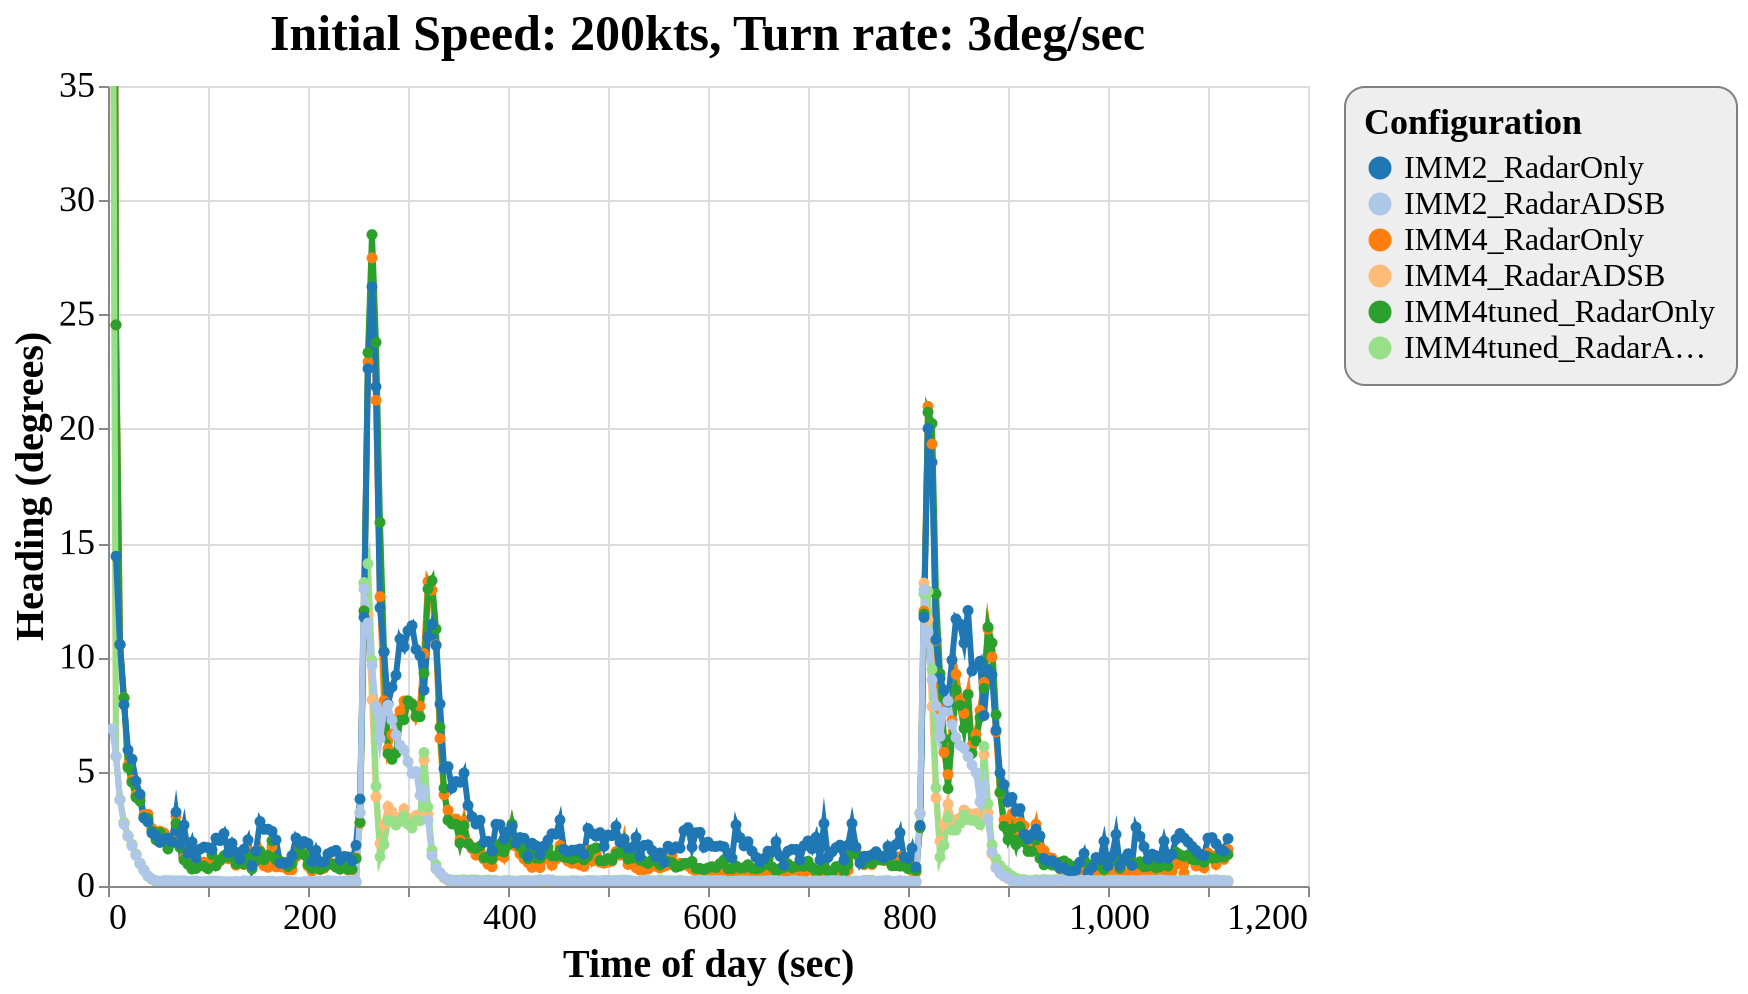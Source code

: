 {
  "config": {
    "view": {
      "continuousWidth": 600,
      "continuousHeight": 400
    },
    "axisX": {
      "labelFontSize": 18,
      "titleFontSize": 20
    },
    "axisY": {
      "labelFontSize": 18,
      "titleFontSize": 20
    },
    "font": "Times New Roman",
    "legend": {
      "cornerRadius": 10,
      "fillColor": "#EEEEEE",
      "labelFontSize": 16,
      "padding": 10,
      "strokeColor": "gray",
      "titleFontSize": 18
    },
    "title": {
      "fontSize": 25
    }
  },
  "data": {
    "name": "data-fd9a5b38c479ea051e0a0742ef6d51a5"
  },
  "mark": {
    "type": "line",
    "point": true,
    "strokeWidth": 3
  },
  "encoding": {
    "color": {
      "type": "ordinal",
      "field": "config",
      "scale": {
        "scheme": "category20"
      },
      "sort": [
        "IMM2_RadarOnly",
        "IMM2_RadarADSB",
        "IMM4_RadarOnly",
        "IMM4_RadarADSB",
        "IMM4tuned_RadarOnly",
        "IMM4tuned_RadarADSB"
      ],
      "title": "Configuration"
    },
    "x": {
      "type": "quantitative",
      "field": "time",
      "title": "Time of day (sec)"
    },
    "y": {
      "type": "quantitative",
      "field": "rmse_hdg",
      "scale": {
        "domain": [
          0,
          35
        ],
        "zero": false
      },
      "title": "Heading (degrees)"
    }
  },
  "selection": {
    "selector052": {
      "type": "interval",
      "bind": "scales",
      "encodings": [
        "x",
        "y"
      ]
    }
  },
  "title": "Initial Speed: 200kts, Turn rate: 3deg/sec",
  "$schema": "https://vega.github.io/schema/vega-lite/v4.8.1.json",
  "datasets": {
    "data-fd9a5b38c479ea051e0a0742ef6d51a5": [
      {
        "scenario": "turns_new_12",
        "config": "IMM4_RadarOnly",
        "time": 4,
        "rmse_hdg": 90.0,
        "rmse_tr": 0.0,
        "p_uni": 0.0,
        "p_turn": 0.0
      },
      {
        "scenario": "turns_new_12",
        "config": "IMM4_RadarOnly",
        "time": 8,
        "rmse_hdg": 24.54806840669954,
        "rmse_tr": 0.0,
        "p_uni": 0.90879125,
        "p_turn": 0.01391
      },
      {
        "scenario": "turns_new_12",
        "config": "IMM4_RadarOnly",
        "time": 12,
        "rmse_hdg": 10.563932515512755,
        "rmse_tr": 9.405399431259602e-05,
        "p_uni": 0.9175490384615383,
        "p_turn": 0.0284884615384615
      },
      {
        "scenario": "turns_new_12",
        "config": "IMM4_RadarOnly",
        "time": 16,
        "rmse_hdg": 8.232267388978347,
        "rmse_tr": 0.0010355060247399,
        "p_uni": 0.8869263636363636,
        "p_turn": 0.0394190909090909
      },
      {
        "scenario": "turns_new_12",
        "config": "IMM4_RadarOnly",
        "time": 20,
        "rmse_hdg": 5.285696185618946,
        "rmse_tr": 0.0044315817341742,
        "p_uni": 0.8449116666666666,
        "p_turn": 0.0528716666666666
      },
      {
        "scenario": "turns_new_12",
        "config": "IMM4_RadarOnly",
        "time": 24,
        "rmse_hdg": 4.630266859095778,
        "rmse_tr": 0.0123857045809312,
        "p_uni": 0.8156144067796611,
        "p_turn": 0.0695906779661017
      },
      {
        "scenario": "turns_new_12",
        "config": "IMM4_RadarOnly",
        "time": 28,
        "rmse_hdg": 3.977368542933354,
        "rmse_tr": 0.0268563380738484,
        "p_uni": 0.7911245614035087,
        "p_turn": 0.0845877192982456
      },
      {
        "scenario": "turns_new_12",
        "config": "IMM4_RadarOnly",
        "time": 32,
        "rmse_hdg": 3.879314500235258,
        "rmse_tr": 0.0460127677214534,
        "p_uni": 0.7905776859504132,
        "p_turn": 0.0883330578512396
      },
      {
        "scenario": "turns_new_12",
        "config": "IMM4_RadarOnly",
        "time": 36,
        "rmse_hdg": 3.113513164841652,
        "rmse_tr": 0.0661573039186802,
        "p_uni": 0.7950333333333334,
        "p_turn": 0.0858943089430894
      },
      {
        "scenario": "turns_new_12",
        "config": "IMM4_RadarOnly",
        "time": 40,
        "rmse_hdg": 3.138306384705883,
        "rmse_tr": 0.0727172925985088,
        "p_uni": 0.8095669642857143,
        "p_turn": 0.0823116071428571
      },
      {
        "scenario": "turns_new_12",
        "config": "IMM4_RadarOnly",
        "time": 44,
        "rmse_hdg": 2.517387058042525,
        "rmse_tr": 0.0475931221921823,
        "p_uni": 0.8104928,
        "p_turn": 0.0695984
      },
      {
        "scenario": "turns_new_12",
        "config": "IMM4_RadarOnly",
        "time": 48,
        "rmse_hdg": 2.150216288770872,
        "rmse_tr": 0.0466474226018783,
        "p_uni": 0.8099477876106195,
        "p_turn": 0.0729300884955752
      },
      {
        "scenario": "turns_new_12",
        "config": "IMM4_RadarOnly",
        "time": 52,
        "rmse_hdg": 2.3974183519149013,
        "rmse_tr": 0.0376355767770903,
        "p_uni": 0.8263483606557377,
        "p_turn": 0.0702360655737704
      },
      {
        "scenario": "turns_new_12",
        "config": "IMM4_RadarOnly",
        "time": 56,
        "rmse_hdg": 2.3193061886221917,
        "rmse_tr": 0.0329596256513468,
        "p_uni": 0.8378282051282052,
        "p_turn": 0.0630153846153846
      },
      {
        "scenario": "turns_new_12",
        "config": "IMM4_RadarOnly",
        "time": 60,
        "rmse_hdg": 1.793638150554913,
        "rmse_tr": 0.0241205080287092,
        "p_uni": 0.8453268907563025,
        "p_turn": 0.0604226890756302
      },
      {
        "scenario": "turns_new_12",
        "config": "IMM4_RadarOnly",
        "time": 64,
        "rmse_hdg": 1.9821187376808396,
        "rmse_tr": 0.0225280690207862,
        "p_uni": 0.843487610619469,
        "p_turn": 0.0611398230088495
      },
      {
        "scenario": "turns_new_12",
        "config": "IMM4_RadarOnly",
        "time": 68,
        "rmse_hdg": 3.043094641972214,
        "rmse_tr": 0.0701274418715546,
        "p_uni": 0.836669827586207,
        "p_turn": 0.069153448275862
      },
      {
        "scenario": "turns_new_12",
        "config": "IMM4_RadarOnly",
        "time": 72,
        "rmse_hdg": 1.791859321782776,
        "rmse_tr": 0.0489921867135399,
        "p_uni": 0.8442871794871795,
        "p_turn": 0.0560957264957265
      },
      {
        "scenario": "turns_new_12",
        "config": "IMM4_RadarOnly",
        "time": 76,
        "rmse_hdg": 1.2399207671347106,
        "rmse_tr": 0.0584862361975995,
        "p_uni": 0.8347587719298245,
        "p_turn": 0.0643622807017543
      },
      {
        "scenario": "turns_new_12",
        "config": "IMM4_RadarOnly",
        "time": 80,
        "rmse_hdg": 1.005397298988593,
        "rmse_tr": 0.0299591034805104,
        "p_uni": 0.8559050847457628,
        "p_turn": 0.0546949152542372
      },
      {
        "scenario": "turns_new_12",
        "config": "IMM4_RadarOnly",
        "time": 84,
        "rmse_hdg": 0.7961316731707397,
        "rmse_tr": 0.0252788533630468,
        "p_uni": 0.8562282051282052,
        "p_turn": 0.0540376068376068
      },
      {
        "scenario": "turns_new_12",
        "config": "IMM4_RadarOnly",
        "time": 88,
        "rmse_hdg": 0.7975444771186476,
        "rmse_tr": 0.0159945549945499,
        "p_uni": 0.8693166666666666,
        "p_turn": 0.050209649122807
      },
      {
        "scenario": "turns_new_12",
        "config": "IMM4_RadarOnly",
        "time": 92,
        "rmse_hdg": 0.935802029596266,
        "rmse_tr": 0.0177014297172597,
        "p_uni": 0.8425982456140351,
        "p_turn": 0.0578587719298245
      },
      {
        "scenario": "turns_new_12",
        "config": "IMM4_RadarOnly",
        "time": 96,
        "rmse_hdg": 1.0428711163366529,
        "rmse_tr": 0.020105876777493,
        "p_uni": 0.8315537190082645,
        "p_turn": 0.0612223140495867
      },
      {
        "scenario": "turns_new_12",
        "config": "IMM4_RadarOnly",
        "time": 100,
        "rmse_hdg": 1.0005047398754658,
        "rmse_tr": 0.0231697983919179,
        "p_uni": 0.8400336283185841,
        "p_turn": 0.0613964601769911
      },
      {
        "scenario": "turns_new_12",
        "config": "IMM4_RadarOnly",
        "time": 104,
        "rmse_hdg": 1.0520530891924311,
        "rmse_tr": 0.049820314320649,
        "p_uni": 0.8418851239669422,
        "p_turn": 0.0612305785123966
      },
      {
        "scenario": "turns_new_12",
        "config": "IMM4_RadarOnly",
        "time": 108,
        "rmse_hdg": 0.8833052597025455,
        "rmse_tr": 0.0340383206508087,
        "p_uni": 0.8469536363636364,
        "p_turn": 0.0551463636363636
      },
      {
        "scenario": "turns_new_12",
        "config": "IMM4_RadarOnly",
        "time": 112,
        "rmse_hdg": 1.0978860806813466,
        "rmse_tr": 0.024970288327236,
        "p_uni": 0.8554777777777778,
        "p_turn": 0.0590564102564102
      },
      {
        "scenario": "turns_new_12",
        "config": "IMM4_RadarOnly",
        "time": 116,
        "rmse_hdg": 1.3024956652454522,
        "rmse_tr": 0.0253695774932274,
        "p_uni": 0.850973949579832,
        "p_turn": 0.0641285714285714
      },
      {
        "scenario": "turns_new_12",
        "config": "IMM4_RadarOnly",
        "time": 120,
        "rmse_hdg": 1.1877702766480125,
        "rmse_tr": 0.0202584058812522,
        "p_uni": 0.8598159292035398,
        "p_turn": 0.0556442477876106
      },
      {
        "scenario": "turns_new_12",
        "config": "IMM4_RadarOnly",
        "time": 124,
        "rmse_hdg": 1.185512038362938,
        "rmse_tr": 0.0228301826838794,
        "p_uni": 0.8480974137931034,
        "p_turn": 0.0601344827586206
      },
      {
        "scenario": "turns_new_12",
        "config": "IMM4_RadarOnly",
        "time": 128,
        "rmse_hdg": 0.9099183212527108,
        "rmse_tr": 0.0181095738952264,
        "p_uni": 0.8669315315315315,
        "p_turn": 0.0505342342342342
      },
      {
        "scenario": "turns_new_12",
        "config": "IMM4_RadarOnly",
        "time": 132,
        "rmse_hdg": 1.0088883249269525,
        "rmse_tr": 0.0123835304371151,
        "p_uni": 0.8620547826086957,
        "p_turn": 0.0505808695652173
      },
      {
        "scenario": "turns_new_12",
        "config": "IMM4_RadarOnly",
        "time": 136,
        "rmse_hdg": 0.934093010393567,
        "rmse_tr": 0.0163083890595916,
        "p_uni": 0.8516677685950413,
        "p_turn": 0.0550214876033057
      },
      {
        "scenario": "turns_new_12",
        "config": "IMM4_RadarOnly",
        "time": 140,
        "rmse_hdg": 1.5451372504755096,
        "rmse_tr": 0.0392640376059672,
        "p_uni": 0.8483631578947368,
        "p_turn": 0.0577526315789473
      },
      {
        "scenario": "turns_new_12",
        "config": "IMM4_RadarOnly",
        "time": 144,
        "rmse_hdg": 0.8431392173522699,
        "rmse_tr": 0.0333690414430691,
        "p_uni": 0.8524195121951219,
        "p_turn": 0.0581130081300813
      },
      {
        "scenario": "turns_new_12",
        "config": "IMM4_RadarOnly",
        "time": 148,
        "rmse_hdg": 1.0773413041902211,
        "rmse_tr": 0.0363757461877318,
        "p_uni": 0.8395437499999999,
        "p_turn": 0.0647883928571428
      },
      {
        "scenario": "turns_new_12",
        "config": "IMM4_RadarOnly",
        "time": 152,
        "rmse_hdg": 1.5454999467712986,
        "rmse_tr": 0.0373433331387883,
        "p_uni": 0.8570401709401709,
        "p_turn": 0.0615846153846153
      },
      {
        "scenario": "turns_new_12",
        "config": "IMM4_RadarOnly",
        "time": 156,
        "rmse_hdg": 0.8854123333227293,
        "rmse_tr": 0.025846506856182,
        "p_uni": 0.8540008333333333,
        "p_turn": 0.058755
      },
      {
        "scenario": "turns_new_12",
        "config": "IMM4_RadarOnly",
        "time": 160,
        "rmse_hdg": 0.8175960175191951,
        "rmse_tr": 0.029790790465867,
        "p_uni": 0.847319658119658,
        "p_turn": 0.0635230769230769
      },
      {
        "scenario": "turns_new_12",
        "config": "IMM4_RadarOnly",
        "time": 164,
        "rmse_hdg": 1.7205503313251114,
        "rmse_tr": 0.0630683483006892,
        "p_uni": 0.8532737704918033,
        "p_turn": 0.0611081967213114
      },
      {
        "scenario": "turns_new_12",
        "config": "IMM4_RadarOnly",
        "time": 168,
        "rmse_hdg": 0.834999360253606,
        "rmse_tr": 0.0184749541710915,
        "p_uni": 0.8616615384615385,
        "p_turn": 0.0574555555555555
      },
      {
        "scenario": "turns_new_12",
        "config": "IMM4_RadarOnly",
        "time": 172,
        "rmse_hdg": 0.8404390137595095,
        "rmse_tr": 0.0384694990673204,
        "p_uni": 0.8602698113207546,
        "p_turn": 0.051304716981132
      },
      {
        "scenario": "turns_new_12",
        "config": "IMM4_RadarOnly",
        "time": 176,
        "rmse_hdg": 0.8182649937520242,
        "rmse_tr": 0.0246017495312833,
        "p_uni": 0.8646616,
        "p_turn": 0.0530728
      },
      {
        "scenario": "turns_new_12",
        "config": "IMM4_RadarOnly",
        "time": 180,
        "rmse_hdg": 0.7122512096966108,
        "rmse_tr": 0.0191280973215544,
        "p_uni": 0.8550285714285714,
        "p_turn": 0.0544723214285714
      },
      {
        "scenario": "turns_new_12",
        "config": "IMM4_RadarOnly",
        "time": 184,
        "rmse_hdg": 0.7092548751162072,
        "rmse_tr": 0.0238507156531652,
        "p_uni": 0.8515141592920354,
        "p_turn": 0.0647699115044247
      },
      {
        "scenario": "turns_new_12",
        "config": "IMM4_RadarOnly",
        "time": 188,
        "rmse_hdg": 1.2763048437007718,
        "rmse_tr": 0.0344579532262225,
        "p_uni": 0.8499153153153153,
        "p_turn": 0.0626306306306306
      },
      {
        "scenario": "turns_new_12",
        "config": "IMM4_RadarOnly",
        "time": 192,
        "rmse_hdg": 1.6996382242871402,
        "rmse_tr": 0.0347767983134528,
        "p_uni": 0.8574327102803738,
        "p_turn": 0.0572887850467289
      },
      {
        "scenario": "turns_new_12",
        "config": "IMM4_RadarOnly",
        "time": 196,
        "rmse_hdg": 1.3842829070196123,
        "rmse_tr": 0.0353868066280829,
        "p_uni": 0.8571283333333334,
        "p_turn": 0.0585208333333333
      },
      {
        "scenario": "turns_new_12",
        "config": "IMM4_RadarOnly",
        "time": 200,
        "rmse_hdg": 0.8724035959279591,
        "rmse_tr": 0.0220281288705705,
        "p_uni": 0.8675076923076923,
        "p_turn": 0.0528905982905982
      },
      {
        "scenario": "turns_new_12",
        "config": "IMM4_RadarOnly",
        "time": 204,
        "rmse_hdg": 0.6493856178514185,
        "rmse_tr": 0.0153100038696074,
        "p_uni": 0.8692495798319329,
        "p_turn": 0.0513453781512605
      },
      {
        "scenario": "turns_new_12",
        "config": "IMM4_RadarOnly",
        "time": 208,
        "rmse_hdg": 0.918554833668704,
        "rmse_tr": 0.0184133127850286,
        "p_uni": 0.8602447368421052,
        "p_turn": 0.054738596491228
      },
      {
        "scenario": "turns_new_12",
        "config": "IMM4_RadarOnly",
        "time": 212,
        "rmse_hdg": 0.70920548065642,
        "rmse_tr": 0.0146601030245239,
        "p_uni": 0.8703413793103448,
        "p_turn": 0.0515862068965517
      },
      {
        "scenario": "turns_new_12",
        "config": "IMM4_RadarOnly",
        "time": 216,
        "rmse_hdg": 0.7736472064190504,
        "rmse_tr": 0.0188722523587119,
        "p_uni": 0.8532900000000001,
        "p_turn": 0.0594572727272727
      },
      {
        "scenario": "turns_new_12",
        "config": "IMM4_RadarOnly",
        "time": 220,
        "rmse_hdg": 0.955002533352492,
        "rmse_tr": 0.0209927483639224,
        "p_uni": 0.8457975806451613,
        "p_turn": 0.0602104838709677
      },
      {
        "scenario": "turns_new_12",
        "config": "IMM4_RadarOnly",
        "time": 224,
        "rmse_hdg": 0.9889233384693524,
        "rmse_tr": 0.0168879641559701,
        "p_uni": 0.8668963963963964,
        "p_turn": 0.0531675675675675
      },
      {
        "scenario": "turns_new_12",
        "config": "IMM4_RadarOnly",
        "time": 228,
        "rmse_hdg": 0.8462612100966727,
        "rmse_tr": 0.0132363339227403,
        "p_uni": 0.8469580357142857,
        "p_turn": 0.0506589285714285
      },
      {
        "scenario": "turns_new_12",
        "config": "IMM4_RadarOnly",
        "time": 232,
        "rmse_hdg": 0.7456747073830305,
        "rmse_tr": 0.0134515877752484,
        "p_uni": 0.8492034188034189,
        "p_turn": 0.0548521367521367
      },
      {
        "scenario": "turns_new_12",
        "config": "IMM4_RadarOnly",
        "time": 236,
        "rmse_hdg": 0.8092310887224697,
        "rmse_tr": 0.0151213261490024,
        "p_uni": 0.8673918918918919,
        "p_turn": 0.0527954954954954
      },
      {
        "scenario": "turns_new_12",
        "config": "IMM4_RadarOnly",
        "time": 240,
        "rmse_hdg": 0.6962909867371416,
        "rmse_tr": 0.0144254714876941,
        "p_uni": 0.8544853658536585,
        "p_turn": 0.0545943089430894
      },
      {
        "scenario": "turns_new_12",
        "config": "IMM4_RadarOnly",
        "time": 244,
        "rmse_hdg": 0.7046341760331373,
        "rmse_tr": 0.0178411208510098,
        "p_uni": 0.8508364406779662,
        "p_turn": 0.0554423728813559
      },
      {
        "scenario": "turns_new_12",
        "config": "IMM4_RadarOnly",
        "time": 248,
        "rmse_hdg": 1.2340759468618414,
        "rmse_tr": 0.0245990270366033,
        "p_uni": 0.8484540983606557,
        "p_turn": 0.0614909836065573
      },
      {
        "scenario": "turns_new_12",
        "config": "IMM4_RadarOnly",
        "time": 252,
        "rmse_hdg": 2.755997813039456,
        "rmse_tr": 2.1456254740649685,
        "p_uni": 0.8427147826086956,
        "p_turn": 0.0623904347826086
      },
      {
        "scenario": "turns_new_12",
        "config": "IMM4_RadarOnly",
        "time": 256,
        "rmse_hdg": 12.039370625340444,
        "rmse_tr": 2.995090448406848,
        "p_uni": 0.8487956896551725,
        "p_turn": 0.0599862068965517
      },
      {
        "scenario": "turns_new_12",
        "config": "IMM4_RadarOnly",
        "time": 260,
        "rmse_hdg": 22.933099870811663,
        "rmse_tr": 2.974751881101624,
        "p_uni": 0.804653781512605,
        "p_turn": 0.0968025210084033
      },
      {
        "scenario": "turns_new_12",
        "config": "IMM4_RadarOnly",
        "time": 264,
        "rmse_hdg": 27.47812859812767,
        "rmse_tr": 2.777664993139544,
        "p_uni": 0.4898612903225807,
        "p_turn": 0.408875
      },
      {
        "scenario": "turns_new_12",
        "config": "IMM4_RadarOnly",
        "time": 268,
        "rmse_hdg": 21.252312928923494,
        "rmse_tr": 2.3023225375341325,
        "p_uni": 0.1506376068376068,
        "p_turn": 0.7552769230769231
      },
      {
        "scenario": "turns_new_12",
        "config": "IMM4_RadarOnly",
        "time": 272,
        "rmse_hdg": 12.654315600146385,
        "rmse_tr": 1.6268271139948551,
        "p_uni": 0.0414846846846846,
        "p_turn": 0.8839144144144144
      },
      {
        "scenario": "turns_new_12",
        "config": "IMM4_RadarOnly",
        "time": 276,
        "rmse_hdg": 8.103493260882411,
        "rmse_tr": 0.8577775754821293,
        "p_uni": 0.0561283333333333,
        "p_turn": 0.8623625
      },
      {
        "scenario": "turns_new_12",
        "config": "IMM4_RadarOnly",
        "time": 280,
        "rmse_hdg": 6.002632439986629,
        "rmse_tr": 0.4956566160240407,
        "p_uni": 0.0886294117647058,
        "p_turn": 0.8351100840336134
      },
      {
        "scenario": "turns_new_12",
        "config": "IMM4_RadarOnly",
        "time": 284,
        "rmse_hdg": 6.613053713219261,
        "rmse_tr": 0.5108174332908443,
        "p_uni": 0.1518538461538461,
        "p_turn": 0.7167730769230769
      },
      {
        "scenario": "turns_new_12",
        "config": "IMM4_RadarOnly",
        "time": 288,
        "rmse_hdg": 7.29504609128441,
        "rmse_tr": 0.4706597663659766,
        "p_uni": 0.1619108108108108,
        "p_turn": 0.728999099099099
      },
      {
        "scenario": "turns_new_12",
        "config": "IMM4_RadarOnly",
        "time": 292,
        "rmse_hdg": 7.657585640526653,
        "rmse_tr": 0.4900320587560529,
        "p_uni": 0.1416339130434782,
        "p_turn": 0.7543939130434784
      },
      {
        "scenario": "turns_new_12",
        "config": "IMM4_RadarOnly",
        "time": 296,
        "rmse_hdg": 8.093947372893863,
        "rmse_tr": 0.4319173916915294,
        "p_uni": 0.1164140350877193,
        "p_turn": 0.7748719298245613
      },
      {
        "scenario": "turns_new_12",
        "config": "IMM4_RadarOnly",
        "time": 300,
        "rmse_hdg": 8.081882833269093,
        "rmse_tr": 0.450370282330991,
        "p_uni": 0.1131405172413793,
        "p_turn": 0.807423275862069
      },
      {
        "scenario": "turns_new_12",
        "config": "IMM4_RadarOnly",
        "time": 304,
        "rmse_hdg": 7.984610319885606,
        "rmse_tr": 0.3957812938257351,
        "p_uni": 0.113207627118644,
        "p_turn": 0.8106220338983051
      },
      {
        "scenario": "turns_new_12",
        "config": "IMM4_RadarOnly",
        "time": 308,
        "rmse_hdg": 7.393099084865054,
        "rmse_tr": 0.368294488727907,
        "p_uni": 0.0885777777777777,
        "p_turn": 0.850242735042735
      },
      {
        "scenario": "turns_new_12",
        "config": "IMM4_RadarOnly",
        "time": 312,
        "rmse_hdg": 7.866503031865615,
        "rmse_tr": 2.295056242879999,
        "p_uni": 0.1043070175438596,
        "p_turn": 0.8300535087719297
      },
      {
        "scenario": "turns_new_12",
        "config": "IMM4_RadarOnly",
        "time": 316,
        "rmse_hdg": 10.170332010854375,
        "rmse_tr": 3.003026918220953,
        "p_uni": 0.1584247706422018,
        "p_turn": 0.7577165137614679
      },
      {
        "scenario": "turns_new_12",
        "config": "IMM4_RadarOnly",
        "time": 320,
        "rmse_hdg": 13.318258929345491,
        "rmse_tr": 2.684388990745634,
        "p_uni": 0.2417427272727272,
        "p_turn": 0.637120909090909
      },
      {
        "scenario": "turns_new_12",
        "config": "IMM4_RadarOnly",
        "time": 324,
        "rmse_hdg": 12.94893321585108,
        "rmse_tr": 2.154343579411432,
        "p_uni": 0.3657680672268907,
        "p_turn": 0.4921361344537815
      },
      {
        "scenario": "turns_new_12",
        "config": "IMM4_RadarOnly",
        "time": 328,
        "rmse_hdg": 10.553307381774438,
        "rmse_tr": 1.5706466602397606,
        "p_uni": 0.5360206611570248,
        "p_turn": 0.280892561983471
      },
      {
        "scenario": "turns_new_12",
        "config": "IMM4_RadarOnly",
        "time": 332,
        "rmse_hdg": 6.453852934419489,
        "rmse_tr": 1.0653062872543826,
        "p_uni": 0.6292973451327434,
        "p_turn": 0.2028159292035398
      },
      {
        "scenario": "turns_new_12",
        "config": "IMM4_RadarOnly",
        "time": 336,
        "rmse_hdg": 3.99048968107134,
        "rmse_tr": 0.7170716556843987,
        "p_uni": 0.7079570175438596,
        "p_turn": 0.1329438596491228
      },
      {
        "scenario": "turns_new_12",
        "config": "IMM4_RadarOnly",
        "time": 340,
        "rmse_hdg": 3.3154419408516094,
        "rmse_tr": 0.5030558155875859,
        "p_uni": 0.7468026315789473,
        "p_turn": 0.0986833333333333
      },
      {
        "scenario": "turns_new_12",
        "config": "IMM4_RadarOnly",
        "time": 344,
        "rmse_hdg": 2.8155441380137263,
        "rmse_tr": 0.3415941122150673,
        "p_uni": 0.7762241379310345,
        "p_turn": 0.090826724137931
      },
      {
        "scenario": "turns_new_12",
        "config": "IMM4_RadarOnly",
        "time": 348,
        "rmse_hdg": 2.9325212953260884,
        "rmse_tr": 0.2477278773765847,
        "p_uni": 0.7910516393442624,
        "p_turn": 0.0794401639344262
      },
      {
        "scenario": "turns_new_12",
        "config": "IMM4_RadarOnly",
        "time": 352,
        "rmse_hdg": 2.00891347084272,
        "rmse_tr": 0.1475303926543841,
        "p_uni": 0.7904270270270269,
        "p_turn": 0.0801792792792792
      },
      {
        "scenario": "turns_new_12",
        "config": "IMM4_RadarOnly",
        "time": 356,
        "rmse_hdg": 2.8312861663795506,
        "rmse_tr": 0.1121201088724021,
        "p_uni": 0.8068593220338983,
        "p_turn": 0.0818728813559322
      },
      {
        "scenario": "turns_new_12",
        "config": "IMM4_RadarOnly",
        "time": 360,
        "rmse_hdg": 1.893918907669712,
        "rmse_tr": 0.0794246450054026,
        "p_uni": 0.8314450450450451,
        "p_turn": 0.0691234234234234
      },
      {
        "scenario": "turns_new_12",
        "config": "IMM4_RadarOnly",
        "time": 364,
        "rmse_hdg": 1.6356945684667032,
        "rmse_tr": 0.0576857484459592,
        "p_uni": 0.841922131147541,
        "p_turn": 0.0621098360655737
      },
      {
        "scenario": "turns_new_12",
        "config": "IMM4_RadarOnly",
        "time": 368,
        "rmse_hdg": 1.3487608510530429,
        "rmse_tr": 0.043317212706575,
        "p_uni": 0.8474441666666667,
        "p_turn": 0.0617516666666666
      },
      {
        "scenario": "turns_new_12",
        "config": "IMM4_RadarOnly",
        "time": 372,
        "rmse_hdg": 1.5266887988469005,
        "rmse_tr": 0.0568925972596683,
        "p_uni": 0.8258286885245901,
        "p_turn": 0.0696532786885245
      },
      {
        "scenario": "turns_new_12",
        "config": "IMM4_RadarOnly",
        "time": 376,
        "rmse_hdg": 1.1707163840366517,
        "rmse_tr": 0.0477490013469353,
        "p_uni": 0.8402166666666666,
        "p_turn": 0.0587203703703703
      },
      {
        "scenario": "turns_new_12",
        "config": "IMM4_RadarOnly",
        "time": 380,
        "rmse_hdg": 0.950391458943967,
        "rmse_tr": 0.0350589410249994,
        "p_uni": 0.8490682242990655,
        "p_turn": 0.0608130841121495
      },
      {
        "scenario": "turns_new_12",
        "config": "IMM4_RadarOnly",
        "time": 384,
        "rmse_hdg": 0.8427297565785539,
        "rmse_tr": 0.0244134536948682,
        "p_uni": 0.8438245901639344,
        "p_turn": 0.0527795081967213
      },
      {
        "scenario": "turns_new_12",
        "config": "IMM4_RadarOnly",
        "time": 388,
        "rmse_hdg": 1.3242313971143596,
        "rmse_tr": 0.0252075966929511,
        "p_uni": 0.8420896551724139,
        "p_turn": 0.0604474137931034
      },
      {
        "scenario": "turns_new_12",
        "config": "IMM4_RadarOnly",
        "time": 392,
        "rmse_hdg": 1.607133488164716,
        "rmse_tr": 0.037027964602468,
        "p_uni": 0.8473463414634147,
        "p_turn": 0.0659609756097561
      },
      {
        "scenario": "turns_new_12",
        "config": "IMM4_RadarOnly",
        "time": 396,
        "rmse_hdg": 1.2510453810532025,
        "rmse_tr": 0.027727288822648,
        "p_uni": 0.8664063636363636,
        "p_turn": 0.0524199999999999
      },
      {
        "scenario": "turns_new_12",
        "config": "IMM4_RadarOnly",
        "time": 400,
        "rmse_hdg": 1.7525224799514143,
        "rmse_tr": 0.0336777450673365,
        "p_uni": 0.849423076923077,
        "p_turn": 0.0613034188034188
      },
      {
        "scenario": "turns_new_12",
        "config": "IMM4_RadarOnly",
        "time": 404,
        "rmse_hdg": 2.649667155707682,
        "rmse_tr": 0.0681822993594814,
        "p_uni": 0.8333324324324324,
        "p_turn": 0.0658153153153153
      },
      {
        "scenario": "turns_new_12",
        "config": "IMM4_RadarOnly",
        "time": 408,
        "rmse_hdg": 1.7396213381078078,
        "rmse_tr": 0.0531419374882022,
        "p_uni": 0.8414887999999999,
        "p_turn": 0.0647104
      },
      {
        "scenario": "turns_new_12",
        "config": "IMM4_RadarOnly",
        "time": 412,
        "rmse_hdg": 1.408172268556314,
        "rmse_tr": 0.0587446351182166,
        "p_uni": 0.8460870689655173,
        "p_turn": 0.0603413793103448
      },
      {
        "scenario": "turns_new_12",
        "config": "IMM4_RadarOnly",
        "time": 416,
        "rmse_hdg": 1.1864720672592977,
        "rmse_tr": 0.0267732887706504,
        "p_uni": 0.8634747899159664,
        "p_turn": 0.0561781512605042
      },
      {
        "scenario": "turns_new_12",
        "config": "IMM4_RadarOnly",
        "time": 420,
        "rmse_hdg": 1.0170638465330142,
        "rmse_tr": 0.0206663111148153,
        "p_uni": 0.8703650943396227,
        "p_turn": 0.0498396226415094
      },
      {
        "scenario": "turns_new_12",
        "config": "IMM4_RadarOnly",
        "time": 424,
        "rmse_hdg": 0.8133298559289796,
        "rmse_tr": 0.0218609614693324,
        "p_uni": 0.8600899999999999,
        "p_turn": 0.057780909090909
      },
      {
        "scenario": "turns_new_12",
        "config": "IMM4_RadarOnly",
        "time": 428,
        "rmse_hdg": 0.946181710381166,
        "rmse_tr": 0.0195512912988628,
        "p_uni": 0.861259829059829,
        "p_turn": 0.0540188034188034
      },
      {
        "scenario": "turns_new_12",
        "config": "IMM4_RadarOnly",
        "time": 432,
        "rmse_hdg": 0.8047629950866706,
        "rmse_tr": 0.018225684218086,
        "p_uni": 0.8508617391304348,
        "p_turn": 0.0560104347826087
      },
      {
        "scenario": "turns_new_12",
        "config": "IMM4_RadarOnly",
        "time": 436,
        "rmse_hdg": 1.1824706516887713,
        "rmse_tr": 0.0216034577316899,
        "p_uni": 0.8531631578947368,
        "p_turn": 0.0570763157894736
      },
      {
        "scenario": "turns_new_12",
        "config": "IMM4_RadarOnly",
        "time": 440,
        "rmse_hdg": 1.4336184802459326,
        "rmse_tr": 0.0252473252767163,
        "p_uni": 0.8455690265486726,
        "p_turn": 0.0578053097345132
      },
      {
        "scenario": "turns_new_12",
        "config": "IMM4_RadarOnly",
        "time": 444,
        "rmse_hdg": 0.9111526465412632,
        "rmse_tr": 0.0186433095627624,
        "p_uni": 0.8510094017094018,
        "p_turn": 0.0576222222222222
      },
      {
        "scenario": "turns_new_12",
        "config": "IMM4_RadarOnly",
        "time": 448,
        "rmse_hdg": 1.1740774653900965,
        "rmse_tr": 0.0230871119207688,
        "p_uni": 0.8479815789473684,
        "p_turn": 0.0617254385964912
      },
      {
        "scenario": "turns_new_12",
        "config": "IMM4_RadarOnly",
        "time": 452,
        "rmse_hdg": 1.771926682079896,
        "rmse_tr": 0.0355099551769171,
        "p_uni": 0.8468033333333334,
        "p_turn": 0.0604558333333333
      },
      {
        "scenario": "turns_new_12",
        "config": "IMM4_RadarOnly",
        "time": 456,
        "rmse_hdg": 1.2555258042131348,
        "rmse_tr": 0.0215923159505437,
        "p_uni": 0.8583783783783784,
        "p_turn": 0.0559189189189189
      },
      {
        "scenario": "turns_new_12",
        "config": "IMM4_RadarOnly",
        "time": 460,
        "rmse_hdg": 1.0872232109115514,
        "rmse_tr": 0.0273015662049154,
        "p_uni": 0.8427189655172413,
        "p_turn": 0.0580465517241379
      },
      {
        "scenario": "turns_new_12",
        "config": "IMM4_RadarOnly",
        "time": 464,
        "rmse_hdg": 0.9954368108747254,
        "rmse_tr": 0.0222552449082441,
        "p_uni": 0.8588694444444445,
        "p_turn": 0.0558194444444444
      },
      {
        "scenario": "turns_new_12",
        "config": "IMM4_RadarOnly",
        "time": 468,
        "rmse_hdg": 0.9959062758838418,
        "rmse_tr": 0.0172442169216633,
        "p_uni": 0.8695112068965517,
        "p_turn": 0.0522879310344827
      },
      {
        "scenario": "turns_new_12",
        "config": "IMM4_RadarOnly",
        "time": 472,
        "rmse_hdg": 0.9206435875976194,
        "rmse_tr": 0.0162801541394244,
        "p_uni": 0.8588846153846155,
        "p_turn": 0.0549452991452991
      },
      {
        "scenario": "turns_new_12",
        "config": "IMM4_RadarOnly",
        "time": 476,
        "rmse_hdg": 0.8577300593431796,
        "rmse_tr": 0.0141551325595268,
        "p_uni": 0.8584572649572649,
        "p_turn": 0.0556974358974359
      },
      {
        "scenario": "turns_new_12",
        "config": "IMM4_RadarOnly",
        "time": 480,
        "rmse_hdg": 1.545353249799755,
        "rmse_tr": 0.0397133867018834,
        "p_uni": 0.8611108333333333,
        "p_turn": 0.061515
      },
      {
        "scenario": "turns_new_12",
        "config": "IMM4_RadarOnly",
        "time": 484,
        "rmse_hdg": 1.0975775947861603,
        "rmse_tr": 0.0482119793718838,
        "p_uni": 0.8295081081081082,
        "p_turn": 0.0684405405405405
      },
      {
        "scenario": "turns_new_12",
        "config": "IMM4_RadarOnly",
        "time": 488,
        "rmse_hdg": 1.447219298336985,
        "rmse_tr": 0.0344016036855035,
        "p_uni": 0.8438462184873949,
        "p_turn": 0.0663546218487395
      },
      {
        "scenario": "turns_new_12",
        "config": "IMM4_RadarOnly",
        "time": 492,
        "rmse_hdg": 1.0397114984456053,
        "rmse_tr": 0.033776812527474,
        "p_uni": 0.8469709677419355,
        "p_turn": 0.0594588709677419
      },
      {
        "scenario": "turns_new_12",
        "config": "IMM4_RadarOnly",
        "time": 496,
        "rmse_hdg": 0.9972897483205504,
        "rmse_tr": 0.0216532097211492,
        "p_uni": 0.8566008771929825,
        "p_turn": 0.0507508771929824
      },
      {
        "scenario": "turns_new_12",
        "config": "IMM4_RadarOnly",
        "time": 500,
        "rmse_hdg": 1.0418789587595496,
        "rmse_tr": 0.0206730815922786,
        "p_uni": 0.8528142857142856,
        "p_turn": 0.0539680672268907
      },
      {
        "scenario": "turns_new_12",
        "config": "IMM4_RadarOnly",
        "time": 504,
        "rmse_hdg": 1.0819114929755018,
        "rmse_tr": 0.0180432149806404,
        "p_uni": 0.8598692307692307,
        "p_turn": 0.0538777777777777
      },
      {
        "scenario": "turns_new_12",
        "config": "IMM4_RadarOnly",
        "time": 508,
        "rmse_hdg": 1.507241428616508,
        "rmse_tr": 0.0278833530858529,
        "p_uni": 0.8377129310344827,
        "p_turn": 0.062625
      },
      {
        "scenario": "turns_new_12",
        "config": "IMM4_RadarOnly",
        "time": 512,
        "rmse_hdg": 1.348393897084573,
        "rmse_tr": 0.0309638006251258,
        "p_uni": 0.8500033898305085,
        "p_turn": 0.0586601694915254
      },
      {
        "scenario": "turns_new_12",
        "config": "IMM4_RadarOnly",
        "time": 516,
        "rmse_hdg": 2.038645636950632,
        "rmse_tr": 0.0508009834290181,
        "p_uni": 0.853198347107438,
        "p_turn": 0.0612322314049586
      },
      {
        "scenario": "turns_new_12",
        "config": "IMM4_RadarOnly",
        "time": 520,
        "rmse_hdg": 0.9420205298035846,
        "rmse_tr": 0.0330141771494784,
        "p_uni": 0.8571026785714286,
        "p_turn": 0.0535017857142857
      },
      {
        "scenario": "turns_new_12",
        "config": "IMM4_RadarOnly",
        "time": 524,
        "rmse_hdg": 0.982278457333734,
        "rmse_tr": 0.031518654230727,
        "p_uni": 0.861691935483871,
        "p_turn": 0.0528637096774193
      },
      {
        "scenario": "turns_new_12",
        "config": "IMM4_RadarOnly",
        "time": 528,
        "rmse_hdg": 0.8034323492510176,
        "rmse_tr": 0.0219552561892655,
        "p_uni": 0.8562548672566371,
        "p_turn": 0.058162831858407
      },
      {
        "scenario": "turns_new_12",
        "config": "IMM4_RadarOnly",
        "time": 532,
        "rmse_hdg": 0.6918595754422605,
        "rmse_tr": 0.0159378480354155,
        "p_uni": 0.8540131147540984,
        "p_turn": 0.0570549180327868
      },
      {
        "scenario": "turns_new_12",
        "config": "IMM4_RadarOnly",
        "time": 536,
        "rmse_hdg": 0.7165066769973728,
        "rmse_tr": 0.0199410308345331,
        "p_uni": 0.8645520661157025,
        "p_turn": 0.0550735537190082
      },
      {
        "scenario": "turns_new_12",
        "config": "IMM4_RadarOnly",
        "time": 540,
        "rmse_hdg": 0.7399671124000226,
        "rmse_tr": 0.0195373230292802,
        "p_uni": 0.865887610619469,
        "p_turn": 0.0523398230088495
      },
      {
        "scenario": "turns_new_12",
        "config": "IMM4_RadarOnly",
        "time": 544,
        "rmse_hdg": 0.8599302297279683,
        "rmse_tr": 0.0170901039251934,
        "p_uni": 0.858064347826087,
        "p_turn": 0.0519747826086956
      },
      {
        "scenario": "turns_new_12",
        "config": "IMM4_RadarOnly",
        "time": 548,
        "rmse_hdg": 0.8615693830457298,
        "rmse_tr": 0.0153695762424952,
        "p_uni": 0.8596477477477478,
        "p_turn": 0.0528468468468468
      },
      {
        "scenario": "turns_new_12",
        "config": "IMM4_RadarOnly",
        "time": 552,
        "rmse_hdg": 0.7852054384969329,
        "rmse_tr": 0.0184330217360741,
        "p_uni": 0.8560879032258064,
        "p_turn": 0.0543725806451612
      },
      {
        "scenario": "turns_new_12",
        "config": "IMM4_RadarOnly",
        "time": 556,
        "rmse_hdg": 0.8577977408956704,
        "rmse_tr": 0.0136424233289292,
        "p_uni": 0.8674964285714285,
        "p_turn": 0.0524598214285714
      },
      {
        "scenario": "turns_new_12",
        "config": "IMM4_RadarOnly",
        "time": 560,
        "rmse_hdg": 0.9218730932183644,
        "rmse_tr": 0.0191652115389664,
        "p_uni": 0.8495741666666666,
        "p_turn": 0.06186
      },
      {
        "scenario": "turns_new_12",
        "config": "IMM4_RadarOnly",
        "time": 564,
        "rmse_hdg": 1.344438369697369,
        "rmse_tr": 0.0194862366506059,
        "p_uni": 0.8604358974358975,
        "p_turn": 0.0540358974358974
      },
      {
        "scenario": "turns_new_12",
        "config": "IMM4_RadarOnly",
        "time": 568,
        "rmse_hdg": 0.8600062292133197,
        "rmse_tr": 0.0139727860500331,
        "p_uni": 0.870925,
        "p_turn": 0.0482401785714285
      },
      {
        "scenario": "turns_new_12",
        "config": "IMM4_RadarOnly",
        "time": 572,
        "rmse_hdg": 0.994165739321858,
        "rmse_tr": 0.0114183231452028,
        "p_uni": 0.8698456896551725,
        "p_turn": 0.0501198275862069
      },
      {
        "scenario": "turns_new_12",
        "config": "IMM4_RadarOnly",
        "time": 576,
        "rmse_hdg": 0.9439275219351704,
        "rmse_tr": 0.0159678844351195,
        "p_uni": 0.8609983333333333,
        "p_turn": 0.053005
      },
      {
        "scenario": "turns_new_12",
        "config": "IMM4_RadarOnly",
        "time": 580,
        "rmse_hdg": 0.8788045738340231,
        "rmse_tr": 0.017880433886413,
        "p_uni": 0.8536924369747899,
        "p_turn": 0.0539420168067226
      },
      {
        "scenario": "turns_new_12",
        "config": "IMM4_RadarOnly",
        "time": 584,
        "rmse_hdg": 0.74287208089376,
        "rmse_tr": 0.0242777234752943,
        "p_uni": 0.8505107142857142,
        "p_turn": 0.0608348214285714
      },
      {
        "scenario": "turns_new_12",
        "config": "IMM4_RadarOnly",
        "time": 588,
        "rmse_hdg": 0.6515997263580093,
        "rmse_tr": 0.0217765073229487,
        "p_uni": 0.8554635593220339,
        "p_turn": 0.0578457627118644
      },
      {
        "scenario": "turns_new_12",
        "config": "IMM4_RadarOnly",
        "time": 592,
        "rmse_hdg": 0.5847939197456076,
        "rmse_tr": 0.022653707123307,
        "p_uni": 0.85304375,
        "p_turn": 0.0579982142857142
      },
      {
        "scenario": "turns_new_12",
        "config": "IMM4_RadarOnly",
        "time": 596,
        "rmse_hdg": 0.5029538762411685,
        "rmse_tr": 0.0212103479883904,
        "p_uni": 0.8578308943089431,
        "p_turn": 0.053060162601626
      },
      {
        "scenario": "turns_new_12",
        "config": "IMM4_RadarOnly",
        "time": 600,
        "rmse_hdg": 0.5736957257242625,
        "rmse_tr": 0.0178788557280061,
        "p_uni": 0.8601366071428572,
        "p_turn": 0.0529330357142857
      },
      {
        "scenario": "turns_new_12",
        "config": "IMM4_RadarOnly",
        "time": 604,
        "rmse_hdg": 0.5572693585072074,
        "rmse_tr": 0.0151813690264495,
        "p_uni": 0.856225,
        "p_turn": 0.0525431034482758
      },
      {
        "scenario": "turns_new_12",
        "config": "IMM4_RadarOnly",
        "time": 608,
        "rmse_hdg": 0.594015324387743,
        "rmse_tr": 0.0139433064368722,
        "p_uni": 0.8791869158878504,
        "p_turn": 0.0461364485981308
      },
      {
        "scenario": "turns_new_12",
        "config": "IMM4_RadarOnly",
        "time": 612,
        "rmse_hdg": 0.6344380715772538,
        "rmse_tr": 0.014896976762641,
        "p_uni": 0.8643924999999999,
        "p_turn": 0.0556008333333333
      },
      {
        "scenario": "turns_new_12",
        "config": "IMM4_RadarOnly",
        "time": 616,
        "rmse_hdg": 0.7560894037352217,
        "rmse_tr": 0.0198984838873957,
        "p_uni": 0.8579008474576271,
        "p_turn": 0.058514406779661
      },
      {
        "scenario": "turns_new_12",
        "config": "IMM4_RadarOnly",
        "time": 620,
        "rmse_hdg": 0.6354476325344951,
        "rmse_tr": 0.0185917156790838,
        "p_uni": 0.8600162162162162,
        "p_turn": 0.0529063063063063
      },
      {
        "scenario": "turns_new_12",
        "config": "IMM4_RadarOnly",
        "time": 624,
        "rmse_hdg": 0.6125197856435968,
        "rmse_tr": 0.0124286353076174,
        "p_uni": 0.8727154471544715,
        "p_turn": 0.0481674796747967
      },
      {
        "scenario": "turns_new_12",
        "config": "IMM4_RadarOnly",
        "time": 628,
        "rmse_hdg": 0.5589022109599582,
        "rmse_tr": 0.0223094924040739,
        "p_uni": 0.8465672566371681,
        "p_turn": 0.0598477876106194
      },
      {
        "scenario": "turns_new_12",
        "config": "IMM4_RadarOnly",
        "time": 632,
        "rmse_hdg": 0.545120546536646,
        "rmse_tr": 0.0261021726835797,
        "p_uni": 0.8591273504273504,
        "p_turn": 0.0586700854700854
      },
      {
        "scenario": "turns_new_12",
        "config": "IMM4_RadarOnly",
        "time": 636,
        "rmse_hdg": 0.5122263234661156,
        "rmse_tr": 0.018754021074202,
        "p_uni": 0.8567814516129032,
        "p_turn": 0.0519838709677419
      },
      {
        "scenario": "turns_new_12",
        "config": "IMM4_RadarOnly",
        "time": 640,
        "rmse_hdg": 0.6131597771223295,
        "rmse_tr": 0.0186963219949901,
        "p_uni": 0.8482228070175438,
        "p_turn": 0.0574763157894736
      },
      {
        "scenario": "turns_new_12",
        "config": "IMM4_RadarOnly",
        "time": 644,
        "rmse_hdg": 0.5575840743780235,
        "rmse_tr": 0.0166338225229241,
        "p_uni": 0.8627353448275862,
        "p_turn": 0.0534060344827586
      },
      {
        "scenario": "turns_new_12",
        "config": "IMM4_RadarOnly",
        "time": 648,
        "rmse_hdg": 0.670453826399203,
        "rmse_tr": 0.0178210456109249,
        "p_uni": 0.8697866666666666,
        "p_turn": 0.0520333333333333
      },
      {
        "scenario": "turns_new_12",
        "config": "IMM4_RadarOnly",
        "time": 652,
        "rmse_hdg": 0.5174180404387012,
        "rmse_tr": 0.0130236495049802,
        "p_uni": 0.8664,
        "p_turn": 0.0513401785714285
      },
      {
        "scenario": "turns_new_12",
        "config": "IMM4_RadarOnly",
        "time": 656,
        "rmse_hdg": 0.5493739752717476,
        "rmse_tr": 0.0167083082035617,
        "p_uni": 0.8691336134453782,
        "p_turn": 0.052526050420168
      },
      {
        "scenario": "turns_new_12",
        "config": "IMM4_RadarOnly",
        "time": 660,
        "rmse_hdg": 1.2222898072394126,
        "rmse_tr": 0.0397082677212659,
        "p_uni": 0.8578254237288135,
        "p_turn": 0.0560550847457627
      },
      {
        "scenario": "turns_new_12",
        "config": "IMM4_RadarOnly",
        "time": 664,
        "rmse_hdg": 0.626101835783868,
        "rmse_tr": 0.0279898571854727,
        "p_uni": 0.8630622807017544,
        "p_turn": 0.0525271929824561
      },
      {
        "scenario": "turns_new_12",
        "config": "IMM4_RadarOnly",
        "time": 668,
        "rmse_hdg": 0.5807885289116114,
        "rmse_tr": 0.0180076735395304,
        "p_uni": 0.8746918918918919,
        "p_turn": 0.0467045045045045
      },
      {
        "scenario": "turns_new_12",
        "config": "IMM4_RadarOnly",
        "time": 672,
        "rmse_hdg": 0.5332544986780341,
        "rmse_tr": 0.0141081951776678,
        "p_uni": 0.8723684684684684,
        "p_turn": 0.0486027027027027
      },
      {
        "scenario": "turns_new_12",
        "config": "IMM4_RadarOnly",
        "time": 676,
        "rmse_hdg": 0.4710187657471291,
        "rmse_tr": 0.0122471686726307,
        "p_uni": 0.8687801652892562,
        "p_turn": 0.0505041322314049
      },
      {
        "scenario": "turns_new_12",
        "config": "IMM4_RadarOnly",
        "time": 680,
        "rmse_hdg": 0.4968440943133491,
        "rmse_tr": 0.0163542842280734,
        "p_uni": 0.8687693693693694,
        "p_turn": 0.0521063063063063
      },
      {
        "scenario": "turns_new_12",
        "config": "IMM4_RadarOnly",
        "time": 684,
        "rmse_hdg": 0.4656808141738873,
        "rmse_tr": 0.0202877914707003,
        "p_uni": 0.874026724137931,
        "p_turn": 0.0480155172413793
      },
      {
        "scenario": "turns_new_12",
        "config": "IMM4_RadarOnly",
        "time": 688,
        "rmse_hdg": 0.6477214705784262,
        "rmse_tr": 0.0157367897528097,
        "p_uni": 0.8739310344827587,
        "p_turn": 0.0482836206896551
      },
      {
        "scenario": "turns_new_12",
        "config": "IMM4_RadarOnly",
        "time": 692,
        "rmse_hdg": 0.5520425359865528,
        "rmse_tr": 0.0156245338392,
        "p_uni": 0.871476923076923,
        "p_turn": 0.0516105769230769
      },
      {
        "scenario": "turns_new_12",
        "config": "IMM4_RadarOnly",
        "time": 696,
        "rmse_hdg": 0.583490338917239,
        "rmse_tr": 0.0174586154099493,
        "p_uni": 0.8649918699186993,
        "p_turn": 0.0529138211382113
      },
      {
        "scenario": "turns_new_12",
        "config": "IMM4_RadarOnly",
        "time": 700,
        "rmse_hdg": 1.00184530596995,
        "rmse_tr": 0.0215238468426529,
        "p_uni": 0.862068376068376,
        "p_turn": 0.0528213675213675
      },
      {
        "scenario": "turns_new_12",
        "config": "IMM4_RadarOnly",
        "time": 704,
        "rmse_hdg": 0.6904525952770283,
        "rmse_tr": 0.0227058691911694,
        "p_uni": 0.8595034188034187,
        "p_turn": 0.0511119658119658
      },
      {
        "scenario": "turns_new_12",
        "config": "IMM4_RadarOnly",
        "time": 708,
        "rmse_hdg": 0.5391793898271843,
        "rmse_tr": 0.014578649698344,
        "p_uni": 0.8626288288288289,
        "p_turn": 0.0488918918918918
      },
      {
        "scenario": "turns_new_12",
        "config": "IMM4_RadarOnly",
        "time": 712,
        "rmse_hdg": 0.5514409277286162,
        "rmse_tr": 0.0129282916816744,
        "p_uni": 0.8744112903225807,
        "p_turn": 0.0488362903225806
      },
      {
        "scenario": "turns_new_12",
        "config": "IMM4_RadarOnly",
        "time": 716,
        "rmse_hdg": 0.5619640881441081,
        "rmse_tr": 0.0159269611322778,
        "p_uni": 0.8565972727272727,
        "p_turn": 0.0558181818181818
      },
      {
        "scenario": "turns_new_12",
        "config": "IMM4_RadarOnly",
        "time": 720,
        "rmse_hdg": 0.4857585998444452,
        "rmse_tr": 0.0176813527825354,
        "p_uni": 0.8636307086614173,
        "p_turn": 0.0513976377952755
      },
      {
        "scenario": "turns_new_12",
        "config": "IMM4_RadarOnly",
        "time": 724,
        "rmse_hdg": 0.4226162139408693,
        "rmse_tr": 0.0168219536618075,
        "p_uni": 0.8630714285714286,
        "p_turn": 0.0514339285714285
      },
      {
        "scenario": "turns_new_12",
        "config": "IMM4_RadarOnly",
        "time": 728,
        "rmse_hdg": 0.5520570228896083,
        "rmse_tr": 0.0172821068562633,
        "p_uni": 0.8624104347826087,
        "p_turn": 0.0533791304347826
      },
      {
        "scenario": "turns_new_12",
        "config": "IMM4_RadarOnly",
        "time": 732,
        "rmse_hdg": 0.469273374484425,
        "rmse_tr": 0.0167805293917285,
        "p_uni": 0.85829,
        "p_turn": 0.0535733333333333
      },
      {
        "scenario": "turns_new_12",
        "config": "IMM4_RadarOnly",
        "time": 736,
        "rmse_hdg": 0.488881841087858,
        "rmse_tr": 0.011958199925346,
        "p_uni": 0.8748136363636364,
        "p_turn": 0.0478727272727272
      },
      {
        "scenario": "turns_new_12",
        "config": "IMM4_RadarOnly",
        "time": 740,
        "rmse_hdg": 0.6893755019415501,
        "rmse_tr": 0.0173159364038826,
        "p_uni": 0.8489181102362205,
        "p_turn": 0.0568527559055118
      },
      {
        "scenario": "turns_new_12",
        "config": "IMM4_RadarOnly",
        "time": 744,
        "rmse_hdg": 1.5872485296061396,
        "rmse_tr": 0.0343680696363109,
        "p_uni": 0.8647385964912281,
        "p_turn": 0.0544552631578947
      },
      {
        "scenario": "turns_new_12",
        "config": "IMM4_RadarOnly",
        "time": 748,
        "rmse_hdg": 1.4847402663552252,
        "rmse_tr": 0.0532491207607094,
        "p_uni": 0.8536162601626016,
        "p_turn": 0.0557056910569105
      },
      {
        "scenario": "turns_new_12",
        "config": "IMM4_RadarOnly",
        "time": 752,
        "rmse_hdg": 1.206503602728242,
        "rmse_tr": 0.0299629960463814,
        "p_uni": 0.8522273584905661,
        "p_turn": 0.0556452830188679
      },
      {
        "scenario": "turns_new_12",
        "config": "IMM4_RadarOnly",
        "time": 756,
        "rmse_hdg": 0.932132793498566,
        "rmse_tr": 0.0216506895438361,
        "p_uni": 0.8500243902439024,
        "p_turn": 0.0538121951219512
      },
      {
        "scenario": "turns_new_12",
        "config": "IMM4_RadarOnly",
        "time": 760,
        "rmse_hdg": 1.0356294382322893,
        "rmse_tr": 0.0206278088996383,
        "p_uni": 0.8469025,
        "p_turn": 0.0551016666666666
      },
      {
        "scenario": "turns_new_12",
        "config": "IMM4_RadarOnly",
        "time": 764,
        "rmse_hdg": 0.9361059033544664,
        "rmse_tr": 0.0153081168868986,
        "p_uni": 0.8592122950819672,
        "p_turn": 0.0499827868852459
      },
      {
        "scenario": "turns_new_12",
        "config": "IMM4_RadarOnly",
        "time": 768,
        "rmse_hdg": 1.2422146936551468,
        "rmse_tr": 0.0287209368299395,
        "p_uni": 0.851375221238938,
        "p_turn": 0.0543592920353982
      },
      {
        "scenario": "turns_new_12",
        "config": "IMM4_RadarOnly",
        "time": 772,
        "rmse_hdg": 1.1684239512756205,
        "rmse_tr": 0.024257461624095,
        "p_uni": 0.8433923076923078,
        "p_turn": 0.0578726495726495
      },
      {
        "scenario": "turns_new_12",
        "config": "IMM4_RadarOnly",
        "time": 776,
        "rmse_hdg": 1.112628804742562,
        "rmse_tr": 0.0195359101583285,
        "p_uni": 0.8661964285714285,
        "p_turn": 0.0507892857142857
      },
      {
        "scenario": "turns_new_12",
        "config": "IMM4_RadarOnly",
        "time": 780,
        "rmse_hdg": 1.125729023048324,
        "rmse_tr": 0.0227969003741005,
        "p_uni": 0.8590583333333334,
        "p_turn": 0.0562616666666666
      },
      {
        "scenario": "turns_new_12",
        "config": "IMM4_RadarOnly",
        "time": 784,
        "rmse_hdg": 0.9651554278974988,
        "rmse_tr": 0.0221120971124332,
        "p_uni": 0.8646274193548388,
        "p_turn": 0.0571903225806451
      },
      {
        "scenario": "turns_new_12",
        "config": "IMM4_RadarOnly",
        "time": 788,
        "rmse_hdg": 1.1912679985815289,
        "rmse_tr": 0.0272218679115264,
        "p_uni": 0.8693546296296296,
        "p_turn": 0.0545638888888888
      },
      {
        "scenario": "turns_new_12",
        "config": "IMM4_RadarOnly",
        "time": 792,
        "rmse_hdg": 1.2918251328694,
        "rmse_tr": 0.0226961651616187,
        "p_uni": 0.864864347826087,
        "p_turn": 0.0541904347826086
      },
      {
        "scenario": "turns_new_12",
        "config": "IMM4_RadarOnly",
        "time": 796,
        "rmse_hdg": 0.9827615956997406,
        "rmse_tr": 0.0150253473153502,
        "p_uni": 0.8696300884955752,
        "p_turn": 0.0504823008849557
      },
      {
        "scenario": "turns_new_12",
        "config": "IMM4_RadarOnly",
        "time": 800,
        "rmse_hdg": 0.9446706594719962,
        "rmse_tr": 0.0197154963533809,
        "p_uni": 0.8645699115044247,
        "p_turn": 0.0539654867256637
      },
      {
        "scenario": "turns_new_12",
        "config": "IMM4_RadarOnly",
        "time": 804,
        "rmse_hdg": 0.6787532942702821,
        "rmse_tr": 0.0215706197855099,
        "p_uni": 0.8570284482758621,
        "p_turn": 0.0534672413793103
      },
      {
        "scenario": "turns_new_12",
        "config": "IMM4_RadarOnly",
        "time": 808,
        "rmse_hdg": 0.6040985019017995,
        "rmse_tr": 0.0172782691069832,
        "p_uni": 0.8491350000000001,
        "p_turn": 0.0521
      },
      {
        "scenario": "turns_new_12",
        "config": "IMM4_RadarOnly",
        "time": 812,
        "rmse_hdg": 2.585829927561506,
        "rmse_tr": 2.216520555633413,
        "p_uni": 0.8533427272727273,
        "p_turn": 0.0568372727272727
      },
      {
        "scenario": "turns_new_12",
        "config": "IMM4_RadarOnly",
        "time": 816,
        "rmse_hdg": 12.030740289645374,
        "rmse_tr": 2.985846286418758,
        "p_uni": 0.8355698275862069,
        "p_turn": 0.0746215517241379
      },
      {
        "scenario": "turns_new_12",
        "config": "IMM4_RadarOnly",
        "time": 820,
        "rmse_hdg": 20.98243049339959,
        "rmse_tr": 2.906374320069951,
        "p_uni": 0.6561431034482759,
        "p_turn": 0.2226603448275862
      },
      {
        "scenario": "turns_new_12",
        "config": "IMM4_RadarOnly",
        "time": 824,
        "rmse_hdg": 19.33533794712576,
        "rmse_tr": 2.5422777613199066,
        "p_uni": 0.2217017543859649,
        "p_turn": 0.6795438596491228
      },
      {
        "scenario": "turns_new_12",
        "config": "IMM4_RadarOnly",
        "time": 828,
        "rmse_hdg": 10.748952773827924,
        "rmse_tr": 1.894943326306952,
        "p_uni": 0.0467635593220339,
        "p_turn": 0.9006516949152542
      },
      {
        "scenario": "turns_new_12",
        "config": "IMM4_RadarOnly",
        "time": 832,
        "rmse_hdg": 7.7531484910780515,
        "rmse_tr": 1.1499642850866238,
        "p_uni": 0.0503336134453781,
        "p_turn": 0.901581512605042
      },
      {
        "scenario": "turns_new_12",
        "config": "IMM4_RadarOnly",
        "time": 836,
        "rmse_hdg": 5.84761629326096,
        "rmse_tr": 0.5424090748645461,
        "p_uni": 0.0661532110091743,
        "p_turn": 0.8791871559633028
      },
      {
        "scenario": "turns_new_12",
        "config": "IMM4_RadarOnly",
        "time": 840,
        "rmse_hdg": 4.880958333680819,
        "rmse_tr": 0.3905178703900976,
        "p_uni": 0.1114837606837606,
        "p_turn": 0.7897042735042734
      },
      {
        "scenario": "turns_new_12",
        "config": "IMM4_RadarOnly",
        "time": 844,
        "rmse_hdg": 7.237081233952626,
        "rmse_tr": 0.4674416590700345,
        "p_uni": 0.1691943089430894,
        "p_turn": 0.6910829268292682
      },
      {
        "scenario": "turns_new_12",
        "config": "IMM4_RadarOnly",
        "time": 848,
        "rmse_hdg": 9.263352853711686,
        "rmse_tr": 0.5002258960762259,
        "p_uni": 0.1643991228070175,
        "p_turn": 0.7196912280701754
      },
      {
        "scenario": "turns_new_12",
        "config": "IMM4_RadarOnly",
        "time": 852,
        "rmse_hdg": 8.156405568519864,
        "rmse_tr": 0.3992676547947369,
        "p_uni": 0.1178710743801652,
        "p_turn": 0.809702479338843
      },
      {
        "scenario": "turns_new_12",
        "config": "IMM4_RadarOnly",
        "time": 856,
        "rmse_hdg": 7.558857054206622,
        "rmse_tr": 0.3493381678069627,
        "p_uni": 0.1088442477876106,
        "p_turn": 0.8191646017699116
      },
      {
        "scenario": "turns_new_12",
        "config": "IMM4_RadarOnly",
        "time": 860,
        "rmse_hdg": 8.401135943334147,
        "rmse_tr": 0.3059495966892026,
        "p_uni": 0.1124942857142857,
        "p_turn": 0.8101152380952381
      },
      {
        "scenario": "turns_new_12",
        "config": "IMM4_RadarOnly",
        "time": 864,
        "rmse_hdg": 6.157343924788518,
        "rmse_tr": 0.3022573768660058,
        "p_uni": 0.0831894308943089,
        "p_turn": 0.8649569105691057
      },
      {
        "scenario": "turns_new_12",
        "config": "IMM4_RadarOnly",
        "time": 868,
        "rmse_hdg": 6.625113152254262,
        "rmse_tr": 0.29235397533906,
        "p_uni": 0.1099258620689655,
        "p_turn": 0.8219948275862069
      },
      {
        "scenario": "turns_new_12",
        "config": "IMM4_RadarOnly",
        "time": 872,
        "rmse_hdg": 7.678949207470816,
        "rmse_tr": 2.303837678526853,
        "p_uni": 0.1271175,
        "p_turn": 0.8019908333333333
      },
      {
        "scenario": "turns_new_12",
        "config": "IMM4_RadarOnly",
        "time": 876,
        "rmse_hdg": 8.905633886045434,
        "rmse_tr": 2.860433355080948,
        "p_uni": 0.155278947368421,
        "p_turn": 0.7591701754385966
      },
      {
        "scenario": "turns_new_12",
        "config": "IMM4_RadarOnly",
        "time": 880,
        "rmse_hdg": 11.242993047251716,
        "rmse_tr": 2.5153602832753204,
        "p_uni": 0.2530633027522935,
        "p_turn": 0.6190137614678899
      },
      {
        "scenario": "turns_new_12",
        "config": "IMM4_RadarOnly",
        "time": 884,
        "rmse_hdg": 10.019601216965102,
        "rmse_tr": 1.9572760591250105,
        "p_uni": 0.3589700854700854,
        "p_turn": 0.4801487179487179
      },
      {
        "scenario": "turns_new_12",
        "config": "IMM4_RadarOnly",
        "time": 888,
        "rmse_hdg": 6.7394657305556,
        "rmse_tr": 1.3349836544879492,
        "p_uni": 0.5017308333333333,
        "p_turn": 0.3351158333333333
      },
      {
        "scenario": "turns_new_12",
        "config": "IMM4_RadarOnly",
        "time": 892,
        "rmse_hdg": 4.074087014289213,
        "rmse_tr": 0.8830019082180212,
        "p_uni": 0.5893458333333333,
        "p_turn": 0.2325066666666666
      },
      {
        "scenario": "turns_new_12",
        "config": "IMM4_RadarOnly",
        "time": 896,
        "rmse_hdg": 2.8907404207538563,
        "rmse_tr": 0.5884404477434744,
        "p_uni": 0.6900423423423424,
        "p_turn": 0.1477873873873873
      },
      {
        "scenario": "turns_new_12",
        "config": "IMM4_RadarOnly",
        "time": 900,
        "rmse_hdg": 2.5948458528398173,
        "rmse_tr": 0.411584345200696,
        "p_uni": 0.7249169642857144,
        "p_turn": 0.1317008928571428
      },
      {
        "scenario": "turns_new_12",
        "config": "IMM4_RadarOnly",
        "time": 904,
        "rmse_hdg": 3.1480811068287955,
        "rmse_tr": 0.2768404351819367,
        "p_uni": 0.7539939655172414,
        "p_turn": 0.101225
      },
      {
        "scenario": "turns_new_12",
        "config": "IMM4_RadarOnly",
        "time": 908,
        "rmse_hdg": 2.4685022743074128,
        "rmse_tr": 0.1833169621412477,
        "p_uni": 0.7858513043478261,
        "p_turn": 0.0916008695652174
      },
      {
        "scenario": "turns_new_12",
        "config": "IMM4_RadarOnly",
        "time": 912,
        "rmse_hdg": 2.789252242120716,
        "rmse_tr": 0.1364657758650722,
        "p_uni": 0.7885043859649122,
        "p_turn": 0.0897228070175438
      },
      {
        "scenario": "turns_new_12",
        "config": "IMM4_RadarOnly",
        "time": 916,
        "rmse_hdg": 2.630188364610667,
        "rmse_tr": 0.0961013401744915,
        "p_uni": 0.8250108333333334,
        "p_turn": 0.06632
      },
      {
        "scenario": "turns_new_12",
        "config": "IMM4_RadarOnly",
        "time": 920,
        "rmse_hdg": 1.913453109887545,
        "rmse_tr": 0.0965435052772321,
        "p_uni": 0.8366532710280374,
        "p_turn": 0.0679028037383177
      },
      {
        "scenario": "turns_new_12",
        "config": "IMM4_RadarOnly",
        "time": 924,
        "rmse_hdg": 2.04591045078947,
        "rmse_tr": 0.0908623656261462,
        "p_uni": 0.8302717948717949,
        "p_turn": 0.0706880341880342
      },
      {
        "scenario": "turns_new_12",
        "config": "IMM4_RadarOnly",
        "time": 928,
        "rmse_hdg": 2.696643079516659,
        "rmse_tr": 0.081864109186391,
        "p_uni": 0.8391864406779661,
        "p_turn": 0.0631669491525423
      },
      {
        "scenario": "turns_new_12",
        "config": "IMM4_RadarOnly",
        "time": 932,
        "rmse_hdg": 1.6949857157441108,
        "rmse_tr": 0.0650064397364384,
        "p_uni": 0.8517837837837838,
        "p_turn": 0.0556711711711711
      },
      {
        "scenario": "turns_new_12",
        "config": "IMM4_RadarOnly",
        "time": 936,
        "rmse_hdg": 1.551266645399238,
        "rmse_tr": 0.0332589130782306,
        "p_uni": 0.8782102564102564,
        "p_turn": 0.0441658119658119
      },
      {
        "scenario": "turns_new_12",
        "config": "IMM4_RadarOnly",
        "time": 940,
        "rmse_hdg": 1.2607909000677682,
        "rmse_tr": 0.0254544549986692,
        "p_uni": 0.872090990990991,
        "p_turn": 0.0472585585585585
      },
      {
        "scenario": "turns_new_12",
        "config": "IMM4_RadarOnly",
        "time": 944,
        "rmse_hdg": 1.2224203055859193,
        "rmse_tr": 0.0211603817164522,
        "p_uni": 0.8671184210526316,
        "p_turn": 0.0503359649122807
      },
      {
        "scenario": "turns_new_12",
        "config": "IMM4_RadarOnly",
        "time": 948,
        "rmse_hdg": 0.9257343931531692,
        "rmse_tr": 0.0178894126044801,
        "p_uni": 0.8659908333333333,
        "p_turn": 0.0509425
      },
      {
        "scenario": "turns_new_12",
        "config": "IMM4_RadarOnly",
        "time": 952,
        "rmse_hdg": 0.7468566312125815,
        "rmse_tr": 0.0173624992241999,
        "p_uni": 0.8659310344827587,
        "p_turn": 0.0536120689655172
      },
      {
        "scenario": "turns_new_12",
        "config": "IMM4_RadarOnly",
        "time": 956,
        "rmse_hdg": 0.7746280711726423,
        "rmse_tr": 0.0191436061821606,
        "p_uni": 0.8641324324324324,
        "p_turn": 0.0517909909909909
      },
      {
        "scenario": "turns_new_12",
        "config": "IMM4_RadarOnly",
        "time": 960,
        "rmse_hdg": 0.6102845238083631,
        "rmse_tr": 0.0158751655109482,
        "p_uni": 0.8708032,
        "p_turn": 0.0456224
      },
      {
        "scenario": "turns_new_12",
        "config": "IMM4_RadarOnly",
        "time": 964,
        "rmse_hdg": 0.5401671551987925,
        "rmse_tr": 0.0099577208086842,
        "p_uni": 0.8743351851851853,
        "p_turn": 0.0464657407407407
      },
      {
        "scenario": "turns_new_12",
        "config": "IMM4_RadarOnly",
        "time": 968,
        "rmse_hdg": 0.6293810553396979,
        "rmse_tr": 0.010687959516787,
        "p_uni": 0.8651846153846154,
        "p_turn": 0.0477982905982906
      },
      {
        "scenario": "turns_new_12",
        "config": "IMM4_RadarOnly",
        "time": 972,
        "rmse_hdg": 0.6435538827479799,
        "rmse_tr": 0.0117467850921007,
        "p_uni": 0.8621728000000001,
        "p_turn": 0.0508368
      },
      {
        "scenario": "turns_new_12",
        "config": "IMM4_RadarOnly",
        "time": 976,
        "rmse_hdg": 0.6904552471202328,
        "rmse_tr": 0.0155908571793281,
        "p_uni": 0.8678991379310345,
        "p_turn": 0.0523353448275862
      },
      {
        "scenario": "turns_new_12",
        "config": "IMM4_RadarOnly",
        "time": 980,
        "rmse_hdg": 0.6305487028506731,
        "rmse_tr": 0.0173646359977205,
        "p_uni": 0.8703208333333333,
        "p_turn": 0.0509666666666666
      },
      {
        "scenario": "turns_new_12",
        "config": "IMM4_RadarOnly",
        "time": 984,
        "rmse_hdg": 0.5629930789064391,
        "rmse_tr": 0.0125157211483026,
        "p_uni": 0.8697508620689655,
        "p_turn": 0.0474
      },
      {
        "scenario": "turns_new_12",
        "config": "IMM4_RadarOnly",
        "time": 988,
        "rmse_hdg": 0.5123396680756531,
        "rmse_tr": 0.0129179326469434,
        "p_uni": 0.8736096774193549,
        "p_turn": 0.0502104838709677
      },
      {
        "scenario": "turns_new_12",
        "config": "IMM4_RadarOnly",
        "time": 992,
        "rmse_hdg": 0.5600335765269857,
        "rmse_tr": 0.0110712224172385,
        "p_uni": 0.8735752136752136,
        "p_turn": 0.0460957264957265
      },
      {
        "scenario": "turns_new_12",
        "config": "IMM4_RadarOnly",
        "time": 996,
        "rmse_hdg": 0.5020425493038166,
        "rmse_tr": 0.0121469688588971,
        "p_uni": 0.8719926229508197,
        "p_turn": 0.0515163934426229
      },
      {
        "scenario": "turns_new_12",
        "config": "IMM4_RadarOnly",
        "time": 1000,
        "rmse_hdg": 0.4503722184317486,
        "rmse_tr": 0.0129710557892674,
        "p_uni": 0.8723837837837838,
        "p_turn": 0.0494522522522522
      },
      {
        "scenario": "turns_new_12",
        "config": "IMM4_RadarOnly",
        "time": 1004,
        "rmse_hdg": 0.671177447972343,
        "rmse_tr": 0.0161172578312813,
        "p_uni": 0.8607741666666667,
        "p_turn": 0.054955
      },
      {
        "scenario": "turns_new_12",
        "config": "IMM4_RadarOnly",
        "time": 1008,
        "rmse_hdg": 0.5443454471307407,
        "rmse_tr": 0.0149652275020473,
        "p_uni": 0.8608196581196582,
        "p_turn": 0.0502034188034188
      },
      {
        "scenario": "turns_new_12",
        "config": "IMM4_RadarOnly",
        "time": 1012,
        "rmse_hdg": 0.5271535197011717,
        "rmse_tr": 0.0137054885599407,
        "p_uni": 0.8627133333333333,
        "p_turn": 0.0516108333333333
      },
      {
        "scenario": "turns_new_12",
        "config": "IMM4_RadarOnly",
        "time": 1016,
        "rmse_hdg": 0.5975146264432021,
        "rmse_tr": 0.0205414525091688,
        "p_uni": 0.8604186440677966,
        "p_turn": 0.0515906779661016
      },
      {
        "scenario": "turns_new_12",
        "config": "IMM4_RadarOnly",
        "time": 1020,
        "rmse_hdg": 0.568646305439203,
        "rmse_tr": 0.0225577572864215,
        "p_uni": 0.8618120689655173,
        "p_turn": 0.0513224137931034
      },
      {
        "scenario": "turns_new_12",
        "config": "IMM4_RadarOnly",
        "time": 1024,
        "rmse_hdg": 0.6334912083929117,
        "rmse_tr": 0.0151045501719659,
        "p_uni": 0.8712538461538462,
        "p_turn": 0.0487
      },
      {
        "scenario": "turns_new_12",
        "config": "IMM4_RadarOnly",
        "time": 1028,
        "rmse_hdg": 0.6299785496133762,
        "rmse_tr": 0.0162377660115252,
        "p_uni": 0.8644324324324324,
        "p_turn": 0.0537963963963964
      },
      {
        "scenario": "turns_new_12",
        "config": "IMM4_RadarOnly",
        "time": 1032,
        "rmse_hdg": 0.6138136423215111,
        "rmse_tr": 0.0174407098300212,
        "p_uni": 0.863803125,
        "p_turn": 0.05326015625
      },
      {
        "scenario": "turns_new_12",
        "config": "IMM4_RadarOnly",
        "time": 1036,
        "rmse_hdg": 0.513940484325346,
        "rmse_tr": 0.0167912019904983,
        "p_uni": 0.8638107142857142,
        "p_turn": 0.0494616071428571
      },
      {
        "scenario": "turns_new_12",
        "config": "IMM4_RadarOnly",
        "time": 1040,
        "rmse_hdg": 0.5225485860600791,
        "rmse_tr": 0.0139855474397709,
        "p_uni": 0.8601322314049586,
        "p_turn": 0.0521512396694214
      },
      {
        "scenario": "turns_new_12",
        "config": "IMM4_RadarOnly",
        "time": 1044,
        "rmse_hdg": 0.473297406270738,
        "rmse_tr": 0.0159907527625513,
        "p_uni": 0.8663113043478261,
        "p_turn": 0.0525991304347826
      },
      {
        "scenario": "turns_new_12",
        "config": "IMM4_RadarOnly",
        "time": 1048,
        "rmse_hdg": 0.4594330865990686,
        "rmse_tr": 0.0121984330924715,
        "p_uni": 0.8669787610619468,
        "p_turn": 0.0480061946902654
      },
      {
        "scenario": "turns_new_12",
        "config": "IMM4_RadarOnly",
        "time": 1052,
        "rmse_hdg": 0.480994340461044,
        "rmse_tr": 0.0125673433810857,
        "p_uni": 0.8696230769230769,
        "p_turn": 0.0486213675213675
      },
      {
        "scenario": "turns_new_12",
        "config": "IMM4_RadarOnly",
        "time": 1056,
        "rmse_hdg": 0.5454284315224527,
        "rmse_tr": 0.0154109334423719,
        "p_uni": 0.8610495652173914,
        "p_turn": 0.0531486956521739
      },
      {
        "scenario": "turns_new_12",
        "config": "IMM4_RadarOnly",
        "time": 1060,
        "rmse_hdg": 0.6135520791637439,
        "rmse_tr": 0.0121779083996987,
        "p_uni": 0.8670393162393163,
        "p_turn": 0.0487435897435897
      },
      {
        "scenario": "turns_new_12",
        "config": "IMM4_RadarOnly",
        "time": 1064,
        "rmse_hdg": 0.6455314173692949,
        "rmse_tr": 0.0204821477970055,
        "p_uni": 0.8536810810810811,
        "p_turn": 0.0599027027027027
      },
      {
        "scenario": "turns_new_12",
        "config": "IMM4_RadarOnly",
        "time": 1068,
        "rmse_hdg": 0.9391072429670124,
        "rmse_tr": 0.0263355780725199,
        "p_uni": 0.8316387931034483,
        "p_turn": 0.0669620689655172
      },
      {
        "scenario": "turns_new_12",
        "config": "IMM4_RadarOnly",
        "time": 1072,
        "rmse_hdg": 1.1757393125325362,
        "rmse_tr": 0.031451878952698,
        "p_uni": 0.8456948275862068,
        "p_turn": 0.0640336206896551
      },
      {
        "scenario": "turns_new_12",
        "config": "IMM4_RadarOnly",
        "time": 1076,
        "rmse_hdg": 0.5728838169896191,
        "rmse_tr": 0.0246734290112573,
        "p_uni": 0.8584859504132232,
        "p_turn": 0.0547479338842975
      },
      {
        "scenario": "turns_new_12",
        "config": "IMM4_RadarOnly",
        "time": 1080,
        "rmse_hdg": 1.2753852857543262,
        "rmse_tr": 0.0230543627989974,
        "p_uni": 0.858136440677966,
        "p_turn": 0.0568686440677966
      },
      {
        "scenario": "turns_new_12",
        "config": "IMM4_RadarOnly",
        "time": 1084,
        "rmse_hdg": 1.2256065451476552,
        "rmse_tr": 0.018493066505367,
        "p_uni": 0.8568947368421054,
        "p_turn": 0.0549333333333333
      },
      {
        "scenario": "turns_new_12",
        "config": "IMM4_RadarOnly",
        "time": 1088,
        "rmse_hdg": 0.8735385754831575,
        "rmse_tr": 0.0143444769112415,
        "p_uni": 0.8710473214285714,
        "p_turn": 0.0497241071428571
      },
      {
        "scenario": "turns_new_12",
        "config": "IMM4_RadarOnly",
        "time": 1092,
        "rmse_hdg": 1.0535931950661293,
        "rmse_tr": 0.0216224619798247,
        "p_uni": 0.8548086206896551,
        "p_turn": 0.0561508620689655
      },
      {
        "scenario": "turns_new_12",
        "config": "IMM4_RadarOnly",
        "time": 1096,
        "rmse_hdg": 0.796214621554537,
        "rmse_tr": 0.0170726067851111,
        "p_uni": 0.8679430894308944,
        "p_turn": 0.0518861788617886
      },
      {
        "scenario": "turns_new_12",
        "config": "IMM4_RadarOnly",
        "time": 1100,
        "rmse_hdg": 1.4374805913300013,
        "rmse_tr": 0.0234536883132588,
        "p_uni": 0.8617378378378379,
        "p_turn": 0.0544153153153153
      },
      {
        "scenario": "turns_new_12",
        "config": "IMM4_RadarOnly",
        "time": 1104,
        "rmse_hdg": 1.3215249143219183,
        "rmse_tr": 0.018148253109021,
        "p_uni": 0.8611471074380166,
        "p_turn": 0.0538694214876033
      },
      {
        "scenario": "turns_new_12",
        "config": "IMM4_RadarOnly",
        "time": 1108,
        "rmse_hdg": 0.9414568015001582,
        "rmse_tr": 0.0221657208729646,
        "p_uni": 0.8513499999999999,
        "p_turn": 0.0536772727272727
      },
      {
        "scenario": "turns_new_12",
        "config": "IMM4_RadarOnly",
        "time": 1112,
        "rmse_hdg": 1.300536088560043,
        "rmse_tr": 0.024915981506932,
        "p_uni": 0.8605428571428572,
        "p_turn": 0.0571747899159663
      },
      {
        "scenario": "turns_new_12",
        "config": "IMM4_RadarOnly",
        "time": 1116,
        "rmse_hdg": 1.162092939484619,
        "rmse_tr": 0.0184127039477276,
        "p_uni": 0.8569508333333334,
        "p_turn": 0.0512008333333333
      },
      {
        "scenario": "turns_new_12",
        "config": "IMM4_RadarOnly",
        "time": 1120,
        "rmse_hdg": 1.5947056803362032,
        "rmse_tr": 0.0185811268727725,
        "p_uni": 0.8509379310344827,
        "p_turn": 0.057003448275862
      },
      {
        "scenario": "turns_new_12",
        "config": "IMM4_RadarADSB",
        "time": 4,
        "rmse_hdg": 53.655935478639385,
        "rmse_tr": 0.0,
        "p_uni": 0.6110324175824176,
        "p_turn": 0.0127208791208791
      },
      {
        "scenario": "turns_new_12",
        "config": "IMM4_RadarADSB",
        "time": 8,
        "rmse_hdg": 5.679515206640101,
        "rmse_tr": 0.0001054647193024,
        "p_uni": 0.8748035087719298,
        "p_turn": 0.0447652631578947
      },
      {
        "scenario": "turns_new_12",
        "config": "IMM4_RadarADSB",
        "time": 12,
        "rmse_hdg": 3.770773501888939,
        "rmse_tr": 0.0008169774962013,
        "p_uni": 0.7904101910828026,
        "p_turn": 0.0795191082802547
      },
      {
        "scenario": "turns_new_12",
        "config": "IMM4_RadarADSB",
        "time": 16,
        "rmse_hdg": 2.768990230490481,
        "rmse_tr": 0.0030173219872797,
        "p_uni": 0.757074921630094,
        "p_turn": 0.0992454545454545
      },
      {
        "scenario": "turns_new_12",
        "config": "IMM4_RadarADSB",
        "time": 20,
        "rmse_hdg": 2.1966253578985566,
        "rmse_tr": 0.0075269515741766,
        "p_uni": 0.7455274691358025,
        "p_turn": 0.1098478395061728
      },
      {
        "scenario": "turns_new_12",
        "config": "IMM4_RadarADSB",
        "time": 24,
        "rmse_hdg": 1.8150862221726476,
        "rmse_tr": 0.0109382488888212,
        "p_uni": 0.7510933130699088,
        "p_turn": 0.1072844984802431
      },
      {
        "scenario": "turns_new_12",
        "config": "IMM4_RadarADSB",
        "time": 28,
        "rmse_hdg": 1.3862569693578342,
        "rmse_tr": 0.008975828479556,
        "p_uni": 0.7682180124223602,
        "p_turn": 0.0985170807453416
      },
      {
        "scenario": "turns_new_12",
        "config": "IMM4_RadarADSB",
        "time": 32,
        "rmse_hdg": 0.995884608700303,
        "rmse_tr": 0.0083463303774311,
        "p_uni": 0.7788926153846154,
        "p_turn": 0.0927621538461538
      },
      {
        "scenario": "turns_new_12",
        "config": "IMM4_RadarADSB",
        "time": 36,
        "rmse_hdg": 0.6917356457439614,
        "rmse_tr": 0.0085122560460792,
        "p_uni": 0.7851230538922156,
        "p_turn": 0.0884239520958083
      },
      {
        "scenario": "turns_new_12",
        "config": "IMM4_RadarADSB",
        "time": 40,
        "rmse_hdg": 0.4311855024232608,
        "rmse_tr": 0.0063152246595034,
        "p_uni": 0.7905875,
        "p_turn": 0.0857221875
      },
      {
        "scenario": "turns_new_12",
        "config": "IMM4_RadarADSB",
        "time": 44,
        "rmse_hdg": 0.2952510300264966,
        "rmse_tr": 0.0061412613902531,
        "p_uni": 0.7910868902439024,
        "p_turn": 0.0849164634146341
      },
      {
        "scenario": "turns_new_12",
        "config": "IMM4_RadarADSB",
        "time": 48,
        "rmse_hdg": 0.1983109053730365,
        "rmse_tr": 0.0048519277129451,
        "p_uni": 0.793704746835443,
        "p_turn": 0.0836509493670886
      },
      {
        "scenario": "turns_new_12",
        "config": "IMM4_RadarADSB",
        "time": 52,
        "rmse_hdg": 0.1658539935298857,
        "rmse_tr": 0.0044369269494456,
        "p_uni": 0.7973141509433962,
        "p_turn": 0.0827499999999999
      },
      {
        "scenario": "turns_new_12",
        "config": "IMM4_RadarADSB",
        "time": 56,
        "rmse_hdg": 0.1686994181106919,
        "rmse_tr": 0.005040717122982,
        "p_uni": 0.7999275316455696,
        "p_turn": 0.0813936708860759
      },
      {
        "scenario": "turns_new_12",
        "config": "IMM4_RadarADSB",
        "time": 60,
        "rmse_hdg": 0.1732320576405899,
        "rmse_tr": 0.0049895872883848,
        "p_uni": 0.7992143302180685,
        "p_turn": 0.0813426791277258
      },
      {
        "scenario": "turns_new_12",
        "config": "IMM4_RadarADSB",
        "time": 64,
        "rmse_hdg": 0.1783861824639006,
        "rmse_tr": 0.0050220204753836,
        "p_uni": 0.8003742946708464,
        "p_turn": 0.0812163009404388
      },
      {
        "scenario": "turns_new_12",
        "config": "IMM4_RadarADSB",
        "time": 68,
        "rmse_hdg": 0.1712232206926028,
        "rmse_tr": 0.0044266555663509,
        "p_uni": 0.8003649068322981,
        "p_turn": 0.0812931677018633
      },
      {
        "scenario": "turns_new_12",
        "config": "IMM4_RadarADSB",
        "time": 72,
        "rmse_hdg": 0.1648042155038903,
        "rmse_tr": 0.0049639096257895,
        "p_uni": 0.7975138036809817,
        "p_turn": 0.0823475460122699
      },
      {
        "scenario": "turns_new_12",
        "config": "IMM4_RadarADSB",
        "time": 76,
        "rmse_hdg": 0.1682804104165676,
        "rmse_tr": 0.0048867844704435,
        "p_uni": 0.7975763406940064,
        "p_turn": 0.0823514195583596
      },
      {
        "scenario": "turns_new_12",
        "config": "IMM4_RadarADSB",
        "time": 80,
        "rmse_hdg": 0.1605307507962866,
        "rmse_tr": 0.0040320023168305,
        "p_uni": 0.7979262195121952,
        "p_turn": 0.0816625
      },
      {
        "scenario": "turns_new_12",
        "config": "IMM4_RadarADSB",
        "time": 84,
        "rmse_hdg": 0.1731536174227561,
        "rmse_tr": 0.0049533473073092,
        "p_uni": 0.7962105740181269,
        "p_turn": 0.0828175226586102
      },
      {
        "scenario": "turns_new_12",
        "config": "IMM4_RadarADSB",
        "time": 88,
        "rmse_hdg": 0.1795715386691332,
        "rmse_tr": 0.0045135213525583,
        "p_uni": 0.79681625,
        "p_turn": 0.0825721875
      },
      {
        "scenario": "turns_new_12",
        "config": "IMM4_RadarADSB",
        "time": 92,
        "rmse_hdg": 0.1572352879598486,
        "rmse_tr": 0.0043746209971266,
        "p_uni": 0.7969330275229358,
        "p_turn": 0.0827620795107033
      },
      {
        "scenario": "turns_new_12",
        "config": "IMM4_RadarADSB",
        "time": 96,
        "rmse_hdg": 0.1518320077581854,
        "rmse_tr": 0.0042245163582993,
        "p_uni": 0.7949174556213018,
        "p_turn": 0.08335
      },
      {
        "scenario": "turns_new_12",
        "config": "IMM4_RadarADSB",
        "time": 100,
        "rmse_hdg": 0.1510255698265463,
        "rmse_tr": 0.0048515244737738,
        "p_uni": 0.7927940809968848,
        "p_turn": 0.0838679127725856
      },
      {
        "scenario": "turns_new_12",
        "config": "IMM4_RadarADSB",
        "time": 104,
        "rmse_hdg": 0.1532443847696045,
        "rmse_tr": 0.0042181084652235,
        "p_uni": 0.7955170731707317,
        "p_turn": 0.0830094512195122
      },
      {
        "scenario": "turns_new_12",
        "config": "IMM4_RadarADSB",
        "time": 108,
        "rmse_hdg": 0.1578765340384693,
        "rmse_tr": 0.0051079126465649,
        "p_uni": 0.7962916666666666,
        "p_turn": 0.0830746913580246
      },
      {
        "scenario": "turns_new_12",
        "config": "IMM4_RadarADSB",
        "time": 112,
        "rmse_hdg": 0.1691088369723427,
        "rmse_tr": 0.0049686058432076,
        "p_uni": 0.7970305031446541,
        "p_turn": 0.0825050314465408
      },
      {
        "scenario": "turns_new_12",
        "config": "IMM4_RadarADSB",
        "time": 116,
        "rmse_hdg": 0.1540985517010581,
        "rmse_tr": 0.0040202856825973,
        "p_uni": 0.7982718181818182,
        "p_turn": 0.0821181818181818
      },
      {
        "scenario": "turns_new_12",
        "config": "IMM4_RadarADSB",
        "time": 120,
        "rmse_hdg": 0.1336371149968185,
        "rmse_tr": 0.0036890297925022,
        "p_uni": 0.7990436137071651,
        "p_turn": 0.0816928348909657
      },
      {
        "scenario": "turns_new_12",
        "config": "IMM4_RadarADSB",
        "time": 124,
        "rmse_hdg": 0.1415209291045424,
        "rmse_tr": 0.0038985906797105,
        "p_uni": 0.7973349845201239,
        "p_turn": 0.0818863777089783
      },
      {
        "scenario": "turns_new_12",
        "config": "IMM4_RadarADSB",
        "time": 128,
        "rmse_hdg": 0.1459388507154559,
        "rmse_tr": 0.0042066709221085,
        "p_uni": 0.7984913580246914,
        "p_turn": 0.0819867283950617
      },
      {
        "scenario": "turns_new_12",
        "config": "IMM4_RadarADSB",
        "time": 132,
        "rmse_hdg": 0.1388939911785187,
        "rmse_tr": 0.0040255453178097,
        "p_uni": 0.7979051359516617,
        "p_turn": 0.0823728096676737
      },
      {
        "scenario": "turns_new_12",
        "config": "IMM4_RadarADSB",
        "time": 136,
        "rmse_hdg": 0.1646769422165888,
        "rmse_tr": 0.0042047927572784,
        "p_uni": 0.7965416927899687,
        "p_turn": 0.0823094043887147
      },
      {
        "scenario": "turns_new_12",
        "config": "IMM4_RadarADSB",
        "time": 140,
        "rmse_hdg": 0.1708160560368962,
        "rmse_tr": 0.0040780395105981,
        "p_uni": 0.7983450000000001,
        "p_turn": 0.0816884375
      },
      {
        "scenario": "turns_new_12",
        "config": "IMM4_RadarADSB",
        "time": 144,
        "rmse_hdg": 0.1727182067628317,
        "rmse_tr": 0.0043739271130293,
        "p_uni": 0.7980674922600619,
        "p_turn": 0.0820040247678018
      },
      {
        "scenario": "turns_new_12",
        "config": "IMM4_RadarADSB",
        "time": 148,
        "rmse_hdg": 0.1635850326071482,
        "rmse_tr": 0.0048252057016145,
        "p_uni": 0.8001550314465409,
        "p_turn": 0.0813333333333333
      },
      {
        "scenario": "turns_new_12",
        "config": "IMM4_RadarADSB",
        "time": 152,
        "rmse_hdg": 0.1587281331496233,
        "rmse_tr": 0.0047449973656473,
        "p_uni": 0.8005503164556963,
        "p_turn": 0.0808984177215189
      },
      {
        "scenario": "turns_new_12",
        "config": "IMM4_RadarADSB",
        "time": 156,
        "rmse_hdg": 0.1529890278197385,
        "rmse_tr": 0.0040832634928879,
        "p_uni": 0.801033855799373,
        "p_turn": 0.0805652037617554
      },
      {
        "scenario": "turns_new_12",
        "config": "IMM4_RadarADSB",
        "time": 160,
        "rmse_hdg": 0.158125929321568,
        "rmse_tr": 0.0045146393271188,
        "p_uni": 0.7998815873015873,
        "p_turn": 0.081099365079365
      },
      {
        "scenario": "turns_new_12",
        "config": "IMM4_RadarADSB",
        "time": 164,
        "rmse_hdg": 0.1540369586020982,
        "rmse_tr": 0.0047910910914064,
        "p_uni": 0.799739076923077,
        "p_turn": 0.0812526153846153
      },
      {
        "scenario": "turns_new_12",
        "config": "IMM4_RadarADSB",
        "time": 168,
        "rmse_hdg": 0.1364779636714339,
        "rmse_tr": 0.0045916322173877,
        "p_uni": 0.7973253086419753,
        "p_turn": 0.0815737654320987
      },
      {
        "scenario": "turns_new_12",
        "config": "IMM4_RadarADSB",
        "time": 172,
        "rmse_hdg": 0.1382503748428937,
        "rmse_tr": 0.0043357918433765,
        "p_uni": 0.7966489028213166,
        "p_turn": 0.0821843260188087
      },
      {
        "scenario": "turns_new_12",
        "config": "IMM4_RadarADSB",
        "time": 176,
        "rmse_hdg": 0.1580278678510339,
        "rmse_tr": 0.0041620184599324,
        "p_uni": 0.7962184210526315,
        "p_turn": 0.0824195906432748
      },
      {
        "scenario": "turns_new_12",
        "config": "IMM4_RadarADSB",
        "time": 180,
        "rmse_hdg": 0.1684148277820795,
        "rmse_tr": 0.0044626022987835,
        "p_uni": 0.7938650602409638,
        "p_turn": 0.0838409638554216
      },
      {
        "scenario": "turns_new_12",
        "config": "IMM4_RadarADSB",
        "time": 184,
        "rmse_hdg": 0.1484748641220918,
        "rmse_tr": 0.0041211447870498,
        "p_uni": 0.7928506134969324,
        "p_turn": 0.0841457055214724
      },
      {
        "scenario": "turns_new_12",
        "config": "IMM4_RadarADSB",
        "time": 188,
        "rmse_hdg": 0.132330065369167,
        "rmse_tr": 0.003901231198381,
        "p_uni": 0.796434650455927,
        "p_turn": 0.0826899696048632
      },
      {
        "scenario": "turns_new_12",
        "config": "IMM4_RadarADSB",
        "time": 192,
        "rmse_hdg": 0.1278035156082322,
        "rmse_tr": 0.0036669558695932,
        "p_uni": 0.7975799392097264,
        "p_turn": 0.0826066869300912
      },
      {
        "scenario": "turns_new_12",
        "config": "IMM4_RadarADSB",
        "time": 196,
        "rmse_hdg": 0.1447070329730019,
        "rmse_tr": 0.0042416763410022,
        "p_uni": 0.7959263322884013,
        "p_turn": 0.0828777429467084
      },
      {
        "scenario": "turns_new_12",
        "config": "IMM4_RadarADSB",
        "time": 200,
        "rmse_hdg": 0.148665798880707,
        "rmse_tr": 0.0042171382855141,
        "p_uni": 0.797041641337386,
        "p_turn": 0.0823924012158054
      },
      {
        "scenario": "turns_new_12",
        "config": "IMM4_RadarADSB",
        "time": 204,
        "rmse_hdg": 0.1550172266468329,
        "rmse_tr": 0.0042036987988355,
        "p_uni": 0.7985371517027864,
        "p_turn": 0.0820513931888544
      },
      {
        "scenario": "turns_new_12",
        "config": "IMM4_RadarADSB",
        "time": 208,
        "rmse_hdg": 0.1567955931911478,
        "rmse_tr": 0.0041420632174269,
        "p_uni": 0.7990261829652997,
        "p_turn": 0.0815132492113564
      },
      {
        "scenario": "turns_new_12",
        "config": "IMM4_RadarADSB",
        "time": 212,
        "rmse_hdg": 0.1483439837000472,
        "rmse_tr": 0.0040382777888599,
        "p_uni": 0.8002693750000001,
        "p_turn": 0.0814053125
      },
      {
        "scenario": "turns_new_12",
        "config": "IMM4_RadarADSB",
        "time": 216,
        "rmse_hdg": 0.142794545174742,
        "rmse_tr": 0.0044662825986253,
        "p_uni": 0.7980526645768025,
        "p_turn": 0.0817865203761755
      },
      {
        "scenario": "turns_new_12",
        "config": "IMM4_RadarADSB",
        "time": 220,
        "rmse_hdg": 0.176977867667604,
        "rmse_tr": 0.004595369768896,
        "p_uni": 0.7977530674846626,
        "p_turn": 0.0816496932515337
      },
      {
        "scenario": "turns_new_12",
        "config": "IMM4_RadarADSB",
        "time": 224,
        "rmse_hdg": 0.1794564839442408,
        "rmse_tr": 0.004379303879515,
        "p_uni": 0.7989101851851852,
        "p_turn": 0.0814206790123456
      },
      {
        "scenario": "turns_new_12",
        "config": "IMM4_RadarADSB",
        "time": 228,
        "rmse_hdg": 0.1656338368245889,
        "rmse_tr": 0.0043241533817772,
        "p_uni": 0.7951685185185184,
        "p_turn": 0.0828095679012345
      },
      {
        "scenario": "turns_new_12",
        "config": "IMM4_RadarADSB",
        "time": 232,
        "rmse_hdg": 0.161799853357733,
        "rmse_tr": 0.0049478648384558,
        "p_uni": 0.7980583850931677,
        "p_turn": 0.0823937888198757
      },
      {
        "scenario": "turns_new_12",
        "config": "IMM4_RadarADSB",
        "time": 236,
        "rmse_hdg": 0.1620699437485767,
        "rmse_tr": 0.0046781489802719,
        "p_uni": 0.7976856697819315,
        "p_turn": 0.0819934579439252
      },
      {
        "scenario": "turns_new_12",
        "config": "IMM4_RadarADSB",
        "time": 240,
        "rmse_hdg": 0.1720968483963712,
        "rmse_tr": 0.0048271395873482,
        "p_uni": 0.796845896656535,
        "p_turn": 0.0824273556231003
      },
      {
        "scenario": "turns_new_12",
        "config": "IMM4_RadarADSB",
        "time": 244,
        "rmse_hdg": 0.1678699573498638,
        "rmse_tr": 0.0048954422515958,
        "p_uni": 0.7972690322580646,
        "p_turn": 0.0821770967741935
      },
      {
        "scenario": "turns_new_12",
        "config": "IMM4_RadarADSB",
        "time": 248,
        "rmse_hdg": 0.1558973628066275,
        "rmse_tr": 0.0047641523106701,
        "p_uni": 0.7979334355828221,
        "p_turn": 0.0821736196319018
      },
      {
        "scenario": "turns_new_12",
        "config": "IMM4_RadarADSB",
        "time": 252,
        "rmse_hdg": 3.206261260512711,
        "rmse_tr": 2.134098016438285,
        "p_uni": 0.8005924050632911,
        "p_turn": 0.0806550632911392
      },
      {
        "scenario": "turns_new_12",
        "config": "IMM4_RadarADSB",
        "time": 256,
        "rmse_hdg": 13.216610915054446,
        "rmse_tr": 2.9716405510347546,
        "p_uni": 0.6858452229299363,
        "p_turn": 0.1821378980891719
      },
      {
        "scenario": "turns_new_12",
        "config": "IMM4_RadarADSB",
        "time": 260,
        "rmse_hdg": 11.87089963934076,
        "rmse_tr": 2.412715111297272,
        "p_uni": 0.0862027607361963,
        "p_turn": 0.8616190184049081
      },
      {
        "scenario": "turns_new_12",
        "config": "IMM4_RadarADSB",
        "time": 264,
        "rmse_hdg": 8.146353548624335,
        "rmse_tr": 1.358280508284018,
        "p_uni": 0.0758226586102719,
        "p_turn": 0.8782821752265861
      },
      {
        "scenario": "turns_new_12",
        "config": "IMM4_RadarADSB",
        "time": 268,
        "rmse_hdg": 3.8987987941850686,
        "rmse_tr": 0.3549529245694929,
        "p_uni": 0.0897121495327102,
        "p_turn": 0.8527825545171339
      },
      {
        "scenario": "turns_new_12",
        "config": "IMM4_RadarADSB",
        "time": 272,
        "rmse_hdg": 1.8625621902160368,
        "rmse_tr": 0.2686727195258039,
        "p_uni": 0.1371807453416149,
        "p_turn": 0.7790729813664596
      },
      {
        "scenario": "turns_new_12",
        "config": "IMM4_RadarADSB",
        "time": 276,
        "rmse_hdg": 2.6895784502183906,
        "rmse_tr": 0.2630824945575022,
        "p_uni": 0.1771891238670694,
        "p_turn": 0.7222779456193353
      },
      {
        "scenario": "turns_new_12",
        "config": "IMM4_RadarADSB",
        "time": 280,
        "rmse_hdg": 3.4777593987360444,
        "rmse_tr": 0.1932156623411079,
        "p_uni": 0.1550298136645962,
        "p_turn": 0.7554248447204969
      },
      {
        "scenario": "turns_new_12",
        "config": "IMM4_RadarADSB",
        "time": 284,
        "rmse_hdg": 3.2453478387716608,
        "rmse_tr": 0.1478584071578328,
        "p_uni": 0.147862865497076,
        "p_turn": 0.765909649122807
      },
      {
        "scenario": "turns_new_12",
        "config": "IMM4_RadarADSB",
        "time": 288,
        "rmse_hdg": 2.9825592388657705,
        "rmse_tr": 0.1736999896690927,
        "p_uni": 0.14475,
        "p_turn": 0.7717168711656441
      },
      {
        "scenario": "turns_new_12",
        "config": "IMM4_RadarADSB",
        "time": 292,
        "rmse_hdg": 3.020300320498971,
        "rmse_tr": 0.1515551456308319,
        "p_uni": 0.1429173374613003,
        "p_turn": 0.7740839009287925
      },
      {
        "scenario": "turns_new_12",
        "config": "IMM4_RadarADSB",
        "time": 296,
        "rmse_hdg": 3.372986141664882,
        "rmse_tr": 0.1496872898797783,
        "p_uni": 0.1443021739130434,
        "p_turn": 0.7725145962732919
      },
      {
        "scenario": "turns_new_12",
        "config": "IMM4_RadarADSB",
        "time": 300,
        "rmse_hdg": 2.9625011274105084,
        "rmse_tr": 0.1217234803590979,
        "p_uni": 0.1418646341463414,
        "p_turn": 0.7757143292682928
      },
      {
        "scenario": "turns_new_12",
        "config": "IMM4_RadarADSB",
        "time": 304,
        "rmse_hdg": 2.7506158986083498,
        "rmse_tr": 0.1373860957912779,
        "p_uni": 0.1348872670807453,
        "p_turn": 0.7853732919254658
      },
      {
        "scenario": "turns_new_12",
        "config": "IMM4_RadarADSB",
        "time": 308,
        "rmse_hdg": 3.086046465094215,
        "rmse_tr": 0.1412812771945182,
        "p_uni": 0.1479906832298136,
        "p_turn": 0.7666431677018634
      },
      {
        "scenario": "turns_new_12",
        "config": "IMM4_RadarADSB",
        "time": 312,
        "rmse_hdg": 2.972151245704981,
        "rmse_tr": 2.176006920391705,
        "p_uni": 0.146275,
        "p_turn": 0.7692009259259259
      },
      {
        "scenario": "turns_new_12",
        "config": "IMM4_RadarADSB",
        "time": 316,
        "rmse_hdg": 5.51466743893277,
        "rmse_tr": 2.603431023504477,
        "p_uni": 0.2875917721518987,
        "p_turn": 0.5687534810126582
      },
      {
        "scenario": "turns_new_12",
        "config": "IMM4_RadarADSB",
        "time": 320,
        "rmse_hdg": 3.121839899134519,
        "rmse_tr": 1.256889039692112,
        "p_uni": 0.568221472392638,
        "p_turn": 0.2272064417177914
      },
      {
        "scenario": "turns_new_12",
        "config": "IMM4_RadarADSB",
        "time": 324,
        "rmse_hdg": 1.363246850467164,
        "rmse_tr": 0.4855474641456503,
        "p_uni": 0.7136882716049383,
        "p_turn": 0.1062888888888889
      },
      {
        "scenario": "turns_new_12",
        "config": "IMM4_RadarADSB",
        "time": 328,
        "rmse_hdg": 0.7903003828431008,
        "rmse_tr": 0.1745024262533122,
        "p_uni": 0.7543728658536586,
        "p_turn": 0.0919481707317073
      },
      {
        "scenario": "turns_new_12",
        "config": "IMM4_RadarADSB",
        "time": 332,
        "rmse_hdg": 0.558303766757159,
        "rmse_tr": 0.0605233007863954,
        "p_uni": 0.7725003095975231,
        "p_turn": 0.0906154798761609
      },
      {
        "scenario": "turns_new_12",
        "config": "IMM4_RadarADSB",
        "time": 336,
        "rmse_hdg": 0.3554014422947445,
        "rmse_tr": 0.0211046488647336,
        "p_uni": 0.7804814814814814,
        "p_turn": 0.089075
      },
      {
        "scenario": "turns_new_12",
        "config": "IMM4_RadarADSB",
        "time": 340,
        "rmse_hdg": 0.2371837924891964,
        "rmse_tr": 0.0091550610023,
        "p_uni": 0.7894400630914826,
        "p_turn": 0.0862794952681388
      },
      {
        "scenario": "turns_new_12",
        "config": "IMM4_RadarADSB",
        "time": 344,
        "rmse_hdg": 0.1860540219162363,
        "rmse_tr": 0.0063504759578822,
        "p_uni": 0.7936346749226006,
        "p_turn": 0.0844792569659442
      },
      {
        "scenario": "turns_new_12",
        "config": "IMM4_RadarADSB",
        "time": 348,
        "rmse_hdg": 0.1807754153053345,
        "rmse_tr": 0.0055758156018799,
        "p_uni": 0.7958697819314642,
        "p_turn": 0.0830395638629283
      },
      {
        "scenario": "turns_new_12",
        "config": "IMM4_RadarADSB",
        "time": 352,
        "rmse_hdg": 0.1692800415999363,
        "rmse_tr": 0.0053689778884699,
        "p_uni": 0.7979305732484077,
        "p_turn": 0.0824550955414012
      },
      {
        "scenario": "turns_new_12",
        "config": "IMM4_RadarADSB",
        "time": 356,
        "rmse_hdg": 0.1765215981350461,
        "rmse_tr": 0.0054757516195836,
        "p_uni": 0.799771473354232,
        "p_turn": 0.0816263322884012
      },
      {
        "scenario": "turns_new_12",
        "config": "IMM4_RadarADSB",
        "time": 360,
        "rmse_hdg": 0.1690513824431977,
        "rmse_tr": 0.0052328118396533,
        "p_uni": 0.7996893416927899,
        "p_turn": 0.0816344827586206
      },
      {
        "scenario": "turns_new_12",
        "config": "IMM4_RadarADSB",
        "time": 364,
        "rmse_hdg": 0.1705881313544596,
        "rmse_tr": 0.0057732462853066,
        "p_uni": 0.7974655279503106,
        "p_turn": 0.0824487577639751
      },
      {
        "scenario": "turns_new_12",
        "config": "IMM4_RadarADSB",
        "time": 368,
        "rmse_hdg": 0.1803426616465354,
        "rmse_tr": 0.0054782441107151,
        "p_uni": 0.7991899390243903,
        "p_turn": 0.0817451219512195
      },
      {
        "scenario": "turns_new_12",
        "config": "IMM4_RadarADSB",
        "time": 372,
        "rmse_hdg": 0.1649498687920092,
        "rmse_tr": 0.004420629338253,
        "p_uni": 0.7968332326283988,
        "p_turn": 0.0823924471299093
      },
      {
        "scenario": "turns_new_12",
        "config": "IMM4_RadarADSB",
        "time": 376,
        "rmse_hdg": 0.1543494412040439,
        "rmse_tr": 0.0046230604041046,
        "p_uni": 0.7965378125,
        "p_turn": 0.0831671874999999
      },
      {
        "scenario": "turns_new_12",
        "config": "IMM4_RadarADSB",
        "time": 380,
        "rmse_hdg": 0.1724692001488961,
        "rmse_tr": 0.0051086721611393,
        "p_uni": 0.7979990625,
        "p_turn": 0.0820946875
      },
      {
        "scenario": "turns_new_12",
        "config": "IMM4_RadarADSB",
        "time": 384,
        "rmse_hdg": 0.1708579735625741,
        "rmse_tr": 0.0045307542571819,
        "p_uni": 0.7971163141993958,
        "p_turn": 0.0827368580060422
      },
      {
        "scenario": "turns_new_12",
        "config": "IMM4_RadarADSB",
        "time": 388,
        "rmse_hdg": 0.1548395983100539,
        "rmse_tr": 0.0047311611198699,
        "p_uni": 0.7953466867469879,
        "p_turn": 0.0834819277108433
      },
      {
        "scenario": "turns_new_12",
        "config": "IMM4_RadarADSB",
        "time": 392,
        "rmse_hdg": 0.1440368902985317,
        "rmse_tr": 0.0041536221165528,
        "p_uni": 0.7942211656441717,
        "p_turn": 0.0830009202453987
      },
      {
        "scenario": "turns_new_12",
        "config": "IMM4_RadarADSB",
        "time": 396,
        "rmse_hdg": 0.1516015326154665,
        "rmse_tr": 0.0044714871721681,
        "p_uni": 0.7955657407407408,
        "p_turn": 0.0826595679012345
      },
      {
        "scenario": "turns_new_12",
        "config": "IMM4_RadarADSB",
        "time": 400,
        "rmse_hdg": 0.1657892279717089,
        "rmse_tr": 0.0047171448046842,
        "p_uni": 0.7957328173374614,
        "p_turn": 0.0831625386996904
      },
      {
        "scenario": "turns_new_12",
        "config": "IMM4_RadarADSB",
        "time": 404,
        "rmse_hdg": 0.1530259059757099,
        "rmse_tr": 0.0044931923428078,
        "p_uni": 0.7975394984326019,
        "p_turn": 0.082444514106583
      },
      {
        "scenario": "turns_new_12",
        "config": "IMM4_RadarADSB",
        "time": 408,
        "rmse_hdg": 0.1545245751049886,
        "rmse_tr": 0.004414598807902,
        "p_uni": 0.7949655688622755,
        "p_turn": 0.0828038922155688
      },
      {
        "scenario": "turns_new_12",
        "config": "IMM4_RadarADSB",
        "time": 412,
        "rmse_hdg": 0.147867869506186,
        "rmse_tr": 0.004464438506702,
        "p_uni": 0.7947121118012422,
        "p_turn": 0.083513354037267
      },
      {
        "scenario": "turns_new_12",
        "config": "IMM4_RadarADSB",
        "time": 416,
        "rmse_hdg": 0.1650422886875207,
        "rmse_tr": 0.0048072574225207,
        "p_uni": 0.7963570552147239,
        "p_turn": 0.0825828220858895
      },
      {
        "scenario": "turns_new_12",
        "config": "IMM4_RadarADSB",
        "time": 420,
        "rmse_hdg": 0.1631158153913025,
        "rmse_tr": 0.0043235384369038,
        "p_uni": 0.7983643076923076,
        "p_turn": 0.082288
      },
      {
        "scenario": "turns_new_12",
        "config": "IMM4_RadarADSB",
        "time": 424,
        "rmse_hdg": 0.1619699871258855,
        "rmse_tr": 0.0041006518886574,
        "p_uni": 0.7995421383647799,
        "p_turn": 0.0817874213836478
      },
      {
        "scenario": "turns_new_12",
        "config": "IMM4_RadarADSB",
        "time": 428,
        "rmse_hdg": 0.1663948137489662,
        "rmse_tr": 0.0043329619511965,
        "p_uni": 0.7962884498480244,
        "p_turn": 0.0824413373860182
      },
      {
        "scenario": "turns_new_12",
        "config": "IMM4_RadarADSB",
        "time": 432,
        "rmse_hdg": 0.1835345282962388,
        "rmse_tr": 0.0050941746519544,
        "p_uni": 0.7973756923076923,
        "p_turn": 0.082856
      },
      {
        "scenario": "turns_new_12",
        "config": "IMM4_RadarADSB",
        "time": 436,
        "rmse_hdg": 0.1809993029366458,
        "rmse_tr": 0.0051382112600856,
        "p_uni": 0.7976510903426791,
        "p_turn": 0.0824847352024922
      },
      {
        "scenario": "turns_new_12",
        "config": "IMM4_RadarADSB",
        "time": 440,
        "rmse_hdg": 0.1871549735566322,
        "rmse_tr": 0.0054391613499211,
        "p_uni": 0.7973333333333333,
        "p_turn": 0.08268
      },
      {
        "scenario": "turns_new_12",
        "config": "IMM4_RadarADSB",
        "time": 444,
        "rmse_hdg": 0.1915586607201411,
        "rmse_tr": 0.0051758607169716,
        "p_uni": 0.7984468944099379,
        "p_turn": 0.0817847826086956
      },
      {
        "scenario": "turns_new_12",
        "config": "IMM4_RadarADSB",
        "time": 448,
        "rmse_hdg": 0.1593369196647592,
        "rmse_tr": 0.0040977229449211,
        "p_uni": 0.8008444444444445,
        "p_turn": 0.0807514285714285
      },
      {
        "scenario": "turns_new_12",
        "config": "IMM4_RadarADSB",
        "time": 452,
        "rmse_hdg": 0.1451550894732932,
        "rmse_tr": 0.0041624512009151,
        "p_uni": 0.8024722580645162,
        "p_turn": 0.0806322580645161
      },
      {
        "scenario": "turns_new_12",
        "config": "IMM4_RadarADSB",
        "time": 456,
        "rmse_hdg": 0.1409292125316306,
        "rmse_tr": 0.0043213800056665,
        "p_uni": 0.8016273006134969,
        "p_turn": 0.0803886503067484
      },
      {
        "scenario": "turns_new_12",
        "config": "IMM4_RadarADSB",
        "time": 460,
        "rmse_hdg": 0.157781293913001,
        "rmse_tr": 0.0039609366300588,
        "p_uni": 0.803163924050633,
        "p_turn": 0.0798727848101265
      },
      {
        "scenario": "turns_new_12",
        "config": "IMM4_RadarADSB",
        "time": 464,
        "rmse_hdg": 0.1572496257386743,
        "rmse_tr": 0.004133871780674,
        "p_uni": 0.8007419558359621,
        "p_turn": 0.0809782334384858
      },
      {
        "scenario": "turns_new_12",
        "config": "IMM4_RadarADSB",
        "time": 468,
        "rmse_hdg": 0.1641645515938192,
        "rmse_tr": 0.0044745085756834,
        "p_uni": 0.7972018404907977,
        "p_turn": 0.08175
      },
      {
        "scenario": "turns_new_12",
        "config": "IMM4_RadarADSB",
        "time": 472,
        "rmse_hdg": 0.1605062925204201,
        "rmse_tr": 0.0041111586890889,
        "p_uni": 0.7984015337423314,
        "p_turn": 0.0816978527607362
      },
      {
        "scenario": "turns_new_12",
        "config": "IMM4_RadarADSB",
        "time": 476,
        "rmse_hdg": 0.1459686732917519,
        "rmse_tr": 0.0040115409831123,
        "p_uni": 0.7988601246105919,
        "p_turn": 0.0817809968847352
      },
      {
        "scenario": "turns_new_12",
        "config": "IMM4_RadarADSB",
        "time": 480,
        "rmse_hdg": 0.1582372871324547,
        "rmse_tr": 0.0048489960572022,
        "p_uni": 0.795627027027027,
        "p_turn": 0.0828684684684684
      },
      {
        "scenario": "turns_new_12",
        "config": "IMM4_RadarADSB",
        "time": 484,
        "rmse_hdg": 0.1683029040387792,
        "rmse_tr": 0.0047070019659955,
        "p_uni": 0.7966347003154574,
        "p_turn": 0.0825403785488959
      },
      {
        "scenario": "turns_new_12",
        "config": "IMM4_RadarADSB",
        "time": 488,
        "rmse_hdg": 0.1688030761793376,
        "rmse_tr": 0.0042693838005981,
        "p_uni": 0.7976714723926381,
        "p_turn": 0.0822282208588957
      },
      {
        "scenario": "turns_new_12",
        "config": "IMM4_RadarADSB",
        "time": 492,
        "rmse_hdg": 0.1672835430751744,
        "rmse_tr": 0.0041679313396038,
        "p_uni": 0.7976564564564564,
        "p_turn": 0.0821708708708708
      },
      {
        "scenario": "turns_new_12",
        "config": "IMM4_RadarADSB",
        "time": 496,
        "rmse_hdg": 0.1672646679242296,
        "rmse_tr": 0.0053885509630587,
        "p_uni": 0.7934194444444445,
        "p_turn": 0.0843435185185185
      },
      {
        "scenario": "turns_new_12",
        "config": "IMM4_RadarADSB",
        "time": 500,
        "rmse_hdg": 0.168751351501376,
        "rmse_tr": 0.00514458045661,
        "p_uni": 0.7947065217391305,
        "p_turn": 0.0831754658385093
      },
      {
        "scenario": "turns_new_12",
        "config": "IMM4_RadarADSB",
        "time": 504,
        "rmse_hdg": 0.1713027010429647,
        "rmse_tr": 0.0046635542734633,
        "p_uni": 0.7965679999999999,
        "p_turn": 0.0824643076923076
      },
      {
        "scenario": "turns_new_12",
        "config": "IMM4_RadarADSB",
        "time": 508,
        "rmse_hdg": 0.1897325675917763,
        "rmse_tr": 0.0047199721022441,
        "p_uni": 0.7970099378881987,
        "p_turn": 0.0828704968944099
      },
      {
        "scenario": "turns_new_12",
        "config": "IMM4_RadarADSB",
        "time": 512,
        "rmse_hdg": 0.1863649694564167,
        "rmse_tr": 0.0048054225505745,
        "p_uni": 0.7948386503067484,
        "p_turn": 0.0833328220858895
      },
      {
        "scenario": "turns_new_12",
        "config": "IMM4_RadarADSB",
        "time": 516,
        "rmse_hdg": 0.1902503487386964,
        "rmse_tr": 0.0057934362777115,
        "p_uni": 0.794124024024024,
        "p_turn": 0.0838402402402402
      },
      {
        "scenario": "turns_new_12",
        "config": "IMM4_RadarADSB",
        "time": 520,
        "rmse_hdg": 0.1925891887185915,
        "rmse_tr": 0.0052967222371651,
        "p_uni": 0.7955771159874608,
        "p_turn": 0.0831905956112852
      },
      {
        "scenario": "turns_new_12",
        "config": "IMM4_RadarADSB",
        "time": 524,
        "rmse_hdg": 0.1632375709181875,
        "rmse_tr": 0.0048851738978421,
        "p_uni": 0.7949082066869302,
        "p_turn": 0.0834206686930091
      },
      {
        "scenario": "turns_new_12",
        "config": "IMM4_RadarADSB",
        "time": 528,
        "rmse_hdg": 0.1413940732513825,
        "rmse_tr": 0.0050698028792614,
        "p_uni": 0.7944570987654321,
        "p_turn": 0.083679012345679
      },
      {
        "scenario": "turns_new_12",
        "config": "IMM4_RadarADSB",
        "time": 532,
        "rmse_hdg": 0.1519938836689922,
        "rmse_tr": 0.0047683173293002,
        "p_uni": 0.796851376146789,
        "p_turn": 0.0828272171253822
      },
      {
        "scenario": "turns_new_12",
        "config": "IMM4_RadarADSB",
        "time": 536,
        "rmse_hdg": 0.1628467897229696,
        "rmse_tr": 0.0046452589561003,
        "p_uni": 0.796356,
        "p_turn": 0.0830067692307692
      },
      {
        "scenario": "turns_new_12",
        "config": "IMM4_RadarADSB",
        "time": 540,
        "rmse_hdg": 0.1885532721768526,
        "rmse_tr": 0.0048327156120462,
        "p_uni": 0.797127414330218,
        "p_turn": 0.0822841121495327
      },
      {
        "scenario": "turns_new_12",
        "config": "IMM4_RadarADSB",
        "time": 544,
        "rmse_hdg": 0.1660035797758678,
        "rmse_tr": 0.0038729091030035,
        "p_uni": 0.8007242811501597,
        "p_turn": 0.0814277955271565
      },
      {
        "scenario": "turns_new_12",
        "config": "IMM4_RadarADSB",
        "time": 548,
        "rmse_hdg": 0.1557663025998933,
        "rmse_tr": 0.0044687303881585,
        "p_uni": 0.8002326923076922,
        "p_turn": 0.0814115384615384
      },
      {
        "scenario": "turns_new_12",
        "config": "IMM4_RadarADSB",
        "time": 552,
        "rmse_hdg": 0.1677828465348329,
        "rmse_tr": 0.0056151056770737,
        "p_uni": 0.7985541795665635,
        "p_turn": 0.081935294117647
      },
      {
        "scenario": "turns_new_12",
        "config": "IMM4_RadarADSB",
        "time": 556,
        "rmse_hdg": 0.1778183197499902,
        "rmse_tr": 0.0050198541297403,
        "p_uni": 0.8019841935483871,
        "p_turn": 0.0808041935483871
      },
      {
        "scenario": "turns_new_12",
        "config": "IMM4_RadarADSB",
        "time": 560,
        "rmse_hdg": 0.1699853848302868,
        "rmse_tr": 0.0044680786371856,
        "p_uni": 0.8019344720496894,
        "p_turn": 0.0805161490683229
      },
      {
        "scenario": "turns_new_12",
        "config": "IMM4_RadarADSB",
        "time": 564,
        "rmse_hdg": 0.1614450562043922,
        "rmse_tr": 0.0042632726662929,
        "p_uni": 0.8002487654320988,
        "p_turn": 0.0809435185185185
      },
      {
        "scenario": "turns_new_12",
        "config": "IMM4_RadarADSB",
        "time": 568,
        "rmse_hdg": 0.1611317395797611,
        "rmse_tr": 0.0046217759032648,
        "p_uni": 0.79864375,
        "p_turn": 0.081724375
      },
      {
        "scenario": "turns_new_12",
        "config": "IMM4_RadarADSB",
        "time": 572,
        "rmse_hdg": 0.1707590172591465,
        "rmse_tr": 0.0052263045509479,
        "p_uni": 0.798708950617284,
        "p_turn": 0.0820503086419753
      },
      {
        "scenario": "turns_new_12",
        "config": "IMM4_RadarADSB",
        "time": 576,
        "rmse_hdg": 0.1621377510228527,
        "rmse_tr": 0.0045923716422577,
        "p_uni": 0.7982779141104295,
        "p_turn": 0.0822331288343558
      },
      {
        "scenario": "turns_new_12",
        "config": "IMM4_RadarADSB",
        "time": 580,
        "rmse_hdg": 0.1498025285034024,
        "rmse_tr": 0.0039785698944354,
        "p_uni": 0.7983797546012269,
        "p_turn": 0.0817150306748466
      },
      {
        "scenario": "turns_new_12",
        "config": "IMM4_RadarADSB",
        "time": 584,
        "rmse_hdg": 0.1512665280225613,
        "rmse_tr": 0.004760229117385,
        "p_uni": 0.7964081249999999,
        "p_turn": 0.08296875
      },
      {
        "scenario": "turns_new_12",
        "config": "IMM4_RadarADSB",
        "time": 588,
        "rmse_hdg": 0.1602010455646275,
        "rmse_tr": 0.0052579493388582,
        "p_uni": 0.7980390625,
        "p_turn": 0.082135625
      },
      {
        "scenario": "turns_new_12",
        "config": "IMM4_RadarADSB",
        "time": 592,
        "rmse_hdg": 0.1699480343659749,
        "rmse_tr": 0.0051232475652794,
        "p_uni": 0.7985157728706624,
        "p_turn": 0.0820028391167192
      },
      {
        "scenario": "turns_new_12",
        "config": "IMM4_RadarADSB",
        "time": 596,
        "rmse_hdg": 0.1647753291330624,
        "rmse_tr": 0.0043524079020071,
        "p_uni": 0.7968078787878787,
        "p_turn": 0.0822281818181818
      },
      {
        "scenario": "turns_new_12",
        "config": "IMM4_RadarADSB",
        "time": 600,
        "rmse_hdg": 0.1706034040469098,
        "rmse_tr": 0.0054808058831557,
        "p_uni": 0.7965085889570553,
        "p_turn": 0.0829168711656441
      },
      {
        "scenario": "turns_new_12",
        "config": "IMM4_RadarADSB",
        "time": 604,
        "rmse_hdg": 0.1675394592476182,
        "rmse_tr": 0.0048900592151553,
        "p_uni": 0.7955591900311527,
        "p_turn": 0.0831619937694704
      },
      {
        "scenario": "turns_new_12",
        "config": "IMM4_RadarADSB",
        "time": 608,
        "rmse_hdg": 0.1753998128266465,
        "rmse_tr": 0.00474813435722,
        "p_uni": 0.7973638364779875,
        "p_turn": 0.0822550314465408
      },
      {
        "scenario": "turns_new_12",
        "config": "IMM4_RadarADSB",
        "time": 612,
        "rmse_hdg": 0.1702602543662714,
        "rmse_tr": 0.004720344969015,
        "p_uni": 0.7959581325301205,
        "p_turn": 0.0833015060240963
      },
      {
        "scenario": "turns_new_12",
        "config": "IMM4_RadarADSB",
        "time": 616,
        "rmse_hdg": 0.1597471804967052,
        "rmse_tr": 0.0047988739946748,
        "p_uni": 0.7956922155688622,
        "p_turn": 0.0830365269461077
      },
      {
        "scenario": "turns_new_12",
        "config": "IMM4_RadarADSB",
        "time": 620,
        "rmse_hdg": 0.1417908966933115,
        "rmse_tr": 0.0045736111831525,
        "p_uni": 0.7976043478260869,
        "p_turn": 0.0825785714285714
      },
      {
        "scenario": "turns_new_12",
        "config": "IMM4_RadarADSB",
        "time": 624,
        "rmse_hdg": 0.1474403970927377,
        "rmse_tr": 0.004381063342624,
        "p_uni": 0.7948797583081572,
        "p_turn": 0.0830764350453172
      },
      {
        "scenario": "turns_new_12",
        "config": "IMM4_RadarADSB",
        "time": 628,
        "rmse_hdg": 0.1600754132621079,
        "rmse_tr": 0.0044512757496444,
        "p_uni": 0.7953836990595611,
        "p_turn": 0.0832235109717868
      },
      {
        "scenario": "turns_new_12",
        "config": "IMM4_RadarADSB",
        "time": 632,
        "rmse_hdg": 0.1656082333597013,
        "rmse_tr": 0.0046918887322459,
        "p_uni": 0.7976031055900621,
        "p_turn": 0.0832341614906832
      },
      {
        "scenario": "turns_new_12",
        "config": "IMM4_RadarADSB",
        "time": 636,
        "rmse_hdg": 0.1691402894049774,
        "rmse_tr": 0.0053686008419326,
        "p_uni": 0.7979875,
        "p_turn": 0.082661875
      },
      {
        "scenario": "turns_new_12",
        "config": "IMM4_RadarADSB",
        "time": 640,
        "rmse_hdg": 0.1582594603249187,
        "rmse_tr": 0.0047141206766419,
        "p_uni": 0.800088643533123,
        "p_turn": 0.0818555205047318
      },
      {
        "scenario": "turns_new_12",
        "config": "IMM4_RadarADSB",
        "time": 644,
        "rmse_hdg": 0.1576135724376566,
        "rmse_tr": 0.0041443077376328,
        "p_uni": 0.8023394904458598,
        "p_turn": 0.0801920382165605
      },
      {
        "scenario": "turns_new_12",
        "config": "IMM4_RadarADSB",
        "time": 648,
        "rmse_hdg": 0.1581269746987798,
        "rmse_tr": 0.004470209245733,
        "p_uni": 0.8004783439490446,
        "p_turn": 0.0810289808917197
      },
      {
        "scenario": "turns_new_12",
        "config": "IMM4_RadarADSB",
        "time": 652,
        "rmse_hdg": 0.1435912483473206,
        "rmse_tr": 0.0044376624360624,
        "p_uni": 0.8031019417475729,
        "p_turn": 0.0799284789644012
      },
      {
        "scenario": "turns_new_12",
        "config": "IMM4_RadarADSB",
        "time": 656,
        "rmse_hdg": 0.1548453963609948,
        "rmse_tr": 0.004550700052491,
        "p_uni": 0.801781935483871,
        "p_turn": 0.0798099999999999
      },
      {
        "scenario": "turns_new_12",
        "config": "IMM4_RadarADSB",
        "time": 660,
        "rmse_hdg": 0.1579360931636894,
        "rmse_tr": 0.0048901650571033,
        "p_uni": 0.8003326984126985,
        "p_turn": 0.0802555555555555
      },
      {
        "scenario": "turns_new_12",
        "config": "IMM4_RadarADSB",
        "time": 664,
        "rmse_hdg": 0.1731155317750913,
        "rmse_tr": 0.0048916487862581,
        "p_uni": 0.8006943037974683,
        "p_turn": 0.0803674050632911
      },
      {
        "scenario": "turns_new_12",
        "config": "IMM4_RadarADSB",
        "time": 668,
        "rmse_hdg": 0.1754474798388896,
        "rmse_tr": 0.0046069934572054,
        "p_uni": 0.80252131661442,
        "p_turn": 0.0802351097178683
      },
      {
        "scenario": "turns_new_12",
        "config": "IMM4_RadarADSB",
        "time": 672,
        "rmse_hdg": 0.1573972660851174,
        "rmse_tr": 0.0042315340602604,
        "p_uni": 0.8013553459119497,
        "p_turn": 0.0805827044025157
      },
      {
        "scenario": "turns_new_12",
        "config": "IMM4_RadarADSB",
        "time": 676,
        "rmse_hdg": 0.147844102986486,
        "rmse_tr": 0.0048526718663458,
        "p_uni": 0.7986527272727273,
        "p_turn": 0.081940909090909
      },
      {
        "scenario": "turns_new_12",
        "config": "IMM4_RadarADSB",
        "time": 680,
        "rmse_hdg": 0.1516420538636963,
        "rmse_tr": 0.004712931014772,
        "p_uni": 0.79888625,
        "p_turn": 0.08180375
      },
      {
        "scenario": "turns_new_12",
        "config": "IMM4_RadarADSB",
        "time": 684,
        "rmse_hdg": 0.1592601760672833,
        "rmse_tr": 0.0048934568809174,
        "p_uni": 0.7969478527607362,
        "p_turn": 0.0826634969325153
      },
      {
        "scenario": "turns_new_12",
        "config": "IMM4_RadarADSB",
        "time": 688,
        "rmse_hdg": 0.1677212196578327,
        "rmse_tr": 0.0045273082925923,
        "p_uni": 0.8010865203761756,
        "p_turn": 0.0812492163009404
      },
      {
        "scenario": "turns_new_12",
        "config": "IMM4_RadarADSB",
        "time": 692,
        "rmse_hdg": 0.1628615527075624,
        "rmse_tr": 0.0040982363769399,
        "p_uni": 0.7997420382165605,
        "p_turn": 0.0812095541401273
      },
      {
        "scenario": "turns_new_12",
        "config": "IMM4_RadarADSB",
        "time": 696,
        "rmse_hdg": 0.1434816953622471,
        "rmse_tr": 0.0039822944053209,
        "p_uni": 0.7998349845201238,
        "p_turn": 0.0809185758513932
      },
      {
        "scenario": "turns_new_12",
        "config": "IMM4_RadarADSB",
        "time": 700,
        "rmse_hdg": 0.1268674174676331,
        "rmse_tr": 0.0042017299010634,
        "p_uni": 0.7993319875776398,
        "p_turn": 0.0815524844720496
      },
      {
        "scenario": "turns_new_12",
        "config": "IMM4_RadarADSB",
        "time": 704,
        "rmse_hdg": 0.136607767872075,
        "rmse_tr": 0.0041361562061887,
        "p_uni": 0.8004981308411215,
        "p_turn": 0.080629906542056
      },
      {
        "scenario": "turns_new_12",
        "config": "IMM4_RadarADSB",
        "time": 708,
        "rmse_hdg": 0.1590225203981169,
        "rmse_tr": 0.0045017857308356,
        "p_uni": 0.7985728971962617,
        "p_turn": 0.0816479750778816
      },
      {
        "scenario": "turns_new_12",
        "config": "IMM4_RadarADSB",
        "time": 712,
        "rmse_hdg": 0.1478257048837944,
        "rmse_tr": 0.0043077461426212,
        "p_uni": 0.7984060975609757,
        "p_turn": 0.0819475609756097
      },
      {
        "scenario": "turns_new_12",
        "config": "IMM4_RadarADSB",
        "time": 716,
        "rmse_hdg": 0.163444778391958,
        "rmse_tr": 0.0046938075858514,
        "p_uni": 0.7969835962145111,
        "p_turn": 0.0822350157728706
      },
      {
        "scenario": "turns_new_12",
        "config": "IMM4_RadarADSB",
        "time": 720,
        "rmse_hdg": 0.1668998368949349,
        "rmse_tr": 0.0045214204895412,
        "p_uni": 0.797566966966967,
        "p_turn": 0.0822222222222222
      },
      {
        "scenario": "turns_new_12",
        "config": "IMM4_RadarADSB",
        "time": 724,
        "rmse_hdg": 0.1644455268115965,
        "rmse_tr": 0.0047772659480764,
        "p_uni": 0.7975794478527607,
        "p_turn": 0.0827165644171779
      },
      {
        "scenario": "turns_new_12",
        "config": "IMM4_RadarADSB",
        "time": 728,
        "rmse_hdg": 0.1674244232482239,
        "rmse_tr": 0.004938578996027,
        "p_uni": 0.7975321875,
        "p_turn": 0.082629375
      },
      {
        "scenario": "turns_new_12",
        "config": "IMM4_RadarADSB",
        "time": 732,
        "rmse_hdg": 0.1667185104551829,
        "rmse_tr": 0.0045914305578872,
        "p_uni": 0.7984839506172839,
        "p_turn": 0.0817638888888888
      },
      {
        "scenario": "turns_new_12",
        "config": "IMM4_RadarADSB",
        "time": 736,
        "rmse_hdg": 0.1669916372054357,
        "rmse_tr": 0.0044429896173423,
        "p_uni": 0.799266144200627,
        "p_turn": 0.0817705329153605
      },
      {
        "scenario": "turns_new_12",
        "config": "IMM4_RadarADSB",
        "time": 740,
        "rmse_hdg": 0.1582239240019746,
        "rmse_tr": 0.0039634844342774,
        "p_uni": 0.7999246835443038,
        "p_turn": 0.0811712025316455
      },
      {
        "scenario": "turns_new_12",
        "config": "IMM4_RadarADSB",
        "time": 744,
        "rmse_hdg": 0.135593763830823,
        "rmse_tr": 0.0040738094661973,
        "p_uni": 0.7994980891719745,
        "p_turn": 0.0814662420382165
      },
      {
        "scenario": "turns_new_12",
        "config": "IMM4_RadarADSB",
        "time": 748,
        "rmse_hdg": 0.1528516809316686,
        "rmse_tr": 0.0051159195878004,
        "p_uni": 0.8003786833855799,
        "p_turn": 0.0811407523510971
      },
      {
        "scenario": "turns_new_12",
        "config": "IMM4_RadarADSB",
        "time": 752,
        "rmse_hdg": 0.1510221583334446,
        "rmse_tr": 0.0044505509598423,
        "p_uni": 0.8022964743589743,
        "p_turn": 0.0808092948717948
      },
      {
        "scenario": "turns_new_12",
        "config": "IMM4_RadarADSB",
        "time": 756,
        "rmse_hdg": 0.1704966518153796,
        "rmse_tr": 0.0051659992035133,
        "p_uni": 0.8006251592356688,
        "p_turn": 0.0811025477707006
      },
      {
        "scenario": "turns_new_12",
        "config": "IMM4_RadarADSB",
        "time": 760,
        "rmse_hdg": 0.1715410032309283,
        "rmse_tr": 0.0053250648624663,
        "p_uni": 0.7996659442724459,
        "p_turn": 0.0816767801857585
      },
      {
        "scenario": "turns_new_12",
        "config": "IMM4_RadarADSB",
        "time": 764,
        "rmse_hdg": 0.1629681585146457,
        "rmse_tr": 0.0060710474841545,
        "p_uni": 0.8005517241379311,
        "p_turn": 0.0816241379310344
      },
      {
        "scenario": "turns_new_12",
        "config": "IMM4_RadarADSB",
        "time": 768,
        "rmse_hdg": 0.1556420618298867,
        "rmse_tr": 0.0048739406854867,
        "p_uni": 0.8004589341692789,
        "p_turn": 0.0806877742946708
      },
      {
        "scenario": "turns_new_12",
        "config": "IMM4_RadarADSB",
        "time": 772,
        "rmse_hdg": 0.1532033087848621,
        "rmse_tr": 0.0048573220998459,
        "p_uni": 0.799639143730887,
        "p_turn": 0.0814984709480122
      },
      {
        "scenario": "turns_new_12",
        "config": "IMM4_RadarADSB",
        "time": 776,
        "rmse_hdg": 0.1654023697690991,
        "rmse_tr": 0.0050527220386639,
        "p_uni": 0.7989370716510903,
        "p_turn": 0.0817872274143302
      },
      {
        "scenario": "turns_new_12",
        "config": "IMM4_RadarADSB",
        "time": 780,
        "rmse_hdg": 0.1745997690865568,
        "rmse_tr": 0.0051009896332079,
        "p_uni": 0.7988885714285714,
        "p_turn": 0.0820307936507936
      },
      {
        "scenario": "turns_new_12",
        "config": "IMM4_RadarADSB",
        "time": 784,
        "rmse_hdg": 0.1492735160119923,
        "rmse_tr": 0.0038448397616536,
        "p_uni": 0.8002171171171172,
        "p_turn": 0.0814381381381381
      },
      {
        "scenario": "turns_new_12",
        "config": "IMM4_RadarADSB",
        "time": 788,
        "rmse_hdg": 0.1357422614312197,
        "rmse_tr": 0.0041221804660727,
        "p_uni": 0.7999634615384615,
        "p_turn": 0.0813054487179487
      },
      {
        "scenario": "turns_new_12",
        "config": "IMM4_RadarADSB",
        "time": 792,
        "rmse_hdg": 0.1691731608725845,
        "rmse_tr": 0.004804677006381,
        "p_uni": 0.7999479495268138,
        "p_turn": 0.0814271293375394
      },
      {
        "scenario": "turns_new_12",
        "config": "IMM4_RadarADSB",
        "time": 796,
        "rmse_hdg": 0.1592187960009767,
        "rmse_tr": 0.0043750499997142,
        "p_uni": 0.8010131250000001,
        "p_turn": 0.0812234375
      },
      {
        "scenario": "turns_new_12",
        "config": "IMM4_RadarADSB",
        "time": 800,
        "rmse_hdg": 0.1484345059201889,
        "rmse_tr": 0.0049548792140149,
        "p_uni": 0.8005993630573249,
        "p_turn": 0.0810162420382165
      },
      {
        "scenario": "turns_new_12",
        "config": "IMM4_RadarADSB",
        "time": 804,
        "rmse_hdg": 0.1513743621980433,
        "rmse_tr": 0.0046625808833549,
        "p_uni": 0.8004981481481481,
        "p_turn": 0.0806941358024691
      },
      {
        "scenario": "turns_new_12",
        "config": "IMM4_RadarADSB",
        "time": 808,
        "rmse_hdg": 0.1530936129333537,
        "rmse_tr": 0.0044292134853453,
        "p_uni": 0.7987737654320988,
        "p_turn": 0.0814413580246913
      },
      {
        "scenario": "turns_new_12",
        "config": "IMM4_RadarADSB",
        "time": 812,
        "rmse_hdg": 3.192430790112343,
        "rmse_tr": 2.1566480782083746,
        "p_uni": 0.7993688473520248,
        "p_turn": 0.0815317757009345
      },
      {
        "scenario": "turns_new_12",
        "config": "IMM4_RadarADSB",
        "time": 816,
        "rmse_hdg": 13.25138294972453,
        "rmse_tr": 2.968915924379006,
        "p_uni": 0.6806949999999999,
        "p_turn": 0.1886662499999999
      },
      {
        "scenario": "turns_new_12",
        "config": "IMM4_RadarADSB",
        "time": 820,
        "rmse_hdg": 11.642269315224253,
        "rmse_tr": 2.397217852333295,
        "p_uni": 0.0831648484848484,
        "p_turn": 0.864890909090909
      },
      {
        "scenario": "turns_new_12",
        "config": "IMM4_RadarADSB",
        "time": 824,
        "rmse_hdg": 7.849060937246247,
        "rmse_tr": 1.3276751382225702,
        "p_uni": 0.0735453703703703,
        "p_turn": 0.8816296296296297
      },
      {
        "scenario": "turns_new_12",
        "config": "IMM4_RadarADSB",
        "time": 828,
        "rmse_hdg": 3.853825759020809,
        "rmse_tr": 0.3402405655279353,
        "p_uni": 0.0920606153846153,
        "p_turn": 0.8487680000000001
      },
      {
        "scenario": "turns_new_12",
        "config": "IMM4_RadarADSB",
        "time": 832,
        "rmse_hdg": 1.955601301500921,
        "rmse_tr": 0.2543305907332345,
        "p_uni": 0.1383145061728395,
        "p_turn": 0.7778064814814815
      },
      {
        "scenario": "turns_new_12",
        "config": "IMM4_RadarADSB",
        "time": 836,
        "rmse_hdg": 2.709041163860796,
        "rmse_tr": 0.2391197464825829,
        "p_uni": 0.1691284829721362,
        "p_turn": 0.73233653250774
      },
      {
        "scenario": "turns_new_12",
        "config": "IMM4_RadarADSB",
        "time": 840,
        "rmse_hdg": 3.5780566900492725,
        "rmse_tr": 0.1580070446490603,
        "p_uni": 0.1563088888888888,
        "p_turn": 0.754171746031746
      },
      {
        "scenario": "turns_new_12",
        "config": "IMM4_RadarADSB",
        "time": 844,
        "rmse_hdg": 2.920875626768398,
        "rmse_tr": 0.1182895727121472,
        "p_uni": 0.1269291925465838,
        "p_turn": 0.7975279503105589
      },
      {
        "scenario": "turns_new_12",
        "config": "IMM4_RadarADSB",
        "time": 848,
        "rmse_hdg": 2.8304025049564414,
        "rmse_tr": 0.1132086570534565,
        "p_uni": 0.1378888535031847,
        "p_turn": 0.7814738853503185
      },
      {
        "scenario": "turns_new_12",
        "config": "IMM4_RadarADSB",
        "time": 852,
        "rmse_hdg": 2.981989478939848,
        "rmse_tr": 0.1538211916995607,
        "p_uni": 0.1371377777777777,
        "p_turn": 0.7824746031746032
      },
      {
        "scenario": "turns_new_12",
        "config": "IMM4_RadarADSB",
        "time": 856,
        "rmse_hdg": 3.321827042848651,
        "rmse_tr": 0.140795887877962,
        "p_uni": 0.1451433436532508,
        "p_turn": 0.771042105263158
      },
      {
        "scenario": "turns_new_12",
        "config": "IMM4_RadarADSB",
        "time": 860,
        "rmse_hdg": 3.1721885610028573,
        "rmse_tr": 0.1417142623871515,
        "p_uni": 0.1374468852459016,
        "p_turn": 0.7826934426229508
      },
      {
        "scenario": "turns_new_12",
        "config": "IMM4_RadarADSB",
        "time": 864,
        "rmse_hdg": 3.135084035255109,
        "rmse_tr": 0.1340356071863296,
        "p_uni": 0.138084520123839,
        "p_turn": 0.7817678018575851
      },
      {
        "scenario": "turns_new_12",
        "config": "IMM4_RadarADSB",
        "time": 868,
        "rmse_hdg": 3.1701947964708688,
        "rmse_tr": 0.1312187794323273,
        "p_uni": 0.1443290220820189,
        "p_turn": 0.7721826498422714
      },
      {
        "scenario": "turns_new_12",
        "config": "IMM4_RadarADSB",
        "time": 872,
        "rmse_hdg": 2.8262026660352304,
        "rmse_tr": 2.179942711158229,
        "p_uni": 0.1433517027863777,
        "p_turn": 0.7732609907120742
      },
      {
        "scenario": "turns_new_12",
        "config": "IMM4_RadarADSB",
        "time": 876,
        "rmse_hdg": 5.754523097177503,
        "rmse_tr": 2.6411480283202606,
        "p_uni": 0.283376582278481,
        "p_turn": 0.5749373417721519
      },
      {
        "scenario": "turns_new_12",
        "config": "IMM4_RadarADSB",
        "time": 880,
        "rmse_hdg": 3.2141763367633587,
        "rmse_tr": 1.27267854896047,
        "p_uni": 0.5780647619047619,
        "p_turn": 0.2165739682539682
      },
      {
        "scenario": "turns_new_12",
        "config": "IMM4_RadarADSB",
        "time": 884,
        "rmse_hdg": 1.4026732115374485,
        "rmse_tr": 0.5009298256130087,
        "p_uni": 0.7166355345911949,
        "p_turn": 0.1046198113207547
      },
      {
        "scenario": "turns_new_12",
        "config": "IMM4_RadarADSB",
        "time": 888,
        "rmse_hdg": 0.8257459574789539,
        "rmse_tr": 0.1826014890427322,
        "p_uni": 0.7592822429906542,
        "p_turn": 0.0899747663551401
      },
      {
        "scenario": "turns_new_12",
        "config": "IMM4_RadarADSB",
        "time": 892,
        "rmse_hdg": 0.5889744794980508,
        "rmse_tr": 0.0676150096594683,
        "p_uni": 0.77476,
        "p_turn": 0.0901937499999999
      },
      {
        "scenario": "turns_new_12",
        "config": "IMM4_RadarADSB",
        "time": 896,
        "rmse_hdg": 0.4337115986444472,
        "rmse_tr": 0.0265333541375593,
        "p_uni": 0.7849392971246006,
        "p_turn": 0.0877389776357827
      },
      {
        "scenario": "turns_new_12",
        "config": "IMM4_RadarADSB",
        "time": 900,
        "rmse_hdg": 0.3284917537749415,
        "rmse_tr": 0.0119200064091858,
        "p_uni": 0.7901813664596273,
        "p_turn": 0.0858767080745341
      },
      {
        "scenario": "turns_new_12",
        "config": "IMM4_RadarADSB",
        "time": 904,
        "rmse_hdg": 0.2287107101931502,
        "rmse_tr": 0.0068660317970452,
        "p_uni": 0.7907506134969324,
        "p_turn": 0.0860260736196319
      },
      {
        "scenario": "turns_new_12",
        "config": "IMM4_RadarADSB",
        "time": 908,
        "rmse_hdg": 0.1655889256795041,
        "rmse_tr": 0.00622331101585,
        "p_uni": 0.7914476923076924,
        "p_turn": 0.085208923076923
      },
      {
        "scenario": "turns_new_12",
        "config": "IMM4_RadarADSB",
        "time": 912,
        "rmse_hdg": 0.1577464401941907,
        "rmse_tr": 0.0056427803162066,
        "p_uni": 0.7940509090909091,
        "p_turn": 0.0834609090909091
      },
      {
        "scenario": "turns_new_12",
        "config": "IMM4_RadarADSB",
        "time": 916,
        "rmse_hdg": 0.1654498001317512,
        "rmse_tr": 0.0053359813502013,
        "p_uni": 0.7960109090909091,
        "p_turn": 0.0834154545454545
      },
      {
        "scenario": "turns_new_12",
        "config": "IMM4_RadarADSB",
        "time": 920,
        "rmse_hdg": 0.1657454750513572,
        "rmse_tr": 0.0045952455048669,
        "p_uni": 0.7972018750000001,
        "p_turn": 0.0822684375
      },
      {
        "scenario": "turns_new_12",
        "config": "IMM4_RadarADSB",
        "time": 924,
        "rmse_hdg": 0.1472967422424185,
        "rmse_tr": 0.004294285371299,
        "p_uni": 0.797062996941896,
        "p_turn": 0.0826908256880734
      },
      {
        "scenario": "turns_new_12",
        "config": "IMM4_RadarADSB",
        "time": 928,
        "rmse_hdg": 0.1560800778833554,
        "rmse_tr": 0.0050849532176811,
        "p_uni": 0.7969207430340557,
        "p_turn": 0.0828538699690402
      },
      {
        "scenario": "turns_new_12",
        "config": "IMM4_RadarADSB",
        "time": 932,
        "rmse_hdg": 0.168285471743701,
        "rmse_tr": 0.0050883215182431,
        "p_uni": 0.799823492063492,
        "p_turn": 0.0817250793650793
      },
      {
        "scenario": "turns_new_12",
        "config": "IMM4_RadarADSB",
        "time": 936,
        "rmse_hdg": 0.1897069179907315,
        "rmse_tr": 0.0046434907418441,
        "p_uni": 0.8028655172413793,
        "p_turn": 0.0806021943573667
      },
      {
        "scenario": "turns_new_12",
        "config": "IMM4_RadarADSB",
        "time": 940,
        "rmse_hdg": 0.1999357039507597,
        "rmse_tr": 0.0046551831498588,
        "p_uni": 0.8009942857142857,
        "p_turn": 0.0807657142857142
      },
      {
        "scenario": "turns_new_12",
        "config": "IMM4_RadarADSB",
        "time": 944,
        "rmse_hdg": 0.18461959512592,
        "rmse_tr": 0.0045256311802463,
        "p_uni": 0.8017213375796178,
        "p_turn": 0.0806130573248407
      },
      {
        "scenario": "turns_new_12",
        "config": "IMM4_RadarADSB",
        "time": 948,
        "rmse_hdg": 0.1828338403199586,
        "rmse_tr": 0.0052115798241342,
        "p_uni": 0.7999206896551724,
        "p_turn": 0.0817664576802507
      },
      {
        "scenario": "turns_new_12",
        "config": "IMM4_RadarADSB",
        "time": 952,
        "rmse_hdg": 0.194983108751535,
        "rmse_tr": 0.0060084147342745,
        "p_uni": 0.8004685714285714,
        "p_turn": 0.0814666666666666
      },
      {
        "scenario": "turns_new_12",
        "config": "IMM4_RadarADSB",
        "time": 956,
        "rmse_hdg": 0.192391796016886,
        "rmse_tr": 0.0051558935302465,
        "p_uni": 0.8019526984126985,
        "p_turn": 0.0803882539682539
      },
      {
        "scenario": "turns_new_12",
        "config": "IMM4_RadarADSB",
        "time": 960,
        "rmse_hdg": 0.159627042454989,
        "rmse_tr": 0.0040580280264451,
        "p_uni": 0.8017746951219512,
        "p_turn": 0.0804460365853658
      },
      {
        "scenario": "turns_new_12",
        "config": "IMM4_RadarADSB",
        "time": 964,
        "rmse_hdg": 0.1468918486161619,
        "rmse_tr": 0.0047919202831432,
        "p_uni": 0.7985756329113923,
        "p_turn": 0.081325
      },
      {
        "scenario": "turns_new_12",
        "config": "IMM4_RadarADSB",
        "time": 968,
        "rmse_hdg": 0.1594049493842609,
        "rmse_tr": 0.0048325468768311,
        "p_uni": 0.7983745341614906,
        "p_turn": 0.0818012422360248
      },
      {
        "scenario": "turns_new_12",
        "config": "IMM4_RadarADSB",
        "time": 972,
        "rmse_hdg": 0.1812116182875967,
        "rmse_tr": 0.0051977028058394,
        "p_uni": 0.7985105421686747,
        "p_turn": 0.0821990963855421
      },
      {
        "scenario": "turns_new_12",
        "config": "IMM4_RadarADSB",
        "time": 976,
        "rmse_hdg": 0.1842191008445854,
        "rmse_tr": 0.0046241291648174,
        "p_uni": 0.7973216300940439,
        "p_turn": 0.0821978056426332
      },
      {
        "scenario": "turns_new_12",
        "config": "IMM4_RadarADSB",
        "time": 980,
        "rmse_hdg": 0.1800426630039872,
        "rmse_tr": 0.0046333532546574,
        "p_uni": 0.7968996865203762,
        "p_turn": 0.0822520376175548
      },
      {
        "scenario": "turns_new_12",
        "config": "IMM4_RadarADSB",
        "time": 984,
        "rmse_hdg": 0.1774594306588993,
        "rmse_tr": 0.0042242767554438,
        "p_uni": 0.7992097178683386,
        "p_turn": 0.0817523510971786
      },
      {
        "scenario": "turns_new_12",
        "config": "IMM4_RadarADSB",
        "time": 988,
        "rmse_hdg": 0.1508063214319972,
        "rmse_tr": 0.0047869841645136,
        "p_uni": 0.79797049689441,
        "p_turn": 0.0822257763975155
      },
      {
        "scenario": "turns_new_12",
        "config": "IMM4_RadarADSB",
        "time": 992,
        "rmse_hdg": 0.1545229083098895,
        "rmse_tr": 0.0049499607878489,
        "p_uni": 0.7989509316770187,
        "p_turn": 0.0818124223602484
      },
      {
        "scenario": "turns_new_12",
        "config": "IMM4_RadarADSB",
        "time": 996,
        "rmse_hdg": 0.1458833684370644,
        "rmse_tr": 0.0044871989178596,
        "p_uni": 0.7975348623853211,
        "p_turn": 0.0820792048929663
      },
      {
        "scenario": "turns_new_12",
        "config": "IMM4_RadarADSB",
        "time": 1000,
        "rmse_hdg": 0.1555874462035711,
        "rmse_tr": 0.0045712271888872,
        "p_uni": 0.7968338509316769,
        "p_turn": 0.0823114906832298
      },
      {
        "scenario": "turns_new_12",
        "config": "IMM4_RadarADSB",
        "time": 1004,
        "rmse_hdg": 0.1768035893370211,
        "rmse_tr": 0.0049092969271595,
        "p_uni": 0.7958064417177915,
        "p_turn": 0.0828052147239263
      },
      {
        "scenario": "turns_new_12",
        "config": "IMM4_RadarADSB",
        "time": 1008,
        "rmse_hdg": 0.1910848362224125,
        "rmse_tr": 0.0054487579699078,
        "p_uni": 0.7946121951219511,
        "p_turn": 0.083358231707317
      },
      {
        "scenario": "turns_new_12",
        "config": "IMM4_RadarADSB",
        "time": 1012,
        "rmse_hdg": 0.179380323930739,
        "rmse_tr": 0.0046503677537802,
        "p_uni": 0.7960266871165644,
        "p_turn": 0.0831800613496932
      },
      {
        "scenario": "turns_new_12",
        "config": "IMM4_RadarADSB",
        "time": 1016,
        "rmse_hdg": 0.1557071385355744,
        "rmse_tr": 0.0049181088399844,
        "p_uni": 0.794812084592145,
        "p_turn": 0.0835238670694864
      },
      {
        "scenario": "turns_new_12",
        "config": "IMM4_RadarADSB",
        "time": 1020,
        "rmse_hdg": 0.160470492041993,
        "rmse_tr": 0.0048500120435345,
        "p_uni": 0.7975286604361371,
        "p_turn": 0.0822722741433021
      },
      {
        "scenario": "turns_new_12",
        "config": "IMM4_RadarADSB",
        "time": 1024,
        "rmse_hdg": 0.1679937037465396,
        "rmse_tr": 0.004406374906613,
        "p_uni": 0.7962765957446809,
        "p_turn": 0.0825613981762918
      },
      {
        "scenario": "turns_new_12",
        "config": "IMM4_RadarADSB",
        "time": 1028,
        "rmse_hdg": 0.1450062546241583,
        "rmse_tr": 0.0045803964398009,
        "p_uni": 0.7965630914826499,
        "p_turn": 0.0831160883280757
      },
      {
        "scenario": "turns_new_12",
        "config": "IMM4_RadarADSB",
        "time": 1032,
        "rmse_hdg": 0.1537597904874085,
        "rmse_tr": 0.0049783678391078,
        "p_uni": 0.7957865853658536,
        "p_turn": 0.0830448170731707
      },
      {
        "scenario": "turns_new_12",
        "config": "IMM4_RadarADSB",
        "time": 1036,
        "rmse_hdg": 0.1778043165955202,
        "rmse_tr": 0.004790870223665,
        "p_uni": 0.797681875,
        "p_turn": 0.0822175
      },
      {
        "scenario": "turns_new_12",
        "config": "IMM4_RadarADSB",
        "time": 1040,
        "rmse_hdg": 0.1813405495316991,
        "rmse_tr": 0.0044484163073291,
        "p_uni": 0.7989996815286624,
        "p_turn": 0.0816665605095541
      },
      {
        "scenario": "turns_new_12",
        "config": "IMM4_RadarADSB",
        "time": 1044,
        "rmse_hdg": 0.1716472231956265,
        "rmse_tr": 0.0048801324067787,
        "p_uni": 0.7994015384615385,
        "p_turn": 0.0818627692307692
      },
      {
        "scenario": "turns_new_12",
        "config": "IMM4_RadarADSB",
        "time": 1048,
        "rmse_hdg": 0.1761792176144585,
        "rmse_tr": 0.0047732198524949,
        "p_uni": 0.7983451104100946,
        "p_turn": 0.0821362776025236
      },
      {
        "scenario": "turns_new_12",
        "config": "IMM4_RadarADSB",
        "time": 1052,
        "rmse_hdg": 0.176825591246364,
        "rmse_tr": 0.0052296959401257,
        "p_uni": 0.7970392523364487,
        "p_turn": 0.0824183800623052
      },
      {
        "scenario": "turns_new_12",
        "config": "IMM4_RadarADSB",
        "time": 1056,
        "rmse_hdg": 0.1736299283675551,
        "rmse_tr": 0.0047914968817271,
        "p_uni": 0.797891277258567,
        "p_turn": 0.0817040498442367
      },
      {
        "scenario": "turns_new_12",
        "config": "IMM4_RadarADSB",
        "time": 1060,
        "rmse_hdg": 0.1643477568608259,
        "rmse_tr": 0.0043530746902918,
        "p_uni": 0.7991509259259258,
        "p_turn": 0.0817401234567901
      },
      {
        "scenario": "turns_new_12",
        "config": "IMM4_RadarADSB",
        "time": 1064,
        "rmse_hdg": 0.1634567985738125,
        "rmse_tr": 0.0044135940570016,
        "p_uni": 0.7997784375,
        "p_turn": 0.0809215625
      },
      {
        "scenario": "turns_new_12",
        "config": "IMM4_RadarADSB",
        "time": 1068,
        "rmse_hdg": 0.1625541547023919,
        "rmse_tr": 0.0046655153669389,
        "p_uni": 0.7976162079510702,
        "p_turn": 0.0822058103975535
      },
      {
        "scenario": "turns_new_12",
        "config": "IMM4_RadarADSB",
        "time": 1072,
        "rmse_hdg": 0.1598980866649824,
        "rmse_tr": 0.0049142936554159,
        "p_uni": 0.7945871473354231,
        "p_turn": 0.083015987460815
      },
      {
        "scenario": "turns_new_12",
        "config": "IMM4_RadarADSB",
        "time": 1076,
        "rmse_hdg": 0.1534189884539622,
        "rmse_tr": 0.0046593925794814,
        "p_uni": 0.7975972644376899,
        "p_turn": 0.0826881458966565
      },
      {
        "scenario": "turns_new_12",
        "config": "IMM4_RadarADSB",
        "time": 1080,
        "rmse_hdg": 0.1799424027089862,
        "rmse_tr": 0.0048395159503969,
        "p_uni": 0.7974225609756097,
        "p_turn": 0.0823216463414634
      },
      {
        "scenario": "turns_new_12",
        "config": "IMM4_RadarADSB",
        "time": 1084,
        "rmse_hdg": 0.1729664456024575,
        "rmse_tr": 0.0047538248738964,
        "p_uni": 0.793785403726708,
        "p_turn": 0.0832369565217391
      },
      {
        "scenario": "turns_new_12",
        "config": "IMM4_RadarADSB",
        "time": 1088,
        "rmse_hdg": 0.171669836941032,
        "rmse_tr": 0.0055706828878505,
        "p_uni": 0.7952028213166145,
        "p_turn": 0.0836335423197492
      },
      {
        "scenario": "turns_new_12",
        "config": "IMM4_RadarADSB",
        "time": 1092,
        "rmse_hdg": 0.1735541315710052,
        "rmse_tr": 0.0051674756775478,
        "p_uni": 0.7962009146341464,
        "p_turn": 0.0828579268292682
      },
      {
        "scenario": "turns_new_12",
        "config": "IMM4_RadarADSB",
        "time": 1096,
        "rmse_hdg": 0.1599519882784111,
        "rmse_tr": 0.0047373738340322,
        "p_uni": 0.7956656626506025,
        "p_turn": 0.0833439759036144
      },
      {
        "scenario": "turns_new_12",
        "config": "IMM4_RadarADSB",
        "time": 1100,
        "rmse_hdg": 0.1608760844596969,
        "rmse_tr": 0.0051112423892445,
        "p_uni": 0.7938024767801857,
        "p_turn": 0.0839811145510835
      },
      {
        "scenario": "turns_new_12",
        "config": "IMM4_RadarADSB",
        "time": 1104,
        "rmse_hdg": 0.1774790195916398,
        "rmse_tr": 0.0050281393804013,
        "p_uni": 0.7950805389221557,
        "p_turn": 0.0835850299401197
      },
      {
        "scenario": "turns_new_12",
        "config": "IMM4_RadarADSB",
        "time": 1108,
        "rmse_hdg": 0.1925160314369907,
        "rmse_tr": 0.0051678773710043,
        "p_uni": 0.7953388198757765,
        "p_turn": 0.0835254658385093
      },
      {
        "scenario": "turns_new_12",
        "config": "IMM4_RadarADSB",
        "time": 1112,
        "rmse_hdg": 0.1826640592360338,
        "rmse_tr": 0.0048758926637378,
        "p_uni": 0.794805487804878,
        "p_turn": 0.0837009146341463
      },
      {
        "scenario": "turns_new_12",
        "config": "IMM4_RadarADSB",
        "time": 1116,
        "rmse_hdg": 0.1693192161583746,
        "rmse_tr": 0.0050361851727497,
        "p_uni": 0.7957407294832827,
        "p_turn": 0.0832945288753799
      },
      {
        "scenario": "turns_new_12",
        "config": "IMM4_RadarADSB",
        "time": 1120,
        "rmse_hdg": 0.1612209276117711,
        "rmse_tr": 0.0047402399728283,
        "p_uni": 0.7981740625,
        "p_turn": 0.0821259375
      },
      {
        "scenario": "turns_new_12",
        "config": "IMM4tuned_RadarOnly",
        "time": 4,
        "rmse_hdg": 90.0,
        "rmse_tr": 0.0,
        "p_uni": 0.0,
        "p_turn": 0.0
      },
      {
        "scenario": "turns_new_12",
        "config": "IMM4tuned_RadarOnly",
        "time": 8,
        "rmse_hdg": 24.54806840669954,
        "rmse_tr": 0.0,
        "p_uni": 0.91008875,
        "p_turn": 0.01522125
      },
      {
        "scenario": "turns_new_12",
        "config": "IMM4tuned_RadarOnly",
        "time": 12,
        "rmse_hdg": 10.5641364458319,
        "rmse_tr": 6.504436355879908e-05,
        "p_uni": 0.922589423076923,
        "p_turn": 0.0337471153846153
      },
      {
        "scenario": "turns_new_12",
        "config": "IMM4tuned_RadarOnly",
        "time": 16,
        "rmse_hdg": 8.231839405624966,
        "rmse_tr": 0.0008102749252849,
        "p_uni": 0.8952963636363637,
        "p_turn": 0.0474136363636363
      },
      {
        "scenario": "turns_new_12",
        "config": "IMM4tuned_RadarOnly",
        "time": 20,
        "rmse_hdg": 5.180733860500203,
        "rmse_tr": 0.0034681286981118,
        "p_uni": 0.8622291666666667,
        "p_turn": 0.0641691666666666
      },
      {
        "scenario": "turns_new_12",
        "config": "IMM4tuned_RadarOnly",
        "time": 24,
        "rmse_hdg": 4.538765978784266,
        "rmse_tr": 0.0095638266222792,
        "p_uni": 0.8230500000000001,
        "p_turn": 0.0837330508474576
      },
      {
        "scenario": "turns_new_12",
        "config": "IMM4tuned_RadarOnly",
        "time": 28,
        "rmse_hdg": 3.8778524306224194,
        "rmse_tr": 0.0228878482276344,
        "p_uni": 0.7918236842105263,
        "p_turn": 0.1008929824561403
      },
      {
        "scenario": "turns_new_12",
        "config": "IMM4tuned_RadarOnly",
        "time": 32,
        "rmse_hdg": 3.714778393443772,
        "rmse_tr": 0.0425243595721886,
        "p_uni": 0.7710727272727274,
        "p_turn": 0.106890909090909
      },
      {
        "scenario": "turns_new_12",
        "config": "IMM4tuned_RadarOnly",
        "time": 36,
        "rmse_hdg": 3.0016676936478883,
        "rmse_tr": 0.0671500600826662,
        "p_uni": 0.7585788617886179,
        "p_turn": 0.1089520325203252
      },
      {
        "scenario": "turns_new_12",
        "config": "IMM4tuned_RadarOnly",
        "time": 40,
        "rmse_hdg": 2.957385126376727,
        "rmse_tr": 0.0839695687862147,
        "p_uni": 0.7562491071428571,
        "p_turn": 0.1048339285714285
      },
      {
        "scenario": "turns_new_12",
        "config": "IMM4tuned_RadarOnly",
        "time": 44,
        "rmse_hdg": 2.399447269685251,
        "rmse_tr": 0.0597419075691427,
        "p_uni": 0.750904,
        "p_turn": 0.0922776
      },
      {
        "scenario": "turns_new_12",
        "config": "IMM4tuned_RadarOnly",
        "time": 48,
        "rmse_hdg": 2.0211483636696745,
        "rmse_tr": 0.058959735773474,
        "p_uni": 0.7447247787610619,
        "p_turn": 0.0920035398230088
      },
      {
        "scenario": "turns_new_12",
        "config": "IMM4tuned_RadarOnly",
        "time": 52,
        "rmse_hdg": 2.337016628377187,
        "rmse_tr": 0.0501967334512946,
        "p_uni": 0.7442491803278689,
        "p_turn": 0.0886516393442622
      },
      {
        "scenario": "turns_new_12",
        "config": "IMM4tuned_RadarOnly",
        "time": 56,
        "rmse_hdg": 1.9818576712417644,
        "rmse_tr": 0.042425173949147,
        "p_uni": 0.7598495726495726,
        "p_turn": 0.0795589743589743
      },
      {
        "scenario": "turns_new_12",
        "config": "IMM4tuned_RadarOnly",
        "time": 60,
        "rmse_hdg": 1.6227039370220588,
        "rmse_tr": 0.0288250226846937,
        "p_uni": 0.7761184873949579,
        "p_turn": 0.0756243697478991
      },
      {
        "scenario": "turns_new_12",
        "config": "IMM4tuned_RadarOnly",
        "time": 64,
        "rmse_hdg": 1.88382824311494,
        "rmse_tr": 0.0244502094748251,
        "p_uni": 0.775524778761062,
        "p_turn": 0.076116814159292
      },
      {
        "scenario": "turns_new_12",
        "config": "IMM4tuned_RadarOnly",
        "time": 68,
        "rmse_hdg": 2.7344414105235835,
        "rmse_tr": 0.0628066374430008,
        "p_uni": 0.7713474137931035,
        "p_turn": 0.0834431034482758
      },
      {
        "scenario": "turns_new_12",
        "config": "IMM4tuned_RadarOnly",
        "time": 72,
        "rmse_hdg": 1.686201922391539,
        "rmse_tr": 0.0446598952004618,
        "p_uni": 0.8006153846153846,
        "p_turn": 0.0699367521367521
      },
      {
        "scenario": "turns_new_12",
        "config": "IMM4tuned_RadarOnly",
        "time": 76,
        "rmse_hdg": 1.1418317847044737,
        "rmse_tr": 0.0462503921273087,
        "p_uni": 0.7794535087719298,
        "p_turn": 0.0779043859649122
      },
      {
        "scenario": "turns_new_12",
        "config": "IMM4tuned_RadarOnly",
        "time": 80,
        "rmse_hdg": 0.9473509005714624,
        "rmse_tr": 0.0232876303821054,
        "p_uni": 0.7966449152542372,
        "p_turn": 0.0678330508474576
      },
      {
        "scenario": "turns_new_12",
        "config": "IMM4tuned_RadarOnly",
        "time": 84,
        "rmse_hdg": 0.7416815037409615,
        "rmse_tr": 0.0208775182727921,
        "p_uni": 0.8000811965811966,
        "p_turn": 0.0660888888888888
      },
      {
        "scenario": "turns_new_12",
        "config": "IMM4tuned_RadarOnly",
        "time": 88,
        "rmse_hdg": 0.7669511295302451,
        "rmse_tr": 0.0138124879931677,
        "p_uni": 0.818440350877193,
        "p_turn": 0.0622438596491228
      },
      {
        "scenario": "turns_new_12",
        "config": "IMM4tuned_RadarOnly",
        "time": 92,
        "rmse_hdg": 0.8877395896023609,
        "rmse_tr": 0.0173397221694086,
        "p_uni": 0.7990912280701754,
        "p_turn": 0.0720763157894736
      },
      {
        "scenario": "turns_new_12",
        "config": "IMM4tuned_RadarOnly",
        "time": 96,
        "rmse_hdg": 0.8656240284775397,
        "rmse_tr": 0.0219632224524514,
        "p_uni": 0.7934090909090908,
        "p_turn": 0.0767165289256198
      },
      {
        "scenario": "turns_new_12",
        "config": "IMM4tuned_RadarOnly",
        "time": 100,
        "rmse_hdg": 0.7567337825808463,
        "rmse_tr": 0.0250904346615283,
        "p_uni": 0.7964026548672566,
        "p_turn": 0.0753504424778761
      },
      {
        "scenario": "turns_new_12",
        "config": "IMM4tuned_RadarOnly",
        "time": 104,
        "rmse_hdg": 1.3682096040669922,
        "rmse_tr": 0.0505768770869432,
        "p_uni": 0.8027694214876032,
        "p_turn": 0.0753305785123966
      },
      {
        "scenario": "turns_new_12",
        "config": "IMM4tuned_RadarOnly",
        "time": 108,
        "rmse_hdg": 0.8848071181696244,
        "rmse_tr": 0.0351252343893829,
        "p_uni": 0.816019090909091,
        "p_turn": 0.0666863636363636
      },
      {
        "scenario": "turns_new_12",
        "config": "IMM4tuned_RadarOnly",
        "time": 112,
        "rmse_hdg": 1.1302994837992824,
        "rmse_tr": 0.0259910273801076,
        "p_uni": 0.8144641025641025,
        "p_turn": 0.0706905982905982
      },
      {
        "scenario": "turns_new_12",
        "config": "IMM4tuned_RadarOnly",
        "time": 116,
        "rmse_hdg": 1.3214204860075147,
        "rmse_tr": 0.0276544478772395,
        "p_uni": 0.8103579831932772,
        "p_turn": 0.0772033613445378
      },
      {
        "scenario": "turns_new_12",
        "config": "IMM4tuned_RadarOnly",
        "time": 120,
        "rmse_hdg": 1.2675504214020288,
        "rmse_tr": 0.0221150231242838,
        "p_uni": 0.822053982300885,
        "p_turn": 0.0668796460176991
      },
      {
        "scenario": "turns_new_12",
        "config": "IMM4tuned_RadarOnly",
        "time": 124,
        "rmse_hdg": 1.2751362334249243,
        "rmse_tr": 0.0232246524787481,
        "p_uni": 0.8132827586206897,
        "p_turn": 0.0725586206896551
      },
      {
        "scenario": "turns_new_12",
        "config": "IMM4tuned_RadarOnly",
        "time": 128,
        "rmse_hdg": 0.9665392895264,
        "rmse_tr": 0.0186382320431336,
        "p_uni": 0.8254783783783785,
        "p_turn": 0.0618531531531531
      },
      {
        "scenario": "turns_new_12",
        "config": "IMM4tuned_RadarOnly",
        "time": 132,
        "rmse_hdg": 1.0680408720399353,
        "rmse_tr": 0.0128010699281094,
        "p_uni": 0.8228478260869565,
        "p_turn": 0.0629782608695652
      },
      {
        "scenario": "turns_new_12",
        "config": "IMM4tuned_RadarOnly",
        "time": 136,
        "rmse_hdg": 0.9663957063010084,
        "rmse_tr": 0.0160226286263887,
        "p_uni": 0.8160272727272727,
        "p_turn": 0.0678057851239669
      },
      {
        "scenario": "turns_new_12",
        "config": "IMM4tuned_RadarOnly",
        "time": 140,
        "rmse_hdg": 1.3933992261763215,
        "rmse_tr": 0.0350396767589031,
        "p_uni": 0.814780701754386,
        "p_turn": 0.0707149122807017
      },
      {
        "scenario": "turns_new_12",
        "config": "IMM4tuned_RadarOnly",
        "time": 144,
        "rmse_hdg": 0.7480598210938476,
        "rmse_tr": 0.0266482919417855,
        "p_uni": 0.8218219512195123,
        "p_turn": 0.0699260162601626
      },
      {
        "scenario": "turns_new_12",
        "config": "IMM4tuned_RadarOnly",
        "time": 148,
        "rmse_hdg": 1.1149907911214847,
        "rmse_tr": 0.0306160365891565,
        "p_uni": 0.8019830357142858,
        "p_turn": 0.0777071428571428
      },
      {
        "scenario": "turns_new_12",
        "config": "IMM4tuned_RadarOnly",
        "time": 152,
        "rmse_hdg": 1.5072349733725217,
        "rmse_tr": 0.0325786700709182,
        "p_uni": 0.8172709401709402,
        "p_turn": 0.0733094017094017
      },
      {
        "scenario": "turns_new_12",
        "config": "IMM4tuned_RadarOnly",
        "time": 156,
        "rmse_hdg": 1.1479543399746637,
        "rmse_tr": 0.0278143742814154,
        "p_uni": 0.8149716666666666,
        "p_turn": 0.0711066666666666
      },
      {
        "scenario": "turns_new_12",
        "config": "IMM4tuned_RadarOnly",
        "time": 160,
        "rmse_hdg": 1.3301763908479312,
        "rmse_tr": 0.0330253826236108,
        "p_uni": 0.8089042735042735,
        "p_turn": 0.077034188034188
      },
      {
        "scenario": "turns_new_12",
        "config": "IMM4tuned_RadarOnly",
        "time": 164,
        "rmse_hdg": 1.978644178948112,
        "rmse_tr": 0.0589995165303892,
        "p_uni": 0.8180303278688524,
        "p_turn": 0.0735065573770491
      },
      {
        "scenario": "turns_new_12",
        "config": "IMM4tuned_RadarOnly",
        "time": 168,
        "rmse_hdg": 1.1420393365177262,
        "rmse_tr": 0.0211690852646062,
        "p_uni": 0.8219777777777778,
        "p_turn": 0.0694358974358974
      },
      {
        "scenario": "turns_new_12",
        "config": "IMM4tuned_RadarOnly",
        "time": 172,
        "rmse_hdg": 1.0864625826029295,
        "rmse_tr": 0.0360683287611533,
        "p_uni": 0.8242330188679245,
        "p_turn": 0.0632396226415094
      },
      {
        "scenario": "turns_new_12",
        "config": "IMM4tuned_RadarOnly",
        "time": 176,
        "rmse_hdg": 1.0256853318635302,
        "rmse_tr": 0.0234467822952318,
        "p_uni": 0.8244231999999999,
        "p_turn": 0.06426
      },
      {
        "scenario": "turns_new_12",
        "config": "IMM4tuned_RadarOnly",
        "time": 180,
        "rmse_hdg": 0.8440521945607722,
        "rmse_tr": 0.0184895264754323,
        "p_uni": 0.8172714285714286,
        "p_turn": 0.0670803571428571
      },
      {
        "scenario": "turns_new_12",
        "config": "IMM4tuned_RadarOnly",
        "time": 184,
        "rmse_hdg": 0.9757370710690486,
        "rmse_tr": 0.0228432480681028,
        "p_uni": 0.8133097345132743,
        "p_turn": 0.0764371681415929
      },
      {
        "scenario": "turns_new_12",
        "config": "IMM4tuned_RadarOnly",
        "time": 188,
        "rmse_hdg": 1.3563301705453328,
        "rmse_tr": 0.0315631941543504,
        "p_uni": 0.8136315315315316,
        "p_turn": 0.0743558558558558
      },
      {
        "scenario": "turns_new_12",
        "config": "IMM4tuned_RadarOnly",
        "time": 192,
        "rmse_hdg": 1.7146210174977037,
        "rmse_tr": 0.0326207806022909,
        "p_uni": 0.8231065420560748,
        "p_turn": 0.0689897196261682
      },
      {
        "scenario": "turns_new_12",
        "config": "IMM4tuned_RadarOnly",
        "time": 196,
        "rmse_hdg": 1.3747278518552923,
        "rmse_tr": 0.0332105229307419,
        "p_uni": 0.8163941666666666,
        "p_turn": 0.0705575
      },
      {
        "scenario": "turns_new_12",
        "config": "IMM4tuned_RadarOnly",
        "time": 200,
        "rmse_hdg": 0.945670295447789,
        "rmse_tr": 0.0224122581691206,
        "p_uni": 0.8275230769230769,
        "p_turn": 0.0647623931623931
      },
      {
        "scenario": "turns_new_12",
        "config": "IMM4tuned_RadarOnly",
        "time": 204,
        "rmse_hdg": 0.7743677279892676,
        "rmse_tr": 0.0157645464371718,
        "p_uni": 0.8295621848739496,
        "p_turn": 0.0629689075630252
      },
      {
        "scenario": "turns_new_12",
        "config": "IMM4tuned_RadarOnly",
        "time": 208,
        "rmse_hdg": 0.9174076749762144,
        "rmse_tr": 0.019299302323541,
        "p_uni": 0.8221719298245613,
        "p_turn": 0.0675271929824561
      },
      {
        "scenario": "turns_new_12",
        "config": "IMM4tuned_RadarOnly",
        "time": 212,
        "rmse_hdg": 0.7329545782605517,
        "rmse_tr": 0.015651225577218,
        "p_uni": 0.830606896551724,
        "p_turn": 0.0625525862068965
      },
      {
        "scenario": "turns_new_12",
        "config": "IMM4tuned_RadarOnly",
        "time": 216,
        "rmse_hdg": 0.8244386519984919,
        "rmse_tr": 0.0194413172954359,
        "p_uni": 0.8149236363636363,
        "p_turn": 0.07221
      },
      {
        "scenario": "turns_new_12",
        "config": "IMM4tuned_RadarOnly",
        "time": 220,
        "rmse_hdg": 0.9533476670100726,
        "rmse_tr": 0.0213777394018985,
        "p_uni": 0.8034250000000001,
        "p_turn": 0.0746854838709677
      },
      {
        "scenario": "turns_new_12",
        "config": "IMM4tuned_RadarOnly",
        "time": 224,
        "rmse_hdg": 0.9486040003866468,
        "rmse_tr": 0.0178585760557424,
        "p_uni": 0.8260252252252253,
        "p_turn": 0.0647261261261261
      },
      {
        "scenario": "turns_new_12",
        "config": "IMM4tuned_RadarOnly",
        "time": 228,
        "rmse_hdg": 0.8239652601900148,
        "rmse_tr": 0.0143653352603709,
        "p_uni": 0.8150517857142857,
        "p_turn": 0.0648071428571428
      },
      {
        "scenario": "turns_new_12",
        "config": "IMM4tuned_RadarOnly",
        "time": 232,
        "rmse_hdg": 0.7397239032175804,
        "rmse_tr": 0.0133372494249085,
        "p_uni": 0.8185666666666667,
        "p_turn": 0.0674965811965812
      },
      {
        "scenario": "turns_new_12",
        "config": "IMM4tuned_RadarOnly",
        "time": 236,
        "rmse_hdg": 0.8204217768269523,
        "rmse_tr": 0.0157100902905405,
        "p_uni": 0.8295648648648648,
        "p_turn": 0.0642792792792792
      },
      {
        "scenario": "turns_new_12",
        "config": "IMM4tuned_RadarOnly",
        "time": 240,
        "rmse_hdg": 0.7313002119512887,
        "rmse_tr": 0.0151038007384885,
        "p_uni": 0.819889430894309,
        "p_turn": 0.0674951219512195
      },
      {
        "scenario": "turns_new_12",
        "config": "IMM4tuned_RadarOnly",
        "time": 244,
        "rmse_hdg": 0.7381659590165667,
        "rmse_tr": 0.0187004327875233,
        "p_uni": 0.8150330508474577,
        "p_turn": 0.0680381355932203
      },
      {
        "scenario": "turns_new_12",
        "config": "IMM4tuned_RadarOnly",
        "time": 248,
        "rmse_hdg": 1.2010149396430927,
        "rmse_tr": 0.0235144531766469,
        "p_uni": 0.8079688524590164,
        "p_turn": 0.0737081967213114
      },
      {
        "scenario": "turns_new_12",
        "config": "IMM4tuned_RadarOnly",
        "time": 252,
        "rmse_hdg": 2.781508320458995,
        "rmse_tr": 2.1460773504435844,
        "p_uni": 0.8086782608695653,
        "p_turn": 0.0753182608695652
      },
      {
        "scenario": "turns_new_12",
        "config": "IMM4tuned_RadarOnly",
        "time": 256,
        "rmse_hdg": 12.032806671009745,
        "rmse_tr": 2.9954126718171503,
        "p_uni": 0.8162818965517241,
        "p_turn": 0.0720198275862069
      },
      {
        "scenario": "turns_new_12",
        "config": "IMM4tuned_RadarOnly",
        "time": 260,
        "rmse_hdg": 23.33668566194912,
        "rmse_tr": 2.977021677558876,
        "p_uni": 0.7732277310924369,
        "p_turn": 0.1073361344537815
      },
      {
        "scenario": "turns_new_12",
        "config": "IMM4tuned_RadarOnly",
        "time": 264,
        "rmse_hdg": 28.4974637076946,
        "rmse_tr": 2.802287188561768,
        "p_uni": 0.4752104838709677,
        "p_turn": 0.4147209677419354
      },
      {
        "scenario": "turns_new_12",
        "config": "IMM4tuned_RadarOnly",
        "time": 268,
        "rmse_hdg": 23.78509556459513,
        "rmse_tr": 2.390359882231376,
        "p_uni": 0.1507717948717948,
        "p_turn": 0.7757333333333334
      },
      {
        "scenario": "turns_new_12",
        "config": "IMM4tuned_RadarOnly",
        "time": 272,
        "rmse_hdg": 15.91167985571073,
        "rmse_tr": 1.766524964009416,
        "p_uni": 0.0422108108108108,
        "p_turn": 0.9162027027027028
      },
      {
        "scenario": "turns_new_12",
        "config": "IMM4tuned_RadarOnly",
        "time": 276,
        "rmse_hdg": 10.254836326298271,
        "rmse_tr": 0.961989542909208,
        "p_uni": 0.0465191666666666,
        "p_turn": 0.9191291666666668
      },
      {
        "scenario": "turns_new_12",
        "config": "IMM4tuned_RadarOnly",
        "time": 280,
        "rmse_hdg": 5.7840854908863815,
        "rmse_tr": 0.4447421350880632,
        "p_uni": 0.0656478991596638,
        "p_turn": 0.8957193277310924
      },
      {
        "scenario": "turns_new_12",
        "config": "IMM4tuned_RadarOnly",
        "time": 284,
        "rmse_hdg": 5.5412787178870255,
        "rmse_tr": 0.5865286218342368,
        "p_uni": 0.1423276923076923,
        "p_turn": 0.7823284615384615
      },
      {
        "scenario": "turns_new_12",
        "config": "IMM4tuned_RadarOnly",
        "time": 288,
        "rmse_hdg": 5.812406111697401,
        "rmse_tr": 0.5190738276570671,
        "p_uni": 0.1669342342342342,
        "p_turn": 0.7572081081081081
      },
      {
        "scenario": "turns_new_12",
        "config": "IMM4tuned_RadarOnly",
        "time": 292,
        "rmse_hdg": 7.242122634931786,
        "rmse_tr": 0.4245041892557153,
        "p_uni": 0.1626982608695652,
        "p_turn": 0.7627104347826087
      },
      {
        "scenario": "turns_new_12",
        "config": "IMM4tuned_RadarOnly",
        "time": 296,
        "rmse_hdg": 7.270535509953254,
        "rmse_tr": 0.3800947636918521,
        "p_uni": 0.1266736842105263,
        "p_turn": 0.8098140350877192
      },
      {
        "scenario": "turns_new_12",
        "config": "IMM4tuned_RadarOnly",
        "time": 300,
        "rmse_hdg": 8.099630807444036,
        "rmse_tr": 0.3809852934078997,
        "p_uni": 0.1107620689655172,
        "p_turn": 0.8376577586206897
      },
      {
        "scenario": "turns_new_12",
        "config": "IMM4tuned_RadarOnly",
        "time": 304,
        "rmse_hdg": 7.942234726570926,
        "rmse_tr": 0.3702926575067211,
        "p_uni": 0.1104093220338983,
        "p_turn": 0.8368762711864407
      },
      {
        "scenario": "turns_new_12",
        "config": "IMM4tuned_RadarOnly",
        "time": 308,
        "rmse_hdg": 7.43262581616194,
        "rmse_tr": 0.3495968960725906,
        "p_uni": 0.0813213675213675,
        "p_turn": 0.8773538461538462
      },
      {
        "scenario": "turns_new_12",
        "config": "IMM4tuned_RadarOnly",
        "time": 312,
        "rmse_hdg": 7.40275017668576,
        "rmse_tr": 2.2493503294616257,
        "p_uni": 0.0955561403508771,
        "p_turn": 0.857671052631579
      },
      {
        "scenario": "turns_new_12",
        "config": "IMM4tuned_RadarOnly",
        "time": 316,
        "rmse_hdg": 9.302936746538252,
        "rmse_tr": 2.978641212383608,
        "p_uni": 0.1447183486238532,
        "p_turn": 0.7900256880733945
      },
      {
        "scenario": "turns_new_12",
        "config": "IMM4tuned_RadarOnly",
        "time": 320,
        "rmse_hdg": 12.997697418459094,
        "rmse_tr": 2.709634022117781,
        "p_uni": 0.2260727272727272,
        "p_turn": 0.6727281818181818
      },
      {
        "scenario": "turns_new_12",
        "config": "IMM4tuned_RadarOnly",
        "time": 324,
        "rmse_hdg": 13.360521803325751,
        "rmse_tr": 2.246808266194963,
        "p_uni": 0.3337789915966387,
        "p_turn": 0.5237890756302521
      },
      {
        "scenario": "turns_new_12",
        "config": "IMM4tuned_RadarOnly",
        "time": 328,
        "rmse_hdg": 11.24555666154856,
        "rmse_tr": 1.621738646159202,
        "p_uni": 0.4952421487603306,
        "p_turn": 0.288504958677686
      },
      {
        "scenario": "turns_new_12",
        "config": "IMM4tuned_RadarOnly",
        "time": 332,
        "rmse_hdg": 6.943712696943841,
        "rmse_tr": 1.1292241406091676,
        "p_uni": 0.5637115044247787,
        "p_turn": 0.1928805309734513
      },
      {
        "scenario": "turns_new_12",
        "config": "IMM4tuned_RadarOnly",
        "time": 336,
        "rmse_hdg": 4.278241461161351,
        "rmse_tr": 0.7802706979665859,
        "p_uni": 0.623001754385965,
        "p_turn": 0.11875
      },
      {
        "scenario": "turns_new_12",
        "config": "IMM4tuned_RadarOnly",
        "time": 340,
        "rmse_hdg": 2.87869853634553,
        "rmse_tr": 0.5315559868022024,
        "p_uni": 0.6433289473684211,
        "p_turn": 0.0831728070175438
      },
      {
        "scenario": "turns_new_12",
        "config": "IMM4tuned_RadarOnly",
        "time": 344,
        "rmse_hdg": 2.715281785084892,
        "rmse_tr": 0.3729744568077477,
        "p_uni": 0.663073275862069,
        "p_turn": 0.0846612068965517
      },
      {
        "scenario": "turns_new_12",
        "config": "IMM4tuned_RadarOnly",
        "time": 348,
        "rmse_hdg": 2.6929300271539844,
        "rmse_tr": 0.26244658832096,
        "p_uni": 0.6713442622950819,
        "p_turn": 0.0798622950819672
      },
      {
        "scenario": "turns_new_12",
        "config": "IMM4tuned_RadarOnly",
        "time": 352,
        "rmse_hdg": 1.87551410369348,
        "rmse_tr": 0.1613805150277772,
        "p_uni": 0.6742810810810811,
        "p_turn": 0.0845126126126126
      },
      {
        "scenario": "turns_new_12",
        "config": "IMM4tuned_RadarOnly",
        "time": 356,
        "rmse_hdg": 2.6412152120965398,
        "rmse_tr": 0.1225390252607895,
        "p_uni": 0.6998601694915254,
        "p_turn": 0.0924381355932203
      },
      {
        "scenario": "turns_new_12",
        "config": "IMM4tuned_RadarOnly",
        "time": 360,
        "rmse_hdg": 1.852985416821988,
        "rmse_tr": 0.0849930876892642,
        "p_uni": 0.7242693693693694,
        "p_turn": 0.0804918918918918
      },
      {
        "scenario": "turns_new_12",
        "config": "IMM4tuned_RadarOnly",
        "time": 364,
        "rmse_hdg": 1.6953327929018922,
        "rmse_tr": 0.0601172195129416,
        "p_uni": 0.7436073770491803,
        "p_turn": 0.0735852459016393
      },
      {
        "scenario": "turns_new_12",
        "config": "IMM4tuned_RadarOnly",
        "time": 368,
        "rmse_hdg": 1.6442962020268714,
        "rmse_tr": 0.0446833255626003,
        "p_uni": 0.7613933333333333,
        "p_turn": 0.0722541666666666
      },
      {
        "scenario": "turns_new_12",
        "config": "IMM4tuned_RadarOnly",
        "time": 372,
        "rmse_hdg": 1.737473434164167,
        "rmse_tr": 0.0635232595841611,
        "p_uni": 0.7538803278688524,
        "p_turn": 0.0827295081967213
      },
      {
        "scenario": "turns_new_12",
        "config": "IMM4tuned_RadarOnly",
        "time": 376,
        "rmse_hdg": 1.2408267106755588,
        "rmse_tr": 0.0584664370323629,
        "p_uni": 0.7635722222222222,
        "p_turn": 0.0712805555555555
      },
      {
        "scenario": "turns_new_12",
        "config": "IMM4tuned_RadarOnly",
        "time": 380,
        "rmse_hdg": 1.290100336603582,
        "rmse_tr": 0.0409055305540282,
        "p_uni": 0.7729719626168224,
        "p_turn": 0.0730897196261682
      },
      {
        "scenario": "turns_new_12",
        "config": "IMM4tuned_RadarOnly",
        "time": 384,
        "rmse_hdg": 1.1706944135153552,
        "rmse_tr": 0.0278038577934199,
        "p_uni": 0.7909975409836065,
        "p_turn": 0.0662663934426229
      },
      {
        "scenario": "turns_new_12",
        "config": "IMM4tuned_RadarOnly",
        "time": 388,
        "rmse_hdg": 1.5143628454192228,
        "rmse_tr": 0.0255601083317546,
        "p_uni": 0.789373275862069,
        "p_turn": 0.0732120689655172
      },
      {
        "scenario": "turns_new_12",
        "config": "IMM4tuned_RadarOnly",
        "time": 392,
        "rmse_hdg": 1.8329247142559029,
        "rmse_tr": 0.034537161557593,
        "p_uni": 0.7904121951219512,
        "p_turn": 0.0783723577235772
      },
      {
        "scenario": "turns_new_12",
        "config": "IMM4tuned_RadarOnly",
        "time": 396,
        "rmse_hdg": 1.4906621469547108,
        "rmse_tr": 0.0278411565851708,
        "p_uni": 0.8077254545454545,
        "p_turn": 0.065050909090909
      },
      {
        "scenario": "turns_new_12",
        "config": "IMM4tuned_RadarOnly",
        "time": 400,
        "rmse_hdg": 1.80390720287414,
        "rmse_tr": 0.0325391913599427,
        "p_uni": 0.799040170940171,
        "p_turn": 0.0729529914529914
      },
      {
        "scenario": "turns_new_12",
        "config": "IMM4tuned_RadarOnly",
        "time": 404,
        "rmse_hdg": 2.712129079550629,
        "rmse_tr": 0.0635887044476716,
        "p_uni": 0.7960603603603604,
        "p_turn": 0.0798873873873873
      },
      {
        "scenario": "turns_new_12",
        "config": "IMM4tuned_RadarOnly",
        "time": 408,
        "rmse_hdg": 1.8938908099465497,
        "rmse_tr": 0.0508301650597359,
        "p_uni": 0.7985407999999999,
        "p_turn": 0.0774624
      },
      {
        "scenario": "turns_new_12",
        "config": "IMM4tuned_RadarOnly",
        "time": 412,
        "rmse_hdg": 1.727542603896029,
        "rmse_tr": 0.0578902841589156,
        "p_uni": 0.801903448275862,
        "p_turn": 0.0733862068965517
      },
      {
        "scenario": "turns_new_12",
        "config": "IMM4tuned_RadarOnly",
        "time": 416,
        "rmse_hdg": 1.4158971381715402,
        "rmse_tr": 0.027484940108596,
        "p_uni": 0.817452100840336,
        "p_turn": 0.0673
      },
      {
        "scenario": "turns_new_12",
        "config": "IMM4tuned_RadarOnly",
        "time": 420,
        "rmse_hdg": 1.188548345592775,
        "rmse_tr": 0.0179655960521613,
        "p_uni": 0.8288132075471699,
        "p_turn": 0.0603603773584905
      },
      {
        "scenario": "turns_new_12",
        "config": "IMM4tuned_RadarOnly",
        "time": 424,
        "rmse_hdg": 1.3984260633102663,
        "rmse_tr": 0.0203872040974011,
        "p_uni": 0.8149445454545454,
        "p_turn": 0.0706063636363636
      },
      {
        "scenario": "turns_new_12",
        "config": "IMM4tuned_RadarOnly",
        "time": 428,
        "rmse_hdg": 1.2200014011481397,
        "rmse_tr": 0.0193691202823675,
        "p_uni": 0.8180273504273504,
        "p_turn": 0.0668820512820512
      },
      {
        "scenario": "turns_new_12",
        "config": "IMM4tuned_RadarOnly",
        "time": 432,
        "rmse_hdg": 1.2100229965475493,
        "rmse_tr": 0.0183858121103344,
        "p_uni": 0.811168695652174,
        "p_turn": 0.0695278260869565
      },
      {
        "scenario": "turns_new_12",
        "config": "IMM4tuned_RadarOnly",
        "time": 436,
        "rmse_hdg": 1.408493969869198,
        "rmse_tr": 0.0216941802366521,
        "p_uni": 0.8178333333333334,
        "p_turn": 0.0692842105263157
      },
      {
        "scenario": "turns_new_12",
        "config": "IMM4tuned_RadarOnly",
        "time": 440,
        "rmse_hdg": 1.698238024948367,
        "rmse_tr": 0.0258377613485461,
        "p_uni": 0.8075309734513275,
        "p_turn": 0.0714991150442477
      },
      {
        "scenario": "turns_new_12",
        "config": "IMM4tuned_RadarOnly",
        "time": 444,
        "rmse_hdg": 1.3166588769649474,
        "rmse_tr": 0.0189430884042333,
        "p_uni": 0.8102957264957265,
        "p_turn": 0.0705136752136752
      },
      {
        "scenario": "turns_new_12",
        "config": "IMM4tuned_RadarOnly",
        "time": 448,
        "rmse_hdg": 1.3066614079736647,
        "rmse_tr": 0.0234146958651215,
        "p_uni": 0.8072087719298245,
        "p_turn": 0.0753429824561403
      },
      {
        "scenario": "turns_new_12",
        "config": "IMM4tuned_RadarOnly",
        "time": 452,
        "rmse_hdg": 1.5696143369205873,
        "rmse_tr": 0.0334994813392685,
        "p_uni": 0.8135541666666666,
        "p_turn": 0.0726791666666666
      },
      {
        "scenario": "turns_new_12",
        "config": "IMM4tuned_RadarOnly",
        "time": 456,
        "rmse_hdg": 1.263205203989986,
        "rmse_tr": 0.0213221747280884,
        "p_uni": 0.8183837837837837,
        "p_turn": 0.0678972972972973
      },
      {
        "scenario": "turns_new_12",
        "config": "IMM4tuned_RadarOnly",
        "time": 460,
        "rmse_hdg": 1.2490824218408192,
        "rmse_tr": 0.023664747170014,
        "p_uni": 0.8023663793103448,
        "p_turn": 0.0726491379310344
      },
      {
        "scenario": "turns_new_12",
        "config": "IMM4tuned_RadarOnly",
        "time": 464,
        "rmse_hdg": 1.1771772578062736,
        "rmse_tr": 0.019983558056377,
        "p_uni": 0.8172453703703704,
        "p_turn": 0.0675351851851851
      },
      {
        "scenario": "turns_new_12",
        "config": "IMM4tuned_RadarOnly",
        "time": 468,
        "rmse_hdg": 1.237779923060248,
        "rmse_tr": 0.0171090014622269,
        "p_uni": 0.8265163793103448,
        "p_turn": 0.0637008620689655
      },
      {
        "scenario": "turns_new_12",
        "config": "IMM4tuned_RadarOnly",
        "time": 472,
        "rmse_hdg": 1.346812634891829,
        "rmse_tr": 0.0162774711910686,
        "p_uni": 0.8195444444444445,
        "p_turn": 0.0674102564102564
      },
      {
        "scenario": "turns_new_12",
        "config": "IMM4tuned_RadarOnly",
        "time": 476,
        "rmse_hdg": 1.1417279601738457,
        "rmse_tr": 0.015390612079152,
        "p_uni": 0.8214923076923076,
        "p_turn": 0.0676752136752136
      },
      {
        "scenario": "turns_new_12",
        "config": "IMM4tuned_RadarOnly",
        "time": 480,
        "rmse_hdg": 1.3087821947647862,
        "rmse_tr": 0.0185169246906715,
        "p_uni": 0.8241166666666667,
        "p_turn": 0.0681758333333333
      },
      {
        "scenario": "turns_new_12",
        "config": "IMM4tuned_RadarOnly",
        "time": 484,
        "rmse_hdg": 1.5894349950858655,
        "rmse_tr": 0.0375831426654639,
        "p_uni": 0.7990288288288289,
        "p_turn": 0.0819738738738738
      },
      {
        "scenario": "turns_new_12",
        "config": "IMM4tuned_RadarOnly",
        "time": 488,
        "rmse_hdg": 1.6664323084528372,
        "rmse_tr": 0.0344119079936685,
        "p_uni": 0.8060084033613446,
        "p_turn": 0.0786848739495798
      },
      {
        "scenario": "turns_new_12",
        "config": "IMM4tuned_RadarOnly",
        "time": 492,
        "rmse_hdg": 1.110884927695327,
        "rmse_tr": 0.0308293835017305,
        "p_uni": 0.8117991935483871,
        "p_turn": 0.0701919354838709
      },
      {
        "scenario": "turns_new_12",
        "config": "IMM4tuned_RadarOnly",
        "time": 496,
        "rmse_hdg": 1.104615516184929,
        "rmse_tr": 0.0221464741164248,
        "p_uni": 0.8237307017543859,
        "p_turn": 0.0633473684210526
      },
      {
        "scenario": "turns_new_12",
        "config": "IMM4tuned_RadarOnly",
        "time": 500,
        "rmse_hdg": 1.202039233689038,
        "rmse_tr": 0.0203999258525592,
        "p_uni": 0.8186084033613445,
        "p_turn": 0.06630756302521
      },
      {
        "scenario": "turns_new_12",
        "config": "IMM4tuned_RadarOnly",
        "time": 504,
        "rmse_hdg": 1.127551996261594,
        "rmse_tr": 0.0183287080412542,
        "p_uni": 0.8213,
        "p_turn": 0.0664410256410256
      },
      {
        "scenario": "turns_new_12",
        "config": "IMM4tuned_RadarOnly",
        "time": 508,
        "rmse_hdg": 1.403781837849409,
        "rmse_tr": 0.029152050853508,
        "p_uni": 0.801526724137931,
        "p_turn": 0.0772146551724137
      },
      {
        "scenario": "turns_new_12",
        "config": "IMM4tuned_RadarOnly",
        "time": 512,
        "rmse_hdg": 1.449418936759583,
        "rmse_tr": 0.0329057488151348,
        "p_uni": 0.8136508474576272,
        "p_turn": 0.0720211864406779
      },
      {
        "scenario": "turns_new_12",
        "config": "IMM4tuned_RadarOnly",
        "time": 516,
        "rmse_hdg": 1.929973878982229,
        "rmse_tr": 0.0482544366991992,
        "p_uni": 0.8137867768595041,
        "p_turn": 0.0747066115702479
      },
      {
        "scenario": "turns_new_12",
        "config": "IMM4tuned_RadarOnly",
        "time": 520,
        "rmse_hdg": 1.175660528626962,
        "rmse_tr": 0.0322148659672163,
        "p_uni": 0.8205330357142857,
        "p_turn": 0.0654
      },
      {
        "scenario": "turns_new_12",
        "config": "IMM4tuned_RadarOnly",
        "time": 524,
        "rmse_hdg": 1.218489281459732,
        "rmse_tr": 0.0302065043198614,
        "p_uni": 0.8248798387096774,
        "p_turn": 0.0648370967741935
      },
      {
        "scenario": "turns_new_12",
        "config": "IMM4tuned_RadarOnly",
        "time": 528,
        "rmse_hdg": 1.2549357421056109,
        "rmse_tr": 0.0226965105890829,
        "p_uni": 0.8159628318584071,
        "p_turn": 0.0703619469026548
      },
      {
        "scenario": "turns_new_12",
        "config": "IMM4tuned_RadarOnly",
        "time": 532,
        "rmse_hdg": 1.1286692439749966,
        "rmse_tr": 0.0161686399561863,
        "p_uni": 0.8159,
        "p_turn": 0.0694918032786885
      },
      {
        "scenario": "turns_new_12",
        "config": "IMM4tuned_RadarOnly",
        "time": 536,
        "rmse_hdg": 1.0807290162716867,
        "rmse_tr": 0.0193784812921467,
        "p_uni": 0.8242066115702479,
        "p_turn": 0.0662190082644628
      },
      {
        "scenario": "turns_new_12",
        "config": "IMM4tuned_RadarOnly",
        "time": 540,
        "rmse_hdg": 0.9879266749330348,
        "rmse_tr": 0.01929892701864,
        "p_uni": 0.8234132743362832,
        "p_turn": 0.0644053097345132
      },
      {
        "scenario": "turns_new_12",
        "config": "IMM4tuned_RadarOnly",
        "time": 544,
        "rmse_hdg": 1.1433672619295003,
        "rmse_tr": 0.0187600013905626,
        "p_uni": 0.82366,
        "p_turn": 0.0649069565217391
      },
      {
        "scenario": "turns_new_12",
        "config": "IMM4tuned_RadarOnly",
        "time": 548,
        "rmse_hdg": 1.1117865664638025,
        "rmse_tr": 0.0168654799639504,
        "p_uni": 0.8212018018018018,
        "p_turn": 0.0655747747747747
      },
      {
        "scenario": "turns_new_12",
        "config": "IMM4tuned_RadarOnly",
        "time": 552,
        "rmse_hdg": 0.913240861420326,
        "rmse_tr": 0.0193242514356542,
        "p_uni": 0.8211975806451614,
        "p_turn": 0.0666943548387096
      },
      {
        "scenario": "turns_new_12",
        "config": "IMM4tuned_RadarOnly",
        "time": 556,
        "rmse_hdg": 1.0302145234298108,
        "rmse_tr": 0.0149429480501195,
        "p_uni": 0.8287321428571428,
        "p_turn": 0.0626205357142857
      },
      {
        "scenario": "turns_new_12",
        "config": "IMM4tuned_RadarOnly",
        "time": 560,
        "rmse_hdg": 1.069756981748659,
        "rmse_tr": 0.0193805529676873,
        "p_uni": 0.8116125000000001,
        "p_turn": 0.0736466666666666
      },
      {
        "scenario": "turns_new_12",
        "config": "IMM4tuned_RadarOnly",
        "time": 564,
        "rmse_hdg": 1.0231579236619013,
        "rmse_tr": 0.0190982659077666,
        "p_uni": 0.8225239316239316,
        "p_turn": 0.0645572649572649
      },
      {
        "scenario": "turns_new_12",
        "config": "IMM4tuned_RadarOnly",
        "time": 568,
        "rmse_hdg": 0.8198932857390644,
        "rmse_tr": 0.013728346586534,
        "p_uni": 0.8320357142857143,
        "p_turn": 0.0591169642857142
      },
      {
        "scenario": "turns_new_12",
        "config": "IMM4tuned_RadarOnly",
        "time": 572,
        "rmse_hdg": 0.8737039662778521,
        "rmse_tr": 0.0117313902518575,
        "p_uni": 0.8327948275862069,
        "p_turn": 0.0607120689655172
      },
      {
        "scenario": "turns_new_12",
        "config": "IMM4tuned_RadarOnly",
        "time": 576,
        "rmse_hdg": 0.986222591507619,
        "rmse_tr": 0.0157158598237576,
        "p_uni": 0.8235241666666667,
        "p_turn": 0.0645466666666666
      },
      {
        "scenario": "turns_new_12",
        "config": "IMM4tuned_RadarOnly",
        "time": 580,
        "rmse_hdg": 0.9931077611266984,
        "rmse_tr": 0.0179395460066404,
        "p_uni": 0.8192857142857143,
        "p_turn": 0.0666016806722689
      },
      {
        "scenario": "turns_new_12",
        "config": "IMM4tuned_RadarOnly",
        "time": 584,
        "rmse_hdg": 1.0757148785807502,
        "rmse_tr": 0.0250735952462232,
        "p_uni": 0.8065982142857143,
        "p_turn": 0.0742526785714285
      },
      {
        "scenario": "turns_new_12",
        "config": "IMM4tuned_RadarOnly",
        "time": 588,
        "rmse_hdg": 0.7763495630627988,
        "rmse_tr": 0.0221637434884932,
        "p_uni": 0.8165881355932203,
        "p_turn": 0.0701584745762712
      },
      {
        "scenario": "turns_new_12",
        "config": "IMM4tuned_RadarOnly",
        "time": 592,
        "rmse_hdg": 0.7691756951438307,
        "rmse_tr": 0.0235539881366798,
        "p_uni": 0.8193607142857143,
        "p_turn": 0.0702321428571428
      },
      {
        "scenario": "turns_new_12",
        "config": "IMM4tuned_RadarOnly",
        "time": 596,
        "rmse_hdg": 0.7210200542975121,
        "rmse_tr": 0.0222106288186607,
        "p_uni": 0.8170373983739837,
        "p_turn": 0.0663739837398374
      },
      {
        "scenario": "turns_new_12",
        "config": "IMM4tuned_RadarOnly",
        "time": 600,
        "rmse_hdg": 0.7887275013771063,
        "rmse_tr": 0.0194306206246003,
        "p_uni": 0.8157,
        "p_turn": 0.0653098214285714
      },
      {
        "scenario": "turns_new_12",
        "config": "IMM4tuned_RadarOnly",
        "time": 604,
        "rmse_hdg": 0.8471590454429806,
        "rmse_tr": 0.0154716425804738,
        "p_uni": 0.8256724137931035,
        "p_turn": 0.0640586206896551
      },
      {
        "scenario": "turns_new_12",
        "config": "IMM4tuned_RadarOnly",
        "time": 608,
        "rmse_hdg": 0.8068433935295253,
        "rmse_tr": 0.0135513250722928,
        "p_uni": 0.8376504672897197,
        "p_turn": 0.0564887850467289
      },
      {
        "scenario": "turns_new_12",
        "config": "IMM4tuned_RadarOnly",
        "time": 612,
        "rmse_hdg": 0.9782676014261112,
        "rmse_tr": 0.0149826983551027,
        "p_uni": 0.8246808333333333,
        "p_turn": 0.06735
      },
      {
        "scenario": "turns_new_12",
        "config": "IMM4tuned_RadarOnly",
        "time": 616,
        "rmse_hdg": 1.1438983301983214,
        "rmse_tr": 0.0201591822036173,
        "p_uni": 0.8177525423728813,
        "p_turn": 0.0705194915254237
      },
      {
        "scenario": "turns_new_12",
        "config": "IMM4tuned_RadarOnly",
        "time": 620,
        "rmse_hdg": 0.7543794060605632,
        "rmse_tr": 0.0188986438333214,
        "p_uni": 0.8231288288288289,
        "p_turn": 0.0651234234234234
      },
      {
        "scenario": "turns_new_12",
        "config": "IMM4tuned_RadarOnly",
        "time": 624,
        "rmse_hdg": 0.7605191850928618,
        "rmse_tr": 0.0132828148647682,
        "p_uni": 0.8325065040650407,
        "p_turn": 0.0594471544715447
      },
      {
        "scenario": "turns_new_12",
        "config": "IMM4tuned_RadarOnly",
        "time": 628,
        "rmse_hdg": 0.8743062989735235,
        "rmse_tr": 0.0206792786714547,
        "p_uni": 0.808112389380531,
        "p_turn": 0.0722495575221238
      },
      {
        "scenario": "turns_new_12",
        "config": "IMM4tuned_RadarOnly",
        "time": 632,
        "rmse_hdg": 0.7828383597115648,
        "rmse_tr": 0.0249055549359307,
        "p_uni": 0.8173102564102563,
        "p_turn": 0.070925641025641
      },
      {
        "scenario": "turns_new_12",
        "config": "IMM4tuned_RadarOnly",
        "time": 636,
        "rmse_hdg": 0.8028658346119206,
        "rmse_tr": 0.0196489842140799,
        "p_uni": 0.8195629032258064,
        "p_turn": 0.0648854838709677
      },
      {
        "scenario": "turns_new_12",
        "config": "IMM4tuned_RadarOnly",
        "time": 640,
        "rmse_hdg": 0.9341184041557344,
        "rmse_tr": 0.0203572759526054,
        "p_uni": 0.8098894736842105,
        "p_turn": 0.0710938596491228
      },
      {
        "scenario": "turns_new_12",
        "config": "IMM4tuned_RadarOnly",
        "time": 644,
        "rmse_hdg": 0.7768848048456103,
        "rmse_tr": 0.0185232216792681,
        "p_uni": 0.8243931034482759,
        "p_turn": 0.0650043103448275
      },
      {
        "scenario": "turns_new_12",
        "config": "IMM4tuned_RadarOnly",
        "time": 648,
        "rmse_hdg": 0.7564059756506427,
        "rmse_tr": 0.0190555416261691,
        "p_uni": 0.8308274999999999,
        "p_turn": 0.0630516666666666
      },
      {
        "scenario": "turns_new_12",
        "config": "IMM4tuned_RadarOnly",
        "time": 652,
        "rmse_hdg": 0.7955439513763067,
        "rmse_tr": 0.0137966902086799,
        "p_uni": 0.8283276785714285,
        "p_turn": 0.0634375
      },
      {
        "scenario": "turns_new_12",
        "config": "IMM4tuned_RadarOnly",
        "time": 656,
        "rmse_hdg": 0.9181388738075722,
        "rmse_tr": 0.0168771238937317,
        "p_uni": 0.826864705882353,
        "p_turn": 0.0644134453781512
      },
      {
        "scenario": "turns_new_12",
        "config": "IMM4tuned_RadarOnly",
        "time": 660,
        "rmse_hdg": 1.2144560057204652,
        "rmse_tr": 0.0358143672051466,
        "p_uni": 0.8224406779661018,
        "p_turn": 0.0682703389830508
      },
      {
        "scenario": "turns_new_12",
        "config": "IMM4tuned_RadarOnly",
        "time": 664,
        "rmse_hdg": 0.8362116956847683,
        "rmse_tr": 0.0268341347815368,
        "p_uni": 0.8213263157894738,
        "p_turn": 0.0646245614035087
      },
      {
        "scenario": "turns_new_12",
        "config": "IMM4tuned_RadarOnly",
        "time": 668,
        "rmse_hdg": 0.6573794549175899,
        "rmse_tr": 0.0180591695158886,
        "p_uni": 0.8342927927927928,
        "p_turn": 0.0569513513513513
      },
      {
        "scenario": "turns_new_12",
        "config": "IMM4tuned_RadarOnly",
        "time": 672,
        "rmse_hdg": 0.7594758742735711,
        "rmse_tr": 0.0140674725442697,
        "p_uni": 0.8289954954954956,
        "p_turn": 0.0600522522522522
      },
      {
        "scenario": "turns_new_12",
        "config": "IMM4tuned_RadarOnly",
        "time": 676,
        "rmse_hdg": 0.8152888247539005,
        "rmse_tr": 0.0130616877144729,
        "p_uni": 0.8279834710743802,
        "p_turn": 0.0626289256198347
      },
      {
        "scenario": "turns_new_12",
        "config": "IMM4tuned_RadarOnly",
        "time": 680,
        "rmse_hdg": 0.9649086219164212,
        "rmse_tr": 0.0166805167677635,
        "p_uni": 0.8293855855855856,
        "p_turn": 0.0638198198198198
      },
      {
        "scenario": "turns_new_12",
        "config": "IMM4tuned_RadarOnly",
        "time": 684,
        "rmse_hdg": 0.7986238163240579,
        "rmse_tr": 0.0214821517736838,
        "p_uni": 0.8371577586206896,
        "p_turn": 0.0591413793103448
      },
      {
        "scenario": "turns_new_12",
        "config": "IMM4tuned_RadarOnly",
        "time": 688,
        "rmse_hdg": 0.8578787994132736,
        "rmse_tr": 0.0168229164309099,
        "p_uni": 0.8373974137931034,
        "p_turn": 0.0600008620689655
      },
      {
        "scenario": "turns_new_12",
        "config": "IMM4tuned_RadarOnly",
        "time": 692,
        "rmse_hdg": 0.8750153844801342,
        "rmse_tr": 0.0166533722618665,
        "p_uni": 0.8306990384615385,
        "p_turn": 0.0632692307692307
      },
      {
        "scenario": "turns_new_12",
        "config": "IMM4tuned_RadarOnly",
        "time": 696,
        "rmse_hdg": 0.8594969222455636,
        "rmse_tr": 0.0176662877701354,
        "p_uni": 0.8235658536585365,
        "p_turn": 0.0643715447154471
      },
      {
        "scenario": "turns_new_12",
        "config": "IMM4tuned_RadarOnly",
        "time": 700,
        "rmse_hdg": 1.0822219150914794,
        "rmse_tr": 0.0199786980573904,
        "p_uni": 0.8264521367521368,
        "p_turn": 0.0635393162393162
      },
      {
        "scenario": "turns_new_12",
        "config": "IMM4tuned_RadarOnly",
        "time": 704,
        "rmse_hdg": 0.8143215937942817,
        "rmse_tr": 0.0223941804100823,
        "p_uni": 0.8237641025641025,
        "p_turn": 0.0643948717948718
      },
      {
        "scenario": "turns_new_12",
        "config": "IMM4tuned_RadarOnly",
        "time": 708,
        "rmse_hdg": 0.6794241069590636,
        "rmse_tr": 0.0146039085228627,
        "p_uni": 0.83,
        "p_turn": 0.0600234234234234
      },
      {
        "scenario": "turns_new_12",
        "config": "IMM4tuned_RadarOnly",
        "time": 712,
        "rmse_hdg": 0.7131608423748267,
        "rmse_tr": 0.0133129121168983,
        "p_uni": 0.8361959677419355,
        "p_turn": 0.0600596774193548
      },
      {
        "scenario": "turns_new_12",
        "config": "IMM4tuned_RadarOnly",
        "time": 716,
        "rmse_hdg": 0.9763712967364956,
        "rmse_tr": 0.0158376019764242,
        "p_uni": 0.82465,
        "p_turn": 0.0677781818181818
      },
      {
        "scenario": "turns_new_12",
        "config": "IMM4tuned_RadarOnly",
        "time": 720,
        "rmse_hdg": 0.669465058510845,
        "rmse_tr": 0.018463277022923,
        "p_uni": 0.8273527559055118,
        "p_turn": 0.0640755905511811
      },
      {
        "scenario": "turns_new_12",
        "config": "IMM4tuned_RadarOnly",
        "time": 724,
        "rmse_hdg": 0.5695784782250317,
        "rmse_tr": 0.0184937030789246,
        "p_uni": 0.8266875,
        "p_turn": 0.0638589285714285
      },
      {
        "scenario": "turns_new_12",
        "config": "IMM4tuned_RadarOnly",
        "time": 728,
        "rmse_hdg": 0.8448828063830724,
        "rmse_tr": 0.0185442901091461,
        "p_uni": 0.8280191304347826,
        "p_turn": 0.0647695652173913
      },
      {
        "scenario": "turns_new_12",
        "config": "IMM4tuned_RadarOnly",
        "time": 732,
        "rmse_hdg": 0.8668289912087608,
        "rmse_tr": 0.0179754578059456,
        "p_uni": 0.8254208333333334,
        "p_turn": 0.0648808333333333
      },
      {
        "scenario": "turns_new_12",
        "config": "IMM4tuned_RadarOnly",
        "time": 736,
        "rmse_hdg": 0.6487736683368682,
        "rmse_tr": 0.0121944100457396,
        "p_uni": 0.8359645454545455,
        "p_turn": 0.0585536363636363
      },
      {
        "scenario": "turns_new_12",
        "config": "IMM4tuned_RadarOnly",
        "time": 740,
        "rmse_hdg": 0.9318570063668352,
        "rmse_tr": 0.0191436838127163,
        "p_uni": 0.8183377952755906,
        "p_turn": 0.0707952755905511
      },
      {
        "scenario": "turns_new_12",
        "config": "IMM4tuned_RadarOnly",
        "time": 744,
        "rmse_hdg": 1.439929640093935,
        "rmse_tr": 0.0311968635962914,
        "p_uni": 0.8274929824561403,
        "p_turn": 0.0652850877192982
      },
      {
        "scenario": "turns_new_12",
        "config": "IMM4tuned_RadarOnly",
        "time": 748,
        "rmse_hdg": 1.3985840691120366,
        "rmse_tr": 0.0465597849784099,
        "p_uni": 0.8237341463414634,
        "p_turn": 0.0667731707317073
      },
      {
        "scenario": "turns_new_12",
        "config": "IMM4tuned_RadarOnly",
        "time": 752,
        "rmse_hdg": 1.176938785859473,
        "rmse_tr": 0.0280016054121969,
        "p_uni": 0.8171245283018868,
        "p_turn": 0.0678764150943396
      },
      {
        "scenario": "turns_new_12",
        "config": "IMM4tuned_RadarOnly",
        "time": 756,
        "rmse_hdg": 0.9753802677246832,
        "rmse_tr": 0.022270986266178,
        "p_uni": 0.818310569105691,
        "p_turn": 0.066910569105691
      },
      {
        "scenario": "turns_new_12",
        "config": "IMM4tuned_RadarOnly",
        "time": 760,
        "rmse_hdg": 1.1069631881864932,
        "rmse_tr": 0.0232279106536367,
        "p_uni": 0.8053041666666666,
        "p_turn": 0.0697541666666666
      },
      {
        "scenario": "turns_new_12",
        "config": "IMM4tuned_RadarOnly",
        "time": 764,
        "rmse_hdg": 0.9925397956261705,
        "rmse_tr": 0.0180535110794294,
        "p_uni": 0.8213532786885246,
        "p_turn": 0.061733606557377
      },
      {
        "scenario": "turns_new_12",
        "config": "IMM4tuned_RadarOnly",
        "time": 768,
        "rmse_hdg": 1.2136764888012872,
        "rmse_tr": 0.0208744010565339,
        "p_uni": 0.8219504424778761,
        "p_turn": 0.0664061946902654
      },
      {
        "scenario": "turns_new_12",
        "config": "IMM4tuned_RadarOnly",
        "time": 772,
        "rmse_hdg": 1.138437976194149,
        "rmse_tr": 0.0202485158261634,
        "p_uni": 0.810140170940171,
        "p_turn": 0.0705247863247863
      },
      {
        "scenario": "turns_new_12",
        "config": "IMM4tuned_RadarOnly",
        "time": 776,
        "rmse_hdg": 1.1378355078205038,
        "rmse_tr": 0.0162408050908814,
        "p_uni": 0.8242678571428571,
        "p_turn": 0.0622357142857142
      },
      {
        "scenario": "turns_new_12",
        "config": "IMM4tuned_RadarOnly",
        "time": 780,
        "rmse_hdg": 1.2913465194645992,
        "rmse_tr": 0.0193598962634961,
        "p_uni": 0.8216416666666666,
        "p_turn": 0.0671975
      },
      {
        "scenario": "turns_new_12",
        "config": "IMM4tuned_RadarOnly",
        "time": 784,
        "rmse_hdg": 0.8841430149968641,
        "rmse_tr": 0.0221721945164978,
        "p_uni": 0.8233935483870968,
        "p_turn": 0.0678387096774193
      },
      {
        "scenario": "turns_new_12",
        "config": "IMM4tuned_RadarOnly",
        "time": 788,
        "rmse_hdg": 0.8952942822624573,
        "rmse_tr": 0.0270662304973066,
        "p_uni": 0.8249796296296297,
        "p_turn": 0.06565
      },
      {
        "scenario": "turns_new_12",
        "config": "IMM4tuned_RadarOnly",
        "time": 792,
        "rmse_hdg": 0.870275318755382,
        "rmse_tr": 0.0234212946584568,
        "p_uni": 0.820964347826087,
        "p_turn": 0.0659321739130434
      },
      {
        "scenario": "turns_new_12",
        "config": "IMM4tuned_RadarOnly",
        "time": 796,
        "rmse_hdg": 0.8710699351133684,
        "rmse_tr": 0.016119583538396,
        "p_uni": 0.8296106194690265,
        "p_turn": 0.0623362831858407
      },
      {
        "scenario": "turns_new_12",
        "config": "IMM4tuned_RadarOnly",
        "time": 800,
        "rmse_hdg": 0.7614930606485752,
        "rmse_tr": 0.0212936381707934,
        "p_uni": 0.8246769911504426,
        "p_turn": 0.0664973451327433
      },
      {
        "scenario": "turns_new_12",
        "config": "IMM4tuned_RadarOnly",
        "time": 804,
        "rmse_hdg": 0.776769947747811,
        "rmse_tr": 0.0246660278730581,
        "p_uni": 0.8221543103448276,
        "p_turn": 0.0664586206896551
      },
      {
        "scenario": "turns_new_12",
        "config": "IMM4tuned_RadarOnly",
        "time": 808,
        "rmse_hdg": 0.6810635065836366,
        "rmse_tr": 0.0192109083595752,
        "p_uni": 0.8251325,
        "p_turn": 0.0647775
      },
      {
        "scenario": "turns_new_12",
        "config": "IMM4tuned_RadarOnly",
        "time": 812,
        "rmse_hdg": 2.549090293293597,
        "rmse_tr": 2.216435684873761,
        "p_uni": 0.8191681818181819,
        "p_turn": 0.0691381818181818
      },
      {
        "scenario": "turns_new_12",
        "config": "IMM4tuned_RadarOnly",
        "time": 816,
        "rmse_hdg": 11.89482473829806,
        "rmse_tr": 2.9840985408581475,
        "p_uni": 0.7941465517241378,
        "p_turn": 0.0898827586206896
      },
      {
        "scenario": "turns_new_12",
        "config": "IMM4tuned_RadarOnly",
        "time": 820,
        "rmse_hdg": 20.725423870629072,
        "rmse_tr": 2.9129792323205868,
        "p_uni": 0.6307974137931034,
        "p_turn": 0.2476922413793103
      },
      {
        "scenario": "turns_new_12",
        "config": "IMM4tuned_RadarOnly",
        "time": 824,
        "rmse_hdg": 20.233442453758617,
        "rmse_tr": 2.5829484384690056,
        "p_uni": 0.2157140350877193,
        "p_turn": 0.7096368421052631
      },
      {
        "scenario": "turns_new_12",
        "config": "IMM4tuned_RadarOnly",
        "time": 828,
        "rmse_hdg": 12.78020448054301,
        "rmse_tr": 1.981091516743198,
        "p_uni": 0.0478322033898305,
        "p_turn": 0.9186355932203388
      },
      {
        "scenario": "turns_new_12",
        "config": "IMM4tuned_RadarOnly",
        "time": 832,
        "rmse_hdg": 9.290450287791009,
        "rmse_tr": 1.2400041866627614,
        "p_uni": 0.0457647058823529,
        "p_turn": 0.924873949579832
      },
      {
        "scenario": "turns_new_12",
        "config": "IMM4tuned_RadarOnly",
        "time": 836,
        "rmse_hdg": 6.443537159088208,
        "rmse_tr": 0.5883683988389363,
        "p_uni": 0.0494128440366972,
        "p_turn": 0.9212935779816516
      },
      {
        "scenario": "turns_new_12",
        "config": "IMM4tuned_RadarOnly",
        "time": 840,
        "rmse_hdg": 4.263088697949081,
        "rmse_tr": 0.4221603884659758,
        "p_uni": 0.0981905982905983,
        "p_turn": 0.8486632478632479
      },
      {
        "scenario": "turns_new_12",
        "config": "IMM4tuned_RadarOnly",
        "time": 844,
        "rmse_hdg": 6.448930116586618,
        "rmse_tr": 0.4956099682718322,
        "p_uni": 0.1764747967479674,
        "p_turn": 0.7378178861788618
      },
      {
        "scenario": "turns_new_12",
        "config": "IMM4tuned_RadarOnly",
        "time": 848,
        "rmse_hdg": 8.58064293205679,
        "rmse_tr": 0.4761404787731408,
        "p_uni": 0.1793105263157894,
        "p_turn": 0.7348622807017544
      },
      {
        "scenario": "turns_new_12",
        "config": "IMM4tuned_RadarOnly",
        "time": 852,
        "rmse_hdg": 7.907214762627487,
        "rmse_tr": 0.4337514155548864,
        "p_uni": 0.1253388429752066,
        "p_turn": 0.8172190082644628
      },
      {
        "scenario": "turns_new_12",
        "config": "IMM4tuned_RadarOnly",
        "time": 856,
        "rmse_hdg": 6.895976404230161,
        "rmse_tr": 0.3680013386133791,
        "p_uni": 0.1088389380530973,
        "p_turn": 0.8371743362831858
      },
      {
        "scenario": "turns_new_12",
        "config": "IMM4tuned_RadarOnly",
        "time": 860,
        "rmse_hdg": 8.374000847026467,
        "rmse_tr": 0.3113207418173647,
        "p_uni": 0.1126666666666666,
        "p_turn": 0.8306714285714286
      },
      {
        "scenario": "turns_new_12",
        "config": "IMM4tuned_RadarOnly",
        "time": 864,
        "rmse_hdg": 5.807611926552159,
        "rmse_tr": 0.2720014807468064,
        "p_uni": 0.0750040650406504,
        "p_turn": 0.8878642276422765
      },
      {
        "scenario": "turns_new_12",
        "config": "IMM4tuned_RadarOnly",
        "time": 868,
        "rmse_hdg": 6.3486414623999226,
        "rmse_tr": 0.2745781096079257,
        "p_uni": 0.0990758620689655,
        "p_turn": 0.8535034482758621
      },
      {
        "scenario": "turns_new_12",
        "config": "IMM4tuned_RadarOnly",
        "time": 872,
        "rmse_hdg": 7.368382657063671,
        "rmse_tr": 2.3228690875545843,
        "p_uni": 0.1176091666666666,
        "p_turn": 0.8282900000000001
      },
      {
        "scenario": "turns_new_12",
        "config": "IMM4tuned_RadarOnly",
        "time": 876,
        "rmse_hdg": 8.643890957039716,
        "rmse_tr": 2.892393498607939,
        "p_uni": 0.1477,
        "p_turn": 0.7890868421052631
      },
      {
        "scenario": "turns_new_12",
        "config": "IMM4tuned_RadarOnly",
        "time": 880,
        "rmse_hdg": 11.329725050713748,
        "rmse_tr": 2.553325267697116,
        "p_uni": 0.2491018348623853,
        "p_turn": 0.6366412844036697
      },
      {
        "scenario": "turns_new_12",
        "config": "IMM4tuned_RadarOnly",
        "time": 884,
        "rmse_hdg": 10.63292749004464,
        "rmse_tr": 1.999144201838274,
        "p_uni": 0.3560316239316239,
        "p_turn": 0.4747444444444444
      },
      {
        "scenario": "turns_new_12",
        "config": "IMM4tuned_RadarOnly",
        "time": 888,
        "rmse_hdg": 7.492615475697833,
        "rmse_tr": 1.3782245695398605,
        "p_uni": 0.4892141666666666,
        "p_turn": 0.2966049999999999
      },
      {
        "scenario": "turns_new_12",
        "config": "IMM4tuned_RadarOnly",
        "time": 892,
        "rmse_hdg": 4.098311237570909,
        "rmse_tr": 0.925450669178716,
        "p_uni": 0.5554616666666666,
        "p_turn": 0.1917091666666666
      },
      {
        "scenario": "turns_new_12",
        "config": "IMM4tuned_RadarOnly",
        "time": 896,
        "rmse_hdg": 2.608832709873921,
        "rmse_tr": 0.6225686227959855,
        "p_uni": 0.6191540540540541,
        "p_turn": 0.1173423423423423
      },
      {
        "scenario": "turns_new_12",
        "config": "IMM4tuned_RadarOnly",
        "time": 900,
        "rmse_hdg": 2.026871930198988,
        "rmse_tr": 0.4340041433311108,
        "p_uni": 0.63171875,
        "p_turn": 0.1095375
      },
      {
        "scenario": "turns_new_12",
        "config": "IMM4tuned_RadarOnly",
        "time": 904,
        "rmse_hdg": 2.492495460515355,
        "rmse_tr": 0.291525731844697,
        "p_uni": 0.6532853448275862,
        "p_turn": 0.0970870689655172
      },
      {
        "scenario": "turns_new_12",
        "config": "IMM4tuned_RadarOnly",
        "time": 908,
        "rmse_hdg": 1.8085932558807665,
        "rmse_tr": 0.188493911330567,
        "p_uni": 0.6710034782608696,
        "p_turn": 0.0932539130434782
      },
      {
        "scenario": "turns_new_12",
        "config": "IMM4tuned_RadarOnly",
        "time": 912,
        "rmse_hdg": 2.5900509715230937,
        "rmse_tr": 0.1394946622257414,
        "p_uni": 0.6668403508771931,
        "p_turn": 0.1020745614035087
      },
      {
        "scenario": "turns_new_12",
        "config": "IMM4tuned_RadarOnly",
        "time": 916,
        "rmse_hdg": 1.9310297339329945,
        "rmse_tr": 0.1008315286339876,
        "p_uni": 0.7145475,
        "p_turn": 0.0768249999999999
      },
      {
        "scenario": "turns_new_12",
        "config": "IMM4tuned_RadarOnly",
        "time": 920,
        "rmse_hdg": 1.513563907119411,
        "rmse_tr": 0.0701211814893185,
        "p_uni": 0.7452046728971963,
        "p_turn": 0.0807317757009346
      },
      {
        "scenario": "turns_new_12",
        "config": "IMM4tuned_RadarOnly",
        "time": 924,
        "rmse_hdg": 1.5119891240055634,
        "rmse_tr": 0.0621003681671512,
        "p_uni": 0.741459829059829,
        "p_turn": 0.0793820512820512
      },
      {
        "scenario": "turns_new_12",
        "config": "IMM4tuned_RadarOnly",
        "time": 928,
        "rmse_hdg": 2.0153594539966213,
        "rmse_tr": 0.067782253564669,
        "p_uni": 0.760663559322034,
        "p_turn": 0.0742355932203389
      },
      {
        "scenario": "turns_new_12",
        "config": "IMM4tuned_RadarOnly",
        "time": 932,
        "rmse_hdg": 1.2070543401935887,
        "rmse_tr": 0.0549129663547132,
        "p_uni": 0.7837018018018018,
        "p_turn": 0.0663315315315315
      },
      {
        "scenario": "turns_new_12",
        "config": "IMM4tuned_RadarOnly",
        "time": 936,
        "rmse_hdg": 0.9256182964749724,
        "rmse_tr": 0.030401498501079,
        "p_uni": 0.8098615384615384,
        "p_turn": 0.053676923076923
      },
      {
        "scenario": "turns_new_12",
        "config": "IMM4tuned_RadarOnly",
        "time": 940,
        "rmse_hdg": 1.017499584965717,
        "rmse_tr": 0.0231231797433104,
        "p_uni": 0.8093045045045045,
        "p_turn": 0.0579423423423423
      },
      {
        "scenario": "turns_new_12",
        "config": "IMM4tuned_RadarOnly",
        "time": 944,
        "rmse_hdg": 0.9160216231263804,
        "rmse_tr": 0.0181599786498058,
        "p_uni": 0.8053377192982456,
        "p_turn": 0.0614061403508771
      },
      {
        "scenario": "turns_new_12",
        "config": "IMM4tuned_RadarOnly",
        "time": 948,
        "rmse_hdg": 0.9065162252638764,
        "rmse_tr": 0.0177331633763785,
        "p_uni": 0.8139308333333334,
        "p_turn": 0.0617799999999999
      },
      {
        "scenario": "turns_new_12",
        "config": "IMM4tuned_RadarOnly",
        "time": 952,
        "rmse_hdg": 1.0399108880920582,
        "rmse_tr": 0.0176105547309286,
        "p_uni": 0.8197474137931035,
        "p_turn": 0.0646965517241379
      },
      {
        "scenario": "turns_new_12",
        "config": "IMM4tuned_RadarOnly",
        "time": 956,
        "rmse_hdg": 1.0981302700909816,
        "rmse_tr": 0.0194657564886565,
        "p_uni": 0.8202315315315315,
        "p_turn": 0.0630117117117117
      },
      {
        "scenario": "turns_new_12",
        "config": "IMM4tuned_RadarOnly",
        "time": 960,
        "rmse_hdg": 0.9812673437957672,
        "rmse_tr": 0.0163670547136618,
        "p_uni": 0.8288376,
        "p_turn": 0.0566807999999999
      },
      {
        "scenario": "turns_new_12",
        "config": "IMM4tuned_RadarOnly",
        "time": 964,
        "rmse_hdg": 0.8407393131004359,
        "rmse_tr": 0.0099102640395366,
        "p_uni": 0.8302490740740741,
        "p_turn": 0.0577203703703703
      },
      {
        "scenario": "turns_new_12",
        "config": "IMM4tuned_RadarOnly",
        "time": 968,
        "rmse_hdg": 0.8808930976983803,
        "rmse_tr": 0.0110082835942896,
        "p_uni": 0.8267606837606837,
        "p_turn": 0.0600760683760683
      },
      {
        "scenario": "turns_new_12",
        "config": "IMM4tuned_RadarOnly",
        "time": 972,
        "rmse_hdg": 1.0338135228366865,
        "rmse_tr": 0.0126279626226877,
        "p_uni": 0.8232160000000001,
        "p_turn": 0.0633519999999999
      },
      {
        "scenario": "turns_new_12",
        "config": "IMM4tuned_RadarOnly",
        "time": 976,
        "rmse_hdg": 1.140620294038473,
        "rmse_tr": 0.0156514073400489,
        "p_uni": 0.8264956896551725,
        "p_turn": 0.0634215517241379
      },
      {
        "scenario": "turns_new_12",
        "config": "IMM4tuned_RadarOnly",
        "time": 980,
        "rmse_hdg": 0.9448871184785328,
        "rmse_tr": 0.0181624016400181,
        "p_uni": 0.8356100000000001,
        "p_turn": 0.0614633333333333
      },
      {
        "scenario": "turns_new_12",
        "config": "IMM4tuned_RadarOnly",
        "time": 984,
        "rmse_hdg": 0.8784665322457439,
        "rmse_tr": 0.0130347843652388,
        "p_uni": 0.8340870689655172,
        "p_turn": 0.0584948275862068
      },
      {
        "scenario": "turns_new_12",
        "config": "IMM4tuned_RadarOnly",
        "time": 988,
        "rmse_hdg": 1.0523073726110694,
        "rmse_tr": 0.0135295793034754,
        "p_uni": 0.8323024193548387,
        "p_turn": 0.0615040322580645
      },
      {
        "scenario": "turns_new_12",
        "config": "IMM4tuned_RadarOnly",
        "time": 992,
        "rmse_hdg": 0.8882879913381446,
        "rmse_tr": 0.0118872336893965,
        "p_uni": 0.8355136752136753,
        "p_turn": 0.0576743589743589
      },
      {
        "scenario": "turns_new_12",
        "config": "IMM4tuned_RadarOnly",
        "time": 996,
        "rmse_hdg": 0.7205251955185537,
        "rmse_tr": 0.0109263593144675,
        "p_uni": 0.8303819672131147,
        "p_turn": 0.0622868852459016
      },
      {
        "scenario": "turns_new_12",
        "config": "IMM4tuned_RadarOnly",
        "time": 1000,
        "rmse_hdg": 0.9021790437751404,
        "rmse_tr": 0.0121250615304466,
        "p_uni": 0.833290990990991,
        "p_turn": 0.060963063063063
      },
      {
        "scenario": "turns_new_12",
        "config": "IMM4tuned_RadarOnly",
        "time": 1004,
        "rmse_hdg": 1.155399281633843,
        "rmse_tr": 0.0163127863959533,
        "p_uni": 0.8176391666666666,
        "p_turn": 0.0674158333333333
      },
      {
        "scenario": "turns_new_12",
        "config": "IMM4tuned_RadarOnly",
        "time": 1008,
        "rmse_hdg": 1.1054986885688065,
        "rmse_tr": 0.0150194176312833,
        "p_uni": 0.8299863247863248,
        "p_turn": 0.0617581196581196
      },
      {
        "scenario": "turns_new_12",
        "config": "IMM4tuned_RadarOnly",
        "time": 1012,
        "rmse_hdg": 0.7735303269211024,
        "rmse_tr": 0.0137473573218031,
        "p_uni": 0.8229666666666666,
        "p_turn": 0.064095
      },
      {
        "scenario": "turns_new_12",
        "config": "IMM4tuned_RadarOnly",
        "time": 1016,
        "rmse_hdg": 1.0767689426855722,
        "rmse_tr": 0.0147024672206021,
        "p_uni": 0.8239610169491526,
        "p_turn": 0.0641271186440678
      },
      {
        "scenario": "turns_new_12",
        "config": "IMM4tuned_RadarOnly",
        "time": 1020,
        "rmse_hdg": 1.1112050774442723,
        "rmse_tr": 0.0159587318007934,
        "p_uni": 0.828871551724138,
        "p_turn": 0.0633370689655172
      },
      {
        "scenario": "turns_new_12",
        "config": "IMM4tuned_RadarOnly",
        "time": 1024,
        "rmse_hdg": 0.9038285141031914,
        "rmse_tr": 0.0144582599939025,
        "p_uni": 0.8340461538461538,
        "p_turn": 0.0598914529914529
      },
      {
        "scenario": "turns_new_12",
        "config": "IMM4tuned_RadarOnly",
        "time": 1028,
        "rmse_hdg": 0.977105949237868,
        "rmse_tr": 0.0162274292313804,
        "p_uni": 0.8227585585585585,
        "p_turn": 0.0658504504504504
      },
      {
        "scenario": "turns_new_12",
        "config": "IMM4tuned_RadarOnly",
        "time": 1032,
        "rmse_hdg": 1.0582318684957466,
        "rmse_tr": 0.0167156106865708,
        "p_uni": 0.8235546875,
        "p_turn": 0.0658546875
      },
      {
        "scenario": "turns_new_12",
        "config": "IMM4tuned_RadarOnly",
        "time": 1036,
        "rmse_hdg": 0.8362971105670862,
        "rmse_tr": 0.0170762993649092,
        "p_uni": 0.8288107142857143,
        "p_turn": 0.0612723214285714
      },
      {
        "scenario": "turns_new_12",
        "config": "IMM4tuned_RadarOnly",
        "time": 1040,
        "rmse_hdg": 0.8629092633030508,
        "rmse_tr": 0.0142028020748322,
        "p_uni": 0.8181256198347108,
        "p_turn": 0.0653702479338843
      },
      {
        "scenario": "turns_new_12",
        "config": "IMM4tuned_RadarOnly",
        "time": 1044,
        "rmse_hdg": 0.9230850919370984,
        "rmse_tr": 0.0171408309879224,
        "p_uni": 0.8226982608695652,
        "p_turn": 0.0651460869565217
      },
      {
        "scenario": "turns_new_12",
        "config": "IMM4tuned_RadarOnly",
        "time": 1048,
        "rmse_hdg": 0.7996354257780804,
        "rmse_tr": 0.0131804125252695,
        "p_uni": 0.8229097345132743,
        "p_turn": 0.0598159292035398
      },
      {
        "scenario": "turns_new_12",
        "config": "IMM4tuned_RadarOnly",
        "time": 1052,
        "rmse_hdg": 0.8426327281383714,
        "rmse_tr": 0.0135328754501295,
        "p_uni": 0.8255649572649573,
        "p_turn": 0.0608923076923076
      },
      {
        "scenario": "turns_new_12",
        "config": "IMM4tuned_RadarOnly",
        "time": 1056,
        "rmse_hdg": 1.1872335398988991,
        "rmse_tr": 0.0153494030474492,
        "p_uni": 0.8206347826086957,
        "p_turn": 0.065075652173913
      },
      {
        "scenario": "turns_new_12",
        "config": "IMM4tuned_RadarOnly",
        "time": 1060,
        "rmse_hdg": 0.8673764352009345,
        "rmse_tr": 0.0121271997740193,
        "p_uni": 0.8262384615384615,
        "p_turn": 0.0602222222222222
      },
      {
        "scenario": "turns_new_12",
        "config": "IMM4tuned_RadarOnly",
        "time": 1064,
        "rmse_hdg": 1.3680458872236518,
        "rmse_tr": 0.02128240613302,
        "p_uni": 0.8144531531531533,
        "p_turn": 0.0724963963963964
      },
      {
        "scenario": "turns_new_12",
        "config": "IMM4tuned_RadarOnly",
        "time": 1068,
        "rmse_hdg": 1.4780001633148152,
        "rmse_tr": 0.0263801567928204,
        "p_uni": 0.7969775862068965,
        "p_turn": 0.0807224137931034
      },
      {
        "scenario": "turns_new_12",
        "config": "IMM4tuned_RadarOnly",
        "time": 1072,
        "rmse_hdg": 1.3677381908174862,
        "rmse_tr": 0.029967879356128,
        "p_uni": 0.8080991379310345,
        "p_turn": 0.0764025862068965
      },
      {
        "scenario": "turns_new_12",
        "config": "IMM4tuned_RadarOnly",
        "time": 1076,
        "rmse_hdg": 1.29891404101673,
        "rmse_tr": 0.0266696936987186,
        "p_uni": 0.8169421487603306,
        "p_turn": 0.067096694214876
      },
      {
        "scenario": "turns_new_12",
        "config": "IMM4tuned_RadarOnly",
        "time": 1080,
        "rmse_hdg": 1.355118982830334,
        "rmse_tr": 0.0236809334733555,
        "p_uni": 0.8146152542372881,
        "p_turn": 0.0688152542372881
      },
      {
        "scenario": "turns_new_12",
        "config": "IMM4tuned_RadarOnly",
        "time": 1084,
        "rmse_hdg": 1.1610559319830298,
        "rmse_tr": 0.0184233618853317,
        "p_uni": 0.8158929824561403,
        "p_turn": 0.0667078947368421
      },
      {
        "scenario": "turns_new_12",
        "config": "IMM4tuned_RadarOnly",
        "time": 1088,
        "rmse_hdg": 1.13707370347874,
        "rmse_tr": 0.0148265206399112,
        "p_uni": 0.8312625,
        "p_turn": 0.0611883928571428
      },
      {
        "scenario": "turns_new_12",
        "config": "IMM4tuned_RadarOnly",
        "time": 1092,
        "rmse_hdg": 1.159786320985391,
        "rmse_tr": 0.0217433798882675,
        "p_uni": 0.8177724137931034,
        "p_turn": 0.0691362068965517
      },
      {
        "scenario": "turns_new_12",
        "config": "IMM4tuned_RadarOnly",
        "time": 1096,
        "rmse_hdg": 1.0315309484261617,
        "rmse_tr": 0.0176412833447224,
        "p_uni": 0.8255341463414634,
        "p_turn": 0.0631089430894309
      },
      {
        "scenario": "turns_new_12",
        "config": "IMM4tuned_RadarOnly",
        "time": 1100,
        "rmse_hdg": 1.296247529470223,
        "rmse_tr": 0.0234233713270383,
        "p_uni": 0.8241666666666667,
        "p_turn": 0.0663126126126126
      },
      {
        "scenario": "turns_new_12",
        "config": "IMM4tuned_RadarOnly",
        "time": 1104,
        "rmse_hdg": 1.216018091970675,
        "rmse_tr": 0.0279574573501884,
        "p_uni": 0.8211429752066116,
        "p_turn": 0.0663553719008264
      },
      {
        "scenario": "turns_new_12",
        "config": "IMM4tuned_RadarOnly",
        "time": 1108,
        "rmse_hdg": 1.2300206945783103,
        "rmse_tr": 0.0419443798380665,
        "p_uni": 0.8149227272727272,
        "p_turn": 0.0675145454545454
      },
      {
        "scenario": "turns_new_12",
        "config": "IMM4tuned_RadarOnly",
        "time": 1112,
        "rmse_hdg": 1.2765710373674388,
        "rmse_tr": 0.0451663340453089,
        "p_uni": 0.8145991596638655,
        "p_turn": 0.0702008403361344
      },
      {
        "scenario": "turns_new_12",
        "config": "IMM4tuned_RadarOnly",
        "time": 1116,
        "rmse_hdg": 1.2695356762743348,
        "rmse_tr": 0.028987947207992,
        "p_uni": 0.8223816666666667,
        "p_turn": 0.0663391666666666
      },
      {
        "scenario": "turns_new_12",
        "config": "IMM4tuned_RadarOnly",
        "time": 1120,
        "rmse_hdg": 1.379354546705538,
        "rmse_tr": 0.0218151224833948,
        "p_uni": 0.8140663793103449,
        "p_turn": 0.0711043103448275
      },
      {
        "scenario": "turns_new_12",
        "config": "IMM4tuned_RadarADSB",
        "time": 4,
        "rmse_hdg": 53.655935478639385,
        "rmse_tr": 0.0,
        "p_uni": 0.6128065934065934,
        "p_turn": 0.0145417582417582
      },
      {
        "scenario": "turns_new_12",
        "config": "IMM4tuned_RadarADSB",
        "time": 8,
        "rmse_hdg": 5.679507793104067,
        "rmse_tr": 7.947194142390262e-05,
        "p_uni": 0.8822750877192982,
        "p_turn": 0.0538964912280701
      },
      {
        "scenario": "turns_new_12",
        "config": "IMM4tuned_RadarADSB",
        "time": 12,
        "rmse_hdg": 3.770722235639209,
        "rmse_tr": 0.0006580951086085,
        "p_uni": 0.797693949044586,
        "p_turn": 0.0959003184713375
      },
      {
        "scenario": "turns_new_12",
        "config": "IMM4tuned_RadarADSB",
        "time": 16,
        "rmse_hdg": 2.7691056465047894,
        "rmse_tr": 0.0025645032883557,
        "p_uni": 0.7484501567398119,
        "p_turn": 0.1187601880877743
      },
      {
        "scenario": "turns_new_12",
        "config": "IMM4tuned_RadarADSB",
        "time": 20,
        "rmse_hdg": 2.1964839327130683,
        "rmse_tr": 0.0069754773277975,
        "p_uni": 0.7106370370370371,
        "p_turn": 0.1319098765432098
      },
      {
        "scenario": "turns_new_12",
        "config": "IMM4tuned_RadarADSB",
        "time": 24,
        "rmse_hdg": 1.812010084715994,
        "rmse_tr": 0.0109660806130612,
        "p_uni": 0.6956258358662614,
        "p_turn": 0.130144376899696
      },
      {
        "scenario": "turns_new_12",
        "config": "IMM4tuned_RadarADSB",
        "time": 28,
        "rmse_hdg": 1.385650619655458,
        "rmse_tr": 0.0095677284959089,
        "p_uni": 0.6961956521739131,
        "p_turn": 0.1196686335403726
      },
      {
        "scenario": "turns_new_12",
        "config": "IMM4tuned_RadarADSB",
        "time": 32,
        "rmse_hdg": 0.9984071930214268,
        "rmse_tr": 0.0089466521456567,
        "p_uni": 0.6993636923076924,
        "p_turn": 0.1125141538461538
      },
      {
        "scenario": "turns_new_12",
        "config": "IMM4tuned_RadarADSB",
        "time": 36,
        "rmse_hdg": 0.696850914905614,
        "rmse_tr": 0.0089810612445214,
        "p_uni": 0.7047973053892216,
        "p_turn": 0.1072035928143712
      },
      {
        "scenario": "turns_new_12",
        "config": "IMM4tuned_RadarADSB",
        "time": 40,
        "rmse_hdg": 0.4376164130834215,
        "rmse_tr": 0.0066836460857828,
        "p_uni": 0.7112209375,
        "p_turn": 0.1038009375
      },
      {
        "scenario": "turns_new_12",
        "config": "IMM4tuned_RadarADSB",
        "time": 44,
        "rmse_hdg": 0.3029328187617292,
        "rmse_tr": 0.0064876124925629,
        "p_uni": 0.7148216463414634,
        "p_turn": 0.1029743902439024
      },
      {
        "scenario": "turns_new_12",
        "config": "IMM4tuned_RadarADSB",
        "time": 48,
        "rmse_hdg": 0.2038404998205424,
        "rmse_tr": 0.0050725932748097,
        "p_uni": 0.7210253164556962,
        "p_turn": 0.1013712025316455
      },
      {
        "scenario": "turns_new_12",
        "config": "IMM4tuned_RadarADSB",
        "time": 52,
        "rmse_hdg": 0.1718059824263534,
        "rmse_tr": 0.0045316635844651,
        "p_uni": 0.72489213836478,
        "p_turn": 0.1003977987421383
      },
      {
        "scenario": "turns_new_12",
        "config": "IMM4tuned_RadarADSB",
        "time": 56,
        "rmse_hdg": 0.1757182367717624,
        "rmse_tr": 0.0050843735533868,
        "p_uni": 0.7293433544303798,
        "p_turn": 0.0990003164556962
      },
      {
        "scenario": "turns_new_12",
        "config": "IMM4tuned_RadarADSB",
        "time": 60,
        "rmse_hdg": 0.1804485584397685,
        "rmse_tr": 0.0050860416155043,
        "p_uni": 0.731191277258567,
        "p_turn": 0.0990183800623053
      },
      {
        "scenario": "turns_new_12",
        "config": "IMM4tuned_RadarADSB",
        "time": 64,
        "rmse_hdg": 0.1892759674378387,
        "rmse_tr": 0.005093652697784,
        "p_uni": 0.7336862068965517,
        "p_turn": 0.0986131661442006
      },
      {
        "scenario": "turns_new_12",
        "config": "IMM4tuned_RadarADSB",
        "time": 68,
        "rmse_hdg": 0.1830843406094512,
        "rmse_tr": 0.0045521205214972,
        "p_uni": 0.7348953416149069,
        "p_turn": 0.0986608695652173
      },
      {
        "scenario": "turns_new_12",
        "config": "IMM4tuned_RadarADSB",
        "time": 72,
        "rmse_hdg": 0.1771052163791673,
        "rmse_tr": 0.0050994556427878,
        "p_uni": 0.7327754601226995,
        "p_turn": 0.0999739263803681
      },
      {
        "scenario": "turns_new_12",
        "config": "IMM4tuned_RadarADSB",
        "time": 76,
        "rmse_hdg": 0.1795551811880762,
        "rmse_tr": 0.0049738178850167,
        "p_uni": 0.7336066246056783,
        "p_turn": 0.0999034700315457
      },
      {
        "scenario": "turns_new_12",
        "config": "IMM4tuned_RadarADSB",
        "time": 80,
        "rmse_hdg": 0.1679149392676794,
        "rmse_tr": 0.0041061338709123,
        "p_uni": 0.7343701219512195,
        "p_turn": 0.0993094512195122
      },
      {
        "scenario": "turns_new_12",
        "config": "IMM4tuned_RadarADSB",
        "time": 84,
        "rmse_hdg": 0.1819813741672665,
        "rmse_tr": 0.0050456406358342,
        "p_uni": 0.7322350453172205,
        "p_turn": 0.1005299093655589
      },
      {
        "scenario": "turns_new_12",
        "config": "IMM4tuned_RadarADSB",
        "time": 88,
        "rmse_hdg": 0.1903500065668504,
        "rmse_tr": 0.0045525507959824,
        "p_uni": 0.7332359375,
        "p_turn": 0.100083125
      },
      {
        "scenario": "turns_new_12",
        "config": "IMM4tuned_RadarADSB",
        "time": 92,
        "rmse_hdg": 0.1650308098377953,
        "rmse_tr": 0.0043619392202858,
        "p_uni": 0.7332544342507645,
        "p_turn": 0.1002645259938837
      },
      {
        "scenario": "turns_new_12",
        "config": "IMM4tuned_RadarADSB",
        "time": 96,
        "rmse_hdg": 0.159765916042797,
        "rmse_tr": 0.0042876387620514,
        "p_uni": 0.731492899408284,
        "p_turn": 0.1010816568047337
      },
      {
        "scenario": "turns_new_12",
        "config": "IMM4tuned_RadarADSB",
        "time": 100,
        "rmse_hdg": 0.1617197298663258,
        "rmse_tr": 0.0049461429637717,
        "p_uni": 0.7298984423676013,
        "p_turn": 0.1017869158878504
      },
      {
        "scenario": "turns_new_12",
        "config": "IMM4tuned_RadarADSB",
        "time": 104,
        "rmse_hdg": 0.1658808711534699,
        "rmse_tr": 0.0043423994434908,
        "p_uni": 0.7315307926829269,
        "p_turn": 0.1007125
      },
      {
        "scenario": "turns_new_12",
        "config": "IMM4tuned_RadarADSB",
        "time": 108,
        "rmse_hdg": 0.1701714821388508,
        "rmse_tr": 0.0052163323759889,
        "p_uni": 0.7318308641975309,
        "p_turn": 0.1007358024691358
      },
      {
        "scenario": "turns_new_12",
        "config": "IMM4tuned_RadarADSB",
        "time": 112,
        "rmse_hdg": 0.1816036183941178,
        "rmse_tr": 0.0050588020308588,
        "p_uni": 0.7327877358490567,
        "p_turn": 0.1000106918238993
      },
      {
        "scenario": "turns_new_12",
        "config": "IMM4tuned_RadarADSB",
        "time": 116,
        "rmse_hdg": 0.1604425697307861,
        "rmse_tr": 0.0041153923926467,
        "p_uni": 0.7339915151515152,
        "p_turn": 0.09949
      },
      {
        "scenario": "turns_new_12",
        "config": "IMM4tuned_RadarADSB",
        "time": 120,
        "rmse_hdg": 0.1420368080064472,
        "rmse_tr": 0.0038669701245193,
        "p_uni": 0.7346831775700935,
        "p_turn": 0.099197507788162
      },
      {
        "scenario": "turns_new_12",
        "config": "IMM4tuned_RadarADSB",
        "time": 124,
        "rmse_hdg": 0.149706627453181,
        "rmse_tr": 0.0040216904167339,
        "p_uni": 0.7337470588235294,
        "p_turn": 0.0995461300309597
      },
      {
        "scenario": "turns_new_12",
        "config": "IMM4tuned_RadarADSB",
        "time": 128,
        "rmse_hdg": 0.1542444748595273,
        "rmse_tr": 0.0043113473589334,
        "p_uni": 0.7342645061728396,
        "p_turn": 0.0995373456790123
      },
      {
        "scenario": "turns_new_12",
        "config": "IMM4tuned_RadarADSB",
        "time": 132,
        "rmse_hdg": 0.1491506669450429,
        "rmse_tr": 0.0041126802662995,
        "p_uni": 0.7339232628398791,
        "p_turn": 0.0998027190332326
      },
      {
        "scenario": "turns_new_12",
        "config": "IMM4tuned_RadarADSB",
        "time": 136,
        "rmse_hdg": 0.1761527194347657,
        "rmse_tr": 0.0042537573286047,
        "p_uni": 0.7333761755485894,
        "p_turn": 0.0999507836990595
      },
      {
        "scenario": "turns_new_12",
        "config": "IMM4tuned_RadarADSB",
        "time": 140,
        "rmse_hdg": 0.1810317651684367,
        "rmse_tr": 0.0041164342883131,
        "p_uni": 0.73453,
        "p_turn": 0.0992771875
      },
      {
        "scenario": "turns_new_12",
        "config": "IMM4tuned_RadarADSB",
        "time": 144,
        "rmse_hdg": 0.1845377456418162,
        "rmse_tr": 0.0044643930106522,
        "p_uni": 0.7334996904024768,
        "p_turn": 0.0997687306501547
      },
      {
        "scenario": "turns_new_12",
        "config": "IMM4tuned_RadarADSB",
        "time": 148,
        "rmse_hdg": 0.1725064942720642,
        "rmse_tr": 0.0049404599638179,
        "p_uni": 0.73585,
        "p_turn": 0.0987490566037735
      },
      {
        "scenario": "turns_new_12",
        "config": "IMM4tuned_RadarADSB",
        "time": 152,
        "rmse_hdg": 0.1680133358178994,
        "rmse_tr": 0.0048724003130004,
        "p_uni": 0.7360481012658228,
        "p_turn": 0.0983613924050633
      },
      {
        "scenario": "turns_new_12",
        "config": "IMM4tuned_RadarADSB",
        "time": 156,
        "rmse_hdg": 0.1623726894589473,
        "rmse_tr": 0.0042318985712374,
        "p_uni": 0.7368852664576803,
        "p_turn": 0.0979344827586206
      },
      {
        "scenario": "turns_new_12",
        "config": "IMM4tuned_RadarADSB",
        "time": 160,
        "rmse_hdg": 0.1679172131622914,
        "rmse_tr": 0.0045960127647052,
        "p_uni": 0.7359971428571429,
        "p_turn": 0.0985892063492063
      },
      {
        "scenario": "turns_new_12",
        "config": "IMM4tuned_RadarADSB",
        "time": 164,
        "rmse_hdg": 0.1657718543429729,
        "rmse_tr": 0.004879732022907,
        "p_uni": 0.7362126153846155,
        "p_turn": 0.0987092307692307
      },
      {
        "scenario": "turns_new_12",
        "config": "IMM4tuned_RadarADSB",
        "time": 168,
        "rmse_hdg": 0.1467308361306676,
        "rmse_tr": 0.0046940433753722,
        "p_uni": 0.7353179012345679,
        "p_turn": 0.0991552469135802
      },
      {
        "scenario": "turns_new_12",
        "config": "IMM4tuned_RadarADSB",
        "time": 172,
        "rmse_hdg": 0.1483207994892441,
        "rmse_tr": 0.0044889275132748,
        "p_uni": 0.734057053291536,
        "p_turn": 0.0997542319749216
      },
      {
        "scenario": "turns_new_12",
        "config": "IMM4tuned_RadarADSB",
        "time": 176,
        "rmse_hdg": 0.1665596147424635,
        "rmse_tr": 0.0042764484909684,
        "p_uni": 0.7350356725146199,
        "p_turn": 0.0997941520467836
      },
      {
        "scenario": "turns_new_12",
        "config": "IMM4tuned_RadarADSB",
        "time": 180,
        "rmse_hdg": 0.176303236854294,
        "rmse_tr": 0.0045222708604129,
        "p_uni": 0.7323572289156626,
        "p_turn": 0.101275
      },
      {
        "scenario": "turns_new_12",
        "config": "IMM4tuned_RadarADSB",
        "time": 184,
        "rmse_hdg": 0.1578847914207167,
        "rmse_tr": 0.0041807916002723,
        "p_uni": 0.7308981595092024,
        "p_turn": 0.1017889570552147
      },
      {
        "scenario": "turns_new_12",
        "config": "IMM4tuned_RadarADSB",
        "time": 188,
        "rmse_hdg": 0.1412729794095326,
        "rmse_tr": 0.0039772720562112,
        "p_uni": 0.7331595744680851,
        "p_turn": 0.1001936170212766
      },
      {
        "scenario": "turns_new_12",
        "config": "IMM4tuned_RadarADSB",
        "time": 192,
        "rmse_hdg": 0.134311256705503,
        "rmse_tr": 0.003683554184286,
        "p_uni": 0.7338978723404256,
        "p_turn": 0.099990273556231
      },
      {
        "scenario": "turns_new_12",
        "config": "IMM4tuned_RadarADSB",
        "time": 196,
        "rmse_hdg": 0.1524327283660432,
        "rmse_tr": 0.0042591042076987,
        "p_uni": 0.7320037617554859,
        "p_turn": 0.1005956112852664
      },
      {
        "scenario": "turns_new_12",
        "config": "IMM4tuned_RadarADSB",
        "time": 200,
        "rmse_hdg": 0.158157130131873,
        "rmse_tr": 0.0042474952390168,
        "p_uni": 0.7327012158054711,
        "p_turn": 0.1001012158054711
      },
      {
        "scenario": "turns_new_12",
        "config": "IMM4tuned_RadarADSB",
        "time": 204,
        "rmse_hdg": 0.163131127335902,
        "rmse_tr": 0.0042869446855356,
        "p_uni": 0.7336479876160991,
        "p_turn": 0.0996619195046439
      },
      {
        "scenario": "turns_new_12",
        "config": "IMM4tuned_RadarADSB",
        "time": 208,
        "rmse_hdg": 0.1664217969829703,
        "rmse_tr": 0.0042706614119945,
        "p_uni": 0.7343952681388013,
        "p_turn": 0.099089905362776
      },
      {
        "scenario": "turns_new_12",
        "config": "IMM4tuned_RadarADSB",
        "time": 212,
        "rmse_hdg": 0.1563969309161788,
        "rmse_tr": 0.0041114626351214,
        "p_uni": 0.7350684375000001,
        "p_turn": 0.0988581249999999
      },
      {
        "scenario": "turns_new_12",
        "config": "IMM4tuned_RadarADSB",
        "time": 216,
        "rmse_hdg": 0.1524419823858586,
        "rmse_tr": 0.0045963969806536,
        "p_uni": 0.7340363636363636,
        "p_turn": 0.0994815047021943
      },
      {
        "scenario": "turns_new_12",
        "config": "IMM4tuned_RadarADSB",
        "time": 220,
        "rmse_hdg": 0.1876820179913372,
        "rmse_tr": 0.0046667338587041,
        "p_uni": 0.7339993865030675,
        "p_turn": 0.0993165644171779
      },
      {
        "scenario": "turns_new_12",
        "config": "IMM4tuned_RadarADSB",
        "time": 224,
        "rmse_hdg": 0.186841023068368,
        "rmse_tr": 0.004432936490175,
        "p_uni": 0.7350175925925926,
        "p_turn": 0.0989598765432098
      },
      {
        "scenario": "turns_new_12",
        "config": "IMM4tuned_RadarADSB",
        "time": 228,
        "rmse_hdg": 0.1736242217271841,
        "rmse_tr": 0.0044285235674719,
        "p_uni": 0.7324694444444444,
        "p_turn": 0.1005154320987654
      },
      {
        "scenario": "turns_new_12",
        "config": "IMM4tuned_RadarADSB",
        "time": 232,
        "rmse_hdg": 0.1719345534883253,
        "rmse_tr": 0.005017370447872,
        "p_uni": 0.73405,
        "p_turn": 0.0997527950310558
      },
      {
        "scenario": "turns_new_12",
        "config": "IMM4tuned_RadarADSB",
        "time": 236,
        "rmse_hdg": 0.1736039105464198,
        "rmse_tr": 0.0047725330434781,
        "p_uni": 0.7346707165109034,
        "p_turn": 0.0994433021806853
      },
      {
        "scenario": "turns_new_12",
        "config": "IMM4tuned_RadarADSB",
        "time": 240,
        "rmse_hdg": 0.1829170921865472,
        "rmse_tr": 0.0049023411068863,
        "p_uni": 0.7334358662613981,
        "p_turn": 0.0999993920972644
      },
      {
        "scenario": "turns_new_12",
        "config": "IMM4tuned_RadarADSB",
        "time": 244,
        "rmse_hdg": 0.1801621133778529,
        "rmse_tr": 0.0049827444180375,
        "p_uni": 0.7337764516129032,
        "p_turn": 0.0997658064516129
      },
      {
        "scenario": "turns_new_12",
        "config": "IMM4tuned_RadarADSB",
        "time": 248,
        "rmse_hdg": 0.1652549619648005,
        "rmse_tr": 0.004881274474028,
        "p_uni": 0.7333592024539877,
        "p_turn": 0.0997911042944785
      },
      {
        "scenario": "turns_new_12",
        "config": "IMM4tuned_RadarADSB",
        "time": 252,
        "rmse_hdg": 3.206691203280448,
        "rmse_tr": 2.1340823658445944,
        "p_uni": 0.735853164556962,
        "p_turn": 0.0981768987341772
      },
      {
        "scenario": "turns_new_12",
        "config": "IMM4tuned_RadarADSB",
        "time": 256,
        "rmse_hdg": 13.274704299980126,
        "rmse_tr": 2.9754854665081587,
        "p_uni": 0.6380111464968152,
        "p_turn": 0.1908971337579617
      },
      {
        "scenario": "turns_new_12",
        "config": "IMM4tuned_RadarADSB",
        "time": 260,
        "rmse_hdg": 14.100648253450832,
        "rmse_tr": 2.4851658710056044,
        "p_uni": 0.0918082822085889,
        "p_turn": 0.8550435582822086
      },
      {
        "scenario": "turns_new_12",
        "config": "IMM4tuned_RadarADSB",
        "time": 264,
        "rmse_hdg": 9.865098597203058,
        "rmse_tr": 1.4310230842243885,
        "p_uni": 0.0630537764350453,
        "p_turn": 0.9071507552870092
      },
      {
        "scenario": "turns_new_12",
        "config": "IMM4tuned_RadarADSB",
        "time": 268,
        "rmse_hdg": 4.361364274697122,
        "rmse_tr": 0.3561133621444431,
        "p_uni": 0.0705551401869158,
        "p_turn": 0.8973448598130842
      },
      {
        "scenario": "turns_new_12",
        "config": "IMM4tuned_RadarADSB",
        "time": 272,
        "rmse_hdg": 1.282384083364684,
        "rmse_tr": 0.498067266653613,
        "p_uni": 0.1134099378881987,
        "p_turn": 0.8442720496894409
      },
      {
        "scenario": "turns_new_12",
        "config": "IMM4tuned_RadarADSB",
        "time": 276,
        "rmse_hdg": 1.8189082972920056,
        "rmse_tr": 0.4265768994897025,
        "p_uni": 0.1657854984894259,
        "p_turn": 0.7783981873111784
      },
      {
        "scenario": "turns_new_12",
        "config": "IMM4tuned_RadarADSB",
        "time": 280,
        "rmse_hdg": 2.8639032643486035,
        "rmse_tr": 0.2499752393328249,
        "p_uni": 0.1571481366459627,
        "p_turn": 0.7878201863354037
      },
      {
        "scenario": "turns_new_12",
        "config": "IMM4tuned_RadarADSB",
        "time": 284,
        "rmse_hdg": 2.833052610117912,
        "rmse_tr": 0.1728573199785749,
        "p_uni": 0.1442967836257309,
        "p_turn": 0.8025763157894737
      },
      {
        "scenario": "turns_new_12",
        "config": "IMM4tuned_RadarADSB",
        "time": 288,
        "rmse_hdg": 2.6647289770854794,
        "rmse_tr": 0.1650976023838124,
        "p_uni": 0.1352935582822086,
        "p_turn": 0.8144963190184049
      },
      {
        "scenario": "turns_new_12",
        "config": "IMM4tuned_RadarADSB",
        "time": 292,
        "rmse_hdg": 2.8278608092790467,
        "rmse_tr": 0.1597967729266486,
        "p_uni": 0.1365297213622291,
        "p_turn": 0.8130965944272446
      },
      {
        "scenario": "turns_new_12",
        "config": "IMM4tuned_RadarADSB",
        "time": 296,
        "rmse_hdg": 3.0625896720652923,
        "rmse_tr": 0.1638082783307652,
        "p_uni": 0.1364186335403726,
        "p_turn": 0.813352795031056
      },
      {
        "scenario": "turns_new_12",
        "config": "IMM4tuned_RadarADSB",
        "time": 300,
        "rmse_hdg": 2.7053211798243297,
        "rmse_tr": 0.1479969892986455,
        "p_uni": 0.1346740853658536,
        "p_turn": 0.8150628048780487
      },
      {
        "scenario": "turns_new_12",
        "config": "IMM4tuned_RadarADSB",
        "time": 304,
        "rmse_hdg": 2.539529925800692,
        "rmse_tr": 0.1756885069965683,
        "p_uni": 0.129727950310559,
        "p_turn": 0.8214372670807453
      },
      {
        "scenario": "turns_new_12",
        "config": "IMM4tuned_RadarADSB",
        "time": 308,
        "rmse_hdg": 2.860247398781446,
        "rmse_tr": 0.1678078651204206,
        "p_uni": 0.1406071428571428,
        "p_turn": 0.8078496894409937
      },
      {
        "scenario": "turns_new_12",
        "config": "IMM4tuned_RadarADSB",
        "time": 312,
        "rmse_hdg": 2.8535201397290857,
        "rmse_tr": 2.223754850972162,
        "p_uni": 0.1400376543209876,
        "p_turn": 0.8081302469135803
      },
      {
        "scenario": "turns_new_12",
        "config": "IMM4tuned_RadarADSB",
        "time": 316,
        "rmse_hdg": 5.837202950997956,
        "rmse_tr": 2.68417673363828,
        "p_uni": 0.2814743670886075,
        "p_turn": 0.6255363924050633
      },
      {
        "scenario": "turns_new_12",
        "config": "IMM4tuned_RadarADSB",
        "time": 320,
        "rmse_hdg": 3.4535281150901,
        "rmse_tr": 1.3268300039632728,
        "p_uni": 0.5615426380368098,
        "p_turn": 0.2595009202453988
      },
      {
        "scenario": "turns_new_12",
        "config": "IMM4tuned_RadarADSB",
        "time": 324,
        "rmse_hdg": 1.567717535656517,
        "rmse_tr": 0.5262844515862896,
        "p_uni": 0.6712456790123457,
        "p_turn": 0.1091768518518518
      },
      {
        "scenario": "turns_new_12",
        "config": "IMM4tuned_RadarADSB",
        "time": 328,
        "rmse_hdg": 0.9294848428945628,
        "rmse_tr": 0.194650300727152,
        "p_uni": 0.6803079268292682,
        "p_turn": 0.0916682926829268
      },
      {
        "scenario": "turns_new_12",
        "config": "IMM4tuned_RadarADSB",
        "time": 332,
        "rmse_hdg": 0.5782202864742847,
        "rmse_tr": 0.0716937365296658,
        "p_uni": 0.680213931888545,
        "p_turn": 0.0957433436532507
      },
      {
        "scenario": "turns_new_12",
        "config": "IMM4tuned_RadarADSB",
        "time": 336,
        "rmse_hdg": 0.3783618850378346,
        "rmse_tr": 0.027372092550941,
        "p_uni": 0.6828000000000001,
        "p_turn": 0.1007561728395061
      },
      {
        "scenario": "turns_new_12",
        "config": "IMM4tuned_RadarADSB",
        "time": 340,
        "rmse_hdg": 0.2827077277083052,
        "rmse_tr": 0.0120470855933447,
        "p_uni": 0.6917804416403786,
        "p_turn": 0.1018082018927444
      },
      {
        "scenario": "turns_new_12",
        "config": "IMM4tuned_RadarADSB",
        "time": 344,
        "rmse_hdg": 0.2649598369003834,
        "rmse_tr": 0.0073842229940601,
        "p_uni": 0.7005653250773994,
        "p_turn": 0.1022284829721362
      },
      {
        "scenario": "turns_new_12",
        "config": "IMM4tuned_RadarADSB",
        "time": 348,
        "rmse_hdg": 0.2536426214957815,
        "rmse_tr": 0.0062093337440639,
        "p_uni": 0.7100535825545171,
        "p_turn": 0.1012520249221183
      },
      {
        "scenario": "turns_new_12",
        "config": "IMM4tuned_RadarADSB",
        "time": 352,
        "rmse_hdg": 0.2549890718277789,
        "rmse_tr": 0.0055649837902717,
        "p_uni": 0.7178054140127388,
        "p_turn": 0.100384076433121
      },
      {
        "scenario": "turns_new_12",
        "config": "IMM4tuned_RadarADSB",
        "time": 356,
        "rmse_hdg": 0.274661946678053,
        "rmse_tr": 0.0055162427583708,
        "p_uni": 0.7237793103448277,
        "p_turn": 0.0996025078369906
      },
      {
        "scenario": "turns_new_12",
        "config": "IMM4tuned_RadarADSB",
        "time": 360,
        "rmse_hdg": 0.2506117906094522,
        "rmse_tr": 0.0054572519408656,
        "p_uni": 0.7274166144200627,
        "p_turn": 0.0995683385579937
      },
      {
        "scenario": "turns_new_12",
        "config": "IMM4tuned_RadarADSB",
        "time": 364,
        "rmse_hdg": 0.2674012269026987,
        "rmse_tr": 0.0058954978084923,
        "p_uni": 0.7284304347826087,
        "p_turn": 0.1004608695652173
      },
      {
        "scenario": "turns_new_12",
        "config": "IMM4tuned_RadarADSB",
        "time": 368,
        "rmse_hdg": 0.2643088086717191,
        "rmse_tr": 0.0054145552482715,
        "p_uni": 0.7321292682926829,
        "p_turn": 0.0994228658536585
      },
      {
        "scenario": "turns_new_12",
        "config": "IMM4tuned_RadarADSB",
        "time": 372,
        "rmse_hdg": 0.240809937464949,
        "rmse_tr": 0.0043937850916976,
        "p_uni": 0.732533836858006,
        "p_turn": 0.100104833836858
      },
      {
        "scenario": "turns_new_12",
        "config": "IMM4tuned_RadarADSB",
        "time": 376,
        "rmse_hdg": 0.2457463122815876,
        "rmse_tr": 0.0047051069328974,
        "p_uni": 0.7321990625,
        "p_turn": 0.1007971875
      },
      {
        "scenario": "turns_new_12",
        "config": "IMM4tuned_RadarADSB",
        "time": 380,
        "rmse_hdg": 0.2631818525278669,
        "rmse_tr": 0.0052982396840837,
        "p_uni": 0.7339696875,
        "p_turn": 0.099839375
      },
      {
        "scenario": "turns_new_12",
        "config": "IMM4tuned_RadarADSB",
        "time": 384,
        "rmse_hdg": 0.2454055155645182,
        "rmse_tr": 0.0046669015190509,
        "p_uni": 0.732953172205438,
        "p_turn": 0.1004453172205438
      },
      {
        "scenario": "turns_new_12",
        "config": "IMM4tuned_RadarADSB",
        "time": 388,
        "rmse_hdg": 0.2420830784409969,
        "rmse_tr": 0.0047535750655285,
        "p_uni": 0.7318472891566264,
        "p_turn": 0.101228313253012
      },
      {
        "scenario": "turns_new_12",
        "config": "IMM4tuned_RadarADSB",
        "time": 392,
        "rmse_hdg": 0.2072771180834517,
        "rmse_tr": 0.0042058168892049,
        "p_uni": 0.7327398773006135,
        "p_turn": 0.1007582822085889
      },
      {
        "scenario": "turns_new_12",
        "config": "IMM4tuned_RadarADSB",
        "time": 396,
        "rmse_hdg": 0.2336512384614469,
        "rmse_tr": 0.0045266153927167,
        "p_uni": 0.7330574074074074,
        "p_turn": 0.1003475308641975
      },
      {
        "scenario": "turns_new_12",
        "config": "IMM4tuned_RadarADSB",
        "time": 400,
        "rmse_hdg": 0.2400477248730294,
        "rmse_tr": 0.0047883663197779,
        "p_uni": 0.731391640866873,
        "p_turn": 0.1009061919504644
      },
      {
        "scenario": "turns_new_12",
        "config": "IMM4tuned_RadarADSB",
        "time": 404,
        "rmse_hdg": 0.2279237071937467,
        "rmse_tr": 0.0044280701939595,
        "p_uni": 0.732941065830721,
        "p_turn": 0.1001094043887147
      },
      {
        "scenario": "turns_new_12",
        "config": "IMM4tuned_RadarADSB",
        "time": 408,
        "rmse_hdg": 0.2126529037775639,
        "rmse_tr": 0.0043450191733485,
        "p_uni": 0.7315119760479042,
        "p_turn": 0.1007206586826347
      },
      {
        "scenario": "turns_new_12",
        "config": "IMM4tuned_RadarADSB",
        "time": 412,
        "rmse_hdg": 0.2288229400392341,
        "rmse_tr": 0.0044825645665364,
        "p_uni": 0.7309493788819876,
        "p_turn": 0.1013027950310559
      },
      {
        "scenario": "turns_new_12",
        "config": "IMM4tuned_RadarADSB",
        "time": 416,
        "rmse_hdg": 0.2403965282560179,
        "rmse_tr": 0.0049173132221929,
        "p_uni": 0.732177300613497,
        "p_turn": 0.1003911042944785
      },
      {
        "scenario": "turns_new_12",
        "config": "IMM4tuned_RadarADSB",
        "time": 420,
        "rmse_hdg": 0.2350921259683277,
        "rmse_tr": 0.0044776401751884,
        "p_uni": 0.7332498461538461,
        "p_turn": 0.0998843076923077
      },
      {
        "scenario": "turns_new_12",
        "config": "IMM4tuned_RadarADSB",
        "time": 424,
        "rmse_hdg": 0.2216504699241807,
        "rmse_tr": 0.0042783865177153,
        "p_uni": 0.7352009433962264,
        "p_turn": 0.0992578616352201
      },
      {
        "scenario": "turns_new_12",
        "config": "IMM4tuned_RadarADSB",
        "time": 428,
        "rmse_hdg": 0.2367215285242757,
        "rmse_tr": 0.0043738272418605,
        "p_uni": 0.7326130699088146,
        "p_turn": 0.1002759878419452
      },
      {
        "scenario": "turns_new_12",
        "config": "IMM4tuned_RadarADSB",
        "time": 432,
        "rmse_hdg": 0.2704998222664009,
        "rmse_tr": 0.0050307424134782,
        "p_uni": 0.7333643076923076,
        "p_turn": 0.1003926153846153
      },
      {
        "scenario": "turns_new_12",
        "config": "IMM4tuned_RadarADSB",
        "time": 436,
        "rmse_hdg": 0.2509452534901211,
        "rmse_tr": 0.0052372200183159,
        "p_uni": 0.734072585669782,
        "p_turn": 0.1000218068535825
      },
      {
        "scenario": "turns_new_12",
        "config": "IMM4tuned_RadarADSB",
        "time": 440,
        "rmse_hdg": 0.2723851148533111,
        "rmse_tr": 0.0056152909153036,
        "p_uni": 0.732907619047619,
        "p_turn": 0.1003685714285714
      },
      {
        "scenario": "turns_new_12",
        "config": "IMM4tuned_RadarADSB",
        "time": 444,
        "rmse_hdg": 0.2580523082416046,
        "rmse_tr": 0.0053253291386338,
        "p_uni": 0.7346993788819877,
        "p_turn": 0.0993543478260869
      },
      {
        "scenario": "turns_new_12",
        "config": "IMM4tuned_RadarADSB",
        "time": 448,
        "rmse_hdg": 0.2163162000699405,
        "rmse_tr": 0.0042550362317298,
        "p_uni": 0.7365219047619048,
        "p_turn": 0.0981980952380952
      },
      {
        "scenario": "turns_new_12",
        "config": "IMM4tuned_RadarADSB",
        "time": 452,
        "rmse_hdg": 0.2210531975091788,
        "rmse_tr": 0.0042748099372954,
        "p_uni": 0.7376312903225806,
        "p_turn": 0.0979216129032258
      },
      {
        "scenario": "turns_new_12",
        "config": "IMM4tuned_RadarADSB",
        "time": 456,
        "rmse_hdg": 0.2194848961361606,
        "rmse_tr": 0.0043592437572323,
        "p_uni": 0.737379754601227,
        "p_turn": 0.097820245398773
      },
      {
        "scenario": "turns_new_12",
        "config": "IMM4tuned_RadarADSB",
        "time": 460,
        "rmse_hdg": 0.2099419751059616,
        "rmse_tr": 0.0039838042374759,
        "p_uni": 0.739679746835443,
        "p_turn": 0.0969939873417721
      },
      {
        "scenario": "turns_new_12",
        "config": "IMM4tuned_RadarADSB",
        "time": 464,
        "rmse_hdg": 0.2342098603284629,
        "rmse_tr": 0.004095719855611,
        "p_uni": 0.7380145110410095,
        "p_turn": 0.0983148264984227
      },
      {
        "scenario": "turns_new_12",
        "config": "IMM4tuned_RadarADSB",
        "time": 468,
        "rmse_hdg": 0.2300906729778741,
        "rmse_tr": 0.00448347682242,
        "p_uni": 0.7353680981595092,
        "p_turn": 0.0993932515337423
      },
      {
        "scenario": "turns_new_12",
        "config": "IMM4tuned_RadarADSB",
        "time": 472,
        "rmse_hdg": 0.2139699250697539,
        "rmse_tr": 0.0041320941971339,
        "p_uni": 0.7361092024539877,
        "p_turn": 0.0991420245398773
      },
      {
        "scenario": "turns_new_12",
        "config": "IMM4tuned_RadarADSB",
        "time": 476,
        "rmse_hdg": 0.2179042059957879,
        "rmse_tr": 0.0040828911325187,
        "p_uni": 0.735906230529595,
        "p_turn": 0.0993398753894081
      },
      {
        "scenario": "turns_new_12",
        "config": "IMM4tuned_RadarADSB",
        "time": 480,
        "rmse_hdg": 0.2384862169511605,
        "rmse_tr": 0.0049360170445678,
        "p_uni": 0.7333963963963964,
        "p_turn": 0.1006039039039039
      },
      {
        "scenario": "turns_new_12",
        "config": "IMM4tuned_RadarADSB",
        "time": 484,
        "rmse_hdg": 0.2257626402133154,
        "rmse_tr": 0.0047123938875501,
        "p_uni": 0.7345034700315458,
        "p_turn": 0.1000044164037854
      },
      {
        "scenario": "turns_new_12",
        "config": "IMM4tuned_RadarADSB",
        "time": 488,
        "rmse_hdg": 0.2263487184220158,
        "rmse_tr": 0.0041963210589095,
        "p_uni": 0.7348180981595093,
        "p_turn": 0.0997079754601227
      },
      {
        "scenario": "turns_new_12",
        "config": "IMM4tuned_RadarADSB",
        "time": 492,
        "rmse_hdg": 0.2205269419643151,
        "rmse_tr": 0.0042710211450684,
        "p_uni": 0.7349750750750751,
        "p_turn": 0.0997093093093093
      },
      {
        "scenario": "turns_new_12",
        "config": "IMM4tuned_RadarADSB",
        "time": 496,
        "rmse_hdg": 0.2452600031309696,
        "rmse_tr": 0.0053776859496292,
        "p_uni": 0.7309077160493826,
        "p_turn": 0.1020515432098765
      },
      {
        "scenario": "turns_new_12",
        "config": "IMM4tuned_RadarADSB",
        "time": 500,
        "rmse_hdg": 0.2433002898804299,
        "rmse_tr": 0.0051839246265895,
        "p_uni": 0.7316599378881988,
        "p_turn": 0.1009555900621118
      },
      {
        "scenario": "turns_new_12",
        "config": "IMM4tuned_RadarADSB",
        "time": 504,
        "rmse_hdg": 0.2306259042091913,
        "rmse_tr": 0.0048413539110777,
        "p_uni": 0.7332175384615385,
        "p_turn": 0.1000676923076923
      },
      {
        "scenario": "turns_new_12",
        "config": "IMM4tuned_RadarADSB",
        "time": 508,
        "rmse_hdg": 0.2472425569912622,
        "rmse_tr": 0.0048011159417071,
        "p_uni": 0.733286645962733,
        "p_turn": 0.100263354037267
      },
      {
        "scenario": "turns_new_12",
        "config": "IMM4tuned_RadarADSB",
        "time": 512,
        "rmse_hdg": 0.2613192110453226,
        "rmse_tr": 0.0048338308043826,
        "p_uni": 0.7313812883435582,
        "p_turn": 0.1010935582822085
      },
      {
        "scenario": "turns_new_12",
        "config": "IMM4tuned_RadarADSB",
        "time": 516,
        "rmse_hdg": 0.2645285908467643,
        "rmse_tr": 0.0057992750919051,
        "p_uni": 0.7313159159159159,
        "p_turn": 0.1014768768768768
      },
      {
        "scenario": "turns_new_12",
        "config": "IMM4tuned_RadarADSB",
        "time": 520,
        "rmse_hdg": 0.2514310141150738,
        "rmse_tr": 0.0054178157289379,
        "p_uni": 0.732153605015674,
        "p_turn": 0.1008037617554858
      },
      {
        "scenario": "turns_new_12",
        "config": "IMM4tuned_RadarADSB",
        "time": 524,
        "rmse_hdg": 0.2196266519833093,
        "rmse_tr": 0.0050436574272209,
        "p_uni": 0.7318641337386018,
        "p_turn": 0.1010537993920972
      },
      {
        "scenario": "turns_new_12",
        "config": "IMM4tuned_RadarADSB",
        "time": 528,
        "rmse_hdg": 0.2061799825036006,
        "rmse_tr": 0.0053079517567374,
        "p_uni": 0.7315697530864198,
        "p_turn": 0.1012765432098765
      },
      {
        "scenario": "turns_new_12",
        "config": "IMM4tuned_RadarADSB",
        "time": 532,
        "rmse_hdg": 0.2104967185053686,
        "rmse_tr": 0.0049083932359807,
        "p_uni": 0.733011009174312,
        "p_turn": 0.100308868501529
      },
      {
        "scenario": "turns_new_12",
        "config": "IMM4tuned_RadarADSB",
        "time": 536,
        "rmse_hdg": 0.2336328480593169,
        "rmse_tr": 0.0047000360064087,
        "p_uni": 0.732036,
        "p_turn": 0.1006316923076923
      },
      {
        "scenario": "turns_new_12",
        "config": "IMM4tuned_RadarADSB",
        "time": 540,
        "rmse_hdg": 0.2320516646738013,
        "rmse_tr": 0.0048813236803426,
        "p_uni": 0.7329641744548286,
        "p_turn": 0.0999165109034267
      },
      {
        "scenario": "turns_new_12",
        "config": "IMM4tuned_RadarADSB",
        "time": 544,
        "rmse_hdg": 0.2246886379538571,
        "rmse_tr": 0.0039332042721736,
        "p_uni": 0.7358258785942492,
        "p_turn": 0.0987303514376996
      },
      {
        "scenario": "turns_new_12",
        "config": "IMM4tuned_RadarADSB",
        "time": 548,
        "rmse_hdg": 0.2322506934658833,
        "rmse_tr": 0.0045669099691877,
        "p_uni": 0.7357471153846153,
        "p_turn": 0.0989160256410256
      },
      {
        "scenario": "turns_new_12",
        "config": "IMM4tuned_RadarADSB",
        "time": 552,
        "rmse_hdg": 0.2685317261064233,
        "rmse_tr": 0.0057863937768852,
        "p_uni": 0.7342795665634675,
        "p_turn": 0.0996588235294117
      },
      {
        "scenario": "turns_new_12",
        "config": "IMM4tuned_RadarADSB",
        "time": 556,
        "rmse_hdg": 0.2266658760264502,
        "rmse_tr": 0.0051692827230639,
        "p_uni": 0.7369325806451612,
        "p_turn": 0.0980796774193548
      },
      {
        "scenario": "turns_new_12",
        "config": "IMM4tuned_RadarADSB",
        "time": 560,
        "rmse_hdg": 0.2310057674524005,
        "rmse_tr": 0.0045584438065954,
        "p_uni": 0.7377931677018633,
        "p_turn": 0.0978024844720496
      },
      {
        "scenario": "turns_new_12",
        "config": "IMM4tuned_RadarADSB",
        "time": 564,
        "rmse_hdg": 0.2258071940591999,
        "rmse_tr": 0.0043992423590128,
        "p_uni": 0.7374716049382716,
        "p_turn": 0.0982743827160493
      },
      {
        "scenario": "turns_new_12",
        "config": "IMM4tuned_RadarADSB",
        "time": 568,
        "rmse_hdg": 0.2134859480153203,
        "rmse_tr": 0.0046744250983409,
        "p_uni": 0.736470625,
        "p_turn": 0.0991303125
      },
      {
        "scenario": "turns_new_12",
        "config": "IMM4tuned_RadarADSB",
        "time": 572,
        "rmse_hdg": 0.2458137154758642,
        "rmse_tr": 0.0053127467262968,
        "p_uni": 0.7353839506172839,
        "p_turn": 0.0995672839506172
      },
      {
        "scenario": "turns_new_12",
        "config": "IMM4tuned_RadarADSB",
        "time": 576,
        "rmse_hdg": 0.2182803679179719,
        "rmse_tr": 0.004679235557094,
        "p_uni": 0.7352432515337424,
        "p_turn": 0.099701226993865
      },
      {
        "scenario": "turns_new_12",
        "config": "IMM4tuned_RadarADSB",
        "time": 580,
        "rmse_hdg": 0.20525683447369,
        "rmse_tr": 0.0040875090289013,
        "p_uni": 0.7361134969325154,
        "p_turn": 0.0992036809815951
      },
      {
        "scenario": "turns_new_12",
        "config": "IMM4tuned_RadarADSB",
        "time": 584,
        "rmse_hdg": 0.2245843382785182,
        "rmse_tr": 0.0048215531729931,
        "p_uni": 0.733566875,
        "p_turn": 0.100560625
      },
      {
        "scenario": "turns_new_12",
        "config": "IMM4tuned_RadarADSB",
        "time": 588,
        "rmse_hdg": 0.2333773767956103,
        "rmse_tr": 0.0052827313011358,
        "p_uni": 0.7348106249999999,
        "p_turn": 0.0996846875
      },
      {
        "scenario": "turns_new_12",
        "config": "IMM4tuned_RadarADSB",
        "time": 592,
        "rmse_hdg": 0.2480281860445612,
        "rmse_tr": 0.0052438637716401,
        "p_uni": 0.7349536277602524,
        "p_turn": 0.0995608832807571
      },
      {
        "scenario": "turns_new_12",
        "config": "IMM4tuned_RadarADSB",
        "time": 596,
        "rmse_hdg": 0.2288343320289851,
        "rmse_tr": 0.0045454972725264,
        "p_uni": 0.7346181818181818,
        "p_turn": 0.0998039393939393
      },
      {
        "scenario": "turns_new_12",
        "config": "IMM4tuned_RadarADSB",
        "time": 600,
        "rmse_hdg": 0.2374048081753731,
        "rmse_tr": 0.0055649345847471,
        "p_uni": 0.7336322085889571,
        "p_turn": 0.1004027607361963
      },
      {
        "scenario": "turns_new_12",
        "config": "IMM4tuned_RadarADSB",
        "time": 604,
        "rmse_hdg": 0.2357991647693406,
        "rmse_tr": 0.0050974185635928,
        "p_uni": 0.73236261682243,
        "p_turn": 0.1007915887850467
      },
      {
        "scenario": "turns_new_12",
        "config": "IMM4tuned_RadarADSB",
        "time": 608,
        "rmse_hdg": 0.2265401515219161,
        "rmse_tr": 0.0048814885862419,
        "p_uni": 0.7344091194968554,
        "p_turn": 0.0996858490566037
      },
      {
        "scenario": "turns_new_12",
        "config": "IMM4tuned_RadarADSB",
        "time": 612,
        "rmse_hdg": 0.2402972556737536,
        "rmse_tr": 0.0048171849751008,
        "p_uni": 0.7329168674698795,
        "p_turn": 0.1007927710843373
      },
      {
        "scenario": "turns_new_12",
        "config": "IMM4tuned_RadarADSB",
        "time": 616,
        "rmse_hdg": 0.2271734677094533,
        "rmse_tr": 0.0049494117475419,
        "p_uni": 0.733458383233533,
        "p_turn": 0.100504491017964
      },
      {
        "scenario": "turns_new_12",
        "config": "IMM4tuned_RadarADSB",
        "time": 620,
        "rmse_hdg": 0.1976374433304866,
        "rmse_tr": 0.0047504821592488,
        "p_uni": 0.7341869565217392,
        "p_turn": 0.0999984472049689
      },
      {
        "scenario": "turns_new_12",
        "config": "IMM4tuned_RadarADSB",
        "time": 624,
        "rmse_hdg": 0.2017409124852801,
        "rmse_tr": 0.0044896288679133,
        "p_uni": 0.7327299093655589,
        "p_turn": 0.1007365558912386
      },
      {
        "scenario": "turns_new_12",
        "config": "IMM4tuned_RadarADSB",
        "time": 628,
        "rmse_hdg": 0.215318529080796,
        "rmse_tr": 0.0044918072407886,
        "p_uni": 0.7318341692789968,
        "p_turn": 0.1008862068965517
      },
      {
        "scenario": "turns_new_12",
        "config": "IMM4tuned_RadarADSB",
        "time": 632,
        "rmse_hdg": 0.232338235985,
        "rmse_tr": 0.0047602390461401,
        "p_uni": 0.7328695652173913,
        "p_turn": 0.1006928571428571
      },
      {
        "scenario": "turns_new_12",
        "config": "IMM4tuned_RadarADSB",
        "time": 636,
        "rmse_hdg": 0.2253122832869969,
        "rmse_tr": 0.0054935501954564,
        "p_uni": 0.7332128124999999,
        "p_turn": 0.1002499999999999
      },
      {
        "scenario": "turns_new_12",
        "config": "IMM4tuned_RadarADSB",
        "time": 640,
        "rmse_hdg": 0.2314513255272649,
        "rmse_tr": 0.0047677246919437,
        "p_uni": 0.7354561514195583,
        "p_turn": 0.0992463722397476
      },
      {
        "scenario": "turns_new_12",
        "config": "IMM4tuned_RadarADSB",
        "time": 644,
        "rmse_hdg": 0.194157497300419,
        "rmse_tr": 0.0042871976504784,
        "p_uni": 0.7375136942675159,
        "p_turn": 0.0976477707006369
      },
      {
        "scenario": "turns_new_12",
        "config": "IMM4tuned_RadarADSB",
        "time": 648,
        "rmse_hdg": 0.2096812868098068,
        "rmse_tr": 0.0046496113117462,
        "p_uni": 0.7354458598726115,
        "p_turn": 0.098740127388535
      },
      {
        "scenario": "turns_new_12",
        "config": "IMM4tuned_RadarADSB",
        "time": 652,
        "rmse_hdg": 0.2132579761727434,
        "rmse_tr": 0.00458141030561,
        "p_uni": 0.7376546925566343,
        "p_turn": 0.0974129449838187
      },
      {
        "scenario": "turns_new_12",
        "config": "IMM4tuned_RadarADSB",
        "time": 656,
        "rmse_hdg": 0.218468274806147,
        "rmse_tr": 0.0047332795695871,
        "p_uni": 0.7372616129032258,
        "p_turn": 0.0974812903225806
      },
      {
        "scenario": "turns_new_12",
        "config": "IMM4tuned_RadarADSB",
        "time": 660,
        "rmse_hdg": 0.2156201834060616,
        "rmse_tr": 0.0050295981094772,
        "p_uni": 0.7367346031746033,
        "p_turn": 0.0979685714285714
      },
      {
        "scenario": "turns_new_12",
        "config": "IMM4tuned_RadarADSB",
        "time": 664,
        "rmse_hdg": 0.2330561946686219,
        "rmse_tr": 0.0050040521554719,
        "p_uni": 0.737817088607595,
        "p_turn": 0.097732911392405
      },
      {
        "scenario": "turns_new_12",
        "config": "IMM4tuned_RadarADSB",
        "time": 668,
        "rmse_hdg": 0.2347098522293912,
        "rmse_tr": 0.0046527202411743,
        "p_uni": 0.7395702194357366,
        "p_turn": 0.097246394984326
      },
      {
        "scenario": "turns_new_12",
        "config": "IMM4tuned_RadarADSB",
        "time": 672,
        "rmse_hdg": 0.2153503799939124,
        "rmse_tr": 0.0043716208873128,
        "p_uni": 0.7389009433962264,
        "p_turn": 0.0978084905660377
      },
      {
        "scenario": "turns_new_12",
        "config": "IMM4tuned_RadarADSB",
        "time": 676,
        "rmse_hdg": 0.2009100507312868,
        "rmse_tr": 0.0049701472449378,
        "p_uni": 0.7366263636363637,
        "p_turn": 0.0993124242424242
      },
      {
        "scenario": "turns_new_12",
        "config": "IMM4tuned_RadarADSB",
        "time": 680,
        "rmse_hdg": 0.2087993953535304,
        "rmse_tr": 0.0047609872925686,
        "p_uni": 0.7363028125,
        "p_turn": 0.0992153125
      },
      {
        "scenario": "turns_new_12",
        "config": "IMM4tuned_RadarADSB",
        "time": 684,
        "rmse_hdg": 0.2339111309406085,
        "rmse_tr": 0.0049392692139726,
        "p_uni": 0.7347288343558283,
        "p_turn": 0.1001843558282208
      },
      {
        "scenario": "turns_new_12",
        "config": "IMM4tuned_RadarADSB",
        "time": 688,
        "rmse_hdg": 0.2272336016478805,
        "rmse_tr": 0.0046249595440067,
        "p_uni": 0.7374548589341693,
        "p_turn": 0.0985510971786833
      },
      {
        "scenario": "turns_new_12",
        "config": "IMM4tuned_RadarADSB",
        "time": 692,
        "rmse_hdg": 0.1997610036987354,
        "rmse_tr": 0.004212693133791,
        "p_uni": 0.7368678343949044,
        "p_turn": 0.0987283439490445
      },
      {
        "scenario": "turns_new_12",
        "config": "IMM4tuned_RadarADSB",
        "time": 696,
        "rmse_hdg": 0.1930895940522687,
        "rmse_tr": 0.0041586680708898,
        "p_uni": 0.7366814241486068,
        "p_turn": 0.0985721362229102
      },
      {
        "scenario": "turns_new_12",
        "config": "IMM4tuned_RadarADSB",
        "time": 700,
        "rmse_hdg": 0.1771163073672326,
        "rmse_tr": 0.0043460162382182,
        "p_uni": 0.7359090062111802,
        "p_turn": 0.0990636645962732
      },
      {
        "scenario": "turns_new_12",
        "config": "IMM4tuned_RadarADSB",
        "time": 704,
        "rmse_hdg": 0.1751616965483448,
        "rmse_tr": 0.0042377145136341,
        "p_uni": 0.7374096573208723,
        "p_turn": 0.0980333333333333
      },
      {
        "scenario": "turns_new_12",
        "config": "IMM4tuned_RadarADSB",
        "time": 708,
        "rmse_hdg": 0.2297099620536008,
        "rmse_tr": 0.0045601483825669,
        "p_uni": 0.735727414330218,
        "p_turn": 0.099206230529595
      },
      {
        "scenario": "turns_new_12",
        "config": "IMM4tuned_RadarADSB",
        "time": 712,
        "rmse_hdg": 0.2029042186629416,
        "rmse_tr": 0.0044200209689382,
        "p_uni": 0.7358676829268292,
        "p_turn": 0.0993573170731707
      },
      {
        "scenario": "turns_new_12",
        "config": "IMM4tuned_RadarADSB",
        "time": 716,
        "rmse_hdg": 0.2123690912417051,
        "rmse_tr": 0.0048029926265139,
        "p_uni": 0.7350091482649842,
        "p_turn": 0.0997927444794952
      },
      {
        "scenario": "turns_new_12",
        "config": "IMM4tuned_RadarADSB",
        "time": 720,
        "rmse_hdg": 0.2145363042140553,
        "rmse_tr": 0.0046474087843021,
        "p_uni": 0.7345582582582583,
        "p_turn": 0.0998342342342342
      },
      {
        "scenario": "turns_new_12",
        "config": "IMM4tuned_RadarADSB",
        "time": 724,
        "rmse_hdg": 0.2357646481666705,
        "rmse_tr": 0.0049229368011854,
        "p_uni": 0.7340996932515337,
        "p_turn": 0.1002831288343558
      },
      {
        "scenario": "turns_new_12",
        "config": "IMM4tuned_RadarADSB",
        "time": 728,
        "rmse_hdg": 0.2156653947669877,
        "rmse_tr": 0.0050802774284481,
        "p_uni": 0.7337184375,
        "p_turn": 0.100193125
      },
      {
        "scenario": "turns_new_12",
        "config": "IMM4tuned_RadarADSB",
        "time": 732,
        "rmse_hdg": 0.2090343760494186,
        "rmse_tr": 0.0046659920147254,
        "p_uni": 0.7351404320987655,
        "p_turn": 0.0992956790123456
      },
      {
        "scenario": "turns_new_12",
        "config": "IMM4tuned_RadarADSB",
        "time": 736,
        "rmse_hdg": 0.2169690037524764,
        "rmse_tr": 0.0044802807234035,
        "p_uni": 0.7349978056426333,
        "p_turn": 0.0992877742946708
      },
      {
        "scenario": "turns_new_12",
        "config": "IMM4tuned_RadarADSB",
        "time": 740,
        "rmse_hdg": 0.1828371690323033,
        "rmse_tr": 0.0040547401546238,
        "p_uni": 0.7362392405063292,
        "p_turn": 0.0986740506329113
      },
      {
        "scenario": "turns_new_12",
        "config": "IMM4tuned_RadarADSB",
        "time": 744,
        "rmse_hdg": 0.2086718693178008,
        "rmse_tr": 0.0042182157305008,
        "p_uni": 0.7359047770700636,
        "p_turn": 0.0990614649681528
      },
      {
        "scenario": "turns_new_12",
        "config": "IMM4tuned_RadarADSB",
        "time": 748,
        "rmse_hdg": 0.2271287318131444,
        "rmse_tr": 0.0052579928706886,
        "p_uni": 0.7361984326018809,
        "p_turn": 0.0986984326018808
      },
      {
        "scenario": "turns_new_12",
        "config": "IMM4tuned_RadarADSB",
        "time": 752,
        "rmse_hdg": 0.2056540535549695,
        "rmse_tr": 0.0045651305202224,
        "p_uni": 0.7372503205128205,
        "p_turn": 0.098126923076923
      },
      {
        "scenario": "turns_new_12",
        "config": "IMM4tuned_RadarADSB",
        "time": 756,
        "rmse_hdg": 0.2444908918106032,
        "rmse_tr": 0.0053204837910382,
        "p_uni": 0.7369633757961783,
        "p_turn": 0.0985439490445859
      },
      {
        "scenario": "turns_new_12",
        "config": "IMM4tuned_RadarADSB",
        "time": 760,
        "rmse_hdg": 0.2444865726589631,
        "rmse_tr": 0.0054106391008711,
        "p_uni": 0.7375092879256966,
        "p_turn": 0.0988637770897832
      },
      {
        "scenario": "turns_new_12",
        "config": "IMM4tuned_RadarADSB",
        "time": 764,
        "rmse_hdg": 0.2505548701316911,
        "rmse_tr": 0.0061223010815309,
        "p_uni": 0.7378579937304075,
        "p_turn": 0.098792789968652
      },
      {
        "scenario": "turns_new_12",
        "config": "IMM4tuned_RadarADSB",
        "time": 768,
        "rmse_hdg": 0.1938206843457405,
        "rmse_tr": 0.0049949284624334,
        "p_uni": 0.7384463949843261,
        "p_turn": 0.0979987460815047
      },
      {
        "scenario": "turns_new_12",
        "config": "IMM4tuned_RadarADSB",
        "time": 772,
        "rmse_hdg": 0.2194990125576006,
        "rmse_tr": 0.0049383291507576,
        "p_uni": 0.7378134556574923,
        "p_turn": 0.0987871559633027
      },
      {
        "scenario": "turns_new_12",
        "config": "IMM4tuned_RadarADSB",
        "time": 776,
        "rmse_hdg": 0.2135612586939709,
        "rmse_tr": 0.0052096364101998,
        "p_uni": 0.7365323987538941,
        "p_turn": 0.0992448598130841
      },
      {
        "scenario": "turns_new_12",
        "config": "IMM4tuned_RadarADSB",
        "time": 780,
        "rmse_hdg": 0.2269025383391757,
        "rmse_tr": 0.0052906176313011,
        "p_uni": 0.7355825396825396,
        "p_turn": 0.0995536507936507
      },
      {
        "scenario": "turns_new_12",
        "config": "IMM4tuned_RadarADSB",
        "time": 784,
        "rmse_hdg": 0.1859534314786339,
        "rmse_tr": 0.0040639926225371,
        "p_uni": 0.7369495495495496,
        "p_turn": 0.0988279279279279
      },
      {
        "scenario": "turns_new_12",
        "config": "IMM4tuned_RadarADSB",
        "time": 788,
        "rmse_hdg": 0.1954014605094606,
        "rmse_tr": 0.0043133439345171,
        "p_uni": 0.7371134615384616,
        "p_turn": 0.0988160256410256
      },
      {
        "scenario": "turns_new_12",
        "config": "IMM4tuned_RadarADSB",
        "time": 792,
        "rmse_hdg": 0.2216471177230878,
        "rmse_tr": 0.0049588686763107,
        "p_uni": 0.7360255520504732,
        "p_turn": 0.0989482649842271
      },
      {
        "scenario": "turns_new_12",
        "config": "IMM4tuned_RadarADSB",
        "time": 796,
        "rmse_hdg": 0.2093061453947301,
        "rmse_tr": 0.0044745355904272,
        "p_uni": 0.73744375,
        "p_turn": 0.0985515625
      },
      {
        "scenario": "turns_new_12",
        "config": "IMM4tuned_RadarADSB",
        "time": 800,
        "rmse_hdg": 0.2092418830088644,
        "rmse_tr": 0.0051379969578478,
        "p_uni": 0.73753025477707,
        "p_turn": 0.0984853503184713
      },
      {
        "scenario": "turns_new_12",
        "config": "IMM4tuned_RadarADSB",
        "time": 804,
        "rmse_hdg": 0.2099669286128453,
        "rmse_tr": 0.0048077130673815,
        "p_uni": 0.7369487654320988,
        "p_turn": 0.0982009259259259
      },
      {
        "scenario": "turns_new_12",
        "config": "IMM4tuned_RadarADSB",
        "time": 808,
        "rmse_hdg": 0.2063116724105532,
        "rmse_tr": 0.0044634385792365,
        "p_uni": 0.7362521604938272,
        "p_turn": 0.0989308641975308
      },
      {
        "scenario": "turns_new_12",
        "config": "IMM4tuned_RadarADSB",
        "time": 812,
        "rmse_hdg": 3.157994860617805,
        "rmse_tr": 2.156631373952272,
        "p_uni": 0.7362246105919004,
        "p_turn": 0.0989557632398754
      },
      {
        "scenario": "turns_new_12",
        "config": "IMM4tuned_RadarADSB",
        "time": 816,
        "rmse_hdg": 12.779016465929606,
        "rmse_tr": 2.973673218623097,
        "p_uni": 0.6331453125000001,
        "p_turn": 0.195956875
      },
      {
        "scenario": "turns_new_12",
        "config": "IMM4tuned_RadarADSB",
        "time": 820,
        "rmse_hdg": 12.897858353901356,
        "rmse_tr": 2.471821081786389,
        "p_uni": 0.087680606060606,
        "p_turn": 0.8594815151515152
      },
      {
        "scenario": "turns_new_12",
        "config": "IMM4tuned_RadarADSB",
        "time": 824,
        "rmse_hdg": 9.481810882040296,
        "rmse_tr": 1.4004443219524612,
        "p_uni": 0.0597419753086419,
        "p_turn": 0.9114592592592592
      },
      {
        "scenario": "turns_new_12",
        "config": "IMM4tuned_RadarADSB",
        "time": 828,
        "rmse_hdg": 4.296009823362927,
        "rmse_tr": 0.3438119883353064,
        "p_uni": 0.072632,
        "p_turn": 0.8947833846153846
      },
      {
        "scenario": "turns_new_12",
        "config": "IMM4tuned_RadarADSB",
        "time": 832,
        "rmse_hdg": 1.2647324949432726,
        "rmse_tr": 0.4877554310560686,
        "p_uni": 0.1153518518518518,
        "p_turn": 0.8418947530864198
      },
      {
        "scenario": "turns_new_12",
        "config": "IMM4tuned_RadarADSB",
        "time": 836,
        "rmse_hdg": 1.789029699552904,
        "rmse_tr": 0.4185495957681085,
        "p_uni": 0.1603780185758514,
        "p_turn": 0.7856888544891641
      },
      {
        "scenario": "turns_new_12",
        "config": "IMM4tuned_RadarADSB",
        "time": 840,
        "rmse_hdg": 2.984847353157409,
        "rmse_tr": 0.2305264925724975,
        "p_uni": 0.159967619047619,
        "p_turn": 0.784531746031746
      },
      {
        "scenario": "turns_new_12",
        "config": "IMM4tuned_RadarADSB",
        "time": 844,
        "rmse_hdg": 2.445853711357293,
        "rmse_tr": 0.1458958863655349,
        "p_uni": 0.1260121118012422,
        "p_turn": 0.825594099378882
      },
      {
        "scenario": "turns_new_12",
        "config": "IMM4tuned_RadarADSB",
        "time": 848,
        "rmse_hdg": 2.4481680820356457,
        "rmse_tr": 0.1338225849237294,
        "p_uni": 0.1286570063694267,
        "p_turn": 0.823543949044586
      },
      {
        "scenario": "turns_new_12",
        "config": "IMM4tuned_RadarADSB",
        "time": 852,
        "rmse_hdg": 2.7364583590693723,
        "rmse_tr": 0.166608959724012,
        "p_uni": 0.1299812698412698,
        "p_turn": 0.8209603174603175
      },
      {
        "scenario": "turns_new_12",
        "config": "IMM4tuned_RadarADSB",
        "time": 856,
        "rmse_hdg": 3.115961206443674,
        "rmse_tr": 0.1589137336319366,
        "p_uni": 0.137104334365325,
        "p_turn": 0.81202693498452
      },
      {
        "scenario": "turns_new_12",
        "config": "IMM4tuned_RadarADSB",
        "time": 860,
        "rmse_hdg": 2.89740781451396,
        "rmse_tr": 0.1551218599766743,
        "p_uni": 0.1293413114754098,
        "p_turn": 0.8223104918032786
      },
      {
        "scenario": "turns_new_12",
        "config": "IMM4tuned_RadarADSB",
        "time": 864,
        "rmse_hdg": 2.876339197219498,
        "rmse_tr": 0.1611313864992487,
        "p_uni": 0.1306173374613003,
        "p_turn": 0.8204869969040247
      },
      {
        "scenario": "turns_new_12",
        "config": "IMM4tuned_RadarADSB",
        "time": 868,
        "rmse_hdg": 2.8496636406084277,
        "rmse_tr": 0.1575803619528338,
        "p_uni": 0.1361555205047318,
        "p_turn": 0.8139451104100947
      },
      {
        "scenario": "turns_new_12",
        "config": "IMM4tuned_RadarADSB",
        "time": 872,
        "rmse_hdg": 2.685990439787822,
        "rmse_tr": 2.229218810532559,
        "p_uni": 0.1365569659442724,
        "p_turn": 0.8132904024767801
      },
      {
        "scenario": "turns_new_12",
        "config": "IMM4tuned_RadarADSB",
        "time": 876,
        "rmse_hdg": 6.107114055640978,
        "rmse_tr": 2.7247854569300443,
        "p_uni": 0.2764167721518987,
        "p_turn": 0.6318420886075949
      },
      {
        "scenario": "turns_new_12",
        "config": "IMM4tuned_RadarADSB",
        "time": 880,
        "rmse_hdg": 3.5859401370723787,
        "rmse_tr": 1.35429165407076,
        "p_uni": 0.5672212698412699,
        "p_turn": 0.2493501587301587
      },
      {
        "scenario": "turns_new_12",
        "config": "IMM4tuned_RadarADSB",
        "time": 884,
        "rmse_hdg": 1.7963082336949443,
        "rmse_tr": 0.542421004479573,
        "p_uni": 0.6698701257861636,
        "p_turn": 0.1082710691823899
      },
      {
        "scenario": "turns_new_12",
        "config": "IMM4tuned_RadarADSB",
        "time": 888,
        "rmse_hdg": 1.203040152063361,
        "rmse_tr": 0.2035719971072409,
        "p_uni": 0.6809274143302181,
        "p_turn": 0.0906470404984423
      },
      {
        "scenario": "turns_new_12",
        "config": "IMM4tuned_RadarADSB",
        "time": 892,
        "rmse_hdg": 0.897619595095829,
        "rmse_tr": 0.0784561754659886,
        "p_uni": 0.6804846875,
        "p_turn": 0.0953675
      },
      {
        "scenario": "turns_new_12",
        "config": "IMM4tuned_RadarADSB",
        "time": 896,
        "rmse_hdg": 0.6956418416721238,
        "rmse_tr": 0.0319722448522866,
        "p_uni": 0.6856348242811502,
        "p_turn": 0.0988153354632588
      },
      {
        "scenario": "turns_new_12",
        "config": "IMM4tuned_RadarADSB",
        "time": 900,
        "rmse_hdg": 0.5721999064306582,
        "rmse_tr": 0.0144565573249456,
        "p_uni": 0.6925282608695652,
        "p_turn": 0.1006916149068322
      },
      {
        "scenario": "turns_new_12",
        "config": "IMM4tuned_RadarADSB",
        "time": 904,
        "rmse_hdg": 0.4379508194368389,
        "rmse_tr": 0.0075848937696537,
        "p_uni": 0.6981478527607362,
        "p_turn": 0.1034953987730061
      },
      {
        "scenario": "turns_new_12",
        "config": "IMM4tuned_RadarADSB",
        "time": 908,
        "rmse_hdg": 0.3418249664555057,
        "rmse_tr": 0.0065257124574197,
        "p_uni": 0.7070073846153846,
        "p_turn": 0.1036406153846153
      },
      {
        "scenario": "turns_new_12",
        "config": "IMM4tuned_RadarADSB",
        "time": 912,
        "rmse_hdg": 0.2760099910356777,
        "rmse_tr": 0.0059519439146917,
        "p_uni": 0.7160775757575758,
        "p_turn": 0.1014190909090909
      },
      {
        "scenario": "turns_new_12",
        "config": "IMM4tuned_RadarADSB",
        "time": 916,
        "rmse_hdg": 0.284229420778996,
        "rmse_tr": 0.0053478061205535,
        "p_uni": 0.7215475757575758,
        "p_turn": 0.1012669696969697
      },
      {
        "scenario": "turns_new_12",
        "config": "IMM4tuned_RadarADSB",
        "time": 920,
        "rmse_hdg": 0.2363637292394924,
        "rmse_tr": 0.0046468235118196,
        "p_uni": 0.7258978125,
        "p_turn": 0.100255625
      },
      {
        "scenario": "turns_new_12",
        "config": "IMM4tuned_RadarADSB",
        "time": 924,
        "rmse_hdg": 0.2371021534964633,
        "rmse_tr": 0.0045410091968629,
        "p_uni": 0.727968501529052,
        "p_turn": 0.1006620795107033
      },
      {
        "scenario": "turns_new_12",
        "config": "IMM4tuned_RadarADSB",
        "time": 928,
        "rmse_hdg": 0.2696477463668906,
        "rmse_tr": 0.0052940880632128,
        "p_uni": 0.7297743034055727,
        "p_turn": 0.1007879256965944
      },
      {
        "scenario": "turns_new_12",
        "config": "IMM4tuned_RadarADSB",
        "time": 932,
        "rmse_hdg": 0.2597978457087754,
        "rmse_tr": 0.0052796133817086,
        "p_uni": 0.7323996825396826,
        "p_turn": 0.0994609523809523
      },
      {
        "scenario": "turns_new_12",
        "config": "IMM4tuned_RadarADSB",
        "time": 936,
        "rmse_hdg": 0.2816921550548325,
        "rmse_tr": 0.0047362538269691,
        "p_uni": 0.7355721003134796,
        "p_turn": 0.0981451410658307
      },
      {
        "scenario": "turns_new_12",
        "config": "IMM4tuned_RadarADSB",
        "time": 940,
        "rmse_hdg": 0.2662830574157255,
        "rmse_tr": 0.0046844253937747,
        "p_uni": 0.7356212698412699,
        "p_turn": 0.0985171428571428
      },
      {
        "scenario": "turns_new_12",
        "config": "IMM4tuned_RadarADSB",
        "time": 944,
        "rmse_hdg": 0.260457094526473,
        "rmse_tr": 0.0045827285839208,
        "p_uni": 0.7364474522292993,
        "p_turn": 0.0981984076433121
      },
      {
        "scenario": "turns_new_12",
        "config": "IMM4tuned_RadarADSB",
        "time": 948,
        "rmse_hdg": 0.2760179222748549,
        "rmse_tr": 0.0053242951761014,
        "p_uni": 0.7348852664576803,
        "p_turn": 0.0994758620689655
      },
      {
        "scenario": "turns_new_12",
        "config": "IMM4tuned_RadarADSB",
        "time": 952,
        "rmse_hdg": 0.2926729579538576,
        "rmse_tr": 0.0061589604358847,
        "p_uni": 0.7355631746031747,
        "p_turn": 0.0991288888888888
      },
      {
        "scenario": "turns_new_12",
        "config": "IMM4tuned_RadarADSB",
        "time": 956,
        "rmse_hdg": 0.2642269346903771,
        "rmse_tr": 0.0053074401207098,
        "p_uni": 0.7377495238095237,
        "p_turn": 0.0977933333333333
      },
      {
        "scenario": "turns_new_12",
        "config": "IMM4tuned_RadarADSB",
        "time": 960,
        "rmse_hdg": 0.2195067919389214,
        "rmse_tr": 0.0040595265853989,
        "p_uni": 0.7380265243902439,
        "p_turn": 0.0978850609756097
      },
      {
        "scenario": "turns_new_12",
        "config": "IMM4tuned_RadarADSB",
        "time": 964,
        "rmse_hdg": 0.236572305429445,
        "rmse_tr": 0.0048799123254211,
        "p_uni": 0.7362414556962025,
        "p_turn": 0.0990613924050632
      },
      {
        "scenario": "turns_new_12",
        "config": "IMM4tuned_RadarADSB",
        "time": 968,
        "rmse_hdg": 0.2481765800933524,
        "rmse_tr": 0.0049189423445309,
        "p_uni": 0.7357136645962733,
        "p_turn": 0.0993844720496894
      },
      {
        "scenario": "turns_new_12",
        "config": "IMM4tuned_RadarADSB",
        "time": 972,
        "rmse_hdg": 0.258724279904396,
        "rmse_tr": 0.0052430447330047,
        "p_uni": 0.7354105421686746,
        "p_turn": 0.0996903614457831
      },
      {
        "scenario": "turns_new_12",
        "config": "IMM4tuned_RadarADSB",
        "time": 976,
        "rmse_hdg": 0.2485620085618748,
        "rmse_tr": 0.0047416020466348,
        "p_uni": 0.7350438871473354,
        "p_turn": 0.0998084639498432
      },
      {
        "scenario": "turns_new_12",
        "config": "IMM4tuned_RadarADSB",
        "time": 980,
        "rmse_hdg": 0.2574909074086285,
        "rmse_tr": 0.0047604002624051,
        "p_uni": 0.73441065830721,
        "p_turn": 0.0999257053291536
      },
      {
        "scenario": "turns_new_12",
        "config": "IMM4tuned_RadarADSB",
        "time": 984,
        "rmse_hdg": 0.2316548075116513,
        "rmse_tr": 0.00442229319652,
        "p_uni": 0.7356043887147335,
        "p_turn": 0.0992946708463949
      },
      {
        "scenario": "turns_new_12",
        "config": "IMM4tuned_RadarADSB",
        "time": 988,
        "rmse_hdg": 0.2339068668514212,
        "rmse_tr": 0.0049847811865979,
        "p_uni": 0.7351,
        "p_turn": 0.0998232919254658
      },
      {
        "scenario": "turns_new_12",
        "config": "IMM4tuned_RadarADSB",
        "time": 992,
        "rmse_hdg": 0.2446438658908342,
        "rmse_tr": 0.0051228752602105,
        "p_uni": 0.7352316770186336,
        "p_turn": 0.0993422360248447
      },
      {
        "scenario": "turns_new_12",
        "config": "IMM4tuned_RadarADSB",
        "time": 996,
        "rmse_hdg": 0.2138106281490235,
        "rmse_tr": 0.0045576329765157,
        "p_uni": 0.7347256880733946,
        "p_turn": 0.0996455657492354
      },
      {
        "scenario": "turns_new_12",
        "config": "IMM4tuned_RadarADSB",
        "time": 1000,
        "rmse_hdg": 0.2472155495722524,
        "rmse_tr": 0.0047134306583876,
        "p_uni": 0.7343124223602484,
        "p_turn": 0.0999434782608695
      },
      {
        "scenario": "turns_new_12",
        "config": "IMM4tuned_RadarADSB",
        "time": 1004,
        "rmse_hdg": 0.2609726967831269,
        "rmse_tr": 0.0049892245853629,
        "p_uni": 0.7331447852760736,
        "p_turn": 0.1005150306748466
      },
      {
        "scenario": "turns_new_12",
        "config": "IMM4tuned_RadarADSB",
        "time": 1008,
        "rmse_hdg": 0.2550597730040511,
        "rmse_tr": 0.0054583818963891,
        "p_uni": 0.7322841463414634,
        "p_turn": 0.1011097560975609
      },
      {
        "scenario": "turns_new_12",
        "config": "IMM4tuned_RadarADSB",
        "time": 1012,
        "rmse_hdg": 0.2412009828139786,
        "rmse_tr": 0.0046545775344857,
        "p_uni": 0.7329812883435582,
        "p_turn": 0.1007395705521472
      },
      {
        "scenario": "turns_new_12",
        "config": "IMM4tuned_RadarADSB",
        "time": 1016,
        "rmse_hdg": 0.2406737772784697,
        "rmse_tr": 0.0049666653149223,
        "p_uni": 0.73205166163142,
        "p_turn": 0.101250755287009
      },
      {
        "scenario": "turns_new_12",
        "config": "IMM4tuned_RadarADSB",
        "time": 1020,
        "rmse_hdg": 0.2411925201487408,
        "rmse_tr": 0.0049762895759717,
        "p_uni": 0.7342355140186916,
        "p_turn": 0.0997862928348909
      },
      {
        "scenario": "turns_new_12",
        "config": "IMM4tuned_RadarADSB",
        "time": 1024,
        "rmse_hdg": 0.2412102212193101,
        "rmse_tr": 0.0045520562173012,
        "p_uni": 0.7332948328267477,
        "p_turn": 0.1002094224924012
      },
      {
        "scenario": "turns_new_12",
        "config": "IMM4tuned_RadarADSB",
        "time": 1028,
        "rmse_hdg": 0.2336556283965523,
        "rmse_tr": 0.0046809702679938,
        "p_uni": 0.732908832807571,
        "p_turn": 0.1006678233438485
      },
      {
        "scenario": "turns_new_12",
        "config": "IMM4tuned_RadarADSB",
        "time": 1032,
        "rmse_hdg": 0.241561864014876,
        "rmse_tr": 0.0050022860627575,
        "p_uni": 0.7324743902439024,
        "p_turn": 0.1006887195121951
      },
      {
        "scenario": "turns_new_12",
        "config": "IMM4tuned_RadarADSB",
        "time": 1036,
        "rmse_hdg": 0.2600552825843003,
        "rmse_tr": 0.0048445555781722,
        "p_uni": 0.73308,
        "p_turn": 0.09984625
      },
      {
        "scenario": "turns_new_12",
        "config": "IMM4tuned_RadarADSB",
        "time": 1040,
        "rmse_hdg": 0.2509079055551335,
        "rmse_tr": 0.0045372204516368,
        "p_uni": 0.7346031847133758,
        "p_turn": 0.0992757961783439
      },
      {
        "scenario": "turns_new_12",
        "config": "IMM4tuned_RadarADSB",
        "time": 1044,
        "rmse_hdg": 0.257224834307684,
        "rmse_tr": 0.0049919288703019,
        "p_uni": 0.7352052307692307,
        "p_turn": 0.0993298461538461
      },
      {
        "scenario": "turns_new_12",
        "config": "IMM4tuned_RadarADSB",
        "time": 1048,
        "rmse_hdg": 0.2402489507981699,
        "rmse_tr": 0.0049346933783336,
        "p_uni": 0.734441640378549,
        "p_turn": 0.0997066246056782
      },
      {
        "scenario": "turns_new_12",
        "config": "IMM4tuned_RadarADSB",
        "time": 1052,
        "rmse_hdg": 0.2649081425466929,
        "rmse_tr": 0.005390857034263,
        "p_uni": 0.7334971962616822,
        "p_turn": 0.1000965732087227
      },
      {
        "scenario": "turns_new_12",
        "config": "IMM4tuned_RadarADSB",
        "time": 1056,
        "rmse_hdg": 0.2533187813495552,
        "rmse_tr": 0.004898623368195,
        "p_uni": 0.7345105919003115,
        "p_turn": 0.0992822429906542
      },
      {
        "scenario": "turns_new_12",
        "config": "IMM4tuned_RadarADSB",
        "time": 1060,
        "rmse_hdg": 0.2233858423622708,
        "rmse_tr": 0.0043867083190637,
        "p_uni": 0.7357342592592593,
        "p_turn": 0.0990466049382716
      },
      {
        "scenario": "turns_new_12",
        "config": "IMM4tuned_RadarADSB",
        "time": 1064,
        "rmse_hdg": 0.2269374913935555,
        "rmse_tr": 0.0045057255242635,
        "p_uni": 0.7370734375,
        "p_turn": 0.0983346874999999
      },
      {
        "scenario": "turns_new_12",
        "config": "IMM4tuned_RadarADSB",
        "time": 1068,
        "rmse_hdg": 0.2262883603244952,
        "rmse_tr": 0.0047445381442069,
        "p_uni": 0.7346122324159021,
        "p_turn": 0.0997782874617737
      },
      {
        "scenario": "turns_new_12",
        "config": "IMM4tuned_RadarADSB",
        "time": 1072,
        "rmse_hdg": 0.2303214327465967,
        "rmse_tr": 0.0049263923608244,
        "p_uni": 0.7326545454545454,
        "p_turn": 0.1008128526645768
      },
      {
        "scenario": "turns_new_12",
        "config": "IMM4tuned_RadarADSB",
        "time": 1076,
        "rmse_hdg": 0.2441317348305375,
        "rmse_tr": 0.0047012124155681,
        "p_uni": 0.734548632218845,
        "p_turn": 0.1000620060790273
      },
      {
        "scenario": "turns_new_12",
        "config": "IMM4tuned_RadarADSB",
        "time": 1080,
        "rmse_hdg": 0.2564723158169077,
        "rmse_tr": 0.004801768602017,
        "p_uni": 0.7348582317073171,
        "p_turn": 0.0997442073170731
      },
      {
        "scenario": "turns_new_12",
        "config": "IMM4tuned_RadarADSB",
        "time": 1084,
        "rmse_hdg": 0.2321135671918687,
        "rmse_tr": 0.0047840314089415,
        "p_uni": 0.7320788819875776,
        "p_turn": 0.1010670807453416
      },
      {
        "scenario": "turns_new_12",
        "config": "IMM4tuned_RadarADSB",
        "time": 1088,
        "rmse_hdg": 0.2634614055714899,
        "rmse_tr": 0.005641580405089,
        "p_uni": 0.7319777429467085,
        "p_turn": 0.1011821316614419
      },
      {
        "scenario": "turns_new_12",
        "config": "IMM4tuned_RadarADSB",
        "time": 1092,
        "rmse_hdg": 0.2410438427886962,
        "rmse_tr": 0.0052655026628692,
        "p_uni": 0.7330618902439024,
        "p_turn": 0.1003960365853658
      },
      {
        "scenario": "turns_new_12",
        "config": "IMM4tuned_RadarADSB",
        "time": 1096,
        "rmse_hdg": 0.2317559996494027,
        "rmse_tr": 0.0047817140396124,
        "p_uni": 0.7327057228915662,
        "p_turn": 0.1007777108433734
      },
      {
        "scenario": "turns_new_12",
        "config": "IMM4tuned_RadarADSB",
        "time": 1100,
        "rmse_hdg": 0.2375741696146943,
        "rmse_tr": 0.0052178664251741,
        "p_uni": 0.730952012383901,
        "p_turn": 0.1016823529411764
      },
      {
        "scenario": "turns_new_12",
        "config": "IMM4tuned_RadarADSB",
        "time": 1104,
        "rmse_hdg": 0.2536665263428078,
        "rmse_tr": 0.0051923625395878,
        "p_uni": 0.7321991017964071,
        "p_turn": 0.1011224550898203
      },
      {
        "scenario": "turns_new_12",
        "config": "IMM4tuned_RadarADSB",
        "time": 1108,
        "rmse_hdg": 0.2713275392221968,
        "rmse_tr": 0.0053287716645974,
        "p_uni": 0.7323310559006211,
        "p_turn": 0.1010708074534161
      },
      {
        "scenario": "turns_new_12",
        "config": "IMM4tuned_RadarADSB",
        "time": 1112,
        "rmse_hdg": 0.2445871334589343,
        "rmse_tr": 0.005031540761936,
        "p_uni": 0.7316243902439025,
        "p_turn": 0.1013722560975609
      },
      {
        "scenario": "turns_new_12",
        "config": "IMM4tuned_RadarADSB",
        "time": 1116,
        "rmse_hdg": 0.2393995782258422,
        "rmse_tr": 0.0051785124197455,
        "p_uni": 0.7321170212765957,
        "p_turn": 0.1009231003039513
      },
      {
        "scenario": "turns_new_12",
        "config": "IMM4tuned_RadarADSB",
        "time": 1120,
        "rmse_hdg": 0.2275247239312687,
        "rmse_tr": 0.0048439717691167,
        "p_uni": 0.733946875,
        "p_turn": 0.09968875
      },
      {
        "scenario": "turns_new_12",
        "config": "IMM2_RadarOnly",
        "time": 8,
        "rmse_hdg": 14.422706467307211,
        "rmse_tr": 0.0,
        "p_uni": null,
        "p_turn": null
      },
      {
        "scenario": "turns_new_12",
        "config": "IMM2_RadarOnly",
        "time": 12,
        "rmse_hdg": 10.561064513288713,
        "rmse_tr": 7.13873507433484e-05,
        "p_uni": 0.9758197368421052,
        "p_turn": 0.0241802631578947
      },
      {
        "scenario": "turns_new_12",
        "config": "IMM2_RadarOnly",
        "time": 16,
        "rmse_hdg": 7.930722138390906,
        "rmse_tr": 0.0007739509028355,
        "p_uni": 0.9337769230769232,
        "p_turn": 0.0662230769230769
      },
      {
        "scenario": "turns_new_12",
        "config": "IMM2_RadarOnly",
        "time": 20,
        "rmse_hdg": 5.95318031251644,
        "rmse_tr": 0.0037748951420315,
        "p_uni": 0.9005445454545454,
        "p_turn": 0.0994554545454545
      },
      {
        "scenario": "turns_new_12",
        "config": "IMM2_RadarOnly",
        "time": 24,
        "rmse_hdg": 5.548413958747772,
        "rmse_tr": 0.0082289021447866,
        "p_uni": 0.8504691666666666,
        "p_turn": 0.1495308333333333
      },
      {
        "scenario": "turns_new_12",
        "config": "IMM2_RadarOnly",
        "time": 28,
        "rmse_hdg": 4.585935497362007,
        "rmse_tr": 0.010470199984685,
        "p_uni": 0.827472033898305,
        "p_turn": 0.1725279661016949
      },
      {
        "scenario": "turns_new_12",
        "config": "IMM2_RadarOnly",
        "time": 32,
        "rmse_hdg": 4.0106231868760025,
        "rmse_tr": 0.0146201717324935,
        "p_uni": 0.8114789473684211,
        "p_turn": 0.1885210526315789
      },
      {
        "scenario": "turns_new_12",
        "config": "IMM2_RadarOnly",
        "time": 36,
        "rmse_hdg": 2.974147141536913,
        "rmse_tr": 0.0169361570208281,
        "p_uni": 0.8270578512396694,
        "p_turn": 0.1729421487603306
      },
      {
        "scenario": "turns_new_12",
        "config": "IMM2_RadarOnly",
        "time": 40,
        "rmse_hdg": 2.80051031701622,
        "rmse_tr": 0.015270650538112,
        "p_uni": 0.8422845528455285,
        "p_turn": 0.1577154471544715
      },
      {
        "scenario": "turns_new_12",
        "config": "IMM2_RadarOnly",
        "time": 44,
        "rmse_hdg": 2.315856299514285,
        "rmse_tr": 0.0105301509960683,
        "p_uni": 0.8623875,
        "p_turn": 0.1376125
      },
      {
        "scenario": "turns_new_12",
        "config": "IMM2_RadarOnly",
        "time": 48,
        "rmse_hdg": 2.193898417312599,
        "rmse_tr": 0.0114676266148227,
        "p_uni": 0.8647272,
        "p_turn": 0.1352728
      },
      {
        "scenario": "turns_new_12",
        "config": "IMM2_RadarOnly",
        "time": 52,
        "rmse_hdg": 1.904875108853037,
        "rmse_tr": 0.0112545364259899,
        "p_uni": 0.8615743362831858,
        "p_turn": 0.1384256637168141
      },
      {
        "scenario": "turns_new_12",
        "config": "IMM2_RadarOnly",
        "time": 56,
        "rmse_hdg": 2.017879059169776,
        "rmse_tr": 0.0087753637273339,
        "p_uni": 0.8746926229508197,
        "p_turn": 0.1253073770491803
      },
      {
        "scenario": "turns_new_12",
        "config": "IMM2_RadarOnly",
        "time": 60,
        "rmse_hdg": 2.097843831055066,
        "rmse_tr": 0.0090003828116532,
        "p_uni": 0.8910230769230769,
        "p_turn": 0.108976923076923
      },
      {
        "scenario": "turns_new_12",
        "config": "IMM2_RadarOnly",
        "time": 64,
        "rmse_hdg": 1.943249490948292,
        "rmse_tr": 0.0078317201627716,
        "p_uni": 0.8865058823529413,
        "p_turn": 0.1134941176470588
      },
      {
        "scenario": "turns_new_12",
        "config": "IMM2_RadarOnly",
        "time": 68,
        "rmse_hdg": 3.2320643024501257,
        "rmse_tr": 0.0121121305680112,
        "p_uni": 0.8840424778761062,
        "p_turn": 0.1159575221238938
      },
      {
        "scenario": "turns_new_12",
        "config": "IMM2_RadarOnly",
        "time": 72,
        "rmse_hdg": 1.8324046598955253,
        "rmse_tr": 0.0087820524050158,
        "p_uni": 0.8802094827586207,
        "p_turn": 0.1197905172413793
      },
      {
        "scenario": "turns_new_12",
        "config": "IMM2_RadarOnly",
        "time": 76,
        "rmse_hdg": 2.66239323153028,
        "rmse_tr": 0.0107431659223474,
        "p_uni": 0.8813880341880341,
        "p_turn": 0.1186119658119658
      },
      {
        "scenario": "turns_new_12",
        "config": "IMM2_RadarOnly",
        "time": 80,
        "rmse_hdg": 1.4341113707550088,
        "rmse_tr": 0.0064311674876524,
        "p_uni": 0.8731052631578948,
        "p_turn": 0.1268947368421052
      },
      {
        "scenario": "turns_new_12",
        "config": "IMM2_RadarOnly",
        "time": 84,
        "rmse_hdg": 1.9239378243947365,
        "rmse_tr": 0.0067891315860209,
        "p_uni": 0.8971550847457627,
        "p_turn": 0.1028449152542372
      },
      {
        "scenario": "turns_new_12",
        "config": "IMM2_RadarOnly",
        "time": 88,
        "rmse_hdg": 1.2317488636722558,
        "rmse_tr": 0.004476507880817,
        "p_uni": 0.8945547008547008,
        "p_turn": 0.1054452991452991
      },
      {
        "scenario": "turns_new_12",
        "config": "IMM2_RadarOnly",
        "time": 92,
        "rmse_hdg": 1.6096237437647432,
        "rmse_tr": 0.0059137959430589,
        "p_uni": 0.904511403508772,
        "p_turn": 0.095488596491228
      },
      {
        "scenario": "turns_new_12",
        "config": "IMM2_RadarOnly",
        "time": 96,
        "rmse_hdg": 1.7026843172759665,
        "rmse_tr": 0.0070451026305072,
        "p_uni": 0.882842105263158,
        "p_turn": 0.1171578947368421
      },
      {
        "scenario": "turns_new_12",
        "config": "IMM2_RadarOnly",
        "time": 100,
        "rmse_hdg": 1.6758756791705642,
        "rmse_tr": 0.0098741371304431,
        "p_uni": 0.8668834710743801,
        "p_turn": 0.1331165289256198
      },
      {
        "scenario": "turns_new_12",
        "config": "IMM2_RadarOnly",
        "time": 104,
        "rmse_hdg": 1.5793439374396172,
        "rmse_tr": 0.0104998622580497,
        "p_uni": 0.8753106194690266,
        "p_turn": 0.1246893805309734
      },
      {
        "scenario": "turns_new_12",
        "config": "IMM2_RadarOnly",
        "time": 108,
        "rmse_hdg": 2.095247652969149,
        "rmse_tr": 0.0073228223570374,
        "p_uni": 0.8778504132231405,
        "p_turn": 0.1221495867768595
      },
      {
        "scenario": "turns_new_12",
        "config": "IMM2_RadarOnly",
        "time": 112,
        "rmse_hdg": 1.986315792453564,
        "rmse_tr": 0.0074587469445548,
        "p_uni": 0.8814663636363635,
        "p_turn": 0.1185336363636363
      },
      {
        "scenario": "turns_new_12",
        "config": "IMM2_RadarOnly",
        "time": 116,
        "rmse_hdg": 2.295036844507526,
        "rmse_tr": 0.0084076545755748,
        "p_uni": 0.8914273504273504,
        "p_turn": 0.1085726495726495
      },
      {
        "scenario": "turns_new_12",
        "config": "IMM2_RadarOnly",
        "time": 120,
        "rmse_hdg": 1.4631379177547414,
        "rmse_tr": 0.0075843049395398,
        "p_uni": 0.8890453781512605,
        "p_turn": 0.1109546218487395
      },
      {
        "scenario": "turns_new_12",
        "config": "IMM2_RadarOnly",
        "time": 124,
        "rmse_hdg": 1.87003042571597,
        "rmse_tr": 0.008626667754801,
        "p_uni": 0.8953575221238937,
        "p_turn": 0.1046424778761062
      },
      {
        "scenario": "turns_new_12",
        "config": "IMM2_RadarOnly",
        "time": 128,
        "rmse_hdg": 1.4729828167288246,
        "rmse_tr": 0.0061373542440629,
        "p_uni": 0.8881034482758621,
        "p_turn": 0.1118965517241379
      },
      {
        "scenario": "turns_new_12",
        "config": "IMM2_RadarOnly",
        "time": 132,
        "rmse_hdg": 1.1676527923480762,
        "rmse_tr": 0.0042517617831752,
        "p_uni": 0.900436036036036,
        "p_turn": 0.0995639639639639
      },
      {
        "scenario": "turns_new_12",
        "config": "IMM2_RadarOnly",
        "time": 136,
        "rmse_hdg": 1.6110812036108233,
        "rmse_tr": 0.0065923195982863,
        "p_uni": 0.8932469565217391,
        "p_turn": 0.1067530434782608
      },
      {
        "scenario": "turns_new_12",
        "config": "IMM2_RadarOnly",
        "time": 140,
        "rmse_hdg": 2.017506929486567,
        "rmse_tr": 0.0073476216464682,
        "p_uni": 0.8828520661157025,
        "p_turn": 0.1171479338842975
      },
      {
        "scenario": "turns_new_12",
        "config": "IMM2_RadarOnly",
        "time": 144,
        "rmse_hdg": 0.8884749883244026,
        "rmse_tr": 0.005845782302798,
        "p_uni": 0.8849684210526315,
        "p_turn": 0.1150315789473684
      },
      {
        "scenario": "turns_new_12",
        "config": "IMM2_RadarOnly",
        "time": 148,
        "rmse_hdg": 1.527969883304548,
        "rmse_tr": 0.007643426213794,
        "p_uni": 0.883349593495935,
        "p_turn": 0.116650406504065
      },
      {
        "scenario": "turns_new_12",
        "config": "IMM2_RadarOnly",
        "time": 152,
        "rmse_hdg": 2.819080743667381,
        "rmse_tr": 0.0103049154315444,
        "p_uni": 0.8788866071428572,
        "p_turn": 0.1211133928571428
      },
      {
        "scenario": "turns_new_12",
        "config": "IMM2_RadarOnly",
        "time": 156,
        "rmse_hdg": 2.4795957331791003,
        "rmse_tr": 0.01352374146948,
        "p_uni": 0.8835111111111111,
        "p_turn": 0.1164888888888888
      },
      {
        "scenario": "turns_new_12",
        "config": "IMM2_RadarOnly",
        "time": 160,
        "rmse_hdg": 2.485157994255145,
        "rmse_tr": 0.0112715131436293,
        "p_uni": 0.8853391666666667,
        "p_turn": 0.1146608333333333
      },
      {
        "scenario": "turns_new_12",
        "config": "IMM2_RadarOnly",
        "time": 164,
        "rmse_hdg": 2.3923265307035737,
        "rmse_tr": 0.0123125519055242,
        "p_uni": 0.8744700854700855,
        "p_turn": 0.1255299145299145
      },
      {
        "scenario": "turns_new_12",
        "config": "IMM2_RadarOnly",
        "time": 168,
        "rmse_hdg": 2.017313098344462,
        "rmse_tr": 0.0118284749867774,
        "p_uni": 0.8873073770491803,
        "p_turn": 0.1126926229508196
      },
      {
        "scenario": "turns_new_12",
        "config": "IMM2_RadarOnly",
        "time": 172,
        "rmse_hdg": 1.0026761361288423,
        "rmse_tr": 0.0133066836660634,
        "p_uni": 0.8918965811965812,
        "p_turn": 0.1081034188034188
      },
      {
        "scenario": "turns_new_12",
        "config": "IMM2_RadarOnly",
        "time": 176,
        "rmse_hdg": 0.9831789257302044,
        "rmse_tr": 0.0080590321999604,
        "p_uni": 0.8919207547169811,
        "p_turn": 0.1080792452830188
      },
      {
        "scenario": "turns_new_12",
        "config": "IMM2_RadarOnly",
        "time": 180,
        "rmse_hdg": 1.0267424214475604,
        "rmse_tr": 0.0076801925199084,
        "p_uni": 0.897072,
        "p_turn": 0.1029279999999999
      },
      {
        "scenario": "turns_new_12",
        "config": "IMM2_RadarOnly",
        "time": 184,
        "rmse_hdg": 1.3254880550464403,
        "rmse_tr": 0.0083100589435946,
        "p_uni": 0.8887919642857144,
        "p_turn": 0.1112080357142857
      },
      {
        "scenario": "turns_new_12",
        "config": "IMM2_RadarOnly",
        "time": 188,
        "rmse_hdg": 2.101009409912421,
        "rmse_tr": 0.0091890308677405,
        "p_uni": 0.8841389380530974,
        "p_turn": 0.1158610619469026
      },
      {
        "scenario": "turns_new_12",
        "config": "IMM2_RadarOnly",
        "time": 192,
        "rmse_hdg": 1.8354250316286336,
        "rmse_tr": 0.0080609651331899,
        "p_uni": 0.8836423423423423,
        "p_turn": 0.1163576576576576
      },
      {
        "scenario": "turns_new_12",
        "config": "IMM2_RadarOnly",
        "time": 196,
        "rmse_hdg": 1.9469780002181152,
        "rmse_tr": 0.0082587680679384,
        "p_uni": 0.8922757009345794,
        "p_turn": 0.1077242990654205
      },
      {
        "scenario": "turns_new_12",
        "config": "IMM2_RadarOnly",
        "time": 200,
        "rmse_hdg": 1.8619978242296351,
        "rmse_tr": 0.0059403228782142,
        "p_uni": 0.8907008333333334,
        "p_turn": 0.1092991666666666
      },
      {
        "scenario": "turns_new_12",
        "config": "IMM2_RadarOnly",
        "time": 204,
        "rmse_hdg": 1.0590315855344743,
        "rmse_tr": 0.0052130250576897,
        "p_uni": 0.9001666666666667,
        "p_turn": 0.0998333333333333
      },
      {
        "scenario": "turns_new_12",
        "config": "IMM2_RadarOnly",
        "time": 208,
        "rmse_hdg": 1.55855674353134,
        "rmse_tr": 0.0065363893676029,
        "p_uni": 0.9011327731092436,
        "p_turn": 0.0988672268907563
      },
      {
        "scenario": "turns_new_12",
        "config": "IMM2_RadarOnly",
        "time": 212,
        "rmse_hdg": 1.0623477578555385,
        "rmse_tr": 0.0052095154980226,
        "p_uni": 0.8927701754385965,
        "p_turn": 0.1072298245614035
      },
      {
        "scenario": "turns_new_12",
        "config": "IMM2_RadarOnly",
        "time": 216,
        "rmse_hdg": 1.0506106449454649,
        "rmse_tr": 0.0057369218861051,
        "p_uni": 0.9008137931034482,
        "p_turn": 0.0991862068965517
      },
      {
        "scenario": "turns_new_12",
        "config": "IMM2_RadarOnly",
        "time": 220,
        "rmse_hdg": 1.4067621827123715,
        "rmse_tr": 0.0067997865241633,
        "p_uni": 0.8879154545454545,
        "p_turn": 0.1120845454545454
      },
      {
        "scenario": "turns_new_12",
        "config": "IMM2_RadarOnly",
        "time": 224,
        "rmse_hdg": 1.492682149688941,
        "rmse_tr": 0.0056381662727272,
        "p_uni": 0.8826564516129032,
        "p_turn": 0.1173435483870967
      },
      {
        "scenario": "turns_new_12",
        "config": "IMM2_RadarOnly",
        "time": 228,
        "rmse_hdg": 1.5597492930413064,
        "rmse_tr": 0.0051613259647386,
        "p_uni": 0.9000756756756757,
        "p_turn": 0.0999243243243243
      },
      {
        "scenario": "turns_new_12",
        "config": "IMM2_RadarOnly",
        "time": 232,
        "rmse_hdg": 1.1378015238574373,
        "rmse_tr": 0.004870660461717,
        "p_uni": 0.88014375,
        "p_turn": 0.11985625
      },
      {
        "scenario": "turns_new_12",
        "config": "IMM2_RadarOnly",
        "time": 236,
        "rmse_hdg": 1.2937155792522554,
        "rmse_tr": 0.0050257176440621,
        "p_uni": 0.8900452991452992,
        "p_turn": 0.1099547008547008
      },
      {
        "scenario": "turns_new_12",
        "config": "IMM2_RadarOnly",
        "time": 240,
        "rmse_hdg": 1.2715434574672,
        "rmse_tr": 0.0051585511925834,
        "p_uni": 0.9003954954954955,
        "p_turn": 0.0996045045045045
      },
      {
        "scenario": "turns_new_12",
        "config": "IMM2_RadarOnly",
        "time": 244,
        "rmse_hdg": 1.1089180098376854,
        "rmse_tr": 0.0053501782007388,
        "p_uni": 0.8843552845528455,
        "p_turn": 0.1156447154471544
      },
      {
        "scenario": "turns_new_12",
        "config": "IMM2_RadarOnly",
        "time": 248,
        "rmse_hdg": 1.7785283564661256,
        "rmse_tr": 0.0080537691003226,
        "p_uni": 0.8780237288135594,
        "p_turn": 0.1219762711864406
      },
      {
        "scenario": "turns_new_12",
        "config": "IMM2_RadarOnly",
        "time": 252,
        "rmse_hdg": 3.80165481557474,
        "rmse_tr": 2.150487308475231,
        "p_uni": 0.8801262295081967,
        "p_turn": 0.1198737704918032
      },
      {
        "scenario": "turns_new_12",
        "config": "IMM2_RadarOnly",
        "time": 256,
        "rmse_hdg": 11.760373426183197,
        "rmse_tr": 2.998787429284457,
        "p_uni": 0.8692582608695651,
        "p_turn": 0.1307417391304347
      },
      {
        "scenario": "turns_new_12",
        "config": "IMM2_RadarOnly",
        "time": 260,
        "rmse_hdg": 22.631849518450725,
        "rmse_tr": 2.992412821978755,
        "p_uni": 0.8834715517241378,
        "p_turn": 0.116528448275862
      },
      {
        "scenario": "turns_new_12",
        "config": "IMM2_RadarOnly",
        "time": 264,
        "rmse_hdg": 26.217505322818493,
        "rmse_tr": 2.946912533113696,
        "p_uni": 0.8443445378151261,
        "p_turn": 0.1556554621848739
      },
      {
        "scenario": "turns_new_12",
        "config": "IMM2_RadarOnly",
        "time": 268,
        "rmse_hdg": 21.848124816360837,
        "rmse_tr": 2.844189212859617,
        "p_uni": 0.549275806451613,
        "p_turn": 0.4507241935483871
      },
      {
        "scenario": "turns_new_12",
        "config": "IMM2_RadarOnly",
        "time": 272,
        "rmse_hdg": 12.1728077321086,
        "rmse_tr": 2.6739751874265725,
        "p_uni": 0.2292735042735042,
        "p_turn": 0.7707264957264957
      },
      {
        "scenario": "turns_new_12",
        "config": "IMM2_RadarOnly",
        "time": 276,
        "rmse_hdg": 10.23806261600146,
        "rmse_tr": 2.467989476004034,
        "p_uni": 0.0679549549549549,
        "p_turn": 0.932045045045045
      },
      {
        "scenario": "turns_new_12",
        "config": "IMM2_RadarOnly",
        "time": 280,
        "rmse_hdg": 7.968879340325859,
        "rmse_tr": 2.2583029231458465,
        "p_uni": 0.0820741666666666,
        "p_turn": 0.9179258333333332
      },
      {
        "scenario": "turns_new_12",
        "config": "IMM2_RadarOnly",
        "time": 284,
        "rmse_hdg": 8.702255476780365,
        "rmse_tr": 2.019850376617802,
        "p_uni": 0.1045974789915966,
        "p_turn": 0.8954025210084033
      },
      {
        "scenario": "turns_new_12",
        "config": "IMM2_RadarOnly",
        "time": 288,
        "rmse_hdg": 9.222579690120908,
        "rmse_tr": 1.761373493678792,
        "p_uni": 0.1145453846153846,
        "p_turn": 0.8854546153846153
      },
      {
        "scenario": "turns_new_12",
        "config": "IMM2_RadarOnly",
        "time": 292,
        "rmse_hdg": 10.8099810697779,
        "rmse_tr": 1.611668625908915,
        "p_uni": 0.1113351351351351,
        "p_turn": 0.8886648648648648
      },
      {
        "scenario": "turns_new_12",
        "config": "IMM2_RadarOnly",
        "time": 296,
        "rmse_hdg": 10.459481188942505,
        "rmse_tr": 1.4034343070519997,
        "p_uni": 0.1114382608695652,
        "p_turn": 0.8885617391304348
      },
      {
        "scenario": "turns_new_12",
        "config": "IMM2_RadarOnly",
        "time": 300,
        "rmse_hdg": 11.166056343607652,
        "rmse_tr": 1.2877155653152494,
        "p_uni": 0.1190719298245614,
        "p_turn": 0.8809280701754385
      },
      {
        "scenario": "turns_new_12",
        "config": "IMM2_RadarOnly",
        "time": 304,
        "rmse_hdg": 11.390276733342288,
        "rmse_tr": 1.1647013740345489,
        "p_uni": 0.1348163793103448,
        "p_turn": 0.8651836206896552
      },
      {
        "scenario": "turns_new_12",
        "config": "IMM2_RadarOnly",
        "time": 308,
        "rmse_hdg": 10.35353404679386,
        "rmse_tr": 1.029508525470816,
        "p_uni": 0.1329957627118644,
        "p_turn": 0.8670042372881356
      },
      {
        "scenario": "turns_new_12",
        "config": "IMM2_RadarOnly",
        "time": 312,
        "rmse_hdg": 10.069445836744084,
        "rmse_tr": 1.6873530364595082,
        "p_uni": 0.1250051282051282,
        "p_turn": 0.8749948717948718
      },
      {
        "scenario": "turns_new_12",
        "config": "IMM2_RadarOnly",
        "time": 316,
        "rmse_hdg": 8.56570653480301,
        "rmse_tr": 2.0889863748726727,
        "p_uni": 0.1446324561403508,
        "p_turn": 0.8553675438596491
      },
      {
        "scenario": "turns_new_12",
        "config": "IMM2_RadarOnly",
        "time": 320,
        "rmse_hdg": 10.885187140830842,
        "rmse_tr": 1.9523860360175609,
        "p_uni": 0.1889853211009174,
        "p_turn": 0.8110146788990825
      },
      {
        "scenario": "turns_new_12",
        "config": "IMM2_RadarOnly",
        "time": 324,
        "rmse_hdg": 11.448970927298122,
        "rmse_tr": 1.708922333991058,
        "p_uni": 0.2546318181818182,
        "p_turn": 0.7453681818181818
      },
      {
        "scenario": "turns_new_12",
        "config": "IMM2_RadarOnly",
        "time": 328,
        "rmse_hdg": 10.526566077711657,
        "rmse_tr": 1.4268508465373888,
        "p_uni": 0.3770605042016806,
        "p_turn": 0.6229394957983193
      },
      {
        "scenario": "turns_new_12",
        "config": "IMM2_RadarOnly",
        "time": 332,
        "rmse_hdg": 7.96145843134173,
        "rmse_tr": 1.1380333924755377,
        "p_uni": 0.5090438016528925,
        "p_turn": 0.4909561983471074
      },
      {
        "scenario": "turns_new_12",
        "config": "IMM2_RadarOnly",
        "time": 336,
        "rmse_hdg": 5.135428969594886,
        "rmse_tr": 0.8226142924377178,
        "p_uni": 0.6088070796460177,
        "p_turn": 0.3911929203539823
      },
      {
        "scenario": "turns_new_12",
        "config": "IMM2_RadarOnly",
        "time": 340,
        "rmse_hdg": 5.221846819902546,
        "rmse_tr": 0.638623248006786,
        "p_uni": 0.7212228070175438,
        "p_turn": 0.2787771929824561
      },
      {
        "scenario": "turns_new_12",
        "config": "IMM2_RadarOnly",
        "time": 344,
        "rmse_hdg": 4.288136199908477,
        "rmse_tr": 0.4581924606914465,
        "p_uni": 0.765728947368421,
        "p_turn": 0.2342710526315789
      },
      {
        "scenario": "turns_new_12",
        "config": "IMM2_RadarOnly",
        "time": 348,
        "rmse_hdg": 4.57163411972023,
        "rmse_tr": 0.3381024379157745,
        "p_uni": 0.8180844827586207,
        "p_turn": 0.1819155172413793
      },
      {
        "scenario": "turns_new_12",
        "config": "IMM2_RadarOnly",
        "time": 352,
        "rmse_hdg": 4.5363388619315295,
        "rmse_tr": 0.2272147359134442,
        "p_uni": 0.8247524590163934,
        "p_turn": 0.1752475409836065
      },
      {
        "scenario": "turns_new_12",
        "config": "IMM2_RadarOnly",
        "time": 356,
        "rmse_hdg": 4.940035853846422,
        "rmse_tr": 0.1718133965101062,
        "p_uni": 0.8323918918918919,
        "p_turn": 0.1676081081081081
      },
      {
        "scenario": "turns_new_12",
        "config": "IMM2_RadarOnly",
        "time": 360,
        "rmse_hdg": 3.5219893539034195,
        "rmse_tr": 0.1183131453404919,
        "p_uni": 0.8412652542372882,
        "p_turn": 0.1587347457627118
      },
      {
        "scenario": "turns_new_12",
        "config": "IMM2_RadarOnly",
        "time": 364,
        "rmse_hdg": 3.0317500221359475,
        "rmse_tr": 0.092652907291181,
        "p_uni": 0.869372072072072,
        "p_turn": 0.1306279279279279
      },
      {
        "scenario": "turns_new_12",
        "config": "IMM2_RadarOnly",
        "time": 368,
        "rmse_hdg": 2.7090584157599844,
        "rmse_tr": 0.0597401721345583,
        "p_uni": 0.8807680327868852,
        "p_turn": 0.1192319672131147
      },
      {
        "scenario": "turns_new_12",
        "config": "IMM2_RadarOnly",
        "time": 372,
        "rmse_hdg": 2.8734021932083254,
        "rmse_tr": 0.0420850913986507,
        "p_uni": 0.8776475,
        "p_turn": 0.1223525
      },
      {
        "scenario": "turns_new_12",
        "config": "IMM2_RadarOnly",
        "time": 376,
        "rmse_hdg": 1.9159609812001623,
        "rmse_tr": 0.0308737302932804,
        "p_uni": 0.8562819672131148,
        "p_turn": 0.1437180327868852
      },
      {
        "scenario": "turns_new_12",
        "config": "IMM2_RadarOnly",
        "time": 380,
        "rmse_hdg": 1.953546260177681,
        "rmse_tr": 0.0205765654745628,
        "p_uni": 0.8779777777777779,
        "p_turn": 0.1220222222222222
      },
      {
        "scenario": "turns_new_12",
        "config": "IMM2_RadarOnly",
        "time": 384,
        "rmse_hdg": 1.5346863832985451,
        "rmse_tr": 0.0179941315570327,
        "p_uni": 0.8860383177570094,
        "p_turn": 0.1139616822429906
      },
      {
        "scenario": "turns_new_12",
        "config": "IMM2_RadarOnly",
        "time": 388,
        "rmse_hdg": 2.7013728948890745,
        "rmse_tr": 0.0130986212751703,
        "p_uni": 0.882994262295082,
        "p_turn": 0.117005737704918
      },
      {
        "scenario": "turns_new_12",
        "config": "IMM2_RadarOnly",
        "time": 392,
        "rmse_hdg": 2.683446697600266,
        "rmse_tr": 0.0120818785218974,
        "p_uni": 0.8749646551724138,
        "p_turn": 0.1250353448275862
      },
      {
        "scenario": "turns_new_12",
        "config": "IMM2_RadarOnly",
        "time": 396,
        "rmse_hdg": 2.059691724506363,
        "rmse_tr": 0.0077504369378295,
        "p_uni": 0.8832723577235773,
        "p_turn": 0.1167276422764227
      },
      {
        "scenario": "turns_new_12",
        "config": "IMM2_RadarOnly",
        "time": 400,
        "rmse_hdg": 2.380584572323132,
        "rmse_tr": 0.0101431126900343,
        "p_uni": 0.9046172727272728,
        "p_turn": 0.0953827272727272
      },
      {
        "scenario": "turns_new_12",
        "config": "IMM2_RadarOnly",
        "time": 404,
        "rmse_hdg": 2.60228347404338,
        "rmse_tr": 0.014737737306008,
        "p_uni": 0.8819444444444444,
        "p_turn": 0.1180555555555555
      },
      {
        "scenario": "turns_new_12",
        "config": "IMM2_RadarOnly",
        "time": 408,
        "rmse_hdg": 1.8715424654546315,
        "rmse_tr": 0.0111489838101954,
        "p_uni": 0.8662126126126126,
        "p_turn": 0.1337873873873873
      },
      {
        "scenario": "turns_new_12",
        "config": "IMM2_RadarOnly",
        "time": 412,
        "rmse_hdg": 2.1198963052063635,
        "rmse_tr": 0.0113982719500929,
        "p_uni": 0.879576,
        "p_turn": 0.120424
      },
      {
        "scenario": "turns_new_12",
        "config": "IMM2_RadarOnly",
        "time": 416,
        "rmse_hdg": 2.087901926284259,
        "rmse_tr": 0.0097181758152685,
        "p_uni": 0.8757318965517242,
        "p_turn": 0.1242681034482758
      },
      {
        "scenario": "turns_new_12",
        "config": "IMM2_RadarOnly",
        "time": 420,
        "rmse_hdg": 1.315131459100943,
        "rmse_tr": 0.0059504082625115,
        "p_uni": 0.8957747899159664,
        "p_turn": 0.1042252100840336
      },
      {
        "scenario": "turns_new_12",
        "config": "IMM2_RadarOnly",
        "time": 424,
        "rmse_hdg": 1.8706943290466476,
        "rmse_tr": 0.008016199507588,
        "p_uni": 0.9039198113207548,
        "p_turn": 0.0960801886792452
      },
      {
        "scenario": "turns_new_12",
        "config": "IMM2_RadarOnly",
        "time": 428,
        "rmse_hdg": 1.759962606440371,
        "rmse_tr": 0.0070034484790202,
        "p_uni": 0.8911490909090909,
        "p_turn": 0.108850909090909
      },
      {
        "scenario": "turns_new_12",
        "config": "IMM2_RadarOnly",
        "time": 432,
        "rmse_hdg": 1.3802435197866505,
        "rmse_tr": 0.0067189090729399,
        "p_uni": 0.8936717948717949,
        "p_turn": 0.1063282051282051
      },
      {
        "scenario": "turns_new_12",
        "config": "IMM2_RadarOnly",
        "time": 436,
        "rmse_hdg": 1.7469077943913542,
        "rmse_tr": 0.0079899443381237,
        "p_uni": 0.8915686956521739,
        "p_turn": 0.108431304347826
      },
      {
        "scenario": "turns_new_12",
        "config": "IMM2_RadarOnly",
        "time": 440,
        "rmse_hdg": 2.0082356981861023,
        "rmse_tr": 0.0083076358947231,
        "p_uni": 0.8878570175438596,
        "p_turn": 0.1121429824561403
      },
      {
        "scenario": "turns_new_12",
        "config": "IMM2_RadarOnly",
        "time": 444,
        "rmse_hdg": 2.284904194815873,
        "rmse_tr": 0.0086254394165285,
        "p_uni": 0.8797938053097346,
        "p_turn": 0.1202061946902654
      },
      {
        "scenario": "turns_new_12",
        "config": "IMM2_RadarOnly",
        "time": 448,
        "rmse_hdg": 2.269976234515056,
        "rmse_tr": 0.010088546571723,
        "p_uni": 0.8811111111111112,
        "p_turn": 0.1188888888888888
      },
      {
        "scenario": "turns_new_12",
        "config": "IMM2_RadarOnly",
        "time": 452,
        "rmse_hdg": 2.8901100036734464,
        "rmse_tr": 0.0142976338368743,
        "p_uni": 0.8791342105263158,
        "p_turn": 0.1208657894736842
      },
      {
        "scenario": "turns_new_12",
        "config": "IMM2_RadarOnly",
        "time": 456,
        "rmse_hdg": 1.6022900278455638,
        "rmse_tr": 0.0087734704526648,
        "p_uni": 0.8809616666666666,
        "p_turn": 0.1190383333333333
      },
      {
        "scenario": "turns_new_12",
        "config": "IMM2_RadarOnly",
        "time": 460,
        "rmse_hdg": 1.501264983846665,
        "rmse_tr": 0.0082936151179167,
        "p_uni": 0.8879072072072072,
        "p_turn": 0.1120927927927927
      },
      {
        "scenario": "turns_new_12",
        "config": "IMM2_RadarOnly",
        "time": 464,
        "rmse_hdg": 1.5662212723858877,
        "rmse_tr": 0.0073653342183602,
        "p_uni": 0.8802741379310345,
        "p_turn": 0.1197258620689655
      },
      {
        "scenario": "turns_new_12",
        "config": "IMM2_RadarOnly",
        "time": 468,
        "rmse_hdg": 1.5718534524128114,
        "rmse_tr": 0.0048278734520454,
        "p_uni": 0.8957453703703704,
        "p_turn": 0.1042546296296296
      },
      {
        "scenario": "turns_new_12",
        "config": "IMM2_RadarOnly",
        "time": 472,
        "rmse_hdg": 1.6187660173117755,
        "rmse_tr": 0.0047521025486071,
        "p_uni": 0.904648275862069,
        "p_turn": 0.095351724137931
      },
      {
        "scenario": "turns_new_12",
        "config": "IMM2_RadarOnly",
        "time": 476,
        "rmse_hdg": 1.3919751692450812,
        "rmse_tr": 0.0062765402304898,
        "p_uni": 0.8924931623931625,
        "p_turn": 0.1075068376068376
      },
      {
        "scenario": "turns_new_12",
        "config": "IMM2_RadarOnly",
        "time": 480,
        "rmse_hdg": 2.513143615739725,
        "rmse_tr": 0.0088768237562767,
        "p_uni": 0.8880598290598292,
        "p_turn": 0.1119401709401709
      },
      {
        "scenario": "turns_new_12",
        "config": "IMM2_RadarOnly",
        "time": 484,
        "rmse_hdg": 2.296917832995239,
        "rmse_tr": 0.0130313516615171,
        "p_uni": 0.8901408333333334,
        "p_turn": 0.1098591666666666
      },
      {
        "scenario": "turns_new_12",
        "config": "IMM2_RadarOnly",
        "time": 488,
        "rmse_hdg": 2.180384092291075,
        "rmse_tr": 0.0102176441561076,
        "p_uni": 0.8583063063063063,
        "p_turn": 0.1416936936936937
      },
      {
        "scenario": "turns_new_12",
        "config": "IMM2_RadarOnly",
        "time": 492,
        "rmse_hdg": 2.3337487149468608,
        "rmse_tr": 0.0119206685512884,
        "p_uni": 0.8829848739495798,
        "p_turn": 0.1170151260504201
      },
      {
        "scenario": "turns_new_12",
        "config": "IMM2_RadarOnly",
        "time": 496,
        "rmse_hdg": 1.73648035839387,
        "rmse_tr": 0.0068464166578314,
        "p_uni": 0.8771588709677419,
        "p_turn": 0.122841129032258
      },
      {
        "scenario": "turns_new_12",
        "config": "IMM2_RadarOnly",
        "time": 500,
        "rmse_hdg": 2.2281570935671144,
        "rmse_tr": 0.0082568484434732,
        "p_uni": 0.8899210526315788,
        "p_turn": 0.110078947368421
      },
      {
        "scenario": "turns_new_12",
        "config": "IMM2_RadarOnly",
        "time": 504,
        "rmse_hdg": 2.2044688489481774,
        "rmse_tr": 0.0076026086391223,
        "p_uni": 0.8839798319327732,
        "p_turn": 0.1160201680672269
      },
      {
        "scenario": "turns_new_12",
        "config": "IMM2_RadarOnly",
        "time": 508,
        "rmse_hdg": 2.614592339820541,
        "rmse_tr": 0.0099940801443171,
        "p_uni": 0.8906794871794872,
        "p_turn": 0.1093205128205128
      },
      {
        "scenario": "turns_new_12",
        "config": "IMM2_RadarOnly",
        "time": 512,
        "rmse_hdg": 1.9049816494511853,
        "rmse_tr": 0.0094668108925116,
        "p_uni": 0.87015,
        "p_turn": 0.12985
      },
      {
        "scenario": "turns_new_12",
        "config": "IMM2_RadarOnly",
        "time": 516,
        "rmse_hdg": 2.0584094798598414,
        "rmse_tr": 0.0099920795079183,
        "p_uni": 0.8871322033898306,
        "p_turn": 0.1128677966101694
      },
      {
        "scenario": "turns_new_12",
        "config": "IMM2_RadarOnly",
        "time": 520,
        "rmse_hdg": 1.65474588036092,
        "rmse_tr": 0.0063251341036037,
        "p_uni": 0.8891380165289257,
        "p_turn": 0.1108619834710743
      },
      {
        "scenario": "turns_new_12",
        "config": "IMM2_RadarOnly",
        "time": 524,
        "rmse_hdg": 1.6738320434492304,
        "rmse_tr": 0.0064255914752224,
        "p_uni": 0.8944910714285715,
        "p_turn": 0.1055089285714285
      },
      {
        "scenario": "turns_new_12",
        "config": "IMM2_RadarOnly",
        "time": 528,
        "rmse_hdg": 2.1306841728064265,
        "rmse_tr": 0.0071592319259758,
        "p_uni": 0.8924483870967742,
        "p_turn": 0.1075516129032258
      },
      {
        "scenario": "turns_new_12",
        "config": "IMM2_RadarOnly",
        "time": 532,
        "rmse_hdg": 1.2982336676183177,
        "rmse_tr": 0.0062371638678772,
        "p_uni": 0.8912053097345133,
        "p_turn": 0.1087946902654867
      },
      {
        "scenario": "turns_new_12",
        "config": "IMM2_RadarOnly",
        "time": 536,
        "rmse_hdg": 1.772552438931028,
        "rmse_tr": 0.0070482633697192,
        "p_uni": 0.8876893442622952,
        "p_turn": 0.1123106557377049
      },
      {
        "scenario": "turns_new_12",
        "config": "IMM2_RadarOnly",
        "time": 540,
        "rmse_hdg": 1.8031047461708112,
        "rmse_tr": 0.0080740324497737,
        "p_uni": 0.9014363636363636,
        "p_turn": 0.0985636363636363
      },
      {
        "scenario": "turns_new_12",
        "config": "IMM2_RadarOnly",
        "time": 544,
        "rmse_hdg": 1.5559389727609907,
        "rmse_tr": 0.0062360940952825,
        "p_uni": 0.9013619469026548,
        "p_turn": 0.0986380530973451
      },
      {
        "scenario": "turns_new_12",
        "config": "IMM2_RadarOnly",
        "time": 548,
        "rmse_hdg": 1.2700007093705907,
        "rmse_tr": 0.0054845647457615,
        "p_uni": 0.8930486956521738,
        "p_turn": 0.106951304347826
      },
      {
        "scenario": "turns_new_12",
        "config": "IMM2_RadarOnly",
        "time": 552,
        "rmse_hdg": 1.4453108271568331,
        "rmse_tr": 0.0064328103024336,
        "p_uni": 0.8945936936936937,
        "p_turn": 0.1054063063063062
      },
      {
        "scenario": "turns_new_12",
        "config": "IMM2_RadarOnly",
        "time": 556,
        "rmse_hdg": 1.034676018996148,
        "rmse_tr": 0.004481967839497,
        "p_uni": 0.8879887096774194,
        "p_turn": 0.1120112903225806
      },
      {
        "scenario": "turns_new_12",
        "config": "IMM2_RadarOnly",
        "time": 560,
        "rmse_hdg": 1.738943884469344,
        "rmse_tr": 0.0062939719838376,
        "p_uni": 0.8939571428571428,
        "p_turn": 0.1060428571428571
      },
      {
        "scenario": "turns_new_12",
        "config": "IMM2_RadarOnly",
        "time": 564,
        "rmse_hdg": 1.5811374786829049,
        "rmse_tr": 0.005865151319446,
        "p_uni": 0.88308,
        "p_turn": 0.11692
      },
      {
        "scenario": "turns_new_12",
        "config": "IMM2_RadarOnly",
        "time": 568,
        "rmse_hdg": 1.7136346605971764,
        "rmse_tr": 0.0040258650357052,
        "p_uni": 0.8910025641025641,
        "p_turn": 0.1089974358974359
      },
      {
        "scenario": "turns_new_12",
        "config": "IMM2_RadarOnly",
        "time": 572,
        "rmse_hdg": 1.6544459433025729,
        "rmse_tr": 0.0052400069097085,
        "p_uni": 0.903925,
        "p_turn": 0.096075
      },
      {
        "scenario": "turns_new_12",
        "config": "IMM2_RadarOnly",
        "time": 576,
        "rmse_hdg": 2.422118046944312,
        "rmse_tr": 0.0091661605920908,
        "p_uni": 0.8997103448275862,
        "p_turn": 0.1002896551724137
      },
      {
        "scenario": "turns_new_12",
        "config": "IMM2_RadarOnly",
        "time": 580,
        "rmse_hdg": 2.552158750100451,
        "rmse_tr": 0.0084482756432622,
        "p_uni": 0.8942241666666667,
        "p_turn": 0.1057758333333333
      },
      {
        "scenario": "turns_new_12",
        "config": "IMM2_RadarOnly",
        "time": 584,
        "rmse_hdg": 1.7019938412680244,
        "rmse_tr": 0.0086341979940235,
        "p_uni": 0.8865109243697479,
        "p_turn": 0.1134890756302521
      },
      {
        "scenario": "turns_new_12",
        "config": "IMM2_RadarOnly",
        "time": 588,
        "rmse_hdg": 2.3316699478619864,
        "rmse_tr": 0.0080069937649871,
        "p_uni": 0.88495625,
        "p_turn": 0.11504375
      },
      {
        "scenario": "turns_new_12",
        "config": "IMM2_RadarOnly",
        "time": 592,
        "rmse_hdg": 2.3467682946067403,
        "rmse_tr": 0.0090750885473838,
        "p_uni": 0.8846991525423729,
        "p_turn": 0.1153008474576271
      },
      {
        "scenario": "turns_new_12",
        "config": "IMM2_RadarOnly",
        "time": 596,
        "rmse_hdg": 1.6924038803751724,
        "rmse_tr": 0.007924886190868,
        "p_uni": 0.8838830357142857,
        "p_turn": 0.1161169642857142
      },
      {
        "scenario": "turns_new_12",
        "config": "IMM2_RadarOnly",
        "time": 600,
        "rmse_hdg": 1.9180863789576463,
        "rmse_tr": 0.006854762421641,
        "p_uni": 0.8916674796747968,
        "p_turn": 0.1083325203252032
      },
      {
        "scenario": "turns_new_12",
        "config": "IMM2_RadarOnly",
        "time": 604,
        "rmse_hdg": 1.739751765884018,
        "rmse_tr": 0.0059451878541127,
        "p_uni": 0.8937991071428572,
        "p_turn": 0.1062008928571428
      },
      {
        "scenario": "turns_new_12",
        "config": "IMM2_RadarOnly",
        "time": 608,
        "rmse_hdg": 1.72576462804227,
        "rmse_tr": 0.0052943454229908,
        "p_uni": 0.8888965517241378,
        "p_turn": 0.111103448275862
      },
      {
        "scenario": "turns_new_12",
        "config": "IMM2_RadarOnly",
        "time": 612,
        "rmse_hdg": 1.7546787455258008,
        "rmse_tr": 0.0060060247529737,
        "p_uni": 0.9100766355140189,
        "p_turn": 0.0899233644859813
      },
      {
        "scenario": "turns_new_12",
        "config": "IMM2_RadarOnly",
        "time": 616,
        "rmse_hdg": 1.7140241578108826,
        "rmse_tr": 0.006731024804237,
        "p_uni": 0.8947858333333334,
        "p_turn": 0.1052141666666666
      },
      {
        "scenario": "turns_new_12",
        "config": "IMM2_RadarOnly",
        "time": 620,
        "rmse_hdg": 1.4271451374135884,
        "rmse_tr": 0.0052221634397049,
        "p_uni": 0.8934296610169492,
        "p_turn": 0.1065703389830508
      },
      {
        "scenario": "turns_new_12",
        "config": "IMM2_RadarOnly",
        "time": 624,
        "rmse_hdg": 1.225014683834346,
        "rmse_tr": 0.0033775081014869,
        "p_uni": 0.8972549549549549,
        "p_turn": 0.102745045045045
      },
      {
        "scenario": "turns_new_12",
        "config": "IMM2_RadarOnly",
        "time": 628,
        "rmse_hdg": 2.670435647731016,
        "rmse_tr": 0.010775044915004,
        "p_uni": 0.9086772357723578,
        "p_turn": 0.0913227642276422
      },
      {
        "scenario": "turns_new_12",
        "config": "IMM2_RadarOnly",
        "time": 632,
        "rmse_hdg": 2.1164821239964646,
        "rmse_tr": 0.0107510086984518,
        "p_uni": 0.8843008849557522,
        "p_turn": 0.1156991150442477
      },
      {
        "scenario": "turns_new_12",
        "config": "IMM2_RadarOnly",
        "time": 636,
        "rmse_hdg": 1.7563307150548728,
        "rmse_tr": 0.0071737199600009,
        "p_uni": 0.8962418803418803,
        "p_turn": 0.1037581196581196
      },
      {
        "scenario": "turns_new_12",
        "config": "IMM2_RadarOnly",
        "time": 640,
        "rmse_hdg": 1.938865195317618,
        "rmse_tr": 0.0066418397366783,
        "p_uni": 0.8961193548387096,
        "p_turn": 0.1038806451612903
      },
      {
        "scenario": "turns_new_12",
        "config": "IMM2_RadarOnly",
        "time": 644,
        "rmse_hdg": 1.5242742761607957,
        "rmse_tr": 0.0068768289103386,
        "p_uni": 0.8808649122807017,
        "p_turn": 0.1191350877192982
      },
      {
        "scenario": "turns_new_12",
        "config": "IMM2_RadarOnly",
        "time": 648,
        "rmse_hdg": 1.2583908375381632,
        "rmse_tr": 0.0067096510093049,
        "p_uni": 0.8922310344827586,
        "p_turn": 0.1077689655172413
      },
      {
        "scenario": "turns_new_12",
        "config": "IMM2_RadarOnly",
        "time": 652,
        "rmse_hdg": 1.06248487384191,
        "rmse_tr": 0.0054938439574282,
        "p_uni": 0.9037341666666666,
        "p_turn": 0.0962658333333333
      },
      {
        "scenario": "turns_new_12",
        "config": "IMM2_RadarOnly",
        "time": 656,
        "rmse_hdg": 1.2066106429571553,
        "rmse_tr": 0.0060163363038487,
        "p_uni": 0.8982553571428572,
        "p_turn": 0.1017446428571428
      },
      {
        "scenario": "turns_new_12",
        "config": "IMM2_RadarOnly",
        "time": 660,
        "rmse_hdg": 1.5242286184676894,
        "rmse_tr": 0.0075966875029152,
        "p_uni": 0.9057344537815124,
        "p_turn": 0.0942655462184874
      },
      {
        "scenario": "turns_new_12",
        "config": "IMM2_RadarOnly",
        "time": 664,
        "rmse_hdg": 1.497081956996645,
        "rmse_tr": 0.0055187479510635,
        "p_uni": 0.8902559322033898,
        "p_turn": 0.1097440677966101
      },
      {
        "scenario": "turns_new_12",
        "config": "IMM2_RadarOnly",
        "time": 668,
        "rmse_hdg": 1.9461199559335705,
        "rmse_tr": 0.0058613484289372,
        "p_uni": 0.895380701754386,
        "p_turn": 0.104619298245614
      },
      {
        "scenario": "turns_new_12",
        "config": "IMM2_RadarOnly",
        "time": 672,
        "rmse_hdg": 1.306030020487439,
        "rmse_tr": 0.0057173436155279,
        "p_uni": 0.9044306306306308,
        "p_turn": 0.0955693693693693
      },
      {
        "scenario": "turns_new_12",
        "config": "IMM2_RadarOnly",
        "time": 676,
        "rmse_hdg": 0.9029446776569944,
        "rmse_tr": 0.0040714283642991,
        "p_uni": 0.9069468468468468,
        "p_turn": 0.0930531531531531
      },
      {
        "scenario": "turns_new_12",
        "config": "IMM2_RadarOnly",
        "time": 680,
        "rmse_hdg": 1.524328533314743,
        "rmse_tr": 0.0072908556820565,
        "p_uni": 0.9067322314049588,
        "p_turn": 0.0932677685950413
      },
      {
        "scenario": "turns_new_12",
        "config": "IMM2_RadarOnly",
        "time": 684,
        "rmse_hdg": 1.6046298853522296,
        "rmse_tr": 0.009515803552059,
        "p_uni": 0.9030576576576576,
        "p_turn": 0.0969423423423423
      },
      {
        "scenario": "turns_new_12",
        "config": "IMM2_RadarOnly",
        "time": 688,
        "rmse_hdg": 1.6003806120571025,
        "rmse_tr": 0.0099066679042712,
        "p_uni": 0.9048293103448276,
        "p_turn": 0.0951706896551724
      },
      {
        "scenario": "turns_new_12",
        "config": "IMM2_RadarOnly",
        "time": 692,
        "rmse_hdg": 1.1447463608892718,
        "rmse_tr": 0.0053864859388316,
        "p_uni": 0.9071103448275862,
        "p_turn": 0.0928896551724138
      },
      {
        "scenario": "turns_new_12",
        "config": "IMM2_RadarOnly",
        "time": 696,
        "rmse_hdg": 1.760063515114089,
        "rmse_tr": 0.0064365571769916,
        "p_uni": 0.9020740384615386,
        "p_turn": 0.0979259615384615
      },
      {
        "scenario": "turns_new_12",
        "config": "IMM2_RadarOnly",
        "time": 700,
        "rmse_hdg": 1.9692115216740984,
        "rmse_tr": 0.0068554426565389,
        "p_uni": 0.8971626016260162,
        "p_turn": 0.1028373983739837
      },
      {
        "scenario": "turns_new_12",
        "config": "IMM2_RadarOnly",
        "time": 704,
        "rmse_hdg": 1.629393206755883,
        "rmse_tr": 0.0077521323231453,
        "p_uni": 0.8978410256410256,
        "p_turn": 0.1021589743589743
      },
      {
        "scenario": "turns_new_12",
        "config": "IMM2_RadarOnly",
        "time": 708,
        "rmse_hdg": 2.126556028074633,
        "rmse_tr": 0.0067624160083708,
        "p_uni": 0.8968162393162393,
        "p_turn": 0.1031837606837606
      },
      {
        "scenario": "turns_new_12",
        "config": "IMM2_RadarOnly",
        "time": 712,
        "rmse_hdg": 1.1338632932333323,
        "rmse_tr": 0.0050678222720065,
        "p_uni": 0.901891891891892,
        "p_turn": 0.0981081081081081
      },
      {
        "scenario": "turns_new_12",
        "config": "IMM2_RadarOnly",
        "time": 716,
        "rmse_hdg": 2.730690888268521,
        "rmse_tr": 0.0089945235863526,
        "p_uni": 0.9078274193548388,
        "p_turn": 0.0921725806451612
      },
      {
        "scenario": "turns_new_12",
        "config": "IMM2_RadarOnly",
        "time": 720,
        "rmse_hdg": 1.251431935729537,
        "rmse_tr": 0.0084201155845209,
        "p_uni": 0.8833718181818182,
        "p_turn": 0.1166281818181818
      },
      {
        "scenario": "turns_new_12",
        "config": "IMM2_RadarOnly",
        "time": 724,
        "rmse_hdg": 1.4915470156853936,
        "rmse_tr": 0.0062733634747011,
        "p_uni": 0.8971795275590552,
        "p_turn": 0.1028204724409448
      },
      {
        "scenario": "turns_new_12",
        "config": "IMM2_RadarOnly",
        "time": 728,
        "rmse_hdg": 1.6749086931635353,
        "rmse_tr": 0.0062584968330019,
        "p_uni": 0.8996116071428572,
        "p_turn": 0.1003883928571428
      },
      {
        "scenario": "turns_new_12",
        "config": "IMM2_RadarOnly",
        "time": 732,
        "rmse_hdg": 1.787817803916269,
        "rmse_tr": 0.0073783975224976,
        "p_uni": 0.8969991304347826,
        "p_turn": 0.1030008695652174
      },
      {
        "scenario": "turns_new_12",
        "config": "IMM2_RadarOnly",
        "time": 736,
        "rmse_hdg": 1.1340538707743046,
        "rmse_tr": 0.0070440368075028,
        "p_uni": 0.8904208333333333,
        "p_turn": 0.1095791666666666
      },
      {
        "scenario": "turns_new_12",
        "config": "IMM2_RadarOnly",
        "time": 740,
        "rmse_hdg": 1.783327863214314,
        "rmse_tr": 0.0079883675271003,
        "p_uni": 0.9064509090909092,
        "p_turn": 0.0935490909090909
      },
      {
        "scenario": "turns_new_12",
        "config": "IMM2_RadarOnly",
        "time": 744,
        "rmse_hdg": 2.734552627062684,
        "rmse_tr": 0.008787710717196,
        "p_uni": 0.8830480314960629,
        "p_turn": 0.116951968503937
      },
      {
        "scenario": "turns_new_12",
        "config": "IMM2_RadarOnly",
        "time": 748,
        "rmse_hdg": 1.6994843790019225,
        "rmse_tr": 0.0091023627773277,
        "p_uni": 0.8965421052631579,
        "p_turn": 0.1034578947368421
      },
      {
        "scenario": "turns_new_12",
        "config": "IMM2_RadarOnly",
        "time": 752,
        "rmse_hdg": 0.9976533787598508,
        "rmse_tr": 0.007053274363392,
        "p_uni": 0.8879349593495934,
        "p_turn": 0.1120650406504065
      },
      {
        "scenario": "turns_new_12",
        "config": "IMM2_RadarOnly",
        "time": 756,
        "rmse_hdg": 1.2942854386679803,
        "rmse_tr": 0.008057970855553,
        "p_uni": 0.8899254716981132,
        "p_turn": 0.1100745283018867
      },
      {
        "scenario": "turns_new_12",
        "config": "IMM2_RadarOnly",
        "time": 760,
        "rmse_hdg": 1.2993915242656229,
        "rmse_tr": 0.0080961513490464,
        "p_uni": 0.8855349593495935,
        "p_turn": 0.1144650406504065
      },
      {
        "scenario": "turns_new_12",
        "config": "IMM2_RadarOnly",
        "time": 764,
        "rmse_hdg": 1.361915538653637,
        "rmse_tr": 0.00669439452324,
        "p_uni": 0.882655,
        "p_turn": 0.117345
      },
      {
        "scenario": "turns_new_12",
        "config": "IMM2_RadarOnly",
        "time": 768,
        "rmse_hdg": 1.499761928009902,
        "rmse_tr": 0.0053523793402345,
        "p_uni": 0.8990434426229509,
        "p_turn": 0.1009565573770491
      },
      {
        "scenario": "turns_new_12",
        "config": "IMM2_RadarOnly",
        "time": 772,
        "rmse_hdg": 1.313652180480836,
        "rmse_tr": 0.0067519860959066,
        "p_uni": 0.8930619469026548,
        "p_turn": 0.1069380530973451
      },
      {
        "scenario": "turns_new_12",
        "config": "IMM2_RadarOnly",
        "time": 776,
        "rmse_hdg": 1.2427730369735928,
        "rmse_tr": 0.0053238010051895,
        "p_uni": 0.8824700854700854,
        "p_turn": 0.1175299145299145
      },
      {
        "scenario": "turns_new_12",
        "config": "IMM2_RadarOnly",
        "time": 780,
        "rmse_hdg": 1.7318227391970562,
        "rmse_tr": 0.0054749733637099,
        "p_uni": 0.9038169642857145,
        "p_turn": 0.0961830357142857
      },
      {
        "scenario": "turns_new_12",
        "config": "IMM2_RadarOnly",
        "time": 784,
        "rmse_hdg": 1.3718618147283184,
        "rmse_tr": 0.0059618883672227,
        "p_uni": 0.8989641666666667,
        "p_turn": 0.1010358333333333
      },
      {
        "scenario": "turns_new_12",
        "config": "IMM2_RadarOnly",
        "time": 788,
        "rmse_hdg": 1.8122579020944285,
        "rmse_tr": 0.0055404071250325,
        "p_uni": 0.9038516129032258,
        "p_turn": 0.0961483870967741
      },
      {
        "scenario": "turns_new_12",
        "config": "IMM2_RadarOnly",
        "time": 792,
        "rmse_hdg": 2.3306341738192,
        "rmse_tr": 0.0070753030354521,
        "p_uni": 0.9108166666666668,
        "p_turn": 0.0891833333333333
      },
      {
        "scenario": "turns_new_12",
        "config": "IMM2_RadarOnly",
        "time": 796,
        "rmse_hdg": 1.2751113086932957,
        "rmse_tr": 0.0064770595863366,
        "p_uni": 0.9019469565217392,
        "p_turn": 0.0980530434782608
      },
      {
        "scenario": "turns_new_12",
        "config": "IMM2_RadarOnly",
        "time": 800,
        "rmse_hdg": 1.1984499576056402,
        "rmse_tr": 0.0048676192141702,
        "p_uni": 0.9047203539823008,
        "p_turn": 0.0952796460176991
      },
      {
        "scenario": "turns_new_12",
        "config": "IMM2_RadarOnly",
        "time": 804,
        "rmse_hdg": 1.655371611576626,
        "rmse_tr": 0.0068226296881824,
        "p_uni": 0.9042097345132744,
        "p_turn": 0.0957902654867256
      },
      {
        "scenario": "turns_new_12",
        "config": "IMM2_RadarOnly",
        "time": 808,
        "rmse_hdg": 0.8290069360385348,
        "rmse_tr": 0.006480123455614,
        "p_uni": 0.8979663793103448,
        "p_turn": 0.1020336206896551
      },
      {
        "scenario": "turns_new_12",
        "config": "IMM2_RadarOnly",
        "time": 812,
        "rmse_hdg": 2.647466709499687,
        "rmse_tr": 2.215915004667167,
        "p_uni": 0.8881041666666667,
        "p_turn": 0.1118958333333333
      },
      {
        "scenario": "turns_new_12",
        "config": "IMM2_RadarOnly",
        "time": 816,
        "rmse_hdg": 11.75022830018854,
        "rmse_tr": 2.9967789680956938,
        "p_uni": 0.8902636363636364,
        "p_turn": 0.1097363636363636
      },
      {
        "scenario": "turns_new_12",
        "config": "IMM2_RadarOnly",
        "time": 820,
        "rmse_hdg": 20.008180071471116,
        "rmse_tr": 2.9824478843323687,
        "p_uni": 0.8819767241379309,
        "p_turn": 0.1180232758620689
      },
      {
        "scenario": "turns_new_12",
        "config": "IMM2_RadarOnly",
        "time": 824,
        "rmse_hdg": 18.537119109044287,
        "rmse_tr": 2.9136051537751757,
        "p_uni": 0.7231724137931035,
        "p_turn": 0.2768275862068965
      },
      {
        "scenario": "turns_new_12",
        "config": "IMM2_RadarOnly",
        "time": 828,
        "rmse_hdg": 10.775622403121826,
        "rmse_tr": 2.781850261052031,
        "p_uni": 0.3095570175438596,
        "p_turn": 0.6904429824561403
      },
      {
        "scenario": "turns_new_12",
        "config": "IMM2_RadarOnly",
        "time": 832,
        "rmse_hdg": 9.07939027560809,
        "rmse_tr": 2.606453949108545,
        "p_uni": 0.0706305084745762,
        "p_turn": 0.9293694915254236
      },
      {
        "scenario": "turns_new_12",
        "config": "IMM2_RadarOnly",
        "time": 836,
        "rmse_hdg": 8.566075040391295,
        "rmse_tr": 2.4102135609438844,
        "p_uni": 0.074681512605042,
        "p_turn": 0.925318487394958
      },
      {
        "scenario": "turns_new_12",
        "config": "IMM2_RadarOnly",
        "time": 840,
        "rmse_hdg": 8.039909518057218,
        "rmse_tr": 2.2083376821437586,
        "p_uni": 0.1023688073394495,
        "p_turn": 0.8976311926605505
      },
      {
        "scenario": "turns_new_12",
        "config": "IMM2_RadarOnly",
        "time": 844,
        "rmse_hdg": 9.882084860662417,
        "rmse_tr": 2.003205292520899,
        "p_uni": 0.1179649572649572,
        "p_turn": 0.8820350427350427
      },
      {
        "scenario": "turns_new_12",
        "config": "IMM2_RadarOnly",
        "time": 848,
        "rmse_hdg": 11.681216074840208,
        "rmse_tr": 1.8083418854919449,
        "p_uni": 0.1342878048780487,
        "p_turn": 0.8657121951219513
      },
      {
        "scenario": "turns_new_12",
        "config": "IMM2_RadarOnly",
        "time": 852,
        "rmse_hdg": 11.46031324539078,
        "rmse_tr": 1.59578993056083,
        "p_uni": 0.1182114035087719,
        "p_turn": 0.8817885964912281
      },
      {
        "scenario": "turns_new_12",
        "config": "IMM2_RadarOnly",
        "time": 856,
        "rmse_hdg": 10.632191945165848,
        "rmse_tr": 1.3967054750629413,
        "p_uni": 0.1025561983471074,
        "p_turn": 0.8974438016528925
      },
      {
        "scenario": "turns_new_12",
        "config": "IMM2_RadarOnly",
        "time": 860,
        "rmse_hdg": 12.053393812346952,
        "rmse_tr": 1.276796118377857,
        "p_uni": 0.1152097345132743,
        "p_turn": 0.8847902654867257
      },
      {
        "scenario": "turns_new_12",
        "config": "IMM2_RadarOnly",
        "time": 864,
        "rmse_hdg": 9.408687990578976,
        "rmse_tr": 1.103727531808256,
        "p_uni": 0.1334142857142857,
        "p_turn": 0.8665857142857143
      },
      {
        "scenario": "turns_new_12",
        "config": "IMM2_RadarOnly",
        "time": 868,
        "rmse_hdg": 9.622346139505076,
        "rmse_tr": 0.9882420960194054,
        "p_uni": 0.1149032520325203,
        "p_turn": 0.8850967479674797
      },
      {
        "scenario": "turns_new_12",
        "config": "IMM2_RadarOnly",
        "time": 872,
        "rmse_hdg": 9.833563114706523,
        "rmse_tr": 1.7239157785644093,
        "p_uni": 0.1422879310344827,
        "p_turn": 0.8577120689655173
      },
      {
        "scenario": "turns_new_12",
        "config": "IMM2_RadarOnly",
        "time": 876,
        "rmse_hdg": 7.456194351713636,
        "rmse_tr": 2.093009534810345,
        "p_uni": 0.1549691666666666,
        "p_turn": 0.8450308333333333
      },
      {
        "scenario": "turns_new_12",
        "config": "IMM2_RadarOnly",
        "time": 880,
        "rmse_hdg": 9.471401086012044,
        "rmse_tr": 1.95687439649808,
        "p_uni": 0.1864543859649123,
        "p_turn": 0.8135456140350877
      },
      {
        "scenario": "turns_new_12",
        "config": "IMM2_RadarOnly",
        "time": 884,
        "rmse_hdg": 9.228218429611177,
        "rmse_tr": 1.6856005616199037,
        "p_uni": 0.2707064220183486,
        "p_turn": 0.7292935779816513
      },
      {
        "scenario": "turns_new_12",
        "config": "IMM2_RadarOnly",
        "time": 888,
        "rmse_hdg": 6.80980591989718,
        "rmse_tr": 1.3391383932402208,
        "p_uni": 0.3907350427350427,
        "p_turn": 0.6092649572649573
      },
      {
        "scenario": "turns_new_12",
        "config": "IMM2_RadarOnly",
        "time": 892,
        "rmse_hdg": 4.9464509162294,
        "rmse_tr": 1.020153454143052,
        "p_uni": 0.5489233333333333,
        "p_turn": 0.4510766666666666
      },
      {
        "scenario": "turns_new_12",
        "config": "IMM2_RadarOnly",
        "time": 896,
        "rmse_hdg": 4.435031003273821,
        "rmse_tr": 0.7624506950829231,
        "p_uni": 0.6358324999999999,
        "p_turn": 0.3641675
      },
      {
        "scenario": "turns_new_12",
        "config": "IMM2_RadarOnly",
        "time": 900,
        "rmse_hdg": 3.6780707530287815,
        "rmse_tr": 0.5839236772839899,
        "p_uni": 0.7481432432432432,
        "p_turn": 0.2518567567567567
      },
      {
        "scenario": "turns_new_12",
        "config": "IMM2_RadarOnly",
        "time": 904,
        "rmse_hdg": 3.8742727904953225,
        "rmse_tr": 0.4274679702661338,
        "p_uni": 0.7915446428571429,
        "p_turn": 0.2084553571428571
      },
      {
        "scenario": "turns_new_12",
        "config": "IMM2_RadarOnly",
        "time": 908,
        "rmse_hdg": 3.2660639787125234,
        "rmse_tr": 0.2799564602794047,
        "p_uni": 0.8187387931034482,
        "p_turn": 0.1812612068965517
      },
      {
        "scenario": "turns_new_12",
        "config": "IMM2_RadarOnly",
        "time": 912,
        "rmse_hdg": 3.384414225404864,
        "rmse_tr": 0.2000939478906249,
        "p_uni": 0.8577817391304349,
        "p_turn": 0.1422182608695652
      },
      {
        "scenario": "turns_new_12",
        "config": "IMM2_RadarOnly",
        "time": 916,
        "rmse_hdg": 2.2676950485753875,
        "rmse_tr": 0.1497742782211507,
        "p_uni": 0.8519070175438597,
        "p_turn": 0.1480929824561403
      },
      {
        "scenario": "turns_new_12",
        "config": "IMM2_RadarOnly",
        "time": 920,
        "rmse_hdg": 2.0595340186148348,
        "rmse_tr": 0.1053470131402409,
        "p_uni": 0.8803758333333334,
        "p_turn": 0.1196241666666666
      },
      {
        "scenario": "turns_new_12",
        "config": "IMM2_RadarOnly",
        "time": 924,
        "rmse_hdg": 2.258130230246284,
        "rmse_tr": 0.0780942603798352,
        "p_uni": 0.8806018691588785,
        "p_turn": 0.1193981308411215
      },
      {
        "scenario": "turns_new_12",
        "config": "IMM2_RadarOnly",
        "time": 928,
        "rmse_hdg": 2.4868004083935724,
        "rmse_tr": 0.0593598698831321,
        "p_uni": 0.8726111111111111,
        "p_turn": 0.1273888888888888
      },
      {
        "scenario": "turns_new_12",
        "config": "IMM2_RadarOnly",
        "time": 932,
        "rmse_hdg": 2.190662822892561,
        "rmse_tr": 0.0390779055567555,
        "p_uni": 0.8843101694915254,
        "p_turn": 0.1156898305084745
      },
      {
        "scenario": "turns_new_12",
        "config": "IMM2_RadarOnly",
        "time": 936,
        "rmse_hdg": 1.204265212008842,
        "rmse_tr": 0.0289125397927085,
        "p_uni": 0.885136936936937,
        "p_turn": 0.114863063063063
      },
      {
        "scenario": "turns_new_12",
        "config": "IMM2_RadarOnly",
        "time": 940,
        "rmse_hdg": 1.083800453692202,
        "rmse_tr": 0.0210126023961683,
        "p_uni": 0.9133358974358974,
        "p_turn": 0.0866641025641025
      },
      {
        "scenario": "turns_new_12",
        "config": "IMM2_RadarOnly",
        "time": 944,
        "rmse_hdg": 1.1078705668905808,
        "rmse_tr": 0.0168438858707861,
        "p_uni": 0.9038846846846846,
        "p_turn": 0.0961153153153153
      },
      {
        "scenario": "turns_new_12",
        "config": "IMM2_RadarOnly",
        "time": 948,
        "rmse_hdg": 0.979885197357323,
        "rmse_tr": 0.0122859506483354,
        "p_uni": 0.9012219298245614,
        "p_turn": 0.0987780701754385
      },
      {
        "scenario": "turns_new_12",
        "config": "IMM2_RadarOnly",
        "time": 952,
        "rmse_hdg": 0.7743840711527923,
        "rmse_tr": 0.0087192958826762,
        "p_uni": 0.9007841666666666,
        "p_turn": 0.0992158333333333
      },
      {
        "scenario": "turns_new_12",
        "config": "IMM2_RadarOnly",
        "time": 956,
        "rmse_hdg": 0.7945983176967388,
        "rmse_tr": 0.0063496045134699,
        "p_uni": 0.9042379310344828,
        "p_turn": 0.0957620689655172
      },
      {
        "scenario": "turns_new_12",
        "config": "IMM2_RadarOnly",
        "time": 960,
        "rmse_hdg": 0.6552117215068735,
        "rmse_tr": 0.0041902553621467,
        "p_uni": 0.9037603603603604,
        "p_turn": 0.0962396396396396
      },
      {
        "scenario": "turns_new_12",
        "config": "IMM2_RadarOnly",
        "time": 964,
        "rmse_hdg": 0.5706607606132593,
        "rmse_tr": 0.005766297354905,
        "p_uni": 0.908404,
        "p_turn": 0.091596
      },
      {
        "scenario": "turns_new_12",
        "config": "IMM2_RadarOnly",
        "time": 968,
        "rmse_hdg": 0.6925328218948983,
        "rmse_tr": 0.0045449887873264,
        "p_uni": 0.9057324074074076,
        "p_turn": 0.0942675925925925
      },
      {
        "scenario": "turns_new_12",
        "config": "IMM2_RadarOnly",
        "time": 972,
        "rmse_hdg": 1.0389329140998476,
        "rmse_tr": 0.0043986998078977,
        "p_uni": 0.9005444444444444,
        "p_turn": 0.0994555555555555
      },
      {
        "scenario": "turns_new_12",
        "config": "IMM2_RadarOnly",
        "time": 976,
        "rmse_hdg": 1.4258001383373329,
        "rmse_tr": 0.0073338316183899,
        "p_uni": 0.8975712,
        "p_turn": 0.1024288
      },
      {
        "scenario": "turns_new_12",
        "config": "IMM2_RadarOnly",
        "time": 980,
        "rmse_hdg": 0.5845589505487585,
        "rmse_tr": 0.0069555134006532,
        "p_uni": 0.901296551724138,
        "p_turn": 0.098703448275862
      },
      {
        "scenario": "turns_new_12",
        "config": "IMM2_RadarOnly",
        "time": 984,
        "rmse_hdg": 0.8162593401271605,
        "rmse_tr": 0.0052825428176863,
        "p_uni": 0.9042391666666668,
        "p_turn": 0.0957608333333333
      },
      {
        "scenario": "turns_new_12",
        "config": "IMM2_RadarOnly",
        "time": 988,
        "rmse_hdg": 1.2440529498118176,
        "rmse_tr": 0.004320459578302,
        "p_uni": 0.906568103448276,
        "p_turn": 0.0934318965517241
      },
      {
        "scenario": "turns_new_12",
        "config": "IMM2_RadarOnly",
        "time": 992,
        "rmse_hdg": 1.156030638697279,
        "rmse_tr": 0.003056532866238,
        "p_uni": 0.9065217741935484,
        "p_turn": 0.0934782258064516
      },
      {
        "scenario": "turns_new_12",
        "config": "IMM2_RadarOnly",
        "time": 996,
        "rmse_hdg": 1.95474265632564,
        "rmse_tr": 0.0075470762985236,
        "p_uni": 0.9085888888888888,
        "p_turn": 0.0914111111111111
      },
      {
        "scenario": "turns_new_12",
        "config": "IMM2_RadarOnly",
        "time": 1000,
        "rmse_hdg": 0.8782266119755091,
        "rmse_tr": 0.0070476499181904,
        "p_uni": 0.8994336065573771,
        "p_turn": 0.1005663934426229
      },
      {
        "scenario": "turns_new_12",
        "config": "IMM2_RadarOnly",
        "time": 1004,
        "rmse_hdg": 1.2879971532059638,
        "rmse_tr": 0.0050931653549961,
        "p_uni": 0.9049603603603604,
        "p_turn": 0.0950396396396396
      },
      {
        "scenario": "turns_new_12",
        "config": "IMM2_RadarOnly",
        "time": 1008,
        "rmse_hdg": 2.2552103015624736,
        "rmse_tr": 0.0074328101460125,
        "p_uni": 0.8995866666666666,
        "p_turn": 0.1004133333333333
      },
      {
        "scenario": "turns_new_12",
        "config": "IMM2_RadarOnly",
        "time": 1012,
        "rmse_hdg": 0.8958841070882619,
        "rmse_tr": 0.0065769737215024,
        "p_uni": 0.8961128205128206,
        "p_turn": 0.1038871794871794
      },
      {
        "scenario": "turns_new_12",
        "config": "IMM2_RadarOnly",
        "time": 1016,
        "rmse_hdg": 1.1873692613133724,
        "rmse_tr": 0.0062404842815118,
        "p_uni": 0.8941766666666666,
        "p_turn": 0.1058233333333333
      },
      {
        "scenario": "turns_new_12",
        "config": "IMM2_RadarOnly",
        "time": 1020,
        "rmse_hdg": 1.4073287241902783,
        "rmse_tr": 0.0068663723293684,
        "p_uni": 0.8991838983050848,
        "p_turn": 0.1008161016949152
      },
      {
        "scenario": "turns_new_12",
        "config": "IMM2_RadarOnly",
        "time": 1024,
        "rmse_hdg": 0.9075076228165166,
        "rmse_tr": 0.0047578904324838,
        "p_uni": 0.8926715517241379,
        "p_turn": 0.107328448275862
      },
      {
        "scenario": "turns_new_12",
        "config": "IMM2_RadarOnly",
        "time": 1028,
        "rmse_hdg": 2.5715804724188827,
        "rmse_tr": 0.0088264753252171,
        "p_uni": 0.9035076923076922,
        "p_turn": 0.0964923076923077
      },
      {
        "scenario": "turns_new_12",
        "config": "IMM2_RadarOnly",
        "time": 1032,
        "rmse_hdg": 2.1733382660667444,
        "rmse_tr": 0.0100945220292988,
        "p_uni": 0.8954720720720721,
        "p_turn": 0.1045279279279279
      },
      {
        "scenario": "turns_new_12",
        "config": "IMM2_RadarOnly",
        "time": 1036,
        "rmse_hdg": 1.7164454029850678,
        "rmse_tr": 0.008740627633561,
        "p_uni": 0.8969296875,
        "p_turn": 0.1030703125
      },
      {
        "scenario": "turns_new_12",
        "config": "IMM2_RadarOnly",
        "time": 1040,
        "rmse_hdg": 1.1815950838374196,
        "rmse_tr": 0.0067507024427887,
        "p_uni": 0.8963883928571429,
        "p_turn": 0.1036116071428571
      },
      {
        "scenario": "turns_new_12",
        "config": "IMM2_RadarOnly",
        "time": 1044,
        "rmse_hdg": 1.3958858804731658,
        "rmse_tr": 0.0064275561655165,
        "p_uni": 0.8959801652892562,
        "p_turn": 0.1040198347107438
      },
      {
        "scenario": "turns_new_12",
        "config": "IMM2_RadarOnly",
        "time": 1048,
        "rmse_hdg": 1.3239245092506935,
        "rmse_tr": 0.0051667075838136,
        "p_uni": 0.903071304347826,
        "p_turn": 0.0969286956521739
      },
      {
        "scenario": "turns_new_12",
        "config": "IMM2_RadarOnly",
        "time": 1052,
        "rmse_hdg": 1.208250129761373,
        "rmse_tr": 0.0043522761507408,
        "p_uni": 0.9075946902654868,
        "p_turn": 0.0924053097345132
      },
      {
        "scenario": "turns_new_12",
        "config": "IMM2_RadarOnly",
        "time": 1056,
        "rmse_hdg": 1.964742709120835,
        "rmse_tr": 0.0053653963750005,
        "p_uni": 0.9106128205128206,
        "p_turn": 0.0893871794871794
      },
      {
        "scenario": "turns_new_12",
        "config": "IMM2_RadarOnly",
        "time": 1060,
        "rmse_hdg": 1.2089276169010217,
        "rmse_tr": 0.0057079341990349,
        "p_uni": 0.9023356521739132,
        "p_turn": 0.0976643478260869
      },
      {
        "scenario": "turns_new_12",
        "config": "IMM2_RadarOnly",
        "time": 1064,
        "rmse_hdg": 1.3895284053192978,
        "rmse_tr": 0.0074682330242504,
        "p_uni": 0.8992111111111112,
        "p_turn": 0.1007888888888888
      },
      {
        "scenario": "turns_new_12",
        "config": "IMM2_RadarOnly",
        "time": 1068,
        "rmse_hdg": 2.048177701409652,
        "rmse_tr": 0.0105201858512493,
        "p_uni": 0.8873648648648649,
        "p_turn": 0.1126351351351351
      },
      {
        "scenario": "turns_new_12",
        "config": "IMM2_RadarOnly",
        "time": 1072,
        "rmse_hdg": 2.2982427695059124,
        "rmse_tr": 0.0071076270350212,
        "p_uni": 0.8675077586206896,
        "p_turn": 0.1324922413793103
      },
      {
        "scenario": "turns_new_12",
        "config": "IMM2_RadarOnly",
        "time": 1076,
        "rmse_hdg": 2.10591571335026,
        "rmse_tr": 0.0056818763633384,
        "p_uni": 0.8824724137931035,
        "p_turn": 0.1175275862068965
      },
      {
        "scenario": "turns_new_12",
        "config": "IMM2_RadarOnly",
        "time": 1080,
        "rmse_hdg": 1.920812857593968,
        "rmse_tr": 0.0056692001647917,
        "p_uni": 0.8915677685950413,
        "p_turn": 0.1084322314049586
      },
      {
        "scenario": "turns_new_12",
        "config": "IMM2_RadarOnly",
        "time": 1084,
        "rmse_hdg": 1.7339266865660623,
        "rmse_tr": 0.0050391014932871,
        "p_uni": 0.8984440677966102,
        "p_turn": 0.1015559322033898
      },
      {
        "scenario": "turns_new_12",
        "config": "IMM2_RadarOnly",
        "time": 1088,
        "rmse_hdg": 1.5574707633119238,
        "rmse_tr": 0.0054239959571202,
        "p_uni": 0.8927070175438597,
        "p_turn": 0.1072929824561403
      },
      {
        "scenario": "turns_new_12",
        "config": "IMM2_RadarOnly",
        "time": 1092,
        "rmse_hdg": 1.3919373747307806,
        "rmse_tr": 0.006650304633935,
        "p_uni": 0.9013866071428572,
        "p_turn": 0.0986133928571428
      },
      {
        "scenario": "turns_new_12",
        "config": "IMM2_RadarOnly",
        "time": 1096,
        "rmse_hdg": 1.328873537267102,
        "rmse_tr": 0.0060627343639219,
        "p_uni": 0.8875275862068965,
        "p_turn": 0.1124724137931034
      },
      {
        "scenario": "turns_new_12",
        "config": "IMM2_RadarOnly",
        "time": 1100,
        "rmse_hdg": 2.092954935100218,
        "rmse_tr": 0.0066665495485208,
        "p_uni": 0.8997756097560975,
        "p_turn": 0.1002243902439024
      },
      {
        "scenario": "turns_new_12",
        "config": "IMM2_RadarOnly",
        "time": 1104,
        "rmse_hdg": 2.116509093720519,
        "rmse_tr": 0.007296138455624,
        "p_uni": 0.8984900900900901,
        "p_turn": 0.1015099099099099
      },
      {
        "scenario": "turns_new_12",
        "config": "IMM2_RadarOnly",
        "time": 1108,
        "rmse_hdg": 1.85042009972183,
        "rmse_tr": 0.0080251253176281,
        "p_uni": 0.8929785123966942,
        "p_turn": 0.1070214876033057
      },
      {
        "scenario": "turns_new_12",
        "config": "IMM2_RadarOnly",
        "time": 1112,
        "rmse_hdg": 1.6120142418621457,
        "rmse_tr": 0.0082413081281957,
        "p_uni": 0.8846272727272727,
        "p_turn": 0.1153727272727272
      },
      {
        "scenario": "turns_new_12",
        "config": "IMM2_RadarOnly",
        "time": 1116,
        "rmse_hdg": 1.516516292911707,
        "rmse_tr": 0.0089684307434467,
        "p_uni": 0.8912512605042017,
        "p_turn": 0.1087487394957983
      },
      {
        "scenario": "turns_new_12",
        "config": "IMM2_RadarOnly",
        "time": 1120,
        "rmse_hdg": 2.0735701346827584,
        "rmse_tr": 0.0079566606233935,
        "p_uni": 0.8923791666666666,
        "p_turn": 0.1076208333333333
      },
      {
        "scenario": "turns_new_12",
        "config": "IMM2_RadarADSB",
        "time": 4,
        "rmse_hdg": 6.871173511397366,
        "rmse_tr": 0.0,
        "p_uni": 0.9608872881355932,
        "p_turn": 0.0391127118644067
      },
      {
        "scenario": "turns_new_12",
        "config": "IMM2_RadarADSB",
        "time": 8,
        "rmse_hdg": 5.679108158301285,
        "rmse_tr": 8.60436445760512e-05,
        "p_uni": 0.8909238596491228,
        "p_turn": 0.1090761403508771
      },
      {
        "scenario": "turns_new_12",
        "config": "IMM2_RadarADSB",
        "time": 12,
        "rmse_hdg": 3.772811973990065,
        "rmse_tr": 0.0004769195207782,
        "p_uni": 0.8161585987261146,
        "p_turn": 0.1838414012738853
      },
      {
        "scenario": "turns_new_12",
        "config": "IMM2_RadarADSB",
        "time": 16,
        "rmse_hdg": 2.69820031742976,
        "rmse_tr": 0.001088584252128,
        "p_uni": 0.808601880877743,
        "p_turn": 0.191398119122257
      },
      {
        "scenario": "turns_new_12",
        "config": "IMM2_RadarADSB",
        "time": 20,
        "rmse_hdg": 2.170442578750777,
        "rmse_tr": 0.0016228689730547,
        "p_uni": 0.8199024691358024,
        "p_turn": 0.1800975308641975
      },
      {
        "scenario": "turns_new_12",
        "config": "IMM2_RadarADSB",
        "time": 24,
        "rmse_hdg": 1.750011810641865,
        "rmse_tr": 0.0015848350474606,
        "p_uni": 0.8325896656534956,
        "p_turn": 0.1674103343465045
      },
      {
        "scenario": "turns_new_12",
        "config": "IMM2_RadarADSB",
        "time": 28,
        "rmse_hdg": 1.333162890244649,
        "rmse_tr": 0.001012852193174,
        "p_uni": 0.8470515527950311,
        "p_turn": 0.1529484472049689
      },
      {
        "scenario": "turns_new_12",
        "config": "IMM2_RadarADSB",
        "time": 32,
        "rmse_hdg": 0.9715860150369524,
        "rmse_tr": 0.0010094629188907,
        "p_uni": 0.8528701538461538,
        "p_turn": 0.1471298461538461
      },
      {
        "scenario": "turns_new_12",
        "config": "IMM2_RadarADSB",
        "time": 36,
        "rmse_hdg": 0.6785527483809422,
        "rmse_tr": 0.0009163681241303,
        "p_uni": 0.8546230538922155,
        "p_turn": 0.1453769461077844
      },
      {
        "scenario": "turns_new_12",
        "config": "IMM2_RadarADSB",
        "time": 40,
        "rmse_hdg": 0.4331779368804463,
        "rmse_tr": 0.0009231230958003,
        "p_uni": 0.8564259375000001,
        "p_turn": 0.1435740625
      },
      {
        "scenario": "turns_new_12",
        "config": "IMM2_RadarADSB",
        "time": 44,
        "rmse_hdg": 0.3027833283099302,
        "rmse_tr": 0.0007807907186573,
        "p_uni": 0.8559856707317074,
        "p_turn": 0.1440143292682927
      },
      {
        "scenario": "turns_new_12",
        "config": "IMM2_RadarADSB",
        "time": 48,
        "rmse_hdg": 0.2349744128273209,
        "rmse_tr": 0.0008811672350936,
        "p_uni": 0.8569537974683544,
        "p_turn": 0.1430462025316455
      },
      {
        "scenario": "turns_new_12",
        "config": "IMM2_RadarADSB",
        "time": 52,
        "rmse_hdg": 0.2108182620710111,
        "rmse_tr": 0.0008021002305661,
        "p_uni": 0.8608349056603773,
        "p_turn": 0.1391650943396226
      },
      {
        "scenario": "turns_new_12",
        "config": "IMM2_RadarADSB",
        "time": 56,
        "rmse_hdg": 0.2384536151587528,
        "rmse_tr": 0.0007247435163952,
        "p_uni": 0.863404746835443,
        "p_turn": 0.1365952531645569
      },
      {
        "scenario": "turns_new_12",
        "config": "IMM2_RadarADSB",
        "time": 60,
        "rmse_hdg": 0.237628469926535,
        "rmse_tr": 0.0007102498353821,
        "p_uni": 0.8616373831775701,
        "p_turn": 0.1383626168224299
      },
      {
        "scenario": "turns_new_12",
        "config": "IMM2_RadarADSB",
        "time": 64,
        "rmse_hdg": 0.2354679193984408,
        "rmse_tr": 0.0006926393118362,
        "p_uni": 0.8623912225705329,
        "p_turn": 0.1376087774294671
      },
      {
        "scenario": "turns_new_12",
        "config": "IMM2_RadarADSB",
        "time": 68,
        "rmse_hdg": 0.2250445090552103,
        "rmse_tr": 0.0007087518554096,
        "p_uni": 0.8617916149068322,
        "p_turn": 0.1382083850931677
      },
      {
        "scenario": "turns_new_12",
        "config": "IMM2_RadarADSB",
        "time": 72,
        "rmse_hdg": 0.2304709768401308,
        "rmse_tr": 0.0007230855832722,
        "p_uni": 0.8603739263803681,
        "p_turn": 0.1396260736196319
      },
      {
        "scenario": "turns_new_12",
        "config": "IMM2_RadarADSB",
        "time": 76,
        "rmse_hdg": 0.2307954971705375,
        "rmse_tr": 0.0008400653422084,
        "p_uni": 0.8590470031545742,
        "p_turn": 0.1409529968454258
      },
      {
        "scenario": "turns_new_12",
        "config": "IMM2_RadarADSB",
        "time": 80,
        "rmse_hdg": 0.1963640533891438,
        "rmse_tr": 0.0007430367814156,
        "p_uni": 0.8596646341463415,
        "p_turn": 0.1403353658536585
      },
      {
        "scenario": "turns_new_12",
        "config": "IMM2_RadarADSB",
        "time": 84,
        "rmse_hdg": 0.2211675964968223,
        "rmse_tr": 0.0007406619069609,
        "p_uni": 0.8585305135951662,
        "p_turn": 0.1414694864048338
      },
      {
        "scenario": "turns_new_12",
        "config": "IMM2_RadarADSB",
        "time": 88,
        "rmse_hdg": 0.2246232957642638,
        "rmse_tr": 0.0007092469598101,
        "p_uni": 0.85887625,
        "p_turn": 0.14112375
      },
      {
        "scenario": "turns_new_12",
        "config": "IMM2_RadarADSB",
        "time": 92,
        "rmse_hdg": 0.1962772799949136,
        "rmse_tr": 0.0007553681484914,
        "p_uni": 0.8589379204892966,
        "p_turn": 0.1410620795107033
      },
      {
        "scenario": "turns_new_12",
        "config": "IMM2_RadarADSB",
        "time": 96,
        "rmse_hdg": 0.1904191887799682,
        "rmse_tr": 0.0007061018918377,
        "p_uni": 0.8569943786982249,
        "p_turn": 0.1430056213017751
      },
      {
        "scenario": "turns_new_12",
        "config": "IMM2_RadarADSB",
        "time": 100,
        "rmse_hdg": 0.2047040261395876,
        "rmse_tr": 0.0007916424820047,
        "p_uni": 0.8562451713395638,
        "p_turn": 0.1437548286604361
      },
      {
        "scenario": "turns_new_12",
        "config": "IMM2_RadarADSB",
        "time": 104,
        "rmse_hdg": 0.216114524742966,
        "rmse_tr": 0.0006897772705205,
        "p_uni": 0.8584911585365854,
        "p_turn": 0.1415088414634146
      },
      {
        "scenario": "turns_new_12",
        "config": "IMM2_RadarADSB",
        "time": 108,
        "rmse_hdg": 0.2158724760730878,
        "rmse_tr": 0.000838042251211,
        "p_uni": 0.8591055555555555,
        "p_turn": 0.1408944444444444
      },
      {
        "scenario": "turns_new_12",
        "config": "IMM2_RadarADSB",
        "time": 112,
        "rmse_hdg": 0.208405899311714,
        "rmse_tr": 0.0006772818407604,
        "p_uni": 0.8593716981132075,
        "p_turn": 0.1406283018867924
      },
      {
        "scenario": "turns_new_12",
        "config": "IMM2_RadarADSB",
        "time": 116,
        "rmse_hdg": 0.1892280970872794,
        "rmse_tr": 0.00074733871271,
        "p_uni": 0.8598760606060606,
        "p_turn": 0.1401239393939393
      },
      {
        "scenario": "turns_new_12",
        "config": "IMM2_RadarADSB",
        "time": 120,
        "rmse_hdg": 0.1844652117072974,
        "rmse_tr": 0.0006383633668703,
        "p_uni": 0.8618968847352025,
        "p_turn": 0.1381031152647975
      },
      {
        "scenario": "turns_new_12",
        "config": "IMM2_RadarADSB",
        "time": 124,
        "rmse_hdg": 0.1932282373329173,
        "rmse_tr": 0.0006319413305056,
        "p_uni": 0.8596950464396286,
        "p_turn": 0.1403049535603715
      },
      {
        "scenario": "turns_new_12",
        "config": "IMM2_RadarADSB",
        "time": 128,
        "rmse_hdg": 0.2040402102709351,
        "rmse_tr": 0.0006897396180739,
        "p_uni": 0.8610327160493827,
        "p_turn": 0.1389672839506172
      },
      {
        "scenario": "turns_new_12",
        "config": "IMM2_RadarADSB",
        "time": 132,
        "rmse_hdg": 0.1844146451052767,
        "rmse_tr": 0.0006712706083296,
        "p_uni": 0.8595661631419939,
        "p_turn": 0.140433836858006
      },
      {
        "scenario": "turns_new_12",
        "config": "IMM2_RadarADSB",
        "time": 136,
        "rmse_hdg": 0.2286439512130865,
        "rmse_tr": 0.0006142253066039,
        "p_uni": 0.8598291536050157,
        "p_turn": 0.1401708463949843
      },
      {
        "scenario": "turns_new_12",
        "config": "IMM2_RadarADSB",
        "time": 140,
        "rmse_hdg": 0.2165445970233382,
        "rmse_tr": 0.0006489895993003,
        "p_uni": 0.8617703125,
        "p_turn": 0.1382296875
      },
      {
        "scenario": "turns_new_12",
        "config": "IMM2_RadarADSB",
        "time": 144,
        "rmse_hdg": 0.2112801904709689,
        "rmse_tr": 0.0007337085070888,
        "p_uni": 0.860884520123839,
        "p_turn": 0.139115479876161
      },
      {
        "scenario": "turns_new_12",
        "config": "IMM2_RadarADSB",
        "time": 148,
        "rmse_hdg": 0.2058919848706167,
        "rmse_tr": 0.0007449199019876,
        "p_uni": 0.8623254716981131,
        "p_turn": 0.1376745283018867
      },
      {
        "scenario": "turns_new_12",
        "config": "IMM2_RadarADSB",
        "time": 152,
        "rmse_hdg": 0.2036712105952052,
        "rmse_tr": 0.0006682681187076,
        "p_uni": 0.8632085443037976,
        "p_turn": 0.1367914556962025
      },
      {
        "scenario": "turns_new_12",
        "config": "IMM2_RadarADSB",
        "time": 156,
        "rmse_hdg": 0.2003382719239941,
        "rmse_tr": 0.0006407284255911,
        "p_uni": 0.8624184952978056,
        "p_turn": 0.1375815047021943
      },
      {
        "scenario": "turns_new_12",
        "config": "IMM2_RadarADSB",
        "time": 160,
        "rmse_hdg": 0.2124654967320279,
        "rmse_tr": 0.0006978197338513,
        "p_uni": 0.8621526984126985,
        "p_turn": 0.1378473015873016
      },
      {
        "scenario": "turns_new_12",
        "config": "IMM2_RadarADSB",
        "time": 164,
        "rmse_hdg": 0.2132849304063971,
        "rmse_tr": 0.0006981734410919,
        "p_uni": 0.8614926153846153,
        "p_turn": 0.1385073846153846
      },
      {
        "scenario": "turns_new_12",
        "config": "IMM2_RadarADSB",
        "time": 168,
        "rmse_hdg": 0.1868236773531479,
        "rmse_tr": 0.000737885701611,
        "p_uni": 0.8587503086419753,
        "p_turn": 0.1412496913580246
      },
      {
        "scenario": "turns_new_12",
        "config": "IMM2_RadarADSB",
        "time": 172,
        "rmse_hdg": 0.1938231103845006,
        "rmse_tr": 0.0006433893403377,
        "p_uni": 0.8588319749216301,
        "p_turn": 0.1411680250783699
      },
      {
        "scenario": "turns_new_12",
        "config": "IMM2_RadarADSB",
        "time": 176,
        "rmse_hdg": 0.2102921943809231,
        "rmse_tr": 0.000607410378921,
        "p_uni": 0.8571847953216374,
        "p_turn": 0.1428152046783625
      },
      {
        "scenario": "turns_new_12",
        "config": "IMM2_RadarADSB",
        "time": 180,
        "rmse_hdg": 0.2077395554331581,
        "rmse_tr": 0.0008477646013352,
        "p_uni": 0.8547897590361446,
        "p_turn": 0.1452102409638554
      },
      {
        "scenario": "turns_new_12",
        "config": "IMM2_RadarADSB",
        "time": 184,
        "rmse_hdg": 0.1839261655008015,
        "rmse_tr": 0.0007905888152805,
        "p_uni": 0.854908282208589,
        "p_turn": 0.145091717791411
      },
      {
        "scenario": "turns_new_12",
        "config": "IMM2_RadarADSB",
        "time": 188,
        "rmse_hdg": 0.1776860726830662,
        "rmse_tr": 0.0005813463045688,
        "p_uni": 0.8595382978723404,
        "p_turn": 0.1404617021276595
      },
      {
        "scenario": "turns_new_12",
        "config": "IMM2_RadarADSB",
        "time": 192,
        "rmse_hdg": 0.1718511761604218,
        "rmse_tr": 0.0006630041237315,
        "p_uni": 0.8597942249240121,
        "p_turn": 0.1402057750759878
      },
      {
        "scenario": "turns_new_12",
        "config": "IMM2_RadarADSB",
        "time": 196,
        "rmse_hdg": 0.1934629155329783,
        "rmse_tr": 0.0006551938620478,
        "p_uni": 0.8591520376175549,
        "p_turn": 0.1408479623824451
      },
      {
        "scenario": "turns_new_12",
        "config": "IMM2_RadarADSB",
        "time": 200,
        "rmse_hdg": 0.192642794312707,
        "rmse_tr": 0.000651442169111,
        "p_uni": 0.860161094224924,
        "p_turn": 0.139838905775076
      },
      {
        "scenario": "turns_new_12",
        "config": "IMM2_RadarADSB",
        "time": 204,
        "rmse_hdg": 0.2007038697774743,
        "rmse_tr": 0.0006560742614464,
        "p_uni": 0.8617879256965945,
        "p_turn": 0.1382120743034055
      },
      {
        "scenario": "turns_new_12",
        "config": "IMM2_RadarADSB",
        "time": 208,
        "rmse_hdg": 0.2079318318288403,
        "rmse_tr": 0.0006021517672386,
        "p_uni": 0.8620545741324921,
        "p_turn": 0.1379454258675078
      },
      {
        "scenario": "turns_new_12",
        "config": "IMM2_RadarADSB",
        "time": 212,
        "rmse_hdg": 0.204603274656101,
        "rmse_tr": 0.0007141428428542,
        "p_uni": 0.8627487500000001,
        "p_turn": 0.13725125
      },
      {
        "scenario": "turns_new_12",
        "config": "IMM2_RadarADSB",
        "time": 216,
        "rmse_hdg": 0.2014695228863105,
        "rmse_tr": 0.0007021239608689,
        "p_uni": 0.8606319749216301,
        "p_turn": 0.1393680250783699
      },
      {
        "scenario": "turns_new_12",
        "config": "IMM2_RadarADSB",
        "time": 220,
        "rmse_hdg": 0.2390388473703533,
        "rmse_tr": 0.0006504363801807,
        "p_uni": 0.8599705521472392,
        "p_turn": 0.1400294478527607
      },
      {
        "scenario": "turns_new_12",
        "config": "IMM2_RadarADSB",
        "time": 224,
        "rmse_hdg": 0.2240852461249156,
        "rmse_tr": 0.0006876781475137,
        "p_uni": 0.8613496913580246,
        "p_turn": 0.1386503086419753
      },
      {
        "scenario": "turns_new_12",
        "config": "IMM2_RadarADSB",
        "time": 228,
        "rmse_hdg": 0.2070277610060074,
        "rmse_tr": 0.0007434695108612,
        "p_uni": 0.857344135802469,
        "p_turn": 0.1426558641975308
      },
      {
        "scenario": "turns_new_12",
        "config": "IMM2_RadarADSB",
        "time": 232,
        "rmse_hdg": 0.2149339057732203,
        "rmse_tr": 0.0007099776918899,
        "p_uni": 0.8605655279503106,
        "p_turn": 0.1394344720496894
      },
      {
        "scenario": "turns_new_12",
        "config": "IMM2_RadarADSB",
        "time": 236,
        "rmse_hdg": 0.2165460963351828,
        "rmse_tr": 0.0006952889983864,
        "p_uni": 0.8601517133956387,
        "p_turn": 0.1398482866043613
      },
      {
        "scenario": "turns_new_12",
        "config": "IMM2_RadarADSB",
        "time": 240,
        "rmse_hdg": 0.2267820345296567,
        "rmse_tr": 0.0007480674189014,
        "p_uni": 0.859269300911854,
        "p_turn": 0.1407306990881459
      },
      {
        "scenario": "turns_new_12",
        "config": "IMM2_RadarADSB",
        "time": 244,
        "rmse_hdg": 0.2274678282817722,
        "rmse_tr": 0.0007030119532779,
        "p_uni": 0.8598903225806451,
        "p_turn": 0.1401096774193548
      },
      {
        "scenario": "turns_new_12",
        "config": "IMM2_RadarADSB",
        "time": 248,
        "rmse_hdg": 0.2125856016686215,
        "rmse_tr": 0.0007594597692467,
        "p_uni": 0.8605138036809815,
        "p_turn": 0.1394861963190184
      },
      {
        "scenario": "turns_new_12",
        "config": "IMM2_RadarADSB",
        "time": 252,
        "rmse_hdg": 3.196918847697862,
        "rmse_tr": 2.1346362673144523,
        "p_uni": 0.8625946202531646,
        "p_turn": 0.1374053797468354
      },
      {
        "scenario": "turns_new_12",
        "config": "IMM2_RadarADSB",
        "time": 256,
        "rmse_hdg": 12.994772730923152,
        "rmse_tr": 2.9952511188971744,
        "p_uni": 0.7373885350318471,
        "p_turn": 0.2626114649681528
      },
      {
        "scenario": "turns_new_12",
        "config": "IMM2_RadarADSB",
        "time": 260,
        "rmse_hdg": 11.50474611859973,
        "rmse_tr": 2.9283459913143166,
        "p_uni": 0.1326546012269938,
        "p_turn": 0.8673453987730061
      },
      {
        "scenario": "turns_new_12",
        "config": "IMM2_RadarADSB",
        "time": 264,
        "rmse_hdg": 9.646810856345049,
        "rmse_tr": 2.800061645404698,
        "p_uni": 0.1400827794561933,
        "p_turn": 0.8599172205438067
      },
      {
        "scenario": "turns_new_12",
        "config": "IMM2_RadarADSB",
        "time": 268,
        "rmse_hdg": 7.859226239143227,
        "rmse_tr": 2.6418481937610467,
        "p_uni": 0.1668246105919003,
        "p_turn": 0.8331753894080997
      },
      {
        "scenario": "turns_new_12",
        "config": "IMM2_RadarADSB",
        "time": 272,
        "rmse_hdg": 6.445553136496799,
        "rmse_tr": 2.437552642973497,
        "p_uni": 0.1513145962732919,
        "p_turn": 0.8486854037267081
      },
      {
        "scenario": "turns_new_12",
        "config": "IMM2_RadarADSB",
        "time": 276,
        "rmse_hdg": 7.5990369904664465,
        "rmse_tr": 2.2098744112037343,
        "p_uni": 0.1528063444108761,
        "p_turn": 0.847193655589124
      },
      {
        "scenario": "turns_new_12",
        "config": "IMM2_RadarADSB",
        "time": 280,
        "rmse_hdg": 7.9133625278770525,
        "rmse_tr": 1.9894235067769683,
        "p_uni": 0.1521052795031056,
        "p_turn": 0.8478947204968945
      },
      {
        "scenario": "turns_new_12",
        "config": "IMM2_RadarADSB",
        "time": 284,
        "rmse_hdg": 7.260361347265404,
        "rmse_tr": 1.7752973772801497,
        "p_uni": 0.1601529239766081,
        "p_turn": 0.8398470760233919
      },
      {
        "scenario": "turns_new_12",
        "config": "IMM2_RadarADSB",
        "time": 288,
        "rmse_hdg": 6.612976483337272,
        "rmse_tr": 1.5929248901355948,
        "p_uni": 0.1629113496932515,
        "p_turn": 0.8370886503067484
      },
      {
        "scenario": "turns_new_12",
        "config": "IMM2_RadarADSB",
        "time": 292,
        "rmse_hdg": 6.168014514224008,
        "rmse_tr": 1.439674172642759,
        "p_uni": 0.1644362229102167,
        "p_turn": 0.8355637770897832
      },
      {
        "scenario": "turns_new_12",
        "config": "IMM2_RadarADSB",
        "time": 296,
        "rmse_hdg": 5.953271202874007,
        "rmse_tr": 1.307978486477112,
        "p_uni": 0.1672248447204969,
        "p_turn": 0.8327751552795031
      },
      {
        "scenario": "turns_new_12",
        "config": "IMM2_RadarADSB",
        "time": 300,
        "rmse_hdg": 5.440098744006646,
        "rmse_tr": 1.2022576156887954,
        "p_uni": 0.1683496951219512,
        "p_turn": 0.8316503048780487
      },
      {
        "scenario": "turns_new_12",
        "config": "IMM2_RadarADSB",
        "time": 304,
        "rmse_hdg": 4.922711210948446,
        "rmse_tr": 1.097288484944842,
        "p_uni": 0.1673183229813664,
        "p_turn": 0.8326816770186335
      },
      {
        "scenario": "turns_new_12",
        "config": "IMM2_RadarADSB",
        "time": 308,
        "rmse_hdg": 5.008029516872216,
        "rmse_tr": 1.0407066795635544,
        "p_uni": 0.1813565217391304,
        "p_turn": 0.8186434782608696
      },
      {
        "scenario": "turns_new_12",
        "config": "IMM2_RadarADSB",
        "time": 312,
        "rmse_hdg": 3.970195888308688,
        "rmse_tr": 1.609015958667568,
        "p_uni": 0.1831682098765432,
        "p_turn": 0.8168317901234569
      },
      {
        "scenario": "turns_new_12",
        "config": "IMM2_RadarADSB",
        "time": 316,
        "rmse_hdg": 4.194038188800135,
        "rmse_tr": 1.801822711867069,
        "p_uni": 0.3155939873417721,
        "p_turn": 0.6844060126582279
      },
      {
        "scenario": "turns_new_12",
        "config": "IMM2_RadarADSB",
        "time": 320,
        "rmse_hdg": 2.878568417628687,
        "rmse_tr": 1.1993661746990658,
        "p_uni": 0.5713110429447853,
        "p_turn": 0.4286889570552147
      },
      {
        "scenario": "turns_new_12",
        "config": "IMM2_RadarADSB",
        "time": 324,
        "rmse_hdg": 1.324563286987287,
        "rmse_tr": 0.6020062378424617,
        "p_uni": 0.7471765432098766,
        "p_turn": 0.2528234567901234
      },
      {
        "scenario": "turns_new_12",
        "config": "IMM2_RadarADSB",
        "time": 328,
        "rmse_hdg": 0.7484728354228068,
        "rmse_tr": 0.2601819410317026,
        "p_uni": 0.8150496951219512,
        "p_turn": 0.1849503048780487
      },
      {
        "scenario": "turns_new_12",
        "config": "IMM2_RadarADSB",
        "time": 332,
        "rmse_hdg": 0.5748816004093041,
        "rmse_tr": 0.1037262039553983,
        "p_uni": 0.8426173374613002,
        "p_turn": 0.1573826625386997
      },
      {
        "scenario": "turns_new_12",
        "config": "IMM2_RadarADSB",
        "time": 336,
        "rmse_hdg": 0.3978037701005015,
        "rmse_tr": 0.0406732705627615,
        "p_uni": 0.8499305555555555,
        "p_turn": 0.1500694444444444
      },
      {
        "scenario": "turns_new_12",
        "config": "IMM2_RadarADSB",
        "time": 340,
        "rmse_hdg": 0.2696808488794961,
        "rmse_tr": 0.0159721909355215,
        "p_uni": 0.8576990536277602,
        "p_turn": 0.1423009463722397
      },
      {
        "scenario": "turns_new_12",
        "config": "IMM2_RadarADSB",
        "time": 344,
        "rmse_hdg": 0.2274559801592756,
        "rmse_tr": 0.0059006663841544,
        "p_uni": 0.8599111455108359,
        "p_turn": 0.140088854489164
      },
      {
        "scenario": "turns_new_12",
        "config": "IMM2_RadarADSB",
        "time": 348,
        "rmse_hdg": 0.2186107367116444,
        "rmse_tr": 0.0023,
        "p_uni": 0.8600862928348909,
        "p_turn": 0.139913707165109
      },
      {
        "scenario": "turns_new_12",
        "config": "IMM2_RadarADSB",
        "time": 352,
        "rmse_hdg": 0.2045229029580671,
        "rmse_tr": 0.0011993230574696,
        "p_uni": 0.8612512738853504,
        "p_turn": 0.1387487261146496
      },
      {
        "scenario": "turns_new_12",
        "config": "IMM2_RadarADSB",
        "time": 356,
        "rmse_hdg": 0.2262727845781548,
        "rmse_tr": 0.0008964052207284,
        "p_uni": 0.8624968652037618,
        "p_turn": 0.1375031347962382
      },
      {
        "scenario": "turns_new_12",
        "config": "IMM2_RadarADSB",
        "time": 360,
        "rmse_hdg": 0.2102409425361638,
        "rmse_tr": 0.0008169443794544,
        "p_uni": 0.8608510971786834,
        "p_turn": 0.1391489028213166
      },
      {
        "scenario": "turns_new_12",
        "config": "IMM2_RadarADSB",
        "time": 364,
        "rmse_hdg": 0.2230777097701,
        "rmse_tr": 0.0007917470265414,
        "p_uni": 0.8595562111801243,
        "p_turn": 0.1404437888198758
      },
      {
        "scenario": "turns_new_12",
        "config": "IMM2_RadarADSB",
        "time": 368,
        "rmse_hdg": 0.2212099488346182,
        "rmse_tr": 0.0007476385588197,
        "p_uni": 0.8607560975609755,
        "p_turn": 0.1392439024390243
      },
      {
        "scenario": "turns_new_12",
        "config": "IMM2_RadarADSB",
        "time": 372,
        "rmse_hdg": 0.2043603239231088,
        "rmse_tr": 0.0007419049539698,
        "p_uni": 0.857531419939577,
        "p_turn": 0.1424685800604229
      },
      {
        "scenario": "turns_new_12",
        "config": "IMM2_RadarADSB",
        "time": 376,
        "rmse_hdg": 0.2094054082396146,
        "rmse_tr": 0.0008963118876819,
        "p_uni": 0.8578203125,
        "p_turn": 0.1421796875
      },
      {
        "scenario": "turns_new_12",
        "config": "IMM2_RadarADSB",
        "time": 380,
        "rmse_hdg": 0.2322989722319069,
        "rmse_tr": 0.0007092910192579,
        "p_uni": 0.8609134375,
        "p_turn": 0.1390865625
      },
      {
        "scenario": "turns_new_12",
        "config": "IMM2_RadarADSB",
        "time": 384,
        "rmse_hdg": 0.2219414473285595,
        "rmse_tr": 0.0007301657304733,
        "p_uni": 0.8585507552870091,
        "p_turn": 0.1414492447129909
      },
      {
        "scenario": "turns_new_12",
        "config": "IMM2_RadarADSB",
        "time": 388,
        "rmse_hdg": 0.2123193775242584,
        "rmse_tr": 0.0008378112620652,
        "p_uni": 0.8569352409638554,
        "p_turn": 0.1430647590361445
      },
      {
        "scenario": "turns_new_12",
        "config": "IMM2_RadarADSB",
        "time": 392,
        "rmse_hdg": 0.1893628321730252,
        "rmse_tr": 0.000760025023805,
        "p_uni": 0.8556849693251534,
        "p_turn": 0.1443150306748466
      },
      {
        "scenario": "turns_new_12",
        "config": "IMM2_RadarADSB",
        "time": 396,
        "rmse_hdg": 0.1995040146259009,
        "rmse_tr": 0.0008509798274146,
        "p_uni": 0.8580141975308642,
        "p_turn": 0.1419858024691358
      },
      {
        "scenario": "turns_new_12",
        "config": "IMM2_RadarADSB",
        "time": 400,
        "rmse_hdg": 0.2337194211054297,
        "rmse_tr": 0.0007331175214858,
        "p_uni": 0.8588318885448916,
        "p_turn": 0.1411681114551083
      },
      {
        "scenario": "turns_new_12",
        "config": "IMM2_RadarADSB",
        "time": 404,
        "rmse_hdg": 0.2019016179303294,
        "rmse_tr": 0.000780743958367,
        "p_uni": 0.8596548589341693,
        "p_turn": 0.1403451410658307
      },
      {
        "scenario": "turns_new_12",
        "config": "IMM2_RadarADSB",
        "time": 408,
        "rmse_hdg": 0.1940137040656403,
        "rmse_tr": 0.0007636776759958,
        "p_uni": 0.8568185628742514,
        "p_turn": 0.1431814371257485
      },
      {
        "scenario": "turns_new_12",
        "config": "IMM2_RadarADSB",
        "time": 412,
        "rmse_hdg": 0.1895712717706588,
        "rmse_tr": 0.0007248902251439,
        "p_uni": 0.8567319875776398,
        "p_turn": 0.1432680124223602
      },
      {
        "scenario": "turns_new_12",
        "config": "IMM2_RadarADSB",
        "time": 416,
        "rmse_hdg": 0.2249232998102805,
        "rmse_tr": 0.0006909138609046,
        "p_uni": 0.8598085889570551,
        "p_turn": 0.1401914110429447
      },
      {
        "scenario": "turns_new_12",
        "config": "IMM2_RadarADSB",
        "time": 420,
        "rmse_hdg": 0.2235957891443314,
        "rmse_tr": 0.0006487858482758,
        "p_uni": 0.8605393846153846,
        "p_turn": 0.1394606153846153
      },
      {
        "scenario": "turns_new_12",
        "config": "IMM2_RadarADSB",
        "time": 424,
        "rmse_hdg": 0.2166323146449484,
        "rmse_tr": 0.0006607599969617,
        "p_uni": 0.8616286163522013,
        "p_turn": 0.1383713836477987
      },
      {
        "scenario": "turns_new_12",
        "config": "IMM2_RadarADSB",
        "time": 428,
        "rmse_hdg": 0.2228981530343843,
        "rmse_tr": 0.0007367677705494,
        "p_uni": 0.8591775075987842,
        "p_turn": 0.1408224924012158
      },
      {
        "scenario": "turns_new_12",
        "config": "IMM2_RadarADSB",
        "time": 432,
        "rmse_hdg": 0.2578699731975858,
        "rmse_tr": 0.0007750334980353,
        "p_uni": 0.8596824615384615,
        "p_turn": 0.1403175384615384
      },
      {
        "scenario": "turns_new_12",
        "config": "IMM2_RadarADSB",
        "time": 436,
        "rmse_hdg": 0.2533058683259226,
        "rmse_tr": 0.0008379993977648,
        "p_uni": 0.8595847352024921,
        "p_turn": 0.1404152647975078
      },
      {
        "scenario": "turns_new_12",
        "config": "IMM2_RadarADSB",
        "time": 440,
        "rmse_hdg": 0.2609439518972336,
        "rmse_tr": 0.0008493882018607,
        "p_uni": 0.8606342857142858,
        "p_turn": 0.1393657142857143
      },
      {
        "scenario": "turns_new_12",
        "config": "IMM2_RadarADSB",
        "time": 444,
        "rmse_hdg": 0.2419210127242272,
        "rmse_tr": 0.0007452124629304,
        "p_uni": 0.8603316770186334,
        "p_turn": 0.1396683229813664
      },
      {
        "scenario": "turns_new_12",
        "config": "IMM2_RadarADSB",
        "time": 448,
        "rmse_hdg": 0.1964332755569481,
        "rmse_tr": 0.0006898124888991,
        "p_uni": 0.8626009523809524,
        "p_turn": 0.1373990476190476
      },
      {
        "scenario": "turns_new_12",
        "config": "IMM2_RadarADSB",
        "time": 452,
        "rmse_hdg": 0.1763354574337982,
        "rmse_tr": 0.0007159924310286,
        "p_uni": 0.8646203225806453,
        "p_turn": 0.1353796774193548
      },
      {
        "scenario": "turns_new_12",
        "config": "IMM2_RadarADSB",
        "time": 456,
        "rmse_hdg": 0.1904434605242226,
        "rmse_tr": 0.0007281795099925,
        "p_uni": 0.863148773006135,
        "p_turn": 0.136851226993865
      },
      {
        "scenario": "turns_new_12",
        "config": "IMM2_RadarADSB",
        "time": 460,
        "rmse_hdg": 0.2064314027725261,
        "rmse_tr": 0.000539397225696,
        "p_uni": 0.86405917721519,
        "p_turn": 0.1359408227848101
      },
      {
        "scenario": "turns_new_12",
        "config": "IMM2_RadarADSB",
        "time": 464,
        "rmse_hdg": 0.1975576424287842,
        "rmse_tr": 0.0006595811690853,
        "p_uni": 0.8625059936908518,
        "p_turn": 0.1374940063091482
      },
      {
        "scenario": "turns_new_12",
        "config": "IMM2_RadarADSB",
        "time": 468,
        "rmse_hdg": 0.2035113538986071,
        "rmse_tr": 0.000714701018617,
        "p_uni": 0.8586269938650306,
        "p_turn": 0.1413730061349693
      },
      {
        "scenario": "turns_new_12",
        "config": "IMM2_RadarADSB",
        "time": 472,
        "rmse_hdg": 0.2052067639014864,
        "rmse_tr": 0.0007257109904898,
        "p_uni": 0.8596088957055216,
        "p_turn": 0.1403911042944785
      },
      {
        "scenario": "turns_new_12",
        "config": "IMM2_RadarADSB",
        "time": 476,
        "rmse_hdg": 0.1819700088260427,
        "rmse_tr": 0.0006739708896715,
        "p_uni": 0.8609619937694705,
        "p_turn": 0.1390380062305296
      },
      {
        "scenario": "turns_new_12",
        "config": "IMM2_RadarADSB",
        "time": 480,
        "rmse_hdg": 0.2288920959570058,
        "rmse_tr": 0.0007278047126116,
        "p_uni": 0.8578621621621622,
        "p_turn": 0.1421378378378378
      },
      {
        "scenario": "turns_new_12",
        "config": "IMM2_RadarADSB",
        "time": 484,
        "rmse_hdg": 0.2356205311519267,
        "rmse_tr": 0.0006929569066312,
        "p_uni": 0.8583438485804418,
        "p_turn": 0.1416561514195583
      },
      {
        "scenario": "turns_new_12",
        "config": "IMM2_RadarADSB",
        "time": 488,
        "rmse_hdg": 0.2155098107456066,
        "rmse_tr": 0.0007220242505656,
        "p_uni": 0.859669018404908,
        "p_turn": 0.140330981595092
      },
      {
        "scenario": "turns_new_12",
        "config": "IMM2_RadarADSB",
        "time": 492,
        "rmse_hdg": 0.2109744302284286,
        "rmse_tr": 0.0006926252447967,
        "p_uni": 0.8590303303303303,
        "p_turn": 0.1409696696696696
      },
      {
        "scenario": "turns_new_12",
        "config": "IMM2_RadarADSB",
        "time": 496,
        "rmse_hdg": 0.2346405183243203,
        "rmse_tr": 0.0008860370919973,
        "p_uni": 0.8562787037037037,
        "p_turn": 0.1437212962962963
      },
      {
        "scenario": "turns_new_12",
        "config": "IMM2_RadarADSB",
        "time": 500,
        "rmse_hdg": 0.2209760955004156,
        "rmse_tr": 0.0007499068265106,
        "p_uni": 0.8578639751552795,
        "p_turn": 0.1421360248447205
      },
      {
        "scenario": "turns_new_12",
        "config": "IMM2_RadarADSB",
        "time": 504,
        "rmse_hdg": 0.2175280706907999,
        "rmse_tr": 0.0006697645969925,
        "p_uni": 0.8590067692307694,
        "p_turn": 0.1409932307692307
      },
      {
        "scenario": "turns_new_12",
        "config": "IMM2_RadarADSB",
        "time": 508,
        "rmse_hdg": 0.2339048752874341,
        "rmse_tr": 0.0007591880265305,
        "p_uni": 0.8589537267080746,
        "p_turn": 0.1410462732919254
      },
      {
        "scenario": "turns_new_12",
        "config": "IMM2_RadarADSB",
        "time": 512,
        "rmse_hdg": 0.2301539895281099,
        "rmse_tr": 0.000758368445669,
        "p_uni": 0.8573966257668711,
        "p_turn": 0.1426033742331288
      },
      {
        "scenario": "turns_new_12",
        "config": "IMM2_RadarADSB",
        "time": 516,
        "rmse_hdg": 0.2358837449701458,
        "rmse_tr": 0.0009253032941615,
        "p_uni": 0.8557921921921922,
        "p_turn": 0.1442078078078078
      },
      {
        "scenario": "turns_new_12",
        "config": "IMM2_RadarADSB",
        "time": 520,
        "rmse_hdg": 0.2395404429829122,
        "rmse_tr": 0.0007895675575273,
        "p_uni": 0.8581479623824451,
        "p_turn": 0.1418520376175548
      },
      {
        "scenario": "turns_new_12",
        "config": "IMM2_RadarADSB",
        "time": 524,
        "rmse_hdg": 0.2075885572919195,
        "rmse_tr": 0.0008629313158803,
        "p_uni": 0.8573173252279634,
        "p_turn": 0.1426826747720364
      },
      {
        "scenario": "turns_new_12",
        "config": "IMM2_RadarADSB",
        "time": 528,
        "rmse_hdg": 0.1914523761818544,
        "rmse_tr": 0.0008249766177008,
        "p_uni": 0.8569703703703703,
        "p_turn": 0.1430296296296296
      },
      {
        "scenario": "turns_new_12",
        "config": "IMM2_RadarADSB",
        "time": 532,
        "rmse_hdg": 0.2094393272627705,
        "rmse_tr": 0.0006774886166483,
        "p_uni": 0.8593584097859327,
        "p_turn": 0.1406415902140672
      },
      {
        "scenario": "turns_new_12",
        "config": "IMM2_RadarADSB",
        "time": 536,
        "rmse_hdg": 0.2238103592845443,
        "rmse_tr": 0.0007414123735764,
        "p_uni": 0.8590895384615385,
        "p_turn": 0.1409104615384615
      },
      {
        "scenario": "turns_new_12",
        "config": "IMM2_RadarADSB",
        "time": 540,
        "rmse_hdg": 0.2360170541385458,
        "rmse_tr": 0.0006664407716974,
        "p_uni": 0.8597317757009346,
        "p_turn": 0.1402682242990654
      },
      {
        "scenario": "turns_new_12",
        "config": "IMM2_RadarADSB",
        "time": 544,
        "rmse_hdg": 0.2048735291327225,
        "rmse_tr": 0.0007497603450969,
        "p_uni": 0.8628536741214057,
        "p_turn": 0.1371463258785942
      },
      {
        "scenario": "turns_new_12",
        "config": "IMM2_RadarADSB",
        "time": 548,
        "rmse_hdg": 0.2014435086556209,
        "rmse_tr": 0.0007375461741303,
        "p_uni": 0.8628294871794873,
        "p_turn": 0.1371705128205128
      },
      {
        "scenario": "turns_new_12",
        "config": "IMM2_RadarADSB",
        "time": 552,
        "rmse_hdg": 0.214439293335704,
        "rmse_tr": 0.0008458787359387,
        "p_uni": 0.8616278637770897,
        "p_turn": 0.1383721362229102
      },
      {
        "scenario": "turns_new_12",
        "config": "IMM2_RadarADSB",
        "time": 556,
        "rmse_hdg": 0.2134320168260878,
        "rmse_tr": 0.0006768999544889,
        "p_uni": 0.8637367741935483,
        "p_turn": 0.1362632258064516
      },
      {
        "scenario": "turns_new_12",
        "config": "IMM2_RadarADSB",
        "time": 560,
        "rmse_hdg": 0.2182041325874935,
        "rmse_tr": 0.0008477408780242,
        "p_uni": 0.8623838509316769,
        "p_turn": 0.1376161490683229
      },
      {
        "scenario": "turns_new_12",
        "config": "IMM2_RadarADSB",
        "time": 564,
        "rmse_hdg": 0.1871826532534791,
        "rmse_tr": 0.0008011373088642,
        "p_uni": 0.8605614197530865,
        "p_turn": 0.1394385802469135
      },
      {
        "scenario": "turns_new_12",
        "config": "IMM2_RadarADSB",
        "time": 568,
        "rmse_hdg": 0.1856332068892833,
        "rmse_tr": 0.0008357444286383,
        "p_uni": 0.8598859375,
        "p_turn": 0.1401140625
      },
      {
        "scenario": "turns_new_12",
        "config": "IMM2_RadarADSB",
        "time": 572,
        "rmse_hdg": 0.2070434140672971,
        "rmse_tr": 0.0007675317180883,
        "p_uni": 0.8614827160493828,
        "p_turn": 0.1385172839506173
      },
      {
        "scenario": "turns_new_12",
        "config": "IMM2_RadarADSB",
        "time": 576,
        "rmse_hdg": 0.2071261137420036,
        "rmse_tr": 0.000723827590223,
        "p_uni": 0.8594782208588958,
        "p_turn": 0.1405217791411042
      },
      {
        "scenario": "turns_new_12",
        "config": "IMM2_RadarADSB",
        "time": 580,
        "rmse_hdg": 0.1812456896039167,
        "rmse_tr": 0.0006738544016337,
        "p_uni": 0.859922699386503,
        "p_turn": 0.1400773006134969
      },
      {
        "scenario": "turns_new_12",
        "config": "IMM2_RadarADSB",
        "time": 584,
        "rmse_hdg": 0.2071027824535446,
        "rmse_tr": 0.0008768729953647,
        "p_uni": 0.858123125,
        "p_turn": 0.1418768749999999
      },
      {
        "scenario": "turns_new_12",
        "config": "IMM2_RadarADSB",
        "time": 588,
        "rmse_hdg": 0.2171095633545425,
        "rmse_tr": 0.0009100309060685,
        "p_uni": 0.86002875,
        "p_turn": 0.13997125
      },
      {
        "scenario": "turns_new_12",
        "config": "IMM2_RadarADSB",
        "time": 592,
        "rmse_hdg": 0.2274963167448924,
        "rmse_tr": 0.0008188242705977,
        "p_uni": 0.860520189274448,
        "p_turn": 0.139479810725552
      },
      {
        "scenario": "turns_new_12",
        "config": "IMM2_RadarADSB",
        "time": 596,
        "rmse_hdg": 0.2101896690365571,
        "rmse_tr": 0.0008228553391033,
        "p_uni": 0.8577696969696971,
        "p_turn": 0.142230303030303
      },
      {
        "scenario": "turns_new_12",
        "config": "IMM2_RadarADSB",
        "time": 600,
        "rmse_hdg": 0.2247520788168952,
        "rmse_tr": 0.000915929244193,
        "p_uni": 0.8583696319018406,
        "p_turn": 0.1416303680981595
      },
      {
        "scenario": "turns_new_12",
        "config": "IMM2_RadarADSB",
        "time": 604,
        "rmse_hdg": 0.2183212643212478,
        "rmse_tr": 0.0008763240982842,
        "p_uni": 0.8571809968847353,
        "p_turn": 0.1428190031152648
      },
      {
        "scenario": "turns_new_12",
        "config": "IMM2_RadarADSB",
        "time": 608,
        "rmse_hdg": 0.2293599242299472,
        "rmse_tr": 0.0007578519793742,
        "p_uni": 0.859409748427673,
        "p_turn": 0.140590251572327
      },
      {
        "scenario": "turns_new_12",
        "config": "IMM2_RadarADSB",
        "time": 612,
        "rmse_hdg": 0.2201683364735765,
        "rmse_tr": 0.0008329436840044,
        "p_uni": 0.8569500000000001,
        "p_turn": 0.14305
      },
      {
        "scenario": "turns_new_12",
        "config": "IMM2_RadarADSB",
        "time": 616,
        "rmse_hdg": 0.2075130758451312,
        "rmse_tr": 0.0008420818228694,
        "p_uni": 0.8564580838323353,
        "p_turn": 0.1435419161676646
      },
      {
        "scenario": "turns_new_12",
        "config": "IMM2_RadarADSB",
        "time": 620,
        "rmse_hdg": 0.1917555379523734,
        "rmse_tr": 0.0007592084796206,
        "p_uni": 0.8597776397515529,
        "p_turn": 0.1402223602484472
      },
      {
        "scenario": "turns_new_12",
        "config": "IMM2_RadarADSB",
        "time": 624,
        "rmse_hdg": 0.1964242279898028,
        "rmse_tr": 0.0006577908647528,
        "p_uni": 0.8571135951661633,
        "p_turn": 0.1428864048338368
      },
      {
        "scenario": "turns_new_12",
        "config": "IMM2_RadarADSB",
        "time": 628,
        "rmse_hdg": 0.2067444320606698,
        "rmse_tr": 0.0007939623262778,
        "p_uni": 0.8579442006269592,
        "p_turn": 0.1420557993730407
      },
      {
        "scenario": "turns_new_12",
        "config": "IMM2_RadarADSB",
        "time": 632,
        "rmse_hdg": 0.2096292201433,
        "rmse_tr": 0.0009239565207161,
        "p_uni": 0.8598611801242235,
        "p_turn": 0.1401388198757764
      },
      {
        "scenario": "turns_new_12",
        "config": "IMM2_RadarADSB",
        "time": 636,
        "rmse_hdg": 0.209005831258367,
        "rmse_tr": 0.0008817773244986,
        "p_uni": 0.8603834375,
        "p_turn": 0.1396165625
      },
      {
        "scenario": "turns_new_12",
        "config": "IMM2_RadarADSB",
        "time": 640,
        "rmse_hdg": 0.2049544074867989,
        "rmse_tr": 0.0008267033844157,
        "p_uni": 0.8620123028391168,
        "p_turn": 0.1379876971608832
      },
      {
        "scenario": "turns_new_12",
        "config": "IMM2_RadarADSB",
        "time": 644,
        "rmse_hdg": 0.2049732000502861,
        "rmse_tr": 0.0006477299901404,
        "p_uni": 0.8646171974522293,
        "p_turn": 0.1353828025477707
      },
      {
        "scenario": "turns_new_12",
        "config": "IMM2_RadarADSB",
        "time": 648,
        "rmse_hdg": 0.1933479751392457,
        "rmse_tr": 0.0007653316170631,
        "p_uni": 0.8626843949044586,
        "p_turn": 0.1373156050955414
      },
      {
        "scenario": "turns_new_12",
        "config": "IMM2_RadarADSB",
        "time": 652,
        "rmse_hdg": 0.1751661254953014,
        "rmse_tr": 0.000762660137569,
        "p_uni": 0.8655754045307444,
        "p_turn": 0.1344245954692556
      },
      {
        "scenario": "turns_new_12",
        "config": "IMM2_RadarADSB",
        "time": 656,
        "rmse_hdg": 0.2082933725116052,
        "rmse_tr": 0.0006750627211003,
        "p_uni": 0.864398064516129,
        "p_turn": 0.1356019354838709
      },
      {
        "scenario": "turns_new_12",
        "config": "IMM2_RadarADSB",
        "time": 660,
        "rmse_hdg": 0.2258901264029708,
        "rmse_tr": 0.0010039446010138,
        "p_uni": 0.8616450793650794,
        "p_turn": 0.1383549206349206
      },
      {
        "scenario": "turns_new_12",
        "config": "IMM2_RadarADSB",
        "time": 664,
        "rmse_hdg": 0.226637501226132,
        "rmse_tr": 0.0007923886337116,
        "p_uni": 0.8617237341772153,
        "p_turn": 0.1382762658227848
      },
      {
        "scenario": "turns_new_12",
        "config": "IMM2_RadarADSB",
        "time": 668,
        "rmse_hdg": 0.2155048021488536,
        "rmse_tr": 0.000806672798063,
        "p_uni": 0.8619213166144201,
        "p_turn": 0.1380786833855799
      },
      {
        "scenario": "turns_new_12",
        "config": "IMM2_RadarADSB",
        "time": 672,
        "rmse_hdg": 0.1951938240078759,
        "rmse_tr": 0.0007123793067808,
        "p_uni": 0.8625792452830189,
        "p_turn": 0.1374207547169811
      },
      {
        "scenario": "turns_new_12",
        "config": "IMM2_RadarADSB",
        "time": 676,
        "rmse_hdg": 0.1971370850525862,
        "rmse_tr": 0.0007823817559997,
        "p_uni": 0.8600754545454545,
        "p_turn": 0.1399245454545454
      },
      {
        "scenario": "turns_new_12",
        "config": "IMM2_RadarADSB",
        "time": 680,
        "rmse_hdg": 0.1927287601786518,
        "rmse_tr": 0.0007333357007537,
        "p_uni": 0.8606731249999999,
        "p_turn": 0.139326875
      },
      {
        "scenario": "turns_new_12",
        "config": "IMM2_RadarADSB",
        "time": 684,
        "rmse_hdg": 0.2082743883892013,
        "rmse_tr": 0.0008216958373265,
        "p_uni": 0.8585907975460123,
        "p_turn": 0.1414092024539877
      },
      {
        "scenario": "turns_new_12",
        "config": "IMM2_RadarADSB",
        "time": 688,
        "rmse_hdg": 0.2182589988880426,
        "rmse_tr": 0.0006393570438081,
        "p_uni": 0.863305329153605,
        "p_turn": 0.136694670846395
      },
      {
        "scenario": "turns_new_12",
        "config": "IMM2_RadarADSB",
        "time": 692,
        "rmse_hdg": 0.2071492892227182,
        "rmse_tr": 0.0007090407981937,
        "p_uni": 0.861593949044586,
        "p_turn": 0.138406050955414
      },
      {
        "scenario": "turns_new_12",
        "config": "IMM2_RadarADSB",
        "time": 696,
        "rmse_hdg": 0.1794271931649678,
        "rmse_tr": 0.0007205089360549,
        "p_uni": 0.8623448916408668,
        "p_turn": 0.1376551083591331
      },
      {
        "scenario": "turns_new_12",
        "config": "IMM2_RadarADSB",
        "time": 700,
        "rmse_hdg": 0.1623612642357258,
        "rmse_tr": 0.0007350159503065,
        "p_uni": 0.8615108695652174,
        "p_turn": 0.1384891304347826
      },
      {
        "scenario": "turns_new_12",
        "config": "IMM2_RadarADSB",
        "time": 704,
        "rmse_hdg": 0.1868587685310676,
        "rmse_tr": 0.0005726094829267,
        "p_uni": 0.8629619937694705,
        "p_turn": 0.1370380062305295
      },
      {
        "scenario": "turns_new_12",
        "config": "IMM2_RadarADSB",
        "time": 708,
        "rmse_hdg": 0.2025437916573625,
        "rmse_tr": 0.0007291227178566,
        "p_uni": 0.8605607476635514,
        "p_turn": 0.1394392523364486
      },
      {
        "scenario": "turns_new_12",
        "config": "IMM2_RadarADSB",
        "time": 712,
        "rmse_hdg": 0.1936318483176963,
        "rmse_tr": 0.0007882908340355,
        "p_uni": 0.8593893292682927,
        "p_turn": 0.1406106707317073
      },
      {
        "scenario": "turns_new_12",
        "config": "IMM2_RadarADSB",
        "time": 716,
        "rmse_hdg": 0.2129002076624472,
        "rmse_tr": 0.000663729069427,
        "p_uni": 0.8599517350157728,
        "p_turn": 0.1400482649842271
      },
      {
        "scenario": "turns_new_12",
        "config": "IMM2_RadarADSB",
        "time": 720,
        "rmse_hdg": 0.2206351737141634,
        "rmse_tr": 0.0006649301708691,
        "p_uni": 0.8602561561561562,
        "p_turn": 0.1397438438438438
      },
      {
        "scenario": "turns_new_12",
        "config": "IMM2_RadarADSB",
        "time": 724,
        "rmse_hdg": 0.2191793114145268,
        "rmse_tr": 0.0008490160309787,
        "p_uni": 0.8595208588957055,
        "p_turn": 0.1404791411042944
      },
      {
        "scenario": "turns_new_12",
        "config": "IMM2_RadarADSB",
        "time": 728,
        "rmse_hdg": 0.2332420952572685,
        "rmse_tr": 0.0007166763565236,
        "p_uni": 0.86006125,
        "p_turn": 0.13993875
      },
      {
        "scenario": "turns_new_12",
        "config": "IMM2_RadarADSB",
        "time": 732,
        "rmse_hdg": 0.2160346908584845,
        "rmse_tr": 0.0006166416411338,
        "p_uni": 0.8611302469135802,
        "p_turn": 0.1388697530864197
      },
      {
        "scenario": "turns_new_12",
        "config": "IMM2_RadarADSB",
        "time": 736,
        "rmse_hdg": 0.216401895935004,
        "rmse_tr": 0.0007243633027406,
        "p_uni": 0.861989028213166,
        "p_turn": 0.1380109717868338
      },
      {
        "scenario": "turns_new_12",
        "config": "IMM2_RadarADSB",
        "time": 740,
        "rmse_hdg": 0.1971224961312452,
        "rmse_tr": 0.0007017383478624,
        "p_uni": 0.8619892405063291,
        "p_turn": 0.1380107594936709
      },
      {
        "scenario": "turns_new_12",
        "config": "IMM2_RadarADSB",
        "time": 744,
        "rmse_hdg": 0.1804832508064289,
        "rmse_tr": 0.0008168995291737,
        "p_uni": 0.8613866242038216,
        "p_turn": 0.1386133757961783
      },
      {
        "scenario": "turns_new_12",
        "config": "IMM2_RadarADSB",
        "time": 748,
        "rmse_hdg": 0.1987168871885804,
        "rmse_tr": 0.0008811327847299,
        "p_uni": 0.8632150470219435,
        "p_turn": 0.1367849529780564
      },
      {
        "scenario": "turns_new_12",
        "config": "IMM2_RadarADSB",
        "time": 752,
        "rmse_hdg": 0.2031640741510215,
        "rmse_tr": 0.0010085054949445,
        "p_uni": 0.8630163461538461,
        "p_turn": 0.1369836538461538
      },
      {
        "scenario": "turns_new_12",
        "config": "IMM2_RadarADSB",
        "time": 756,
        "rmse_hdg": 0.2378546631124371,
        "rmse_tr": 0.0008979452836805,
        "p_uni": 0.8617929936305733,
        "p_turn": 0.1382070063694267
      },
      {
        "scenario": "turns_new_12",
        "config": "IMM2_RadarADSB",
        "time": 760,
        "rmse_hdg": 0.213923975964032,
        "rmse_tr": 0.0010796312866762,
        "p_uni": 0.8595869969040247,
        "p_turn": 0.1404130030959752
      },
      {
        "scenario": "turns_new_12",
        "config": "IMM2_RadarADSB",
        "time": 764,
        "rmse_hdg": 0.1986521983889566,
        "rmse_tr": 0.0009970803774003,
        "p_uni": 0.8614087774294671,
        "p_turn": 0.1385912225705329
      },
      {
        "scenario": "turns_new_12",
        "config": "IMM2_RadarADSB",
        "time": 768,
        "rmse_hdg": 0.1928795163748361,
        "rmse_tr": 0.0007978419167591,
        "p_uni": 0.86191065830721,
        "p_turn": 0.1380893416927899
      },
      {
        "scenario": "turns_new_12",
        "config": "IMM2_RadarADSB",
        "time": 772,
        "rmse_hdg": 0.1997138625917459,
        "rmse_tr": 0.0008298152036274,
        "p_uni": 0.8604795107033639,
        "p_turn": 0.139520489296636
      },
      {
        "scenario": "turns_new_12",
        "config": "IMM2_RadarADSB",
        "time": 776,
        "rmse_hdg": 0.2300169301638342,
        "rmse_tr": 0.000913877092154,
        "p_uni": 0.8604261682242991,
        "p_turn": 0.1395738317757009
      },
      {
        "scenario": "turns_new_12",
        "config": "IMM2_RadarADSB",
        "time": 780,
        "rmse_hdg": 0.2365915373709607,
        "rmse_tr": 0.0008095854318282,
        "p_uni": 0.8608968253968254,
        "p_turn": 0.1391031746031746
      },
      {
        "scenario": "turns_new_12",
        "config": "IMM2_RadarADSB",
        "time": 784,
        "rmse_hdg": 0.192821627884892,
        "rmse_tr": 0.0007371114795831,
        "p_uni": 0.86143003003003,
        "p_turn": 0.1385699699699699
      },
      {
        "scenario": "turns_new_12",
        "config": "IMM2_RadarADSB",
        "time": 788,
        "rmse_hdg": 0.200578490295523,
        "rmse_tr": 0.0007434112296772,
        "p_uni": 0.8624009615384615,
        "p_turn": 0.1375990384615384
      },
      {
        "scenario": "turns_new_12",
        "config": "IMM2_RadarADSB",
        "time": 792,
        "rmse_hdg": 0.2324149720712995,
        "rmse_tr": 0.0007322666939312,
        "p_uni": 0.8624369085173501,
        "p_turn": 0.1375630914826498
      },
      {
        "scenario": "turns_new_12",
        "config": "IMM2_RadarADSB",
        "time": 796,
        "rmse_hdg": 0.2045360603903384,
        "rmse_tr": 0.0008950209494754,
        "p_uni": 0.8619859375000001,
        "p_turn": 0.1380140624999999
      },
      {
        "scenario": "turns_new_12",
        "config": "IMM2_RadarADSB",
        "time": 800,
        "rmse_hdg": 0.2022705509859957,
        "rmse_tr": 0.0008773875524518,
        "p_uni": 0.8622270700636944,
        "p_turn": 0.1377729299363057
      },
      {
        "scenario": "turns_new_12",
        "config": "IMM2_RadarADSB",
        "time": 804,
        "rmse_hdg": 0.1971870078108151,
        "rmse_tr": 0.0006888440845645,
        "p_uni": 0.8626154320987653,
        "p_turn": 0.1373845679012345
      },
      {
        "scenario": "turns_new_12",
        "config": "IMM2_RadarADSB",
        "time": 808,
        "rmse_hdg": 0.1965112380162202,
        "rmse_tr": 0.0008128216362435,
        "p_uni": 0.8595953703703704,
        "p_turn": 0.1404046296296296
      },
      {
        "scenario": "turns_new_12",
        "config": "IMM2_RadarADSB",
        "time": 812,
        "rmse_hdg": 3.174963286387189,
        "rmse_tr": 2.157109683684509,
        "p_uni": 0.860929906542056,
        "p_turn": 0.1390700934579439
      },
      {
        "scenario": "turns_new_12",
        "config": "IMM2_RadarADSB",
        "time": 816,
        "rmse_hdg": 12.95972023903294,
        "rmse_tr": 2.995177652134135,
        "p_uni": 0.7391503125,
        "p_turn": 0.2608496875
      },
      {
        "scenario": "turns_new_12",
        "config": "IMM2_RadarADSB",
        "time": 820,
        "rmse_hdg": 11.11268915695572,
        "rmse_tr": 2.926660674277706,
        "p_uni": 0.133270909090909,
        "p_turn": 0.8667290909090909
      },
      {
        "scenario": "turns_new_12",
        "config": "IMM2_RadarADSB",
        "time": 824,
        "rmse_hdg": 9.012110746255717,
        "rmse_tr": 2.795549915788782,
        "p_uni": 0.1395206790123457,
        "p_turn": 0.8604793209876543
      },
      {
        "scenario": "turns_new_12",
        "config": "IMM2_RadarADSB",
        "time": 828,
        "rmse_hdg": 7.881355137438661,
        "rmse_tr": 2.6430574980270336,
        "p_uni": 0.1695741538461538,
        "p_turn": 0.8304258461538461
      },
      {
        "scenario": "turns_new_12",
        "config": "IMM2_RadarADSB",
        "time": 832,
        "rmse_hdg": 6.543959584930025,
        "rmse_tr": 2.444529054634168,
        "p_uni": 0.1528466049382716,
        "p_turn": 0.8471533950617285
      },
      {
        "scenario": "turns_new_12",
        "config": "IMM2_RadarADSB",
        "time": 836,
        "rmse_hdg": 7.6086335243582095,
        "rmse_tr": 2.2122015525354484,
        "p_uni": 0.1477606811145511,
        "p_turn": 0.8522393188854489
      },
      {
        "scenario": "turns_new_12",
        "config": "IMM2_RadarADSB",
        "time": 840,
        "rmse_hdg": 8.09187400633186,
        "rmse_tr": 2.000094898581898,
        "p_uni": 0.1542196825396825,
        "p_turn": 0.8457803174603175
      },
      {
        "scenario": "turns_new_12",
        "config": "IMM2_RadarADSB",
        "time": 844,
        "rmse_hdg": 7.065741729714216,
        "rmse_tr": 1.7756313029997377,
        "p_uni": 0.1456645962732919,
        "p_turn": 0.8543354037267081
      },
      {
        "scenario": "turns_new_12",
        "config": "IMM2_RadarADSB",
        "time": 848,
        "rmse_hdg": 6.499701222623683,
        "rmse_tr": 1.586486026102691,
        "p_uni": 0.1569926751592356,
        "p_turn": 0.8430073248407643
      },
      {
        "scenario": "turns_new_12",
        "config": "IMM2_RadarADSB",
        "time": 852,
        "rmse_hdg": 6.146700353832903,
        "rmse_tr": 1.434150505141223,
        "p_uni": 0.1593307936507936,
        "p_turn": 0.8406692063492063
      },
      {
        "scenario": "turns_new_12",
        "config": "IMM2_RadarADSB",
        "time": 856,
        "rmse_hdg": 6.030240748481271,
        "rmse_tr": 1.318097017492726,
        "p_uni": 0.1676278637770897,
        "p_turn": 0.8323721362229102
      },
      {
        "scenario": "turns_new_12",
        "config": "IMM2_RadarADSB",
        "time": 860,
        "rmse_hdg": 5.662509481134175,
        "rmse_tr": 1.205311086937759,
        "p_uni": 0.1652718032786885,
        "p_turn": 0.8347281967213115
      },
      {
        "scenario": "turns_new_12",
        "config": "IMM2_RadarADSB",
        "time": 864,
        "rmse_hdg": 5.291087623776116,
        "rmse_tr": 1.1135291478708111,
        "p_uni": 0.168884520123839,
        "p_turn": 0.8311154798761611
      },
      {
        "scenario": "turns_new_12",
        "config": "IMM2_RadarADSB",
        "time": 868,
        "rmse_hdg": 4.963305151357204,
        "rmse_tr": 1.048070917167941,
        "p_uni": 0.1766318611987381,
        "p_turn": 0.8233681388012618
      },
      {
        "scenario": "turns_new_12",
        "config": "IMM2_RadarADSB",
        "time": 872,
        "rmse_hdg": 3.682436399678617,
        "rmse_tr": 1.6060758169859606,
        "p_uni": 0.1800758513931888,
        "p_turn": 0.8199241486068112
      },
      {
        "scenario": "turns_new_12",
        "config": "IMM2_RadarADSB",
        "time": 876,
        "rmse_hdg": 4.420139145240921,
        "rmse_tr": 1.8179609981055456,
        "p_uni": 0.3097199367088608,
        "p_turn": 0.6902800632911392
      },
      {
        "scenario": "turns_new_12",
        "config": "IMM2_RadarADSB",
        "time": 880,
        "rmse_hdg": 2.936239091082332,
        "rmse_tr": 1.2101427587961129,
        "p_uni": 0.57154,
        "p_turn": 0.42846
      },
      {
        "scenario": "turns_new_12",
        "config": "IMM2_RadarADSB",
        "time": 884,
        "rmse_hdg": 1.488751640315093,
        "rmse_tr": 0.6243737378340438,
        "p_uni": 0.7439207547169812,
        "p_turn": 0.2560792452830188
      },
      {
        "scenario": "turns_new_12",
        "config": "IMM2_RadarADSB",
        "time": 888,
        "rmse_hdg": 0.7929708719356073,
        "rmse_tr": 0.272705777515517,
        "p_uni": 0.8168704049844236,
        "p_turn": 0.1831295950155763
      },
      {
        "scenario": "turns_new_12",
        "config": "IMM2_RadarADSB",
        "time": 892,
        "rmse_hdg": 0.5626310958345618,
        "rmse_tr": 0.1117951459422545,
        "p_uni": 0.8458715625,
        "p_turn": 0.1541284375
      },
      {
        "scenario": "turns_new_12",
        "config": "IMM2_RadarADSB",
        "time": 896,
        "rmse_hdg": 0.4394430835070364,
        "rmse_tr": 0.0438176139324681,
        "p_uni": 0.8543386581469649,
        "p_turn": 0.1456613418530351
      },
      {
        "scenario": "turns_new_12",
        "config": "IMM2_RadarADSB",
        "time": 900,
        "rmse_hdg": 0.3499560753271546,
        "rmse_tr": 0.017136641212609,
        "p_uni": 0.8560965838509317,
        "p_turn": 0.1439034161490683
      },
      {
        "scenario": "turns_new_12",
        "config": "IMM2_RadarADSB",
        "time": 904,
        "rmse_hdg": 0.2429610284586673,
        "rmse_tr": 0.006460645374133,
        "p_uni": 0.8559073619631902,
        "p_turn": 0.1440926380368098
      },
      {
        "scenario": "turns_new_12",
        "config": "IMM2_RadarADSB",
        "time": 908,
        "rmse_hdg": 0.199062417733348,
        "rmse_tr": 0.0024199554986372,
        "p_uni": 0.8548353846153847,
        "p_turn": 0.1451646153846154
      },
      {
        "scenario": "turns_new_12",
        "config": "IMM2_RadarADSB",
        "time": 912,
        "rmse_hdg": 0.1986736321740062,
        "rmse_tr": 0.0013775142302515,
        "p_uni": 0.8559678787878788,
        "p_turn": 0.1440321212121212
      },
      {
        "scenario": "turns_new_12",
        "config": "IMM2_RadarADSB",
        "time": 916,
        "rmse_hdg": 0.2049027855231636,
        "rmse_tr": 0.000963217461837,
        "p_uni": 0.8576751515151515,
        "p_turn": 0.1423248484848484
      },
      {
        "scenario": "turns_new_12",
        "config": "IMM2_RadarADSB",
        "time": 920,
        "rmse_hdg": 0.2044871634113011,
        "rmse_tr": 0.0006978986316077,
        "p_uni": 0.8599028125,
        "p_turn": 0.1400971875
      },
      {
        "scenario": "turns_new_12",
        "config": "IMM2_RadarADSB",
        "time": 924,
        "rmse_hdg": 0.1871907235214312,
        "rmse_tr": 0.0006994974167826,
        "p_uni": 0.8597345565749235,
        "p_turn": 0.1402654434250764
      },
      {
        "scenario": "turns_new_12",
        "config": "IMM2_RadarADSB",
        "time": 928,
        "rmse_hdg": 0.2094456785423415,
        "rmse_tr": 0.000802357208345,
        "p_uni": 0.8599427244582044,
        "p_turn": 0.1400572755417956
      },
      {
        "scenario": "turns_new_12",
        "config": "IMM2_RadarADSB",
        "time": 932,
        "rmse_hdg": 0.2175155531749761,
        "rmse_tr": 0.0006695414208887,
        "p_uni": 0.8631203174603175,
        "p_turn": 0.1368796825396825
      },
      {
        "scenario": "turns_new_12",
        "config": "IMM2_RadarADSB",
        "time": 936,
        "rmse_hdg": 0.2229377803749183,
        "rmse_tr": 0.0006792721533429,
        "p_uni": 0.8655435736677116,
        "p_turn": 0.1344564263322883
      },
      {
        "scenario": "turns_new_12",
        "config": "IMM2_RadarADSB",
        "time": 940,
        "rmse_hdg": 0.2232928179312591,
        "rmse_tr": 0.000702060459568,
        "p_uni": 0.862572380952381,
        "p_turn": 0.137427619047619
      },
      {
        "scenario": "turns_new_12",
        "config": "IMM2_RadarADSB",
        "time": 944,
        "rmse_hdg": 0.2192430521671479,
        "rmse_tr": 0.000791676444235,
        "p_uni": 0.8637713375796178,
        "p_turn": 0.1362286624203821
      },
      {
        "scenario": "turns_new_12",
        "config": "IMM2_RadarADSB",
        "time": 948,
        "rmse_hdg": 0.2364430780412173,
        "rmse_tr": 0.0008125581725015,
        "p_uni": 0.8622369905956113,
        "p_turn": 0.1377630094043887
      },
      {
        "scenario": "turns_new_12",
        "config": "IMM2_RadarADSB",
        "time": 952,
        "rmse_hdg": 0.2614034162587515,
        "rmse_tr": 0.0008358628276617,
        "p_uni": 0.8627025396825397,
        "p_turn": 0.1372974603174603
      },
      {
        "scenario": "turns_new_12",
        "config": "IMM2_RadarADSB",
        "time": 956,
        "rmse_hdg": 0.2533928501515713,
        "rmse_tr": 0.0007410845762842,
        "p_uni": 0.8628326984126985,
        "p_turn": 0.1371673015873016
      },
      {
        "scenario": "turns_new_12",
        "config": "IMM2_RadarADSB",
        "time": 960,
        "rmse_hdg": 0.1999580748740017,
        "rmse_tr": 0.0006980373181721,
        "p_uni": 0.8628121951219513,
        "p_turn": 0.1371878048780487
      },
      {
        "scenario": "turns_new_12",
        "config": "IMM2_RadarADSB",
        "time": 964,
        "rmse_hdg": 0.2006839570890295,
        "rmse_tr": 0.0007506748019134,
        "p_uni": 0.8605009493670885,
        "p_turn": 0.1394990506329113
      },
      {
        "scenario": "turns_new_12",
        "config": "IMM2_RadarADSB",
        "time": 968,
        "rmse_hdg": 0.2134812019885695,
        "rmse_tr": 0.0008386435365317,
        "p_uni": 0.8602413043478261,
        "p_turn": 0.1397586956521739
      },
      {
        "scenario": "turns_new_12",
        "config": "IMM2_RadarADSB",
        "time": 972,
        "rmse_hdg": 0.2377631706156462,
        "rmse_tr": 0.0008500177177458,
        "p_uni": 0.8600051204819278,
        "p_turn": 0.1399948795180722
      },
      {
        "scenario": "turns_new_12",
        "config": "IMM2_RadarADSB",
        "time": 976,
        "rmse_hdg": 0.2328775964356173,
        "rmse_tr": 0.0007693990652646,
        "p_uni": 0.8589884012539184,
        "p_turn": 0.1410115987460815
      },
      {
        "scenario": "turns_new_12",
        "config": "IMM2_RadarADSB",
        "time": 980,
        "rmse_hdg": 0.2492678935575553,
        "rmse_tr": 0.0007794178359579,
        "p_uni": 0.8592021943573669,
        "p_turn": 0.1407978056426332
      },
      {
        "scenario": "turns_new_12",
        "config": "IMM2_RadarADSB",
        "time": 984,
        "rmse_hdg": 0.2291328891227599,
        "rmse_tr": 0.0007107768719897,
        "p_uni": 0.8613285266457681,
        "p_turn": 0.1386714733542319
      },
      {
        "scenario": "turns_new_12",
        "config": "IMM2_RadarADSB",
        "time": 988,
        "rmse_hdg": 0.1981600143932874,
        "rmse_tr": 0.0008466961733336,
        "p_uni": 0.8600301242236026,
        "p_turn": 0.1399698757763975
      },
      {
        "scenario": "turns_new_12",
        "config": "IMM2_RadarADSB",
        "time": 992,
        "rmse_hdg": 0.2151707396579957,
        "rmse_tr": 0.0006979117031126,
        "p_uni": 0.8614288819875777,
        "p_turn": 0.1385711180124223
      },
      {
        "scenario": "turns_new_12",
        "config": "IMM2_RadarADSB",
        "time": 996,
        "rmse_hdg": 0.1850200418931434,
        "rmse_tr": 0.0007903276137166,
        "p_uni": 0.8584220183486239,
        "p_turn": 0.1415779816513761
      },
      {
        "scenario": "turns_new_12",
        "config": "IMM2_RadarADSB",
        "time": 1000,
        "rmse_hdg": 0.2038115071206304,
        "rmse_tr": 0.0007523462266274,
        "p_uni": 0.8587009316770186,
        "p_turn": 0.1412990683229813
      },
      {
        "scenario": "turns_new_12",
        "config": "IMM2_RadarADSB",
        "time": 1004,
        "rmse_hdg": 0.2306731945835636,
        "rmse_tr": 0.0007995013783526,
        "p_uni": 0.8579039877300613,
        "p_turn": 0.1420960122699386
      },
      {
        "scenario": "turns_new_12",
        "config": "IMM2_RadarADSB",
        "time": 1008,
        "rmse_hdg": 0.2367507436823515,
        "rmse_tr": 0.0008380799775561,
        "p_uni": 0.8567344512195122,
        "p_turn": 0.1432655487804878
      },
      {
        "scenario": "turns_new_12",
        "config": "IMM2_RadarADSB",
        "time": 1012,
        "rmse_hdg": 0.2210148094863096,
        "rmse_tr": 0.0008161709191861,
        "p_uni": 0.8575141104294478,
        "p_turn": 0.1424858895705521
      },
      {
        "scenario": "turns_new_12",
        "config": "IMM2_RadarADSB",
        "time": 1016,
        "rmse_hdg": 0.1955370635005472,
        "rmse_tr": 0.0008346897319606,
        "p_uni": 0.8567960725075529,
        "p_turn": 0.1432039274924471
      },
      {
        "scenario": "turns_new_12",
        "config": "IMM2_RadarADSB",
        "time": 1020,
        "rmse_hdg": 0.2097001270914745,
        "rmse_tr": 0.0006349135884492,
        "p_uni": 0.8603,
        "p_turn": 0.1397
      },
      {
        "scenario": "turns_new_12",
        "config": "IMM2_RadarADSB",
        "time": 1024,
        "rmse_hdg": 0.2171100599131727,
        "rmse_tr": 0.0007270500833561,
        "p_uni": 0.8587127659574468,
        "p_turn": 0.1412872340425532
      },
      {
        "scenario": "turns_new_12",
        "config": "IMM2_RadarADSB",
        "time": 1028,
        "rmse_hdg": 0.2065726016383444,
        "rmse_tr": 0.0008431763589189,
        "p_uni": 0.8586227129337539,
        "p_turn": 0.141377287066246
      },
      {
        "scenario": "turns_new_12",
        "config": "IMM2_RadarADSB",
        "time": 1032,
        "rmse_hdg": 0.2025658580049175,
        "rmse_tr": 0.0007663462568355,
        "p_uni": 0.8582268292682927,
        "p_turn": 0.1417731707317073
      },
      {
        "scenario": "turns_new_12",
        "config": "IMM2_RadarADSB",
        "time": 1036,
        "rmse_hdg": 0.2258539350996566,
        "rmse_tr": 0.0007467638515621,
        "p_uni": 0.8602434375,
        "p_turn": 0.1397565625
      },
      {
        "scenario": "turns_new_12",
        "config": "IMM2_RadarADSB",
        "time": 1040,
        "rmse_hdg": 0.2248934638082981,
        "rmse_tr": 0.0007001137305243,
        "p_uni": 0.8611490445859873,
        "p_turn": 0.1388509554140127
      },
      {
        "scenario": "turns_new_12",
        "config": "IMM2_RadarADSB",
        "time": 1044,
        "rmse_hdg": 0.2143907288466189,
        "rmse_tr": 0.0008194745032876,
        "p_uni": 0.8606692307692306,
        "p_turn": 0.1393307692307692
      },
      {
        "scenario": "turns_new_12",
        "config": "IMM2_RadarADSB",
        "time": 1048,
        "rmse_hdg": 0.2346976039496028,
        "rmse_tr": 0.0007690175632703,
        "p_uni": 0.8598652996845425,
        "p_turn": 0.1401347003154574
      },
      {
        "scenario": "turns_new_12",
        "config": "IMM2_RadarADSB",
        "time": 1052,
        "rmse_hdg": 0.2583020280499251,
        "rmse_tr": 0.0008549471208438,
        "p_uni": 0.859568847352025,
        "p_turn": 0.1404311526479751
      },
      {
        "scenario": "turns_new_12",
        "config": "IMM2_RadarADSB",
        "time": 1056,
        "rmse_hdg": 0.2425770263383675,
        "rmse_tr": 0.0007964876165794,
        "p_uni": 0.8595897196261681,
        "p_turn": 0.1404102803738317
      },
      {
        "scenario": "turns_new_12",
        "config": "IMM2_RadarADSB",
        "time": 1060,
        "rmse_hdg": 0.2349087030431866,
        "rmse_tr": 0.000821226875015,
        "p_uni": 0.8596040123456791,
        "p_turn": 0.140395987654321
      },
      {
        "scenario": "turns_new_12",
        "config": "IMM2_RadarADSB",
        "time": 1064,
        "rmse_hdg": 0.2167422143930433,
        "rmse_tr": 0.000688975688976,
        "p_uni": 0.8619353125,
        "p_turn": 0.1380646875
      },
      {
        "scenario": "turns_new_12",
        "config": "IMM2_RadarADSB",
        "time": 1068,
        "rmse_hdg": 0.2107957836042293,
        "rmse_tr": 0.0007191780901711,
        "p_uni": 0.8598272171253822,
        "p_turn": 0.1401727828746177
      },
      {
        "scenario": "turns_new_12",
        "config": "IMM2_RadarADSB",
        "time": 1072,
        "rmse_hdg": 0.2062396572879335,
        "rmse_tr": 0.000776657899054,
        "p_uni": 0.8563241379310345,
        "p_turn": 0.1436758620689655
      },
      {
        "scenario": "turns_new_12",
        "config": "IMM2_RadarADSB",
        "time": 1076,
        "rmse_hdg": 0.2056275146278734,
        "rmse_tr": 0.0008697727055216,
        "p_uni": 0.8588905775075988,
        "p_turn": 0.1411094224924012
      },
      {
        "scenario": "turns_new_12",
        "config": "IMM2_RadarADSB",
        "time": 1080,
        "rmse_hdg": 0.2303761505271481,
        "rmse_tr": 0.0008535256865267,
        "p_uni": 0.8586362804878048,
        "p_turn": 0.1413637195121951
      },
      {
        "scenario": "turns_new_12",
        "config": "IMM2_RadarADSB",
        "time": 1084,
        "rmse_hdg": 0.2124991779304528,
        "rmse_tr": 0.0009522611208255,
        "p_uni": 0.8557326086956523,
        "p_turn": 0.1442673913043478
      },
      {
        "scenario": "turns_new_12",
        "config": "IMM2_RadarADSB",
        "time": 1088,
        "rmse_hdg": 0.2250489323315571,
        "rmse_tr": 0.000936594913155,
        "p_uni": 0.8579648902821317,
        "p_turn": 0.1420351097178683
      },
      {
        "scenario": "turns_new_12",
        "config": "IMM2_RadarADSB",
        "time": 1092,
        "rmse_hdg": 0.238159226302847,
        "rmse_tr": 0.0008464416191528,
        "p_uni": 0.8578923780487804,
        "p_turn": 0.1421076219512195
      },
      {
        "scenario": "turns_new_12",
        "config": "IMM2_RadarADSB",
        "time": 1096,
        "rmse_hdg": 0.2103081502754686,
        "rmse_tr": 0.000825095832331,
        "p_uni": 0.856630421686747,
        "p_turn": 0.143369578313253
      },
      {
        "scenario": "turns_new_12",
        "config": "IMM2_RadarADSB",
        "time": 1100,
        "rmse_hdg": 0.2236933161504887,
        "rmse_tr": 0.0009057607171765,
        "p_uni": 0.8557343653250774,
        "p_turn": 0.1442656346749226
      },
      {
        "scenario": "turns_new_12",
        "config": "IMM2_RadarADSB",
        "time": 1104,
        "rmse_hdg": 0.2443468625162941,
        "rmse_tr": 0.0007402055063404,
        "p_uni": 0.8569631736526947,
        "p_turn": 0.1430368263473053
      },
      {
        "scenario": "turns_new_12",
        "config": "IMM2_RadarADSB",
        "time": 1108,
        "rmse_hdg": 0.25602067074932,
        "rmse_tr": 0.0007925115356646,
        "p_uni": 0.8575590062111802,
        "p_turn": 0.1424409937888199
      },
      {
        "scenario": "turns_new_12",
        "config": "IMM2_RadarADSB",
        "time": 1112,
        "rmse_hdg": 0.2267956800466113,
        "rmse_tr": 0.0008397153989415,
        "p_uni": 0.8571576219512195,
        "p_turn": 0.1428423780487805
      },
      {
        "scenario": "turns_new_12",
        "config": "IMM2_RadarADSB",
        "time": 1116,
        "rmse_hdg": 0.2110143399670568,
        "rmse_tr": 0.0007912707643356,
        "p_uni": 0.8582212765957448,
        "p_turn": 0.1417787234042553
      },
      {
        "scenario": "turns_new_12",
        "config": "IMM2_RadarADSB",
        "time": 1120,
        "rmse_hdg": 0.2085770241421616,
        "rmse_tr": 0.0006748610968191,
        "p_uni": 0.8610115625000001,
        "p_turn": 0.1389884375
      }
    ]
  }
}